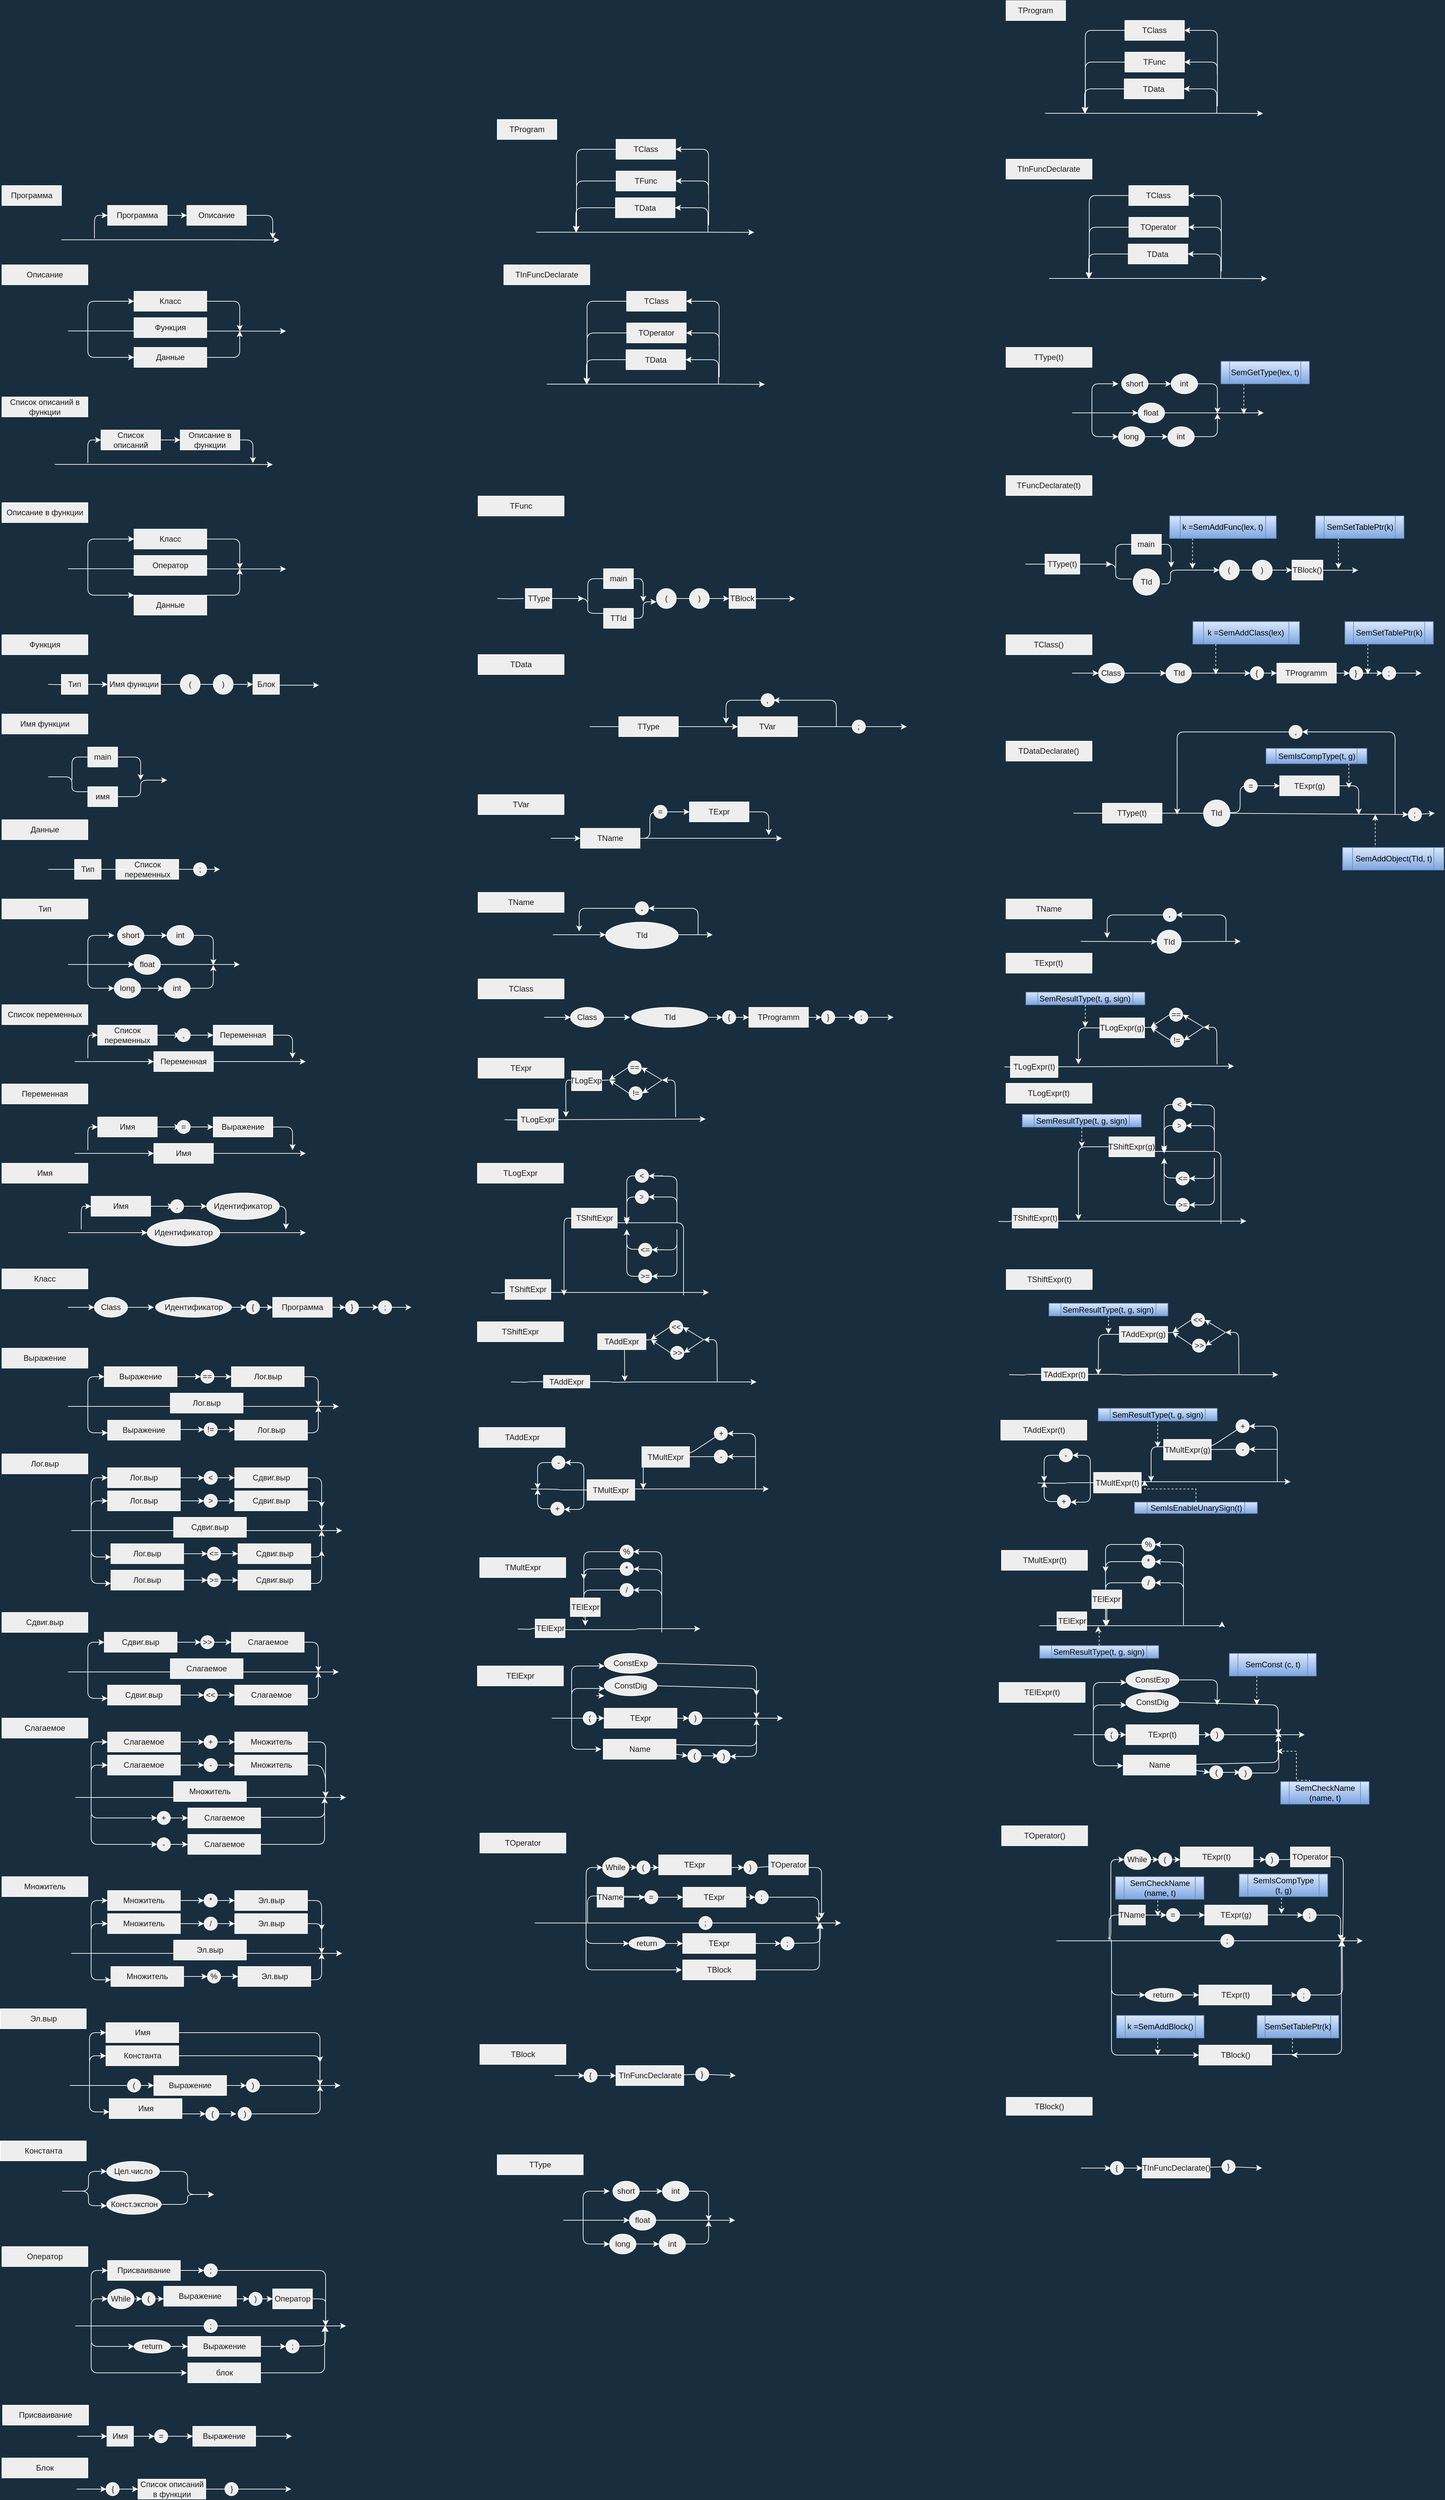 <mxfile version="15.7.4" type="github">
  <diagram id="EHqSk1VED5PsXIvlIXF3" name="Page-1">
    <mxGraphModel dx="1438" dy="1379" grid="1" gridSize="10" guides="1" tooltips="1" connect="1" arrows="1" fold="1" page="0" pageScale="1" pageWidth="827" pageHeight="1169" background="#182E3E" math="0" shadow="0">
      <root>
        <mxCell id="0" />
        <mxCell id="1" parent="0" />
        <mxCell id="4wQbj9723WP38MKTBC8T-1" value="Программа" style="rounded=0;whiteSpace=wrap;html=1;sketch=0;fontColor=#1A1A1A;strokeColor=#FFFFFF;fillColor=#EEEEEE;" parent="1" vertex="1">
          <mxGeometry x="-360" y="-440" width="90" height="30" as="geometry" />
        </mxCell>
        <mxCell id="4wQbj9723WP38MKTBC8T-14" style="edgeStyle=none;rounded=1;sketch=0;orthogonalLoop=1;jettySize=auto;html=1;fontColor=#FFFFFF;strokeColor=#FFFFFF;entryX=0;entryY=0.5;entryDx=0;entryDy=0;" parent="1" target="4wQbj9723WP38MKTBC8T-84" edge="1">
          <mxGeometry relative="1" as="geometry">
            <mxPoint x="-180" y="-395" as="targetPoint" />
            <mxPoint x="-220" y="-360" as="sourcePoint" />
            <Array as="points">
              <mxPoint x="-220" y="-395" />
            </Array>
          </mxGeometry>
        </mxCell>
        <mxCell id="4wQbj9723WP38MKTBC8T-2" value="Описание" style="rounded=0;whiteSpace=wrap;html=1;sketch=0;fontColor=#1A1A1A;strokeColor=#FFFFFF;fillColor=#EEEEEE;" parent="1" vertex="1">
          <mxGeometry x="-80" y="-410" width="90" height="30" as="geometry" />
        </mxCell>
        <mxCell id="4wQbj9723WP38MKTBC8T-11" style="edgeStyle=orthogonalEdgeStyle;curved=0;rounded=1;sketch=0;orthogonalLoop=1;jettySize=auto;html=1;fontColor=#FFFFFF;strokeColor=#FFFFFF;" parent="1" edge="1">
          <mxGeometry relative="1" as="geometry">
            <mxPoint x="60" y="-357.75" as="targetPoint" />
            <mxPoint x="-270" y="-358" as="sourcePoint" />
            <Array as="points">
              <mxPoint x="-20" y="-358" />
              <mxPoint x="-20" y="-358" />
            </Array>
          </mxGeometry>
        </mxCell>
        <mxCell id="4wQbj9723WP38MKTBC8T-13" style="edgeStyle=orthogonalEdgeStyle;curved=0;rounded=1;sketch=0;orthogonalLoop=1;jettySize=auto;html=1;fontColor=#FFFFFF;strokeColor=#FFFFFF;exitX=1;exitY=0.5;exitDx=0;exitDy=0;" parent="1" source="4wQbj9723WP38MKTBC8T-2" edge="1">
          <mxGeometry relative="1" as="geometry">
            <mxPoint x="50" y="-360" as="targetPoint" />
            <mxPoint x="50" y="-390" as="sourcePoint" />
            <Array as="points">
              <mxPoint x="50" y="-395" />
            </Array>
          </mxGeometry>
        </mxCell>
        <mxCell id="4wQbj9723WP38MKTBC8T-15" value="Список описаний в функции" style="rounded=0;whiteSpace=wrap;html=1;sketch=0;fontColor=#1A1A1A;strokeColor=#FFFFFF;fillColor=#EEEEEE;" parent="1" vertex="1">
          <mxGeometry x="-360" y="-120" width="130" height="30" as="geometry" />
        </mxCell>
        <mxCell id="4wQbj9723WP38MKTBC8T-20" value="Описание в функции" style="rounded=0;whiteSpace=wrap;html=1;sketch=0;fontColor=#1A1A1A;strokeColor=#FFFFFF;fillColor=#EEEEEE;" parent="1" vertex="1">
          <mxGeometry x="-360" y="40" width="130" height="30" as="geometry" />
        </mxCell>
        <mxCell id="4wQbj9723WP38MKTBC8T-106" style="edgeStyle=none;rounded=1;sketch=0;orthogonalLoop=1;jettySize=auto;html=1;fontColor=#FFFFFF;strokeColor=#FFFFFF;" parent="1" edge="1">
          <mxGeometry relative="1" as="geometry">
            <mxPoint y="140" as="targetPoint" />
            <Array as="points">
              <mxPoint y="180" />
            </Array>
            <mxPoint x="-50" y="180" as="sourcePoint" />
          </mxGeometry>
        </mxCell>
        <mxCell id="4wQbj9723WP38MKTBC8T-22" value="Данные" style="rounded=0;whiteSpace=wrap;html=1;sketch=0;fontColor=#1A1A1A;strokeColor=#FFFFFF;fillColor=#EEEEEE;" parent="1" vertex="1">
          <mxGeometry x="-160" y="180" width="110" height="30" as="geometry" />
        </mxCell>
        <mxCell id="4wQbj9723WP38MKTBC8T-23" style="edgeStyle=orthogonalEdgeStyle;curved=0;rounded=1;sketch=0;orthogonalLoop=1;jettySize=auto;html=1;fontColor=#FFFFFF;strokeColor=#FFFFFF;" parent="1" edge="1">
          <mxGeometry relative="1" as="geometry">
            <mxPoint x="70" y="140.25" as="targetPoint" />
            <mxPoint x="-260" y="140" as="sourcePoint" />
            <Array as="points">
              <mxPoint x="-180" y="140" />
              <mxPoint x="-180" y="140" />
            </Array>
          </mxGeometry>
        </mxCell>
        <mxCell id="4wQbj9723WP38MKTBC8T-104" style="edgeStyle=none;rounded=1;sketch=0;orthogonalLoop=1;jettySize=auto;html=1;entryX=0;entryY=0.5;entryDx=0;entryDy=0;fontColor=#FFFFFF;strokeColor=#FFFFFF;" parent="1" edge="1">
          <mxGeometry relative="1" as="geometry">
            <mxPoint x="-230" y="140" as="sourcePoint" />
            <Array as="points">
              <mxPoint x="-230" y="180" />
            </Array>
            <mxPoint x="-160" y="180" as="targetPoint" />
          </mxGeometry>
        </mxCell>
        <mxCell id="4wQbj9723WP38MKTBC8T-26" value="Оператор" style="rounded=0;whiteSpace=wrap;html=1;sketch=0;fontColor=#1A1A1A;strokeColor=#FFFFFF;fillColor=#EEEEEE;" parent="1" vertex="1">
          <mxGeometry x="-160" y="120" width="110" height="30" as="geometry" />
        </mxCell>
        <mxCell id="4wQbj9723WP38MKTBC8T-103" style="edgeStyle=none;rounded=1;sketch=0;orthogonalLoop=1;jettySize=auto;html=1;fontColor=#FFFFFF;strokeColor=#FFFFFF;entryX=0;entryY=0.5;entryDx=0;entryDy=0;" parent="1" target="4wQbj9723WP38MKTBC8T-29" edge="1">
          <mxGeometry relative="1" as="geometry">
            <mxPoint x="-230" y="95" as="targetPoint" />
            <mxPoint x="-230" y="140" as="sourcePoint" />
            <Array as="points">
              <mxPoint x="-230" y="95" />
            </Array>
          </mxGeometry>
        </mxCell>
        <mxCell id="4wQbj9723WP38MKTBC8T-105" style="edgeStyle=none;rounded=1;sketch=0;orthogonalLoop=1;jettySize=auto;html=1;fontColor=#FFFFFF;strokeColor=#FFFFFF;" parent="1" source="4wQbj9723WP38MKTBC8T-29" edge="1">
          <mxGeometry relative="1" as="geometry">
            <mxPoint y="140" as="targetPoint" />
            <Array as="points">
              <mxPoint y="95" />
            </Array>
          </mxGeometry>
        </mxCell>
        <mxCell id="4wQbj9723WP38MKTBC8T-29" value="Класс" style="rounded=0;whiteSpace=wrap;html=1;sketch=0;fontColor=#1A1A1A;strokeColor=#FFFFFF;fillColor=#EEEEEE;" parent="1" vertex="1">
          <mxGeometry x="-160" y="80" width="110" height="30" as="geometry" />
        </mxCell>
        <mxCell id="4wQbj9723WP38MKTBC8T-31" value="Описание" style="rounded=0;whiteSpace=wrap;html=1;sketch=0;fontColor=#1A1A1A;strokeColor=#FFFFFF;fillColor=#EEEEEE;" parent="1" vertex="1">
          <mxGeometry x="-360" y="-320" width="130" height="30" as="geometry" />
        </mxCell>
        <mxCell id="4wQbj9723WP38MKTBC8T-42" style="edgeStyle=orthogonalEdgeStyle;curved=0;rounded=1;sketch=0;orthogonalLoop=1;jettySize=auto;html=1;fontColor=#FFFFFF;strokeColor=#FFFFFF;startArrow=none;" parent="1" edge="1">
          <mxGeometry relative="1" as="geometry">
            <mxPoint x="120" y="316.25" as="targetPoint" />
            <mxPoint x="60" y="316.25" as="sourcePoint" />
            <Array as="points">
              <mxPoint x="40" y="316" />
              <mxPoint x="40" y="316" />
            </Array>
          </mxGeometry>
        </mxCell>
        <mxCell id="4wQbj9723WP38MKTBC8T-44" value="Функция" style="rounded=0;whiteSpace=wrap;html=1;sketch=0;fontColor=#1A1A1A;strokeColor=#FFFFFF;fillColor=#EEEEEE;" parent="1" vertex="1">
          <mxGeometry x="-360" y="240" width="130" height="30" as="geometry" />
        </mxCell>
        <mxCell id="4wQbj9723WP38MKTBC8T-56" style="edgeStyle=none;rounded=1;sketch=0;orthogonalLoop=1;jettySize=auto;html=1;exitX=1;exitY=0.5;exitDx=0;exitDy=0;entryX=0;entryY=0.5;entryDx=0;entryDy=0;fontColor=#FFFFFF;strokeColor=#FFFFFF;" parent="1" source="4wQbj9723WP38MKTBC8T-48" target="4wQbj9723WP38MKTBC8T-50" edge="1">
          <mxGeometry relative="1" as="geometry" />
        </mxCell>
        <mxCell id="4wQbj9723WP38MKTBC8T-48" value="Тип" style="rounded=0;whiteSpace=wrap;html=1;sketch=0;fontColor=#1A1A1A;strokeColor=#FFFFFF;fillColor=#EEEEEE;" parent="1" vertex="1">
          <mxGeometry x="-270" y="300" width="40" height="30" as="geometry" />
        </mxCell>
        <mxCell id="4wQbj9723WP38MKTBC8T-49" value="" style="edgeStyle=orthogonalEdgeStyle;curved=0;rounded=1;sketch=0;orthogonalLoop=1;jettySize=auto;html=1;fontColor=#FFFFFF;strokeColor=#FFFFFF;endArrow=none;" parent="1" target="4wQbj9723WP38MKTBC8T-48" edge="1">
          <mxGeometry relative="1" as="geometry">
            <mxPoint x="20" y="320.25" as="targetPoint" />
            <mxPoint x="-290" y="315" as="sourcePoint" />
            <Array as="points" />
          </mxGeometry>
        </mxCell>
        <mxCell id="4wQbj9723WP38MKTBC8T-57" style="edgeStyle=none;rounded=1;sketch=0;orthogonalLoop=1;jettySize=auto;html=1;entryX=0;entryY=0.5;entryDx=0;entryDy=0;fontColor=#FFFFFF;strokeColor=#FFFFFF;startArrow=none;" parent="1" source="4wQbj9723WP38MKTBC8T-58" target="4wQbj9723WP38MKTBC8T-53" edge="1">
          <mxGeometry relative="1" as="geometry" />
        </mxCell>
        <mxCell id="4wQbj9723WP38MKTBC8T-50" value="Имя функции" style="rounded=0;whiteSpace=wrap;html=1;sketch=0;fontColor=#1A1A1A;strokeColor=#FFFFFF;fillColor=#EEEEEE;" parent="1" vertex="1">
          <mxGeometry x="-200" y="300" width="80" height="30" as="geometry" />
        </mxCell>
        <mxCell id="4wQbj9723WP38MKTBC8T-53" value="Блок" style="rounded=0;whiteSpace=wrap;html=1;sketch=0;fontColor=#1A1A1A;strokeColor=#FFFFFF;fillColor=#EEEEEE;" parent="1" vertex="1">
          <mxGeometry x="20" y="300" width="40" height="30" as="geometry" />
        </mxCell>
        <mxCell id="4wQbj9723WP38MKTBC8T-58" value="(" style="ellipse;whiteSpace=wrap;html=1;aspect=fixed;rounded=0;sketch=0;fontColor=#1A1A1A;strokeColor=#FFFFFF;fillColor=#EEEEEE;" parent="1" vertex="1">
          <mxGeometry x="-90" y="300" width="30" height="30" as="geometry" />
        </mxCell>
        <mxCell id="4wQbj9723WP38MKTBC8T-59" value="" style="edgeStyle=none;rounded=1;sketch=0;orthogonalLoop=1;jettySize=auto;html=1;entryX=0;entryY=0.5;entryDx=0;entryDy=0;fontColor=#FFFFFF;strokeColor=#FFFFFF;endArrow=none;" parent="1" source="4wQbj9723WP38MKTBC8T-50" target="4wQbj9723WP38MKTBC8T-58" edge="1">
          <mxGeometry relative="1" as="geometry">
            <mxPoint x="-130" y="315" as="sourcePoint" />
            <mxPoint x="-10" y="315" as="targetPoint" />
          </mxGeometry>
        </mxCell>
        <mxCell id="4wQbj9723WP38MKTBC8T-60" value=")" style="ellipse;whiteSpace=wrap;html=1;aspect=fixed;rounded=0;sketch=0;fontColor=#1A1A1A;strokeColor=#FFFFFF;fillColor=#EEEEEE;" parent="1" vertex="1">
          <mxGeometry x="-40" y="300" width="30" height="30" as="geometry" />
        </mxCell>
        <mxCell id="4wQbj9723WP38MKTBC8T-61" value="Имя функции" style="rounded=0;whiteSpace=wrap;html=1;sketch=0;fontColor=#1A1A1A;strokeColor=#FFFFFF;fillColor=#EEEEEE;" parent="1" vertex="1">
          <mxGeometry x="-360" y="360" width="130" height="30" as="geometry" />
        </mxCell>
        <mxCell id="4wQbj9723WP38MKTBC8T-69" style="edgeStyle=none;rounded=1;sketch=0;orthogonalLoop=1;jettySize=auto;html=1;fontColor=#FFFFFF;strokeColor=#FFFFFF;" parent="1" source="4wQbj9723WP38MKTBC8T-66" edge="1">
          <mxGeometry relative="1" as="geometry">
            <mxPoint x="-150" y="460" as="targetPoint" />
            <Array as="points">
              <mxPoint x="-150" y="425" />
            </Array>
          </mxGeometry>
        </mxCell>
        <mxCell id="4wQbj9723WP38MKTBC8T-66" value="main" style="rounded=0;whiteSpace=wrap;html=1;sketch=0;fontColor=#1A1A1A;strokeColor=#FFFFFF;fillColor=#EEEEEE;" parent="1" vertex="1">
          <mxGeometry x="-230" y="410" width="45" height="30" as="geometry" />
        </mxCell>
        <mxCell id="4wQbj9723WP38MKTBC8T-68" style="edgeStyle=none;rounded=1;sketch=0;orthogonalLoop=1;jettySize=auto;html=1;fontColor=#FFFFFF;strokeColor=#FFFFFF;" parent="1" source="4wQbj9723WP38MKTBC8T-67" edge="1">
          <mxGeometry relative="1" as="geometry">
            <mxPoint x="-110" y="460" as="targetPoint" />
            <Array as="points">
              <mxPoint x="-150" y="485" />
              <mxPoint x="-150" y="460" />
            </Array>
          </mxGeometry>
        </mxCell>
        <mxCell id="4wQbj9723WP38MKTBC8T-67" value="имя" style="rounded=0;whiteSpace=wrap;html=1;sketch=0;fontColor=#1A1A1A;strokeColor=#FFFFFF;fillColor=#EEEEEE;" parent="1" vertex="1">
          <mxGeometry x="-230" y="470" width="45" height="30" as="geometry" />
        </mxCell>
        <mxCell id="4wQbj9723WP38MKTBC8T-70" value="" style="edgeStyle=orthogonalEdgeStyle;curved=0;rounded=1;sketch=0;orthogonalLoop=1;jettySize=auto;html=1;fontColor=#FFFFFF;strokeColor=#FFFFFF;endArrow=none;entryX=0;entryY=0.25;entryDx=0;entryDy=0;" parent="1" target="4wQbj9723WP38MKTBC8T-67" edge="1">
          <mxGeometry relative="1" as="geometry">
            <mxPoint x="-254" y="450" as="targetPoint" />
            <mxPoint x="-290" y="455" as="sourcePoint" />
            <Array as="points">
              <mxPoint x="-254" y="455" />
              <mxPoint x="-254" y="478" />
            </Array>
          </mxGeometry>
        </mxCell>
        <mxCell id="4wQbj9723WP38MKTBC8T-71" value="" style="edgeStyle=orthogonalEdgeStyle;curved=0;rounded=1;sketch=0;orthogonalLoop=1;jettySize=auto;html=1;fontColor=#FFFFFF;strokeColor=#FFFFFF;endArrow=none;entryX=0;entryY=0.5;entryDx=0;entryDy=0;" parent="1" target="4wQbj9723WP38MKTBC8T-66" edge="1">
          <mxGeometry relative="1" as="geometry">
            <mxPoint x="-230" y="462.5" as="targetPoint" />
            <mxPoint x="-254" y="460" as="sourcePoint" />
            <Array as="points">
              <mxPoint x="-254" y="425" />
            </Array>
          </mxGeometry>
        </mxCell>
        <mxCell id="4wQbj9723WP38MKTBC8T-72" value="Данные" style="rounded=0;whiteSpace=wrap;html=1;sketch=0;fontColor=#1A1A1A;strokeColor=#FFFFFF;fillColor=#EEEEEE;" parent="1" vertex="1">
          <mxGeometry x="-360" y="520" width="130" height="30" as="geometry" />
        </mxCell>
        <mxCell id="4wQbj9723WP38MKTBC8T-75" style="edgeStyle=none;rounded=1;sketch=0;orthogonalLoop=1;jettySize=auto;html=1;fontColor=#FFFFFF;strokeColor=#FFFFFF;startArrow=none;" parent="1" source="4wQbj9723WP38MKTBC8T-532" edge="1">
          <mxGeometry relative="1" as="geometry">
            <mxPoint x="-30" y="595" as="targetPoint" />
            <Array as="points">
              <mxPoint x="-130" y="595" />
            </Array>
          </mxGeometry>
        </mxCell>
        <mxCell id="4wQbj9723WP38MKTBC8T-76" value="Список переменных" style="rounded=0;whiteSpace=wrap;html=1;sketch=0;fontColor=#1A1A1A;strokeColor=#FFFFFF;fillColor=#EEEEEE;" parent="1" vertex="1">
          <mxGeometry x="-187.5" y="580" width="95" height="30" as="geometry" />
        </mxCell>
        <mxCell id="4wQbj9723WP38MKTBC8T-77" value="" style="edgeStyle=orthogonalEdgeStyle;curved=0;rounded=1;sketch=0;orthogonalLoop=1;jettySize=auto;html=1;fontColor=#FFFFFF;strokeColor=#FFFFFF;endArrow=none;" parent="1" edge="1">
          <mxGeometry relative="1" as="geometry">
            <mxPoint x="-170" y="595" as="targetPoint" />
            <mxPoint x="-290" y="595" as="sourcePoint" />
            <Array as="points">
              <mxPoint x="-170" y="595" />
            </Array>
          </mxGeometry>
        </mxCell>
        <mxCell id="4wQbj9723WP38MKTBC8T-79" value="TProgram" style="rounded=0;whiteSpace=wrap;html=1;sketch=0;fontColor=#1A1A1A;strokeColor=#FFFFFF;fillColor=#EEEEEE;" parent="1" vertex="1">
          <mxGeometry x="390" y="-540" width="90" height="30" as="geometry" />
        </mxCell>
        <mxCell id="4wQbj9723WP38MKTBC8T-80" style="edgeStyle=none;rounded=1;sketch=0;orthogonalLoop=1;jettySize=auto;html=1;fontColor=#FFFFFF;strokeColor=#FFFFFF;" parent="1" source="4wQbj9723WP38MKTBC8T-81" edge="1">
          <mxGeometry relative="1" as="geometry">
            <mxPoint x="509" y="-369.5" as="targetPoint" />
            <Array as="points">
              <mxPoint x="509" y="-406.5" />
            </Array>
          </mxGeometry>
        </mxCell>
        <mxCell id="4wQbj9723WP38MKTBC8T-81" value="TData" style="rounded=0;whiteSpace=wrap;html=1;sketch=0;fontColor=#1A1A1A;strokeColor=#FFFFFF;fillColor=#EEEEEE;" parent="1" vertex="1">
          <mxGeometry x="569" y="-421.5" width="90" height="30" as="geometry" />
        </mxCell>
        <mxCell id="4wQbj9723WP38MKTBC8T-82" style="edgeStyle=orthogonalEdgeStyle;curved=0;rounded=1;sketch=0;orthogonalLoop=1;jettySize=auto;html=1;fontColor=#FFFFFF;strokeColor=#FFFFFF;" parent="1" edge="1">
          <mxGeometry relative="1" as="geometry">
            <mxPoint x="779" y="-369.25" as="targetPoint" />
            <mxPoint x="449" y="-369.5" as="sourcePoint" />
            <Array as="points">
              <mxPoint x="699" y="-369.5" />
              <mxPoint x="699" y="-369.5" />
            </Array>
          </mxGeometry>
        </mxCell>
        <mxCell id="4wQbj9723WP38MKTBC8T-83" style="edgeStyle=orthogonalEdgeStyle;curved=0;rounded=1;sketch=0;orthogonalLoop=1;jettySize=auto;html=1;fontColor=#FFFFFF;strokeColor=#FFFFFF;entryX=1;entryY=0.5;entryDx=0;entryDy=0;" parent="1" target="4wQbj9723WP38MKTBC8T-81" edge="1">
          <mxGeometry relative="1" as="geometry">
            <mxPoint x="814" y="-381.5" as="targetPoint" />
            <mxPoint x="709" y="-369.5" as="sourcePoint" />
            <Array as="points">
              <mxPoint x="709" y="-406.5" />
            </Array>
          </mxGeometry>
        </mxCell>
        <mxCell id="4wQbj9723WP38MKTBC8T-85" style="edgeStyle=none;rounded=1;sketch=0;orthogonalLoop=1;jettySize=auto;html=1;entryX=0;entryY=0.5;entryDx=0;entryDy=0;fontColor=#FFFFFF;strokeColor=#FFFFFF;" parent="1" source="4wQbj9723WP38MKTBC8T-84" target="4wQbj9723WP38MKTBC8T-2" edge="1">
          <mxGeometry relative="1" as="geometry" />
        </mxCell>
        <mxCell id="4wQbj9723WP38MKTBC8T-84" value="Программа" style="rounded=0;whiteSpace=wrap;html=1;sketch=0;fontColor=#1A1A1A;strokeColor=#FFFFFF;fillColor=#EEEEEE;" parent="1" vertex="1">
          <mxGeometry x="-200" y="-410" width="90" height="30" as="geometry" />
        </mxCell>
        <mxCell id="4wQbj9723WP38MKTBC8T-86" value="TInFuncDeclarate" style="rounded=0;whiteSpace=wrap;html=1;sketch=0;fontColor=#1A1A1A;strokeColor=#FFFFFF;fillColor=#EEEEEE;" parent="1" vertex="1">
          <mxGeometry x="400" y="-320" width="130" height="30" as="geometry" />
        </mxCell>
        <mxCell id="4wQbj9723WP38MKTBC8T-97" style="edgeStyle=none;rounded=1;sketch=0;orthogonalLoop=1;jettySize=auto;html=1;fontColor=#FFFFFF;strokeColor=#FFFFFF;entryX=0;entryY=0.5;entryDx=0;entryDy=0;" parent="1" target="4wQbj9723WP38MKTBC8T-102" edge="1">
          <mxGeometry relative="1" as="geometry">
            <mxPoint x="-190" y="-55" as="targetPoint" />
            <mxPoint x="-230" y="-20" as="sourcePoint" />
            <Array as="points">
              <mxPoint x="-230" y="-55" />
            </Array>
          </mxGeometry>
        </mxCell>
        <mxCell id="4wQbj9723WP38MKTBC8T-98" value="Описание в функции" style="rounded=0;whiteSpace=wrap;html=1;sketch=0;fontColor=#1A1A1A;strokeColor=#FFFFFF;fillColor=#EEEEEE;" parent="1" vertex="1">
          <mxGeometry x="-90" y="-70" width="90" height="30" as="geometry" />
        </mxCell>
        <mxCell id="4wQbj9723WP38MKTBC8T-99" style="edgeStyle=orthogonalEdgeStyle;curved=0;rounded=1;sketch=0;orthogonalLoop=1;jettySize=auto;html=1;fontColor=#FFFFFF;strokeColor=#FFFFFF;" parent="1" edge="1">
          <mxGeometry relative="1" as="geometry">
            <mxPoint x="50" y="-17.75" as="targetPoint" />
            <mxPoint x="-280" y="-18" as="sourcePoint" />
            <Array as="points">
              <mxPoint x="-30" y="-18" />
              <mxPoint x="-30" y="-18" />
            </Array>
          </mxGeometry>
        </mxCell>
        <mxCell id="4wQbj9723WP38MKTBC8T-100" style="edgeStyle=orthogonalEdgeStyle;curved=0;rounded=1;sketch=0;orthogonalLoop=1;jettySize=auto;html=1;fontColor=#FFFFFF;strokeColor=#FFFFFF;exitX=1;exitY=0.5;exitDx=0;exitDy=0;" parent="1" source="4wQbj9723WP38MKTBC8T-98" edge="1">
          <mxGeometry relative="1" as="geometry">
            <mxPoint x="20" y="-20" as="targetPoint" />
            <mxPoint x="40" y="-50" as="sourcePoint" />
            <Array as="points">
              <mxPoint x="20" y="-55" />
            </Array>
          </mxGeometry>
        </mxCell>
        <mxCell id="4wQbj9723WP38MKTBC8T-101" style="edgeStyle=none;rounded=1;sketch=0;orthogonalLoop=1;jettySize=auto;html=1;entryX=0;entryY=0.5;entryDx=0;entryDy=0;fontColor=#FFFFFF;strokeColor=#FFFFFF;" parent="1" source="4wQbj9723WP38MKTBC8T-102" target="4wQbj9723WP38MKTBC8T-98" edge="1">
          <mxGeometry relative="1" as="geometry" />
        </mxCell>
        <mxCell id="4wQbj9723WP38MKTBC8T-102" value="Список описаний" style="rounded=0;whiteSpace=wrap;html=1;sketch=0;fontColor=#1A1A1A;strokeColor=#FFFFFF;fillColor=#EEEEEE;" parent="1" vertex="1">
          <mxGeometry x="-210" y="-70" width="90" height="30" as="geometry" />
        </mxCell>
        <mxCell id="4wQbj9723WP38MKTBC8T-108" style="edgeStyle=none;rounded=1;sketch=0;orthogonalLoop=1;jettySize=auto;html=1;fontColor=#FFFFFF;strokeColor=#FFFFFF;" parent="1" source="4wQbj9723WP38MKTBC8T-109" edge="1">
          <mxGeometry relative="1" as="geometry">
            <mxPoint y="-220" as="targetPoint" />
            <Array as="points">
              <mxPoint y="-180" />
            </Array>
          </mxGeometry>
        </mxCell>
        <mxCell id="4wQbj9723WP38MKTBC8T-109" value="Данные" style="rounded=0;whiteSpace=wrap;html=1;sketch=0;fontColor=#1A1A1A;strokeColor=#FFFFFF;fillColor=#EEEEEE;" parent="1" vertex="1">
          <mxGeometry x="-160" y="-195" width="110" height="30" as="geometry" />
        </mxCell>
        <mxCell id="4wQbj9723WP38MKTBC8T-110" style="edgeStyle=orthogonalEdgeStyle;curved=0;rounded=1;sketch=0;orthogonalLoop=1;jettySize=auto;html=1;fontColor=#FFFFFF;strokeColor=#FFFFFF;" parent="1" edge="1">
          <mxGeometry relative="1" as="geometry">
            <mxPoint x="70" y="-219.75" as="targetPoint" />
            <mxPoint x="-260" y="-220" as="sourcePoint" />
            <Array as="points">
              <mxPoint x="-180" y="-220" />
              <mxPoint x="-180" y="-220" />
            </Array>
          </mxGeometry>
        </mxCell>
        <mxCell id="4wQbj9723WP38MKTBC8T-111" style="edgeStyle=none;rounded=1;sketch=0;orthogonalLoop=1;jettySize=auto;html=1;entryX=0;entryY=0.5;entryDx=0;entryDy=0;fontColor=#FFFFFF;strokeColor=#FFFFFF;" parent="1" target="4wQbj9723WP38MKTBC8T-109" edge="1">
          <mxGeometry relative="1" as="geometry">
            <mxPoint x="-230" y="-220" as="sourcePoint" />
            <Array as="points">
              <mxPoint x="-230" y="-180" />
            </Array>
          </mxGeometry>
        </mxCell>
        <mxCell id="4wQbj9723WP38MKTBC8T-112" value="Функция" style="rounded=0;whiteSpace=wrap;html=1;sketch=0;fontColor=#1A1A1A;strokeColor=#FFFFFF;fillColor=#EEEEEE;" parent="1" vertex="1">
          <mxGeometry x="-160" y="-240" width="110" height="30" as="geometry" />
        </mxCell>
        <mxCell id="4wQbj9723WP38MKTBC8T-113" style="edgeStyle=none;rounded=1;sketch=0;orthogonalLoop=1;jettySize=auto;html=1;fontColor=#FFFFFF;strokeColor=#FFFFFF;entryX=0;entryY=0.5;entryDx=0;entryDy=0;" parent="1" target="4wQbj9723WP38MKTBC8T-115" edge="1">
          <mxGeometry relative="1" as="geometry">
            <mxPoint x="-230" y="-265" as="targetPoint" />
            <mxPoint x="-230" y="-220" as="sourcePoint" />
            <Array as="points">
              <mxPoint x="-230" y="-265" />
            </Array>
          </mxGeometry>
        </mxCell>
        <mxCell id="4wQbj9723WP38MKTBC8T-114" style="edgeStyle=none;rounded=1;sketch=0;orthogonalLoop=1;jettySize=auto;html=1;fontColor=#FFFFFF;strokeColor=#FFFFFF;" parent="1" source="4wQbj9723WP38MKTBC8T-115" edge="1">
          <mxGeometry relative="1" as="geometry">
            <mxPoint y="-220" as="targetPoint" />
            <Array as="points">
              <mxPoint y="-265" />
            </Array>
          </mxGeometry>
        </mxCell>
        <mxCell id="4wQbj9723WP38MKTBC8T-115" value="Класс" style="rounded=0;whiteSpace=wrap;html=1;sketch=0;fontColor=#1A1A1A;strokeColor=#FFFFFF;fillColor=#EEEEEE;" parent="1" vertex="1">
          <mxGeometry x="-160" y="-280" width="110" height="30" as="geometry" />
        </mxCell>
        <mxCell id="4wQbj9723WP38MKTBC8T-116" value="Тип" style="rounded=0;whiteSpace=wrap;html=1;sketch=0;fontColor=#1A1A1A;strokeColor=#FFFFFF;fillColor=#EEEEEE;" parent="1" vertex="1">
          <mxGeometry x="-250" y="580" width="40" height="30" as="geometry" />
        </mxCell>
        <mxCell id="4wQbj9723WP38MKTBC8T-117" value="Тип" style="rounded=0;whiteSpace=wrap;html=1;sketch=0;fontColor=#1A1A1A;strokeColor=#FFFFFF;fillColor=#EEEEEE;" parent="1" vertex="1">
          <mxGeometry x="-360" y="640" width="130" height="30" as="geometry" />
        </mxCell>
        <mxCell id="4wQbj9723WP38MKTBC8T-118" style="edgeStyle=none;rounded=1;sketch=0;orthogonalLoop=1;jettySize=auto;html=1;fontColor=#FFFFFF;strokeColor=#FFFFFF;exitX=1;exitY=0.5;exitDx=0;exitDy=0;" parent="1" source="4wQbj9723WP38MKTBC8T-134" edge="1">
          <mxGeometry relative="1" as="geometry">
            <mxPoint x="-40" y="740" as="targetPoint" />
            <Array as="points">
              <mxPoint x="-40" y="775" />
            </Array>
            <mxPoint x="-50" y="780" as="sourcePoint" />
          </mxGeometry>
        </mxCell>
        <mxCell id="4wQbj9723WP38MKTBC8T-120" style="edgeStyle=orthogonalEdgeStyle;curved=0;rounded=1;sketch=0;orthogonalLoop=1;jettySize=auto;html=1;fontColor=#FFFFFF;strokeColor=#FFFFFF;entryX=0;entryY=0.5;entryDx=0;entryDy=0;" parent="1" target="4wQbj9723WP38MKTBC8T-130" edge="1">
          <mxGeometry relative="1" as="geometry">
            <mxPoint x="20" y="744" as="targetPoint" />
            <mxPoint x="-260" y="739" as="sourcePoint" />
            <Array as="points">
              <mxPoint x="-260" y="739" />
            </Array>
          </mxGeometry>
        </mxCell>
        <mxCell id="4wQbj9723WP38MKTBC8T-121" style="edgeStyle=none;rounded=1;sketch=0;orthogonalLoop=1;jettySize=auto;html=1;fontColor=#FFFFFF;strokeColor=#FFFFFF;entryX=0;entryY=0.5;entryDx=0;entryDy=0;" parent="1" target="4wQbj9723WP38MKTBC8T-133" edge="1">
          <mxGeometry relative="1" as="geometry">
            <mxPoint x="-230" y="740" as="sourcePoint" />
            <Array as="points">
              <mxPoint x="-230" y="775" />
            </Array>
            <mxPoint x="-190" y="780" as="targetPoint" />
          </mxGeometry>
        </mxCell>
        <mxCell id="4wQbj9723WP38MKTBC8T-123" style="edgeStyle=none;rounded=1;sketch=0;orthogonalLoop=1;jettySize=auto;html=1;fontColor=#FFFFFF;strokeColor=#FFFFFF;" parent="1" edge="1">
          <mxGeometry relative="1" as="geometry">
            <mxPoint x="-190" y="695" as="targetPoint" />
            <mxPoint x="-230" y="740" as="sourcePoint" />
            <Array as="points">
              <mxPoint x="-230" y="695" />
            </Array>
          </mxGeometry>
        </mxCell>
        <mxCell id="4wQbj9723WP38MKTBC8T-124" style="edgeStyle=none;rounded=1;sketch=0;orthogonalLoop=1;jettySize=auto;html=1;fontColor=#FFFFFF;strokeColor=#FFFFFF;exitX=1;exitY=0.5;exitDx=0;exitDy=0;" parent="1" source="4wQbj9723WP38MKTBC8T-128" edge="1">
          <mxGeometry relative="1" as="geometry">
            <mxPoint x="-40" y="740" as="targetPoint" />
            <Array as="points">
              <mxPoint x="-40" y="695" />
            </Array>
            <mxPoint x="-50" y="695" as="sourcePoint" />
          </mxGeometry>
        </mxCell>
        <mxCell id="4wQbj9723WP38MKTBC8T-129" style="edgeStyle=none;rounded=1;sketch=0;orthogonalLoop=1;jettySize=auto;html=1;entryX=0;entryY=0.5;entryDx=0;entryDy=0;fontColor=#FFFFFF;strokeColor=#FFFFFF;" parent="1" source="4wQbj9723WP38MKTBC8T-126" target="4wQbj9723WP38MKTBC8T-128" edge="1">
          <mxGeometry relative="1" as="geometry" />
        </mxCell>
        <mxCell id="4wQbj9723WP38MKTBC8T-126" value="short" style="ellipse;whiteSpace=wrap;html=1;rounded=0;sketch=0;fontColor=#1A1A1A;strokeColor=#FFFFFF;fillColor=#EEEEEE;" parent="1" vertex="1">
          <mxGeometry x="-185" y="680" width="40" height="30" as="geometry" />
        </mxCell>
        <mxCell id="4wQbj9723WP38MKTBC8T-128" value="int" style="ellipse;whiteSpace=wrap;html=1;rounded=0;sketch=0;fontColor=#1A1A1A;strokeColor=#FFFFFF;fillColor=#EEEEEE;" parent="1" vertex="1">
          <mxGeometry x="-110" y="680" width="40" height="30" as="geometry" />
        </mxCell>
        <mxCell id="4wQbj9723WP38MKTBC8T-135" style="edgeStyle=none;rounded=1;sketch=0;orthogonalLoop=1;jettySize=auto;html=1;fontColor=#FFFFFF;strokeColor=#FFFFFF;" parent="1" source="4wQbj9723WP38MKTBC8T-130" edge="1">
          <mxGeometry relative="1" as="geometry">
            <mxPoint y="739" as="targetPoint" />
          </mxGeometry>
        </mxCell>
        <mxCell id="4wQbj9723WP38MKTBC8T-130" value="float" style="ellipse;whiteSpace=wrap;html=1;rounded=0;sketch=0;fontColor=#1A1A1A;strokeColor=#FFFFFF;fillColor=#EEEEEE;" parent="1" vertex="1">
          <mxGeometry x="-160" y="724" width="40" height="30" as="geometry" />
        </mxCell>
        <mxCell id="4wQbj9723WP38MKTBC8T-132" style="edgeStyle=none;rounded=1;sketch=0;orthogonalLoop=1;jettySize=auto;html=1;entryX=0;entryY=0.5;entryDx=0;entryDy=0;fontColor=#FFFFFF;strokeColor=#FFFFFF;" parent="1" source="4wQbj9723WP38MKTBC8T-133" target="4wQbj9723WP38MKTBC8T-134" edge="1">
          <mxGeometry relative="1" as="geometry" />
        </mxCell>
        <mxCell id="4wQbj9723WP38MKTBC8T-133" value="long" style="ellipse;whiteSpace=wrap;html=1;rounded=0;sketch=0;fontColor=#1A1A1A;strokeColor=#FFFFFF;fillColor=#EEEEEE;" parent="1" vertex="1">
          <mxGeometry x="-190" y="760" width="40" height="30" as="geometry" />
        </mxCell>
        <mxCell id="4wQbj9723WP38MKTBC8T-134" value="int" style="ellipse;whiteSpace=wrap;html=1;rounded=0;sketch=0;fontColor=#1A1A1A;strokeColor=#FFFFFF;fillColor=#EEEEEE;" parent="1" vertex="1">
          <mxGeometry x="-115" y="760" width="40" height="30" as="geometry" />
        </mxCell>
        <mxCell id="4wQbj9723WP38MKTBC8T-136" value="Список переменных" style="rounded=0;whiteSpace=wrap;html=1;sketch=0;fontColor=#1A1A1A;strokeColor=#FFFFFF;fillColor=#EEEEEE;" parent="1" vertex="1">
          <mxGeometry x="-360" y="800" width="130" height="30" as="geometry" />
        </mxCell>
        <mxCell id="4wQbj9723WP38MKTBC8T-137" style="edgeStyle=none;rounded=1;sketch=0;orthogonalLoop=1;jettySize=auto;html=1;fontColor=#FFFFFF;strokeColor=#FFFFFF;entryX=0;entryY=0.5;entryDx=0;entryDy=0;" parent="1" target="4wQbj9723WP38MKTBC8T-142" edge="1">
          <mxGeometry relative="1" as="geometry">
            <mxPoint x="-190" y="846" as="targetPoint" />
            <mxPoint x="-230" y="881" as="sourcePoint" />
            <Array as="points">
              <mxPoint x="-230" y="846" />
            </Array>
          </mxGeometry>
        </mxCell>
        <mxCell id="4wQbj9723WP38MKTBC8T-138" value="Переменная" style="rounded=0;whiteSpace=wrap;html=1;sketch=0;fontColor=#1A1A1A;strokeColor=#FFFFFF;fillColor=#EEEEEE;" parent="1" vertex="1">
          <mxGeometry x="-40" y="831" width="90" height="30" as="geometry" />
        </mxCell>
        <mxCell id="4wQbj9723WP38MKTBC8T-140" style="edgeStyle=orthogonalEdgeStyle;curved=0;rounded=1;sketch=0;orthogonalLoop=1;jettySize=auto;html=1;fontColor=#FFFFFF;strokeColor=#FFFFFF;exitX=1;exitY=0.5;exitDx=0;exitDy=0;" parent="1" source="4wQbj9723WP38MKTBC8T-138" edge="1">
          <mxGeometry relative="1" as="geometry">
            <mxPoint x="80" y="881" as="targetPoint" />
            <mxPoint x="40" y="851" as="sourcePoint" />
            <Array as="points">
              <mxPoint x="80" y="846" />
            </Array>
          </mxGeometry>
        </mxCell>
        <mxCell id="4wQbj9723WP38MKTBC8T-141" style="edgeStyle=none;rounded=1;sketch=0;orthogonalLoop=1;jettySize=auto;html=1;fontColor=#FFFFFF;strokeColor=#FFFFFF;" parent="1" source="4wQbj9723WP38MKTBC8T-142" edge="1">
          <mxGeometry relative="1" as="geometry">
            <mxPoint x="-90" y="846" as="targetPoint" />
          </mxGeometry>
        </mxCell>
        <mxCell id="4wQbj9723WP38MKTBC8T-142" value="Список переменных" style="rounded=0;whiteSpace=wrap;html=1;sketch=0;fontColor=#1A1A1A;strokeColor=#FFFFFF;fillColor=#EEEEEE;" parent="1" vertex="1">
          <mxGeometry x="-215" y="831" width="90" height="30" as="geometry" />
        </mxCell>
        <mxCell id="4wQbj9723WP38MKTBC8T-152" style="edgeStyle=none;rounded=1;sketch=0;orthogonalLoop=1;jettySize=auto;html=1;entryX=0;entryY=0.5;entryDx=0;entryDy=0;fontColor=#FFFFFF;strokeColor=#FFFFFF;" parent="1" source="4wQbj9723WP38MKTBC8T-143" target="4wQbj9723WP38MKTBC8T-138" edge="1">
          <mxGeometry relative="1" as="geometry" />
        </mxCell>
        <mxCell id="4wQbj9723WP38MKTBC8T-143" value="," style="ellipse;whiteSpace=wrap;html=1;rounded=0;sketch=0;fontColor=#1A1A1A;strokeColor=#FFFFFF;fillColor=#EEEEEE;" parent="1" vertex="1">
          <mxGeometry x="-95" y="836" width="20" height="20" as="geometry" />
        </mxCell>
        <mxCell id="4wQbj9723WP38MKTBC8T-150" style="edgeStyle=none;rounded=1;sketch=0;orthogonalLoop=1;jettySize=auto;html=1;fontColor=#FFFFFF;strokeColor=#FFFFFF;" parent="1" source="4wQbj9723WP38MKTBC8T-144" edge="1">
          <mxGeometry relative="1" as="geometry">
            <mxPoint x="100" y="886" as="targetPoint" />
          </mxGeometry>
        </mxCell>
        <mxCell id="4wQbj9723WP38MKTBC8T-144" value="Переменная" style="rounded=0;whiteSpace=wrap;html=1;sketch=0;fontColor=#1A1A1A;strokeColor=#FFFFFF;fillColor=#EEEEEE;" parent="1" vertex="1">
          <mxGeometry x="-130" y="871" width="90" height="30" as="geometry" />
        </mxCell>
        <mxCell id="4wQbj9723WP38MKTBC8T-149" style="edgeStyle=none;rounded=1;sketch=0;orthogonalLoop=1;jettySize=auto;html=1;entryX=0;entryY=0.5;entryDx=0;entryDy=0;fontColor=#FFFFFF;strokeColor=#FFFFFF;" parent="1" target="4wQbj9723WP38MKTBC8T-144" edge="1">
          <mxGeometry relative="1" as="geometry">
            <mxPoint x="-250" y="886" as="sourcePoint" />
          </mxGeometry>
        </mxCell>
        <mxCell id="4wQbj9723WP38MKTBC8T-153" value="Переменная" style="rounded=0;whiteSpace=wrap;html=1;sketch=0;fontColor=#1A1A1A;strokeColor=#FFFFFF;fillColor=#EEEEEE;" parent="1" vertex="1">
          <mxGeometry x="-360" y="920" width="130" height="30" as="geometry" />
        </mxCell>
        <mxCell id="4wQbj9723WP38MKTBC8T-154" style="edgeStyle=none;rounded=1;sketch=0;orthogonalLoop=1;jettySize=auto;html=1;fontColor=#FFFFFF;strokeColor=#FFFFFF;entryX=0;entryY=0.5;entryDx=0;entryDy=0;" parent="1" target="4wQbj9723WP38MKTBC8T-158" edge="1">
          <mxGeometry relative="1" as="geometry">
            <mxPoint x="-190" y="985" as="targetPoint" />
            <mxPoint x="-230" y="1020" as="sourcePoint" />
            <Array as="points">
              <mxPoint x="-230" y="985" />
            </Array>
          </mxGeometry>
        </mxCell>
        <mxCell id="4wQbj9723WP38MKTBC8T-155" value="Выражение" style="rounded=0;whiteSpace=wrap;html=1;sketch=0;fontColor=#1A1A1A;strokeColor=#FFFFFF;fillColor=#EEEEEE;" parent="1" vertex="1">
          <mxGeometry x="-40" y="970" width="90" height="30" as="geometry" />
        </mxCell>
        <mxCell id="4wQbj9723WP38MKTBC8T-156" style="edgeStyle=orthogonalEdgeStyle;curved=0;rounded=1;sketch=0;orthogonalLoop=1;jettySize=auto;html=1;fontColor=#FFFFFF;strokeColor=#FFFFFF;exitX=1;exitY=0.5;exitDx=0;exitDy=0;" parent="1" source="4wQbj9723WP38MKTBC8T-155" edge="1">
          <mxGeometry relative="1" as="geometry">
            <mxPoint x="80" y="1020" as="targetPoint" />
            <mxPoint x="40" y="990" as="sourcePoint" />
            <Array as="points">
              <mxPoint x="80" y="985" />
            </Array>
          </mxGeometry>
        </mxCell>
        <mxCell id="4wQbj9723WP38MKTBC8T-157" style="edgeStyle=none;rounded=1;sketch=0;orthogonalLoop=1;jettySize=auto;html=1;fontColor=#FFFFFF;strokeColor=#FFFFFF;" parent="1" source="4wQbj9723WP38MKTBC8T-158" edge="1">
          <mxGeometry relative="1" as="geometry">
            <mxPoint x="-90" y="985" as="targetPoint" />
          </mxGeometry>
        </mxCell>
        <mxCell id="4wQbj9723WP38MKTBC8T-158" value="Имя" style="rounded=0;whiteSpace=wrap;html=1;sketch=0;fontColor=#1A1A1A;strokeColor=#FFFFFF;fillColor=#EEEEEE;" parent="1" vertex="1">
          <mxGeometry x="-215" y="970" width="90" height="30" as="geometry" />
        </mxCell>
        <mxCell id="4wQbj9723WP38MKTBC8T-159" style="edgeStyle=none;rounded=1;sketch=0;orthogonalLoop=1;jettySize=auto;html=1;entryX=0;entryY=0.5;entryDx=0;entryDy=0;fontColor=#FFFFFF;strokeColor=#FFFFFF;" parent="1" source="4wQbj9723WP38MKTBC8T-160" target="4wQbj9723WP38MKTBC8T-155" edge="1">
          <mxGeometry relative="1" as="geometry" />
        </mxCell>
        <mxCell id="4wQbj9723WP38MKTBC8T-160" value="=" style="ellipse;whiteSpace=wrap;html=1;rounded=0;sketch=0;fontColor=#1A1A1A;strokeColor=#FFFFFF;fillColor=#EEEEEE;" parent="1" vertex="1">
          <mxGeometry x="-95" y="975" width="20" height="20" as="geometry" />
        </mxCell>
        <mxCell id="4wQbj9723WP38MKTBC8T-161" style="edgeStyle=none;rounded=1;sketch=0;orthogonalLoop=1;jettySize=auto;html=1;fontColor=#FFFFFF;strokeColor=#FFFFFF;" parent="1" source="4wQbj9723WP38MKTBC8T-162" edge="1">
          <mxGeometry relative="1" as="geometry">
            <mxPoint x="100" y="1025" as="targetPoint" />
          </mxGeometry>
        </mxCell>
        <mxCell id="4wQbj9723WP38MKTBC8T-162" value="Имя" style="rounded=0;whiteSpace=wrap;html=1;sketch=0;fontColor=#1A1A1A;strokeColor=#FFFFFF;fillColor=#EEEEEE;" parent="1" vertex="1">
          <mxGeometry x="-130" y="1010" width="90" height="30" as="geometry" />
        </mxCell>
        <mxCell id="4wQbj9723WP38MKTBC8T-163" style="edgeStyle=none;rounded=1;sketch=0;orthogonalLoop=1;jettySize=auto;html=1;entryX=0;entryY=0.5;entryDx=0;entryDy=0;fontColor=#FFFFFF;strokeColor=#FFFFFF;" parent="1" target="4wQbj9723WP38MKTBC8T-162" edge="1">
          <mxGeometry relative="1" as="geometry">
            <mxPoint x="-250" y="1025" as="sourcePoint" />
          </mxGeometry>
        </mxCell>
        <mxCell id="4wQbj9723WP38MKTBC8T-164" value="Имя" style="rounded=0;whiteSpace=wrap;html=1;sketch=0;fontColor=#1A1A1A;strokeColor=#FFFFFF;fillColor=#EEEEEE;" parent="1" vertex="1">
          <mxGeometry x="-360" y="1040" width="130" height="30" as="geometry" />
        </mxCell>
        <mxCell id="4wQbj9723WP38MKTBC8T-165" style="edgeStyle=none;rounded=1;sketch=0;orthogonalLoop=1;jettySize=auto;html=1;fontColor=#FFFFFF;strokeColor=#FFFFFF;entryX=0;entryY=0.5;entryDx=0;entryDy=0;" parent="1" target="4wQbj9723WP38MKTBC8T-169" edge="1">
          <mxGeometry relative="1" as="geometry">
            <mxPoint x="-200" y="1105" as="targetPoint" />
            <mxPoint x="-240" y="1140" as="sourcePoint" />
            <Array as="points">
              <mxPoint x="-240" y="1105" />
            </Array>
          </mxGeometry>
        </mxCell>
        <mxCell id="4wQbj9723WP38MKTBC8T-167" style="edgeStyle=orthogonalEdgeStyle;curved=0;rounded=1;sketch=0;orthogonalLoop=1;jettySize=auto;html=1;fontColor=#FFFFFF;strokeColor=#FFFFFF;exitX=1;exitY=0.5;exitDx=0;exitDy=0;" parent="1" edge="1">
          <mxGeometry relative="1" as="geometry">
            <mxPoint x="70" y="1140" as="targetPoint" />
            <mxPoint x="40" y="1105" as="sourcePoint" />
            <Array as="points">
              <mxPoint x="70" y="1105" />
            </Array>
          </mxGeometry>
        </mxCell>
        <mxCell id="4wQbj9723WP38MKTBC8T-168" style="edgeStyle=none;rounded=1;sketch=0;orthogonalLoop=1;jettySize=auto;html=1;fontColor=#FFFFFF;strokeColor=#FFFFFF;" parent="1" source="4wQbj9723WP38MKTBC8T-169" edge="1">
          <mxGeometry relative="1" as="geometry">
            <mxPoint x="-100" y="1105" as="targetPoint" />
          </mxGeometry>
        </mxCell>
        <mxCell id="4wQbj9723WP38MKTBC8T-169" value="Имя" style="rounded=0;whiteSpace=wrap;html=1;sketch=0;fontColor=#1A1A1A;strokeColor=#FFFFFF;fillColor=#EEEEEE;" parent="1" vertex="1">
          <mxGeometry x="-225" y="1090" width="90" height="30" as="geometry" />
        </mxCell>
        <mxCell id="4wQbj9723WP38MKTBC8T-170" style="edgeStyle=none;rounded=1;sketch=0;orthogonalLoop=1;jettySize=auto;html=1;entryX=0;entryY=0.5;entryDx=0;entryDy=0;fontColor=#FFFFFF;strokeColor=#FFFFFF;" parent="1" source="4wQbj9723WP38MKTBC8T-171" edge="1">
          <mxGeometry relative="1" as="geometry">
            <mxPoint x="-50" y="1105" as="targetPoint" />
          </mxGeometry>
        </mxCell>
        <mxCell id="4wQbj9723WP38MKTBC8T-171" value="." style="ellipse;whiteSpace=wrap;html=1;rounded=0;sketch=0;fontColor=#1A1A1A;strokeColor=#FFFFFF;fillColor=#EEEEEE;" parent="1" vertex="1">
          <mxGeometry x="-105" y="1095" width="20" height="20" as="geometry" />
        </mxCell>
        <mxCell id="4wQbj9723WP38MKTBC8T-173" style="edgeStyle=none;rounded=1;sketch=0;orthogonalLoop=1;jettySize=auto;html=1;entryX=0;entryY=0.5;entryDx=0;entryDy=0;fontColor=#FFFFFF;strokeColor=#FFFFFF;" parent="1" edge="1">
          <mxGeometry relative="1" as="geometry">
            <mxPoint x="-260" y="1145" as="sourcePoint" />
            <mxPoint x="-140" y="1145" as="targetPoint" />
          </mxGeometry>
        </mxCell>
        <mxCell id="4wQbj9723WP38MKTBC8T-174" value="Идентификатор" style="ellipse;whiteSpace=wrap;html=1;rounded=0;sketch=0;fontColor=#1A1A1A;strokeColor=#FFFFFF;fillColor=#EEEEEE;" parent="1" vertex="1">
          <mxGeometry x="-50" y="1085" width="110" height="40" as="geometry" />
        </mxCell>
        <mxCell id="4wQbj9723WP38MKTBC8T-176" style="edgeStyle=none;rounded=1;sketch=0;orthogonalLoop=1;jettySize=auto;html=1;fontColor=#FFFFFF;strokeColor=#FFFFFF;" parent="1" source="4wQbj9723WP38MKTBC8T-175" edge="1">
          <mxGeometry relative="1" as="geometry">
            <mxPoint x="100" y="1145" as="targetPoint" />
          </mxGeometry>
        </mxCell>
        <mxCell id="4wQbj9723WP38MKTBC8T-175" value="Идентификатор" style="ellipse;whiteSpace=wrap;html=1;rounded=0;sketch=0;fontColor=#1A1A1A;strokeColor=#FFFFFF;fillColor=#EEEEEE;" parent="1" vertex="1">
          <mxGeometry x="-140" y="1125" width="110" height="40" as="geometry" />
        </mxCell>
        <mxCell id="4wQbj9723WP38MKTBC8T-178" value="Класс" style="rounded=0;whiteSpace=wrap;html=1;sketch=0;fontColor=#1A1A1A;strokeColor=#FFFFFF;fillColor=#EEEEEE;" parent="1" vertex="1">
          <mxGeometry x="-360" y="1200" width="130" height="30" as="geometry" />
        </mxCell>
        <mxCell id="4wQbj9723WP38MKTBC8T-181" value="" style="edgeStyle=orthogonalEdgeStyle;curved=0;rounded=1;sketch=0;orthogonalLoop=1;jettySize=auto;html=1;fontColor=#FFFFFF;strokeColor=#FFFFFF;endArrow=none;" parent="1" edge="1">
          <mxGeometry relative="1" as="geometry">
            <mxPoint x="-200" y="1262.5" as="targetPoint" />
            <mxPoint x="-220" y="1262.5" as="sourcePoint" />
            <Array as="points" />
          </mxGeometry>
        </mxCell>
        <mxCell id="4wQbj9723WP38MKTBC8T-209" style="edgeStyle=none;rounded=1;sketch=0;orthogonalLoop=1;jettySize=auto;html=1;exitX=1;exitY=0.5;exitDx=0;exitDy=0;entryX=0;entryY=0.5;entryDx=0;entryDy=0;fontColor=#FFFFFF;strokeColor=#FFFFFF;" parent="1" source="4wQbj9723WP38MKTBC8T-184" target="4wQbj9723WP38MKTBC8T-206" edge="1">
          <mxGeometry relative="1" as="geometry" />
        </mxCell>
        <mxCell id="4wQbj9723WP38MKTBC8T-184" value="Программа" style="rounded=0;whiteSpace=wrap;html=1;sketch=0;fontColor=#1A1A1A;strokeColor=#FFFFFF;fillColor=#EEEEEE;" parent="1" vertex="1">
          <mxGeometry x="50" y="1243" width="90" height="30" as="geometry" />
        </mxCell>
        <mxCell id="4wQbj9723WP38MKTBC8T-203" style="edgeStyle=none;rounded=1;sketch=0;orthogonalLoop=1;jettySize=auto;html=1;fontColor=#FFFFFF;strokeColor=#FFFFFF;" parent="1" source="4wQbj9723WP38MKTBC8T-188" edge="1">
          <mxGeometry relative="1" as="geometry">
            <mxPoint x="-130" y="1258" as="targetPoint" />
          </mxGeometry>
        </mxCell>
        <mxCell id="4wQbj9723WP38MKTBC8T-188" value="Class" style="ellipse;whiteSpace=wrap;html=1;rounded=0;sketch=0;fontColor=#1A1A1A;strokeColor=#FFFFFF;fillColor=#EEEEEE;" parent="1" vertex="1">
          <mxGeometry x="-220" y="1243" width="50" height="30" as="geometry" />
        </mxCell>
        <mxCell id="4wQbj9723WP38MKTBC8T-207" style="edgeStyle=none;rounded=1;sketch=0;orthogonalLoop=1;jettySize=auto;html=1;entryX=0;entryY=0.5;entryDx=0;entryDy=0;fontColor=#FFFFFF;strokeColor=#FFFFFF;" parent="1" source="4wQbj9723WP38MKTBC8T-200" target="4wQbj9723WP38MKTBC8T-202" edge="1">
          <mxGeometry relative="1" as="geometry" />
        </mxCell>
        <mxCell id="4wQbj9723WP38MKTBC8T-200" value="Идентификатор" style="ellipse;whiteSpace=wrap;html=1;rounded=0;sketch=0;fontColor=#1A1A1A;strokeColor=#FFFFFF;fillColor=#EEEEEE;" parent="1" vertex="1">
          <mxGeometry x="-127.5" y="1243" width="115" height="30" as="geometry" />
        </mxCell>
        <mxCell id="4wQbj9723WP38MKTBC8T-201" style="edgeStyle=none;rounded=1;sketch=0;orthogonalLoop=1;jettySize=auto;html=1;entryX=1;entryY=0.5;entryDx=0;entryDy=0;fontColor=#FFFFFF;strokeColor=#FFFFFF;" parent="1" source="4wQbj9723WP38MKTBC8T-200" target="4wQbj9723WP38MKTBC8T-200" edge="1">
          <mxGeometry relative="1" as="geometry" />
        </mxCell>
        <mxCell id="4wQbj9723WP38MKTBC8T-208" style="edgeStyle=none;rounded=1;sketch=0;orthogonalLoop=1;jettySize=auto;html=1;exitX=1;exitY=0.5;exitDx=0;exitDy=0;entryX=0;entryY=0.5;entryDx=0;entryDy=0;fontColor=#FFFFFF;strokeColor=#FFFFFF;" parent="1" source="4wQbj9723WP38MKTBC8T-202" target="4wQbj9723WP38MKTBC8T-184" edge="1">
          <mxGeometry relative="1" as="geometry" />
        </mxCell>
        <mxCell id="4wQbj9723WP38MKTBC8T-202" value="{" style="ellipse;whiteSpace=wrap;html=1;rounded=0;sketch=0;fontColor=#1A1A1A;strokeColor=#FFFFFF;fillColor=#EEEEEE;" parent="1" vertex="1">
          <mxGeometry x="10" y="1248" width="20" height="20" as="geometry" />
        </mxCell>
        <mxCell id="4wQbj9723WP38MKTBC8T-205" style="edgeStyle=none;rounded=1;sketch=0;orthogonalLoop=1;jettySize=auto;html=1;entryX=0;entryY=0.5;entryDx=0;entryDy=0;fontColor=#FFFFFF;strokeColor=#FFFFFF;" parent="1" target="4wQbj9723WP38MKTBC8T-188" edge="1">
          <mxGeometry relative="1" as="geometry">
            <mxPoint x="-260" y="1258" as="sourcePoint" />
          </mxGeometry>
        </mxCell>
        <mxCell id="4wQbj9723WP38MKTBC8T-212" style="edgeStyle=none;rounded=1;sketch=0;orthogonalLoop=1;jettySize=auto;html=1;entryX=0;entryY=0.5;entryDx=0;entryDy=0;fontColor=#FFFFFF;strokeColor=#FFFFFF;" parent="1" source="4wQbj9723WP38MKTBC8T-206" target="4wQbj9723WP38MKTBC8T-211" edge="1">
          <mxGeometry relative="1" as="geometry" />
        </mxCell>
        <mxCell id="4wQbj9723WP38MKTBC8T-206" value="}" style="ellipse;whiteSpace=wrap;html=1;rounded=0;sketch=0;fontColor=#1A1A1A;strokeColor=#FFFFFF;fillColor=#EEEEEE;" parent="1" vertex="1">
          <mxGeometry x="160" y="1248" width="20" height="20" as="geometry" />
        </mxCell>
        <mxCell id="4wQbj9723WP38MKTBC8T-213" style="edgeStyle=none;rounded=1;sketch=0;orthogonalLoop=1;jettySize=auto;html=1;fontColor=#FFFFFF;strokeColor=#FFFFFF;" parent="1" source="4wQbj9723WP38MKTBC8T-211" edge="1">
          <mxGeometry relative="1" as="geometry">
            <mxPoint x="260" y="1258" as="targetPoint" />
          </mxGeometry>
        </mxCell>
        <mxCell id="4wQbj9723WP38MKTBC8T-211" value=";" style="ellipse;whiteSpace=wrap;html=1;rounded=0;sketch=0;fontColor=#1A1A1A;strokeColor=#FFFFFF;fillColor=#EEEEEE;" parent="1" vertex="1">
          <mxGeometry x="210" y="1248" width="20" height="20" as="geometry" />
        </mxCell>
        <mxCell id="4wQbj9723WP38MKTBC8T-214" value="Выражение" style="rounded=0;whiteSpace=wrap;html=1;sketch=0;fontColor=#1A1A1A;strokeColor=#FFFFFF;fillColor=#EEEEEE;" parent="1" vertex="1">
          <mxGeometry x="-360" y="1320" width="130" height="30" as="geometry" />
        </mxCell>
        <mxCell id="4wQbj9723WP38MKTBC8T-215" style="edgeStyle=none;rounded=1;sketch=0;orthogonalLoop=1;jettySize=auto;html=1;fontColor=#FFFFFF;strokeColor=#FFFFFF;" parent="1" edge="1">
          <mxGeometry relative="1" as="geometry">
            <mxPoint x="119" y="1408" as="targetPoint" />
            <Array as="points">
              <mxPoint x="119" y="1448" />
            </Array>
            <mxPoint x="69" y="1448" as="sourcePoint" />
          </mxGeometry>
        </mxCell>
        <mxCell id="4wQbj9723WP38MKTBC8T-217" style="edgeStyle=orthogonalEdgeStyle;curved=0;rounded=1;sketch=0;orthogonalLoop=1;jettySize=auto;html=1;fontColor=#FFFFFF;strokeColor=#FFFFFF;" parent="1" edge="1">
          <mxGeometry relative="1" as="geometry">
            <mxPoint x="150" y="1408" as="targetPoint" />
            <mxPoint x="-260" y="1408" as="sourcePoint" />
            <Array as="points">
              <mxPoint x="-180" y="1408" />
              <mxPoint x="-180" y="1408" />
            </Array>
          </mxGeometry>
        </mxCell>
        <mxCell id="4wQbj9723WP38MKTBC8T-218" style="edgeStyle=none;rounded=1;sketch=0;orthogonalLoop=1;jettySize=auto;html=1;fontColor=#FFFFFF;strokeColor=#FFFFFF;" parent="1" edge="1">
          <mxGeometry relative="1" as="geometry">
            <mxPoint x="-230" y="1408" as="sourcePoint" />
            <Array as="points">
              <mxPoint x="-230" y="1448" />
            </Array>
            <mxPoint x="-200" y="1448" as="targetPoint" />
          </mxGeometry>
        </mxCell>
        <mxCell id="4wQbj9723WP38MKTBC8T-219" value="Лог.выр" style="rounded=0;whiteSpace=wrap;html=1;sketch=0;fontColor=#1A1A1A;strokeColor=#FFFFFF;fillColor=#EEEEEE;" parent="1" vertex="1">
          <mxGeometry x="-105" y="1388" width="110" height="30" as="geometry" />
        </mxCell>
        <mxCell id="4wQbj9723WP38MKTBC8T-220" style="edgeStyle=none;rounded=1;sketch=0;orthogonalLoop=1;jettySize=auto;html=1;fontColor=#FFFFFF;strokeColor=#FFFFFF;entryX=0;entryY=0.5;entryDx=0;entryDy=0;" parent="1" target="4wQbj9723WP38MKTBC8T-222" edge="1">
          <mxGeometry relative="1" as="geometry">
            <mxPoint x="-230" y="1363" as="targetPoint" />
            <mxPoint x="-230" y="1408" as="sourcePoint" />
            <Array as="points">
              <mxPoint x="-230" y="1363" />
            </Array>
          </mxGeometry>
        </mxCell>
        <mxCell id="4wQbj9723WP38MKTBC8T-221" style="edgeStyle=none;rounded=1;sketch=0;orthogonalLoop=1;jettySize=auto;html=1;fontColor=#FFFFFF;strokeColor=#FFFFFF;exitX=1;exitY=0.5;exitDx=0;exitDy=0;" parent="1" source="4wQbj9723WP38MKTBC8T-228" edge="1">
          <mxGeometry relative="1" as="geometry">
            <mxPoint x="119" y="1408" as="targetPoint" />
            <Array as="points">
              <mxPoint x="119" y="1363" />
            </Array>
            <mxPoint x="109" y="1363" as="sourcePoint" />
          </mxGeometry>
        </mxCell>
        <mxCell id="4wQbj9723WP38MKTBC8T-227" style="edgeStyle=none;rounded=1;sketch=0;orthogonalLoop=1;jettySize=auto;html=1;entryX=0;entryY=0.5;entryDx=0;entryDy=0;fontColor=#FFFFFF;strokeColor=#FFFFFF;" parent="1" source="4wQbj9723WP38MKTBC8T-222" target="4wQbj9723WP38MKTBC8T-223" edge="1">
          <mxGeometry relative="1" as="geometry" />
        </mxCell>
        <mxCell id="4wQbj9723WP38MKTBC8T-222" value="Выражение" style="rounded=0;whiteSpace=wrap;html=1;sketch=0;fontColor=#1A1A1A;strokeColor=#FFFFFF;fillColor=#EEEEEE;" parent="1" vertex="1">
          <mxGeometry x="-205" y="1348" width="110" height="30" as="geometry" />
        </mxCell>
        <mxCell id="4wQbj9723WP38MKTBC8T-229" style="edgeStyle=none;rounded=1;sketch=0;orthogonalLoop=1;jettySize=auto;html=1;fontColor=#FFFFFF;strokeColor=#FFFFFF;" parent="1" source="4wQbj9723WP38MKTBC8T-223" target="4wQbj9723WP38MKTBC8T-228" edge="1">
          <mxGeometry relative="1" as="geometry" />
        </mxCell>
        <mxCell id="4wQbj9723WP38MKTBC8T-223" value="==" style="ellipse;whiteSpace=wrap;html=1;rounded=0;sketch=0;fontColor=#1A1A1A;strokeColor=#FFFFFF;fillColor=#EEEEEE;" parent="1" vertex="1">
          <mxGeometry x="-59" y="1353" width="20" height="20" as="geometry" />
        </mxCell>
        <mxCell id="4wQbj9723WP38MKTBC8T-228" value="Лог.выр" style="rounded=0;whiteSpace=wrap;html=1;sketch=0;fontColor=#1A1A1A;strokeColor=#FFFFFF;fillColor=#EEEEEE;" parent="1" vertex="1">
          <mxGeometry x="-12.5" y="1348" width="110" height="30" as="geometry" />
        </mxCell>
        <mxCell id="4wQbj9723WP38MKTBC8T-231" style="edgeStyle=none;rounded=1;sketch=0;orthogonalLoop=1;jettySize=auto;html=1;entryX=0;entryY=0.5;entryDx=0;entryDy=0;fontColor=#FFFFFF;strokeColor=#FFFFFF;" parent="1" target="4wQbj9723WP38MKTBC8T-234" edge="1">
          <mxGeometry relative="1" as="geometry">
            <mxPoint x="-90" y="1443" as="sourcePoint" />
          </mxGeometry>
        </mxCell>
        <mxCell id="4wQbj9723WP38MKTBC8T-232" value="Выражение" style="rounded=0;whiteSpace=wrap;html=1;sketch=0;fontColor=#1A1A1A;strokeColor=#FFFFFF;fillColor=#EEEEEE;" parent="1" vertex="1">
          <mxGeometry x="-200" y="1429" width="110" height="30" as="geometry" />
        </mxCell>
        <mxCell id="4wQbj9723WP38MKTBC8T-233" style="edgeStyle=none;rounded=1;sketch=0;orthogonalLoop=1;jettySize=auto;html=1;fontColor=#FFFFFF;strokeColor=#FFFFFF;" parent="1" source="4wQbj9723WP38MKTBC8T-234" edge="1">
          <mxGeometry relative="1" as="geometry">
            <mxPoint x="-7.5" y="1443" as="targetPoint" />
          </mxGeometry>
        </mxCell>
        <mxCell id="4wQbj9723WP38MKTBC8T-234" value="!=" style="ellipse;whiteSpace=wrap;html=1;rounded=0;sketch=0;fontColor=#1A1A1A;strokeColor=#FFFFFF;fillColor=#EEEEEE;" parent="1" vertex="1">
          <mxGeometry x="-54" y="1433" width="20" height="20" as="geometry" />
        </mxCell>
        <mxCell id="4wQbj9723WP38MKTBC8T-235" value="Лог.выр" style="rounded=0;whiteSpace=wrap;html=1;sketch=0;fontColor=#1A1A1A;strokeColor=#FFFFFF;fillColor=#EEEEEE;" parent="1" vertex="1">
          <mxGeometry x="-7.5" y="1429" width="110" height="30" as="geometry" />
        </mxCell>
        <mxCell id="4wQbj9723WP38MKTBC8T-236" value="Лог.выр" style="rounded=0;whiteSpace=wrap;html=1;sketch=0;fontColor=#1A1A1A;strokeColor=#FFFFFF;fillColor=#EEEEEE;" parent="1" vertex="1">
          <mxGeometry x="-360" y="1480" width="130" height="30" as="geometry" />
        </mxCell>
        <mxCell id="4wQbj9723WP38MKTBC8T-237" style="edgeStyle=none;rounded=1;sketch=0;orthogonalLoop=1;jettySize=auto;html=1;fontColor=#FFFFFF;strokeColor=#FFFFFF;" parent="1" edge="1">
          <mxGeometry relative="1" as="geometry">
            <mxPoint x="124" y="1596" as="targetPoint" />
            <Array as="points">
              <mxPoint x="124" y="1636" />
            </Array>
            <mxPoint x="74" y="1636" as="sourcePoint" />
          </mxGeometry>
        </mxCell>
        <mxCell id="4wQbj9723WP38MKTBC8T-238" style="edgeStyle=orthogonalEdgeStyle;curved=0;rounded=1;sketch=0;orthogonalLoop=1;jettySize=auto;html=1;fontColor=#FFFFFF;strokeColor=#FFFFFF;" parent="1" edge="1">
          <mxGeometry relative="1" as="geometry">
            <mxPoint x="155" y="1596" as="targetPoint" />
            <mxPoint x="-255" y="1596" as="sourcePoint" />
            <Array as="points">
              <mxPoint x="-175" y="1596" />
              <mxPoint x="-175" y="1596" />
            </Array>
          </mxGeometry>
        </mxCell>
        <mxCell id="4wQbj9723WP38MKTBC8T-239" style="edgeStyle=none;rounded=1;sketch=0;orthogonalLoop=1;jettySize=auto;html=1;fontColor=#FFFFFF;strokeColor=#FFFFFF;" parent="1" edge="1">
          <mxGeometry relative="1" as="geometry">
            <mxPoint x="-225" y="1596" as="sourcePoint" />
            <Array as="points">
              <mxPoint x="-225" y="1636" />
            </Array>
            <mxPoint x="-195" y="1636" as="targetPoint" />
          </mxGeometry>
        </mxCell>
        <mxCell id="4wQbj9723WP38MKTBC8T-240" value="Сдвиг.выр" style="rounded=0;whiteSpace=wrap;html=1;sketch=0;fontColor=#1A1A1A;strokeColor=#FFFFFF;fillColor=#EEEEEE;" parent="1" vertex="1">
          <mxGeometry x="-100" y="1576" width="110" height="30" as="geometry" />
        </mxCell>
        <mxCell id="4wQbj9723WP38MKTBC8T-241" style="edgeStyle=none;rounded=1;sketch=0;orthogonalLoop=1;jettySize=auto;html=1;fontColor=#FFFFFF;strokeColor=#FFFFFF;entryX=0;entryY=0.5;entryDx=0;entryDy=0;" parent="1" target="4wQbj9723WP38MKTBC8T-244" edge="1">
          <mxGeometry relative="1" as="geometry">
            <mxPoint x="-225" y="1551" as="targetPoint" />
            <mxPoint x="-225" y="1596" as="sourcePoint" />
            <Array as="points">
              <mxPoint x="-225" y="1551" />
            </Array>
          </mxGeometry>
        </mxCell>
        <mxCell id="4wQbj9723WP38MKTBC8T-242" style="edgeStyle=none;rounded=1;sketch=0;orthogonalLoop=1;jettySize=auto;html=1;fontColor=#FFFFFF;strokeColor=#FFFFFF;exitX=1;exitY=0.5;exitDx=0;exitDy=0;" parent="1" source="4wQbj9723WP38MKTBC8T-247" edge="1">
          <mxGeometry relative="1" as="geometry">
            <mxPoint x="124" y="1596" as="targetPoint" />
            <Array as="points">
              <mxPoint x="124" y="1551" />
            </Array>
            <mxPoint x="114" y="1551" as="sourcePoint" />
          </mxGeometry>
        </mxCell>
        <mxCell id="4wQbj9723WP38MKTBC8T-243" style="edgeStyle=none;rounded=1;sketch=0;orthogonalLoop=1;jettySize=auto;html=1;entryX=0;entryY=0.5;entryDx=0;entryDy=0;fontColor=#FFFFFF;strokeColor=#FFFFFF;" parent="1" source="4wQbj9723WP38MKTBC8T-244" target="4wQbj9723WP38MKTBC8T-246" edge="1">
          <mxGeometry relative="1" as="geometry" />
        </mxCell>
        <mxCell id="4wQbj9723WP38MKTBC8T-244" value="Лог.выр" style="rounded=0;whiteSpace=wrap;html=1;sketch=0;fontColor=#1A1A1A;strokeColor=#FFFFFF;fillColor=#EEEEEE;" parent="1" vertex="1">
          <mxGeometry x="-200" y="1536" width="110" height="30" as="geometry" />
        </mxCell>
        <mxCell id="4wQbj9723WP38MKTBC8T-245" style="edgeStyle=none;rounded=1;sketch=0;orthogonalLoop=1;jettySize=auto;html=1;fontColor=#FFFFFF;strokeColor=#FFFFFF;" parent="1" source="4wQbj9723WP38MKTBC8T-246" target="4wQbj9723WP38MKTBC8T-247" edge="1">
          <mxGeometry relative="1" as="geometry" />
        </mxCell>
        <mxCell id="4wQbj9723WP38MKTBC8T-246" value="&amp;gt;" style="ellipse;whiteSpace=wrap;html=1;rounded=0;sketch=0;fontColor=#1A1A1A;strokeColor=#FFFFFF;fillColor=#EEEEEE;" parent="1" vertex="1">
          <mxGeometry x="-54" y="1541" width="20" height="20" as="geometry" />
        </mxCell>
        <mxCell id="4wQbj9723WP38MKTBC8T-247" value="Сдвиг.выр" style="rounded=0;whiteSpace=wrap;html=1;sketch=0;fontColor=#1A1A1A;strokeColor=#FFFFFF;fillColor=#EEEEEE;" parent="1" vertex="1">
          <mxGeometry x="-7.5" y="1536" width="110" height="30" as="geometry" />
        </mxCell>
        <mxCell id="4wQbj9723WP38MKTBC8T-248" style="edgeStyle=none;rounded=1;sketch=0;orthogonalLoop=1;jettySize=auto;html=1;entryX=0;entryY=0.5;entryDx=0;entryDy=0;fontColor=#FFFFFF;strokeColor=#FFFFFF;" parent="1" source="4wQbj9723WP38MKTBC8T-249" target="4wQbj9723WP38MKTBC8T-251" edge="1">
          <mxGeometry relative="1" as="geometry" />
        </mxCell>
        <mxCell id="4wQbj9723WP38MKTBC8T-249" value="Лог.выр" style="rounded=0;whiteSpace=wrap;html=1;sketch=0;fontColor=#1A1A1A;strokeColor=#FFFFFF;fillColor=#EEEEEE;" parent="1" vertex="1">
          <mxGeometry x="-195" y="1616" width="110" height="30" as="geometry" />
        </mxCell>
        <mxCell id="4wQbj9723WP38MKTBC8T-250" style="edgeStyle=none;rounded=1;sketch=0;orthogonalLoop=1;jettySize=auto;html=1;fontColor=#FFFFFF;strokeColor=#FFFFFF;" parent="1" source="4wQbj9723WP38MKTBC8T-251" target="4wQbj9723WP38MKTBC8T-252" edge="1">
          <mxGeometry relative="1" as="geometry" />
        </mxCell>
        <mxCell id="4wQbj9723WP38MKTBC8T-251" value="&amp;lt;=" style="ellipse;whiteSpace=wrap;html=1;rounded=0;sketch=0;fontColor=#1A1A1A;strokeColor=#FFFFFF;fillColor=#EEEEEE;" parent="1" vertex="1">
          <mxGeometry x="-49" y="1621" width="20" height="20" as="geometry" />
        </mxCell>
        <mxCell id="4wQbj9723WP38MKTBC8T-252" value="Сдвиг.выр" style="rounded=0;whiteSpace=wrap;html=1;sketch=0;fontColor=#1A1A1A;strokeColor=#FFFFFF;fillColor=#EEEEEE;" parent="1" vertex="1">
          <mxGeometry x="-2.5" y="1616" width="110" height="30" as="geometry" />
        </mxCell>
        <mxCell id="4wQbj9723WP38MKTBC8T-253" style="edgeStyle=none;rounded=1;sketch=0;orthogonalLoop=1;jettySize=auto;html=1;fontColor=#FFFFFF;strokeColor=#FFFFFF;entryX=0;entryY=0.5;entryDx=0;entryDy=0;" parent="1" target="4wQbj9723WP38MKTBC8T-256" edge="1">
          <mxGeometry relative="1" as="geometry">
            <mxPoint x="-225" y="1516" as="targetPoint" />
            <mxPoint x="-225" y="1561" as="sourcePoint" />
            <Array as="points">
              <mxPoint x="-225" y="1516" />
            </Array>
          </mxGeometry>
        </mxCell>
        <mxCell id="4wQbj9723WP38MKTBC8T-254" style="edgeStyle=none;rounded=1;sketch=0;orthogonalLoop=1;jettySize=auto;html=1;fontColor=#FFFFFF;strokeColor=#FFFFFF;exitX=1;exitY=0.5;exitDx=0;exitDy=0;" parent="1" source="4wQbj9723WP38MKTBC8T-259" edge="1">
          <mxGeometry relative="1" as="geometry">
            <mxPoint x="124" y="1561" as="targetPoint" />
            <Array as="points">
              <mxPoint x="124" y="1516" />
            </Array>
            <mxPoint x="114" y="1516" as="sourcePoint" />
          </mxGeometry>
        </mxCell>
        <mxCell id="4wQbj9723WP38MKTBC8T-255" style="edgeStyle=none;rounded=1;sketch=0;orthogonalLoop=1;jettySize=auto;html=1;entryX=0;entryY=0.5;entryDx=0;entryDy=0;fontColor=#FFFFFF;strokeColor=#FFFFFF;" parent="1" source="4wQbj9723WP38MKTBC8T-256" target="4wQbj9723WP38MKTBC8T-258" edge="1">
          <mxGeometry relative="1" as="geometry" />
        </mxCell>
        <mxCell id="4wQbj9723WP38MKTBC8T-256" value="Лог.выр" style="rounded=0;whiteSpace=wrap;html=1;sketch=0;fontColor=#1A1A1A;strokeColor=#FFFFFF;fillColor=#EEEEEE;" parent="1" vertex="1">
          <mxGeometry x="-200" y="1501" width="110" height="30" as="geometry" />
        </mxCell>
        <mxCell id="4wQbj9723WP38MKTBC8T-257" style="edgeStyle=none;rounded=1;sketch=0;orthogonalLoop=1;jettySize=auto;html=1;fontColor=#FFFFFF;strokeColor=#FFFFFF;" parent="1" source="4wQbj9723WP38MKTBC8T-258" target="4wQbj9723WP38MKTBC8T-259" edge="1">
          <mxGeometry relative="1" as="geometry" />
        </mxCell>
        <mxCell id="4wQbj9723WP38MKTBC8T-258" value="&amp;lt;" style="ellipse;whiteSpace=wrap;html=1;rounded=0;sketch=0;fontColor=#1A1A1A;strokeColor=#FFFFFF;fillColor=#EEEEEE;" parent="1" vertex="1">
          <mxGeometry x="-54" y="1506" width="20" height="20" as="geometry" />
        </mxCell>
        <mxCell id="4wQbj9723WP38MKTBC8T-259" value="Сдвиг.выр" style="rounded=0;whiteSpace=wrap;html=1;sketch=0;fontColor=#1A1A1A;strokeColor=#FFFFFF;fillColor=#EEEEEE;" parent="1" vertex="1">
          <mxGeometry x="-7.5" y="1501" width="110" height="30" as="geometry" />
        </mxCell>
        <mxCell id="4wQbj9723WP38MKTBC8T-260" style="edgeStyle=none;rounded=1;sketch=0;orthogonalLoop=1;jettySize=auto;html=1;fontColor=#FFFFFF;strokeColor=#FFFFFF;" parent="1" edge="1">
          <mxGeometry relative="1" as="geometry">
            <mxPoint x="124" y="1626" as="targetPoint" />
            <Array as="points">
              <mxPoint x="124" y="1676" />
            </Array>
            <mxPoint x="74" y="1676" as="sourcePoint" />
          </mxGeometry>
        </mxCell>
        <mxCell id="4wQbj9723WP38MKTBC8T-261" style="edgeStyle=none;rounded=1;sketch=0;orthogonalLoop=1;jettySize=auto;html=1;fontColor=#FFFFFF;strokeColor=#FFFFFF;" parent="1" edge="1">
          <mxGeometry relative="1" as="geometry">
            <mxPoint x="-225" y="1626" as="sourcePoint" />
            <Array as="points">
              <mxPoint x="-225" y="1676" />
            </Array>
            <mxPoint x="-195" y="1676" as="targetPoint" />
          </mxGeometry>
        </mxCell>
        <mxCell id="4wQbj9723WP38MKTBC8T-262" style="edgeStyle=none;rounded=1;sketch=0;orthogonalLoop=1;jettySize=auto;html=1;entryX=0;entryY=0.5;entryDx=0;entryDy=0;fontColor=#FFFFFF;strokeColor=#FFFFFF;" parent="1" source="4wQbj9723WP38MKTBC8T-263" target="4wQbj9723WP38MKTBC8T-265" edge="1">
          <mxGeometry relative="1" as="geometry" />
        </mxCell>
        <mxCell id="4wQbj9723WP38MKTBC8T-263" value="Лог.выр" style="rounded=0;whiteSpace=wrap;html=1;sketch=0;fontColor=#1A1A1A;strokeColor=#FFFFFF;fillColor=#EEEEEE;" parent="1" vertex="1">
          <mxGeometry x="-195" y="1656" width="110" height="30" as="geometry" />
        </mxCell>
        <mxCell id="4wQbj9723WP38MKTBC8T-264" style="edgeStyle=none;rounded=1;sketch=0;orthogonalLoop=1;jettySize=auto;html=1;fontColor=#FFFFFF;strokeColor=#FFFFFF;" parent="1" source="4wQbj9723WP38MKTBC8T-265" target="4wQbj9723WP38MKTBC8T-266" edge="1">
          <mxGeometry relative="1" as="geometry" />
        </mxCell>
        <mxCell id="4wQbj9723WP38MKTBC8T-265" value="&amp;gt;=" style="ellipse;whiteSpace=wrap;html=1;rounded=0;sketch=0;fontColor=#1A1A1A;strokeColor=#FFFFFF;fillColor=#EEEEEE;" parent="1" vertex="1">
          <mxGeometry x="-49" y="1661" width="20" height="20" as="geometry" />
        </mxCell>
        <mxCell id="4wQbj9723WP38MKTBC8T-266" value="Сдвиг.выр" style="rounded=0;whiteSpace=wrap;html=1;sketch=0;fontColor=#1A1A1A;strokeColor=#FFFFFF;fillColor=#EEEEEE;" parent="1" vertex="1">
          <mxGeometry x="-2.5" y="1656" width="110" height="30" as="geometry" />
        </mxCell>
        <mxCell id="4wQbj9723WP38MKTBC8T-267" value="Сдвиг.выр" style="rounded=0;whiteSpace=wrap;html=1;sketch=0;fontColor=#1A1A1A;strokeColor=#FFFFFF;fillColor=#EEEEEE;" parent="1" vertex="1">
          <mxGeometry x="-360" y="1720" width="130" height="30" as="geometry" />
        </mxCell>
        <mxCell id="4wQbj9723WP38MKTBC8T-268" style="edgeStyle=none;rounded=1;sketch=0;orthogonalLoop=1;jettySize=auto;html=1;fontColor=#FFFFFF;strokeColor=#FFFFFF;" parent="1" edge="1">
          <mxGeometry relative="1" as="geometry">
            <mxPoint x="119" y="1810" as="targetPoint" />
            <Array as="points">
              <mxPoint x="119" y="1850" />
            </Array>
            <mxPoint x="69" y="1850" as="sourcePoint" />
          </mxGeometry>
        </mxCell>
        <mxCell id="4wQbj9723WP38MKTBC8T-269" style="edgeStyle=orthogonalEdgeStyle;curved=0;rounded=1;sketch=0;orthogonalLoop=1;jettySize=auto;html=1;fontColor=#FFFFFF;strokeColor=#FFFFFF;" parent="1" edge="1">
          <mxGeometry relative="1" as="geometry">
            <mxPoint x="150" y="1810" as="targetPoint" />
            <mxPoint x="-260" y="1810" as="sourcePoint" />
            <Array as="points">
              <mxPoint x="-180" y="1810" />
              <mxPoint x="-180" y="1810" />
            </Array>
          </mxGeometry>
        </mxCell>
        <mxCell id="4wQbj9723WP38MKTBC8T-270" style="edgeStyle=none;rounded=1;sketch=0;orthogonalLoop=1;jettySize=auto;html=1;fontColor=#FFFFFF;strokeColor=#FFFFFF;" parent="1" edge="1">
          <mxGeometry relative="1" as="geometry">
            <mxPoint x="-230" y="1810" as="sourcePoint" />
            <Array as="points">
              <mxPoint x="-230" y="1850" />
            </Array>
            <mxPoint x="-200" y="1850" as="targetPoint" />
          </mxGeometry>
        </mxCell>
        <mxCell id="4wQbj9723WP38MKTBC8T-271" value="Слагаемое" style="rounded=0;whiteSpace=wrap;html=1;sketch=0;fontColor=#1A1A1A;strokeColor=#FFFFFF;fillColor=#EEEEEE;" parent="1" vertex="1">
          <mxGeometry x="-105" y="1790" width="110" height="30" as="geometry" />
        </mxCell>
        <mxCell id="4wQbj9723WP38MKTBC8T-272" style="edgeStyle=none;rounded=1;sketch=0;orthogonalLoop=1;jettySize=auto;html=1;fontColor=#FFFFFF;strokeColor=#FFFFFF;entryX=0;entryY=0.5;entryDx=0;entryDy=0;" parent="1" target="4wQbj9723WP38MKTBC8T-275" edge="1">
          <mxGeometry relative="1" as="geometry">
            <mxPoint x="-230" y="1765" as="targetPoint" />
            <mxPoint x="-230" y="1810" as="sourcePoint" />
            <Array as="points">
              <mxPoint x="-230" y="1765" />
            </Array>
          </mxGeometry>
        </mxCell>
        <mxCell id="4wQbj9723WP38MKTBC8T-273" style="edgeStyle=none;rounded=1;sketch=0;orthogonalLoop=1;jettySize=auto;html=1;fontColor=#FFFFFF;strokeColor=#FFFFFF;exitX=1;exitY=0.5;exitDx=0;exitDy=0;" parent="1" source="4wQbj9723WP38MKTBC8T-278" edge="1">
          <mxGeometry relative="1" as="geometry">
            <mxPoint x="119" y="1810" as="targetPoint" />
            <Array as="points">
              <mxPoint x="119" y="1765" />
            </Array>
            <mxPoint x="109" y="1765" as="sourcePoint" />
          </mxGeometry>
        </mxCell>
        <mxCell id="4wQbj9723WP38MKTBC8T-274" style="edgeStyle=none;rounded=1;sketch=0;orthogonalLoop=1;jettySize=auto;html=1;entryX=0;entryY=0.5;entryDx=0;entryDy=0;fontColor=#FFFFFF;strokeColor=#FFFFFF;" parent="1" source="4wQbj9723WP38MKTBC8T-275" target="4wQbj9723WP38MKTBC8T-277" edge="1">
          <mxGeometry relative="1" as="geometry" />
        </mxCell>
        <mxCell id="4wQbj9723WP38MKTBC8T-275" value="Сдвиг.выр" style="rounded=0;whiteSpace=wrap;html=1;sketch=0;fontColor=#1A1A1A;strokeColor=#FFFFFF;fillColor=#EEEEEE;" parent="1" vertex="1">
          <mxGeometry x="-205" y="1750" width="110" height="30" as="geometry" />
        </mxCell>
        <mxCell id="4wQbj9723WP38MKTBC8T-276" style="edgeStyle=none;rounded=1;sketch=0;orthogonalLoop=1;jettySize=auto;html=1;fontColor=#FFFFFF;strokeColor=#FFFFFF;" parent="1" source="4wQbj9723WP38MKTBC8T-277" target="4wQbj9723WP38MKTBC8T-278" edge="1">
          <mxGeometry relative="1" as="geometry" />
        </mxCell>
        <mxCell id="4wQbj9723WP38MKTBC8T-277" value="&amp;gt;&amp;gt;" style="ellipse;whiteSpace=wrap;html=1;rounded=0;sketch=0;fontColor=#1A1A1A;strokeColor=#FFFFFF;fillColor=#EEEEEE;" parent="1" vertex="1">
          <mxGeometry x="-59" y="1755" width="20" height="20" as="geometry" />
        </mxCell>
        <mxCell id="4wQbj9723WP38MKTBC8T-278" value="Слагаемое" style="rounded=0;whiteSpace=wrap;html=1;sketch=0;fontColor=#1A1A1A;strokeColor=#FFFFFF;fillColor=#EEEEEE;" parent="1" vertex="1">
          <mxGeometry x="-12.5" y="1750" width="110" height="30" as="geometry" />
        </mxCell>
        <mxCell id="4wQbj9723WP38MKTBC8T-279" style="edgeStyle=none;rounded=1;sketch=0;orthogonalLoop=1;jettySize=auto;html=1;entryX=0;entryY=0.5;entryDx=0;entryDy=0;fontColor=#FFFFFF;strokeColor=#FFFFFF;" parent="1" source="4wQbj9723WP38MKTBC8T-280" target="4wQbj9723WP38MKTBC8T-282" edge="1">
          <mxGeometry relative="1" as="geometry" />
        </mxCell>
        <mxCell id="4wQbj9723WP38MKTBC8T-280" value="Сдвиг.выр" style="rounded=0;whiteSpace=wrap;html=1;sketch=0;fontColor=#1A1A1A;strokeColor=#FFFFFF;fillColor=#EEEEEE;" parent="1" vertex="1">
          <mxGeometry x="-200" y="1830" width="110" height="30" as="geometry" />
        </mxCell>
        <mxCell id="4wQbj9723WP38MKTBC8T-281" style="edgeStyle=none;rounded=1;sketch=0;orthogonalLoop=1;jettySize=auto;html=1;fontColor=#FFFFFF;strokeColor=#FFFFFF;" parent="1" source="4wQbj9723WP38MKTBC8T-282" target="4wQbj9723WP38MKTBC8T-283" edge="1">
          <mxGeometry relative="1" as="geometry" />
        </mxCell>
        <mxCell id="4wQbj9723WP38MKTBC8T-282" value="&amp;lt;&amp;lt;" style="ellipse;whiteSpace=wrap;html=1;rounded=0;sketch=0;fontColor=#1A1A1A;strokeColor=#FFFFFF;fillColor=#EEEEEE;" parent="1" vertex="1">
          <mxGeometry x="-54" y="1835" width="20" height="20" as="geometry" />
        </mxCell>
        <mxCell id="4wQbj9723WP38MKTBC8T-283" value="Слагаемое" style="rounded=0;whiteSpace=wrap;html=1;sketch=0;fontColor=#1A1A1A;strokeColor=#FFFFFF;fillColor=#EEEEEE;" parent="1" vertex="1">
          <mxGeometry x="-7.5" y="1830" width="110" height="30" as="geometry" />
        </mxCell>
        <mxCell id="4wQbj9723WP38MKTBC8T-284" value="Слагаемое" style="rounded=0;whiteSpace=wrap;html=1;sketch=0;fontColor=#1A1A1A;strokeColor=#FFFFFF;fillColor=#EEEEEE;" parent="1" vertex="1">
          <mxGeometry x="-360" y="1880" width="130" height="30" as="geometry" />
        </mxCell>
        <mxCell id="4wQbj9723WP38MKTBC8T-285" style="edgeStyle=none;rounded=1;sketch=0;orthogonalLoop=1;jettySize=auto;html=1;fontColor=#FFFFFF;strokeColor=#FFFFFF;" parent="1" edge="1">
          <mxGeometry relative="1" as="geometry">
            <mxPoint x="128.5" y="2000" as="targetPoint" />
            <Array as="points">
              <mxPoint x="128.5" y="2030" />
            </Array>
            <mxPoint x="30" y="2030" as="sourcePoint" />
          </mxGeometry>
        </mxCell>
        <mxCell id="4wQbj9723WP38MKTBC8T-286" style="edgeStyle=orthogonalEdgeStyle;curved=0;rounded=1;sketch=0;orthogonalLoop=1;jettySize=auto;html=1;fontColor=#FFFFFF;strokeColor=#FFFFFF;" parent="1" edge="1">
          <mxGeometry relative="1" as="geometry">
            <mxPoint x="161" y="2000" as="targetPoint" />
            <mxPoint x="-249" y="2000" as="sourcePoint" />
            <Array as="points">
              <mxPoint x="-169" y="2000" />
              <mxPoint x="-169" y="2000" />
            </Array>
          </mxGeometry>
        </mxCell>
        <mxCell id="4wQbj9723WP38MKTBC8T-287" style="edgeStyle=none;rounded=1;sketch=0;orthogonalLoop=1;jettySize=auto;html=1;fontColor=#FFFFFF;strokeColor=#FFFFFF;entryX=0;entryY=0.5;entryDx=0;entryDy=0;" parent="1" target="4wQbj9723WP38MKTBC8T-299" edge="1">
          <mxGeometry relative="1" as="geometry">
            <mxPoint x="-225" y="1996" as="sourcePoint" />
            <Array as="points">
              <mxPoint x="-225" y="2031" />
            </Array>
            <mxPoint x="-195" y="2036" as="targetPoint" />
          </mxGeometry>
        </mxCell>
        <mxCell id="4wQbj9723WP38MKTBC8T-288" value="Множитель" style="rounded=0;whiteSpace=wrap;html=1;sketch=0;fontColor=#1A1A1A;strokeColor=#FFFFFF;fillColor=#EEEEEE;" parent="1" vertex="1">
          <mxGeometry x="-100" y="1976" width="110" height="30" as="geometry" />
        </mxCell>
        <mxCell id="4wQbj9723WP38MKTBC8T-289" style="edgeStyle=none;rounded=1;sketch=0;orthogonalLoop=1;jettySize=auto;html=1;fontColor=#FFFFFF;strokeColor=#FFFFFF;entryX=0;entryY=0.5;entryDx=0;entryDy=0;" parent="1" target="4wQbj9723WP38MKTBC8T-292" edge="1">
          <mxGeometry relative="1" as="geometry">
            <mxPoint x="-225" y="1951" as="targetPoint" />
            <mxPoint x="-225" y="1996" as="sourcePoint" />
            <Array as="points">
              <mxPoint x="-225" y="1951" />
            </Array>
          </mxGeometry>
        </mxCell>
        <mxCell id="4wQbj9723WP38MKTBC8T-290" style="edgeStyle=none;rounded=1;sketch=0;orthogonalLoop=1;jettySize=auto;html=1;fontColor=#FFFFFF;strokeColor=#FFFFFF;exitX=1;exitY=0.5;exitDx=0;exitDy=0;" parent="1" source="4wQbj9723WP38MKTBC8T-295" edge="1">
          <mxGeometry relative="1" as="geometry">
            <mxPoint x="130" y="2000" as="targetPoint" />
            <Array as="points">
              <mxPoint x="124" y="1951" />
              <mxPoint x="130" y="1970" />
            </Array>
            <mxPoint x="114" y="1951" as="sourcePoint" />
          </mxGeometry>
        </mxCell>
        <mxCell id="4wQbj9723WP38MKTBC8T-291" style="edgeStyle=none;rounded=1;sketch=0;orthogonalLoop=1;jettySize=auto;html=1;entryX=0;entryY=0.5;entryDx=0;entryDy=0;fontColor=#FFFFFF;strokeColor=#FFFFFF;" parent="1" source="4wQbj9723WP38MKTBC8T-292" target="4wQbj9723WP38MKTBC8T-294" edge="1">
          <mxGeometry relative="1" as="geometry" />
        </mxCell>
        <mxCell id="4wQbj9723WP38MKTBC8T-292" value="Слагаемое" style="rounded=0;whiteSpace=wrap;html=1;sketch=0;fontColor=#1A1A1A;strokeColor=#FFFFFF;fillColor=#EEEEEE;" parent="1" vertex="1">
          <mxGeometry x="-200" y="1936" width="110" height="30" as="geometry" />
        </mxCell>
        <mxCell id="4wQbj9723WP38MKTBC8T-293" style="edgeStyle=none;rounded=1;sketch=0;orthogonalLoop=1;jettySize=auto;html=1;fontColor=#FFFFFF;strokeColor=#FFFFFF;" parent="1" source="4wQbj9723WP38MKTBC8T-294" target="4wQbj9723WP38MKTBC8T-295" edge="1">
          <mxGeometry relative="1" as="geometry" />
        </mxCell>
        <mxCell id="4wQbj9723WP38MKTBC8T-294" value="-" style="ellipse;whiteSpace=wrap;html=1;rounded=0;sketch=0;fontColor=#1A1A1A;strokeColor=#FFFFFF;fillColor=#EEEEEE;" parent="1" vertex="1">
          <mxGeometry x="-54" y="1941" width="20" height="20" as="geometry" />
        </mxCell>
        <mxCell id="4wQbj9723WP38MKTBC8T-295" value="Множитель" style="rounded=0;whiteSpace=wrap;html=1;sketch=0;fontColor=#1A1A1A;strokeColor=#FFFFFF;fillColor=#EEEEEE;" parent="1" vertex="1">
          <mxGeometry x="-7.5" y="1936" width="110" height="30" as="geometry" />
        </mxCell>
        <mxCell id="4wQbj9723WP38MKTBC8T-298" style="edgeStyle=none;rounded=1;sketch=0;orthogonalLoop=1;jettySize=auto;html=1;fontColor=#FFFFFF;strokeColor=#FFFFFF;" parent="1" source="4wQbj9723WP38MKTBC8T-299" target="4wQbj9723WP38MKTBC8T-300" edge="1">
          <mxGeometry relative="1" as="geometry" />
        </mxCell>
        <mxCell id="4wQbj9723WP38MKTBC8T-299" value="+" style="ellipse;whiteSpace=wrap;html=1;rounded=0;sketch=0;fontColor=#1A1A1A;strokeColor=#FFFFFF;fillColor=#EEEEEE;" parent="1" vertex="1">
          <mxGeometry x="-125" y="2021" width="20" height="20" as="geometry" />
        </mxCell>
        <mxCell id="4wQbj9723WP38MKTBC8T-300" value="Слагаемое" style="rounded=0;whiteSpace=wrap;html=1;sketch=0;fontColor=#1A1A1A;strokeColor=#FFFFFF;fillColor=#EEEEEE;" parent="1" vertex="1">
          <mxGeometry x="-78.5" y="2016" width="110" height="30" as="geometry" />
        </mxCell>
        <mxCell id="4wQbj9723WP38MKTBC8T-301" style="edgeStyle=none;rounded=1;sketch=0;orthogonalLoop=1;jettySize=auto;html=1;fontColor=#FFFFFF;strokeColor=#FFFFFF;entryX=0;entryY=0.5;entryDx=0;entryDy=0;" parent="1" target="4wQbj9723WP38MKTBC8T-304" edge="1">
          <mxGeometry relative="1" as="geometry">
            <mxPoint x="-225" y="1916" as="targetPoint" />
            <mxPoint x="-225" y="1961" as="sourcePoint" />
            <Array as="points">
              <mxPoint x="-225" y="1916" />
            </Array>
          </mxGeometry>
        </mxCell>
        <mxCell id="4wQbj9723WP38MKTBC8T-302" style="edgeStyle=none;rounded=1;sketch=0;orthogonalLoop=1;jettySize=auto;html=1;fontColor=#FFFFFF;strokeColor=#FFFFFF;exitX=1;exitY=0.5;exitDx=0;exitDy=0;" parent="1" source="4wQbj9723WP38MKTBC8T-307" edge="1">
          <mxGeometry relative="1" as="geometry">
            <mxPoint x="130" y="2000" as="targetPoint" />
            <Array as="points">
              <mxPoint x="130" y="1916" />
            </Array>
            <mxPoint x="114" y="1916" as="sourcePoint" />
          </mxGeometry>
        </mxCell>
        <mxCell id="4wQbj9723WP38MKTBC8T-303" style="edgeStyle=none;rounded=1;sketch=0;orthogonalLoop=1;jettySize=auto;html=1;entryX=0;entryY=0.5;entryDx=0;entryDy=0;fontColor=#FFFFFF;strokeColor=#FFFFFF;" parent="1" source="4wQbj9723WP38MKTBC8T-304" target="4wQbj9723WP38MKTBC8T-306" edge="1">
          <mxGeometry relative="1" as="geometry" />
        </mxCell>
        <mxCell id="4wQbj9723WP38MKTBC8T-304" value="Слагаемое" style="rounded=0;whiteSpace=wrap;html=1;sketch=0;fontColor=#1A1A1A;strokeColor=#FFFFFF;fillColor=#EEEEEE;" parent="1" vertex="1">
          <mxGeometry x="-200" y="1901" width="110" height="30" as="geometry" />
        </mxCell>
        <mxCell id="4wQbj9723WP38MKTBC8T-305" style="edgeStyle=none;rounded=1;sketch=0;orthogonalLoop=1;jettySize=auto;html=1;fontColor=#FFFFFF;strokeColor=#FFFFFF;" parent="1" source="4wQbj9723WP38MKTBC8T-306" target="4wQbj9723WP38MKTBC8T-307" edge="1">
          <mxGeometry relative="1" as="geometry" />
        </mxCell>
        <mxCell id="4wQbj9723WP38MKTBC8T-306" value="+" style="ellipse;whiteSpace=wrap;html=1;rounded=0;sketch=0;fontColor=#1A1A1A;strokeColor=#FFFFFF;fillColor=#EEEEEE;" parent="1" vertex="1">
          <mxGeometry x="-54" y="1906" width="20" height="20" as="geometry" />
        </mxCell>
        <mxCell id="4wQbj9723WP38MKTBC8T-307" value="Множитель" style="rounded=0;whiteSpace=wrap;html=1;sketch=0;fontColor=#1A1A1A;strokeColor=#FFFFFF;fillColor=#EEEEEE;" parent="1" vertex="1">
          <mxGeometry x="-7.5" y="1901" width="110" height="30" as="geometry" />
        </mxCell>
        <mxCell id="4wQbj9723WP38MKTBC8T-308" style="edgeStyle=none;rounded=1;sketch=0;orthogonalLoop=1;jettySize=auto;html=1;fontColor=#FFFFFF;strokeColor=#FFFFFF;exitX=1;exitY=0.5;exitDx=0;exitDy=0;" parent="1" edge="1">
          <mxGeometry relative="1" as="geometry">
            <mxPoint x="128.5" y="2000" as="targetPoint" />
            <Array as="points">
              <mxPoint x="128.5" y="2071" />
            </Array>
            <mxPoint x="30" y="2071" as="sourcePoint" />
          </mxGeometry>
        </mxCell>
        <mxCell id="4wQbj9723WP38MKTBC8T-309" style="edgeStyle=none;rounded=1;sketch=0;orthogonalLoop=1;jettySize=auto;html=1;fontColor=#FFFFFF;strokeColor=#FFFFFF;entryX=0;entryY=0.5;entryDx=0;entryDy=0;" parent="1" target="4wQbj9723WP38MKTBC8T-313" edge="1">
          <mxGeometry relative="1" as="geometry">
            <mxPoint x="-225" y="2026" as="sourcePoint" />
            <Array as="points">
              <mxPoint x="-225" y="2071" />
            </Array>
            <mxPoint x="-195" y="2076" as="targetPoint" />
          </mxGeometry>
        </mxCell>
        <mxCell id="4wQbj9723WP38MKTBC8T-312" style="edgeStyle=none;rounded=1;sketch=0;orthogonalLoop=1;jettySize=auto;html=1;fontColor=#FFFFFF;strokeColor=#FFFFFF;" parent="1" source="4wQbj9723WP38MKTBC8T-313" target="4wQbj9723WP38MKTBC8T-314" edge="1">
          <mxGeometry relative="1" as="geometry" />
        </mxCell>
        <mxCell id="4wQbj9723WP38MKTBC8T-313" value="-" style="ellipse;whiteSpace=wrap;html=1;rounded=0;sketch=0;fontColor=#1A1A1A;strokeColor=#FFFFFF;fillColor=#EEEEEE;" parent="1" vertex="1">
          <mxGeometry x="-125" y="2061" width="20" height="20" as="geometry" />
        </mxCell>
        <mxCell id="4wQbj9723WP38MKTBC8T-314" value="Слагаемое" style="rounded=0;whiteSpace=wrap;html=1;sketch=0;fontColor=#1A1A1A;strokeColor=#FFFFFF;fillColor=#EEEEEE;" parent="1" vertex="1">
          <mxGeometry x="-78.5" y="2056" width="110" height="30" as="geometry" />
        </mxCell>
        <mxCell id="4wQbj9723WP38MKTBC8T-315" value="Множитель" style="rounded=0;whiteSpace=wrap;html=1;sketch=0;fontColor=#1A1A1A;strokeColor=#FFFFFF;fillColor=#EEEEEE;" parent="1" vertex="1">
          <mxGeometry x="-360" y="2120" width="130" height="30" as="geometry" />
        </mxCell>
        <mxCell id="4wQbj9723WP38MKTBC8T-316" style="edgeStyle=none;rounded=1;sketch=0;orthogonalLoop=1;jettySize=auto;html=1;fontColor=#FFFFFF;strokeColor=#FFFFFF;" parent="1" edge="1">
          <mxGeometry relative="1" as="geometry">
            <mxPoint x="124" y="2236" as="targetPoint" />
            <Array as="points">
              <mxPoint x="124" y="2276" />
            </Array>
            <mxPoint x="74" y="2276" as="sourcePoint" />
          </mxGeometry>
        </mxCell>
        <mxCell id="4wQbj9723WP38MKTBC8T-317" style="edgeStyle=orthogonalEdgeStyle;curved=0;rounded=1;sketch=0;orthogonalLoop=1;jettySize=auto;html=1;fontColor=#FFFFFF;strokeColor=#FFFFFF;" parent="1" edge="1">
          <mxGeometry relative="1" as="geometry">
            <mxPoint x="155.0" y="2236" as="targetPoint" />
            <mxPoint x="-255" y="2236" as="sourcePoint" />
            <Array as="points">
              <mxPoint x="-175" y="2236" />
              <mxPoint x="-175" y="2236" />
            </Array>
          </mxGeometry>
        </mxCell>
        <mxCell id="4wQbj9723WP38MKTBC8T-318" style="edgeStyle=none;rounded=1;sketch=0;orthogonalLoop=1;jettySize=auto;html=1;fontColor=#FFFFFF;strokeColor=#FFFFFF;" parent="1" edge="1">
          <mxGeometry relative="1" as="geometry">
            <mxPoint x="-225" y="2236" as="sourcePoint" />
            <Array as="points">
              <mxPoint x="-225" y="2276" />
            </Array>
            <mxPoint x="-195" y="2276" as="targetPoint" />
          </mxGeometry>
        </mxCell>
        <mxCell id="4wQbj9723WP38MKTBC8T-319" value="Эл.выр" style="rounded=0;whiteSpace=wrap;html=1;sketch=0;fontColor=#1A1A1A;strokeColor=#FFFFFF;fillColor=#EEEEEE;" parent="1" vertex="1">
          <mxGeometry x="-100" y="2216" width="110" height="30" as="geometry" />
        </mxCell>
        <mxCell id="4wQbj9723WP38MKTBC8T-320" style="edgeStyle=none;rounded=1;sketch=0;orthogonalLoop=1;jettySize=auto;html=1;fontColor=#FFFFFF;strokeColor=#FFFFFF;entryX=0;entryY=0.5;entryDx=0;entryDy=0;" parent="1" target="4wQbj9723WP38MKTBC8T-323" edge="1">
          <mxGeometry relative="1" as="geometry">
            <mxPoint x="-225" y="2191" as="targetPoint" />
            <mxPoint x="-225" y="2236" as="sourcePoint" />
            <Array as="points">
              <mxPoint x="-225" y="2191" />
            </Array>
          </mxGeometry>
        </mxCell>
        <mxCell id="4wQbj9723WP38MKTBC8T-321" style="edgeStyle=none;rounded=1;sketch=0;orthogonalLoop=1;jettySize=auto;html=1;fontColor=#FFFFFF;strokeColor=#FFFFFF;exitX=1;exitY=0.5;exitDx=0;exitDy=0;" parent="1" source="4wQbj9723WP38MKTBC8T-326" edge="1">
          <mxGeometry relative="1" as="geometry">
            <mxPoint x="124" y="2236" as="targetPoint" />
            <Array as="points">
              <mxPoint x="124" y="2191" />
            </Array>
            <mxPoint x="114" y="2191" as="sourcePoint" />
          </mxGeometry>
        </mxCell>
        <mxCell id="4wQbj9723WP38MKTBC8T-322" style="edgeStyle=none;rounded=1;sketch=0;orthogonalLoop=1;jettySize=auto;html=1;entryX=0;entryY=0.5;entryDx=0;entryDy=0;fontColor=#FFFFFF;strokeColor=#FFFFFF;" parent="1" source="4wQbj9723WP38MKTBC8T-323" target="4wQbj9723WP38MKTBC8T-325" edge="1">
          <mxGeometry relative="1" as="geometry" />
        </mxCell>
        <mxCell id="4wQbj9723WP38MKTBC8T-323" value="Множитель" style="rounded=0;whiteSpace=wrap;html=1;sketch=0;fontColor=#1A1A1A;strokeColor=#FFFFFF;fillColor=#EEEEEE;" parent="1" vertex="1">
          <mxGeometry x="-200" y="2176" width="110" height="30" as="geometry" />
        </mxCell>
        <mxCell id="4wQbj9723WP38MKTBC8T-324" style="edgeStyle=none;rounded=1;sketch=0;orthogonalLoop=1;jettySize=auto;html=1;fontColor=#FFFFFF;strokeColor=#FFFFFF;" parent="1" source="4wQbj9723WP38MKTBC8T-325" target="4wQbj9723WP38MKTBC8T-326" edge="1">
          <mxGeometry relative="1" as="geometry" />
        </mxCell>
        <mxCell id="4wQbj9723WP38MKTBC8T-325" value="/" style="ellipse;whiteSpace=wrap;html=1;rounded=0;sketch=0;fontColor=#1A1A1A;strokeColor=#FFFFFF;fillColor=#EEEEEE;" parent="1" vertex="1">
          <mxGeometry x="-54" y="2181" width="20" height="20" as="geometry" />
        </mxCell>
        <mxCell id="4wQbj9723WP38MKTBC8T-326" value="Эл.выр" style="rounded=0;whiteSpace=wrap;html=1;sketch=0;fontColor=#1A1A1A;strokeColor=#FFFFFF;fillColor=#EEEEEE;" parent="1" vertex="1">
          <mxGeometry x="-7.5" y="2176" width="110" height="30" as="geometry" />
        </mxCell>
        <mxCell id="4wQbj9723WP38MKTBC8T-327" style="edgeStyle=none;rounded=1;sketch=0;orthogonalLoop=1;jettySize=auto;html=1;entryX=0;entryY=0.5;entryDx=0;entryDy=0;fontColor=#FFFFFF;strokeColor=#FFFFFF;" parent="1" source="4wQbj9723WP38MKTBC8T-328" target="4wQbj9723WP38MKTBC8T-330" edge="1">
          <mxGeometry relative="1" as="geometry" />
        </mxCell>
        <mxCell id="4wQbj9723WP38MKTBC8T-328" value="Множитель" style="rounded=0;whiteSpace=wrap;html=1;sketch=0;fontColor=#1A1A1A;strokeColor=#FFFFFF;fillColor=#EEEEEE;" parent="1" vertex="1">
          <mxGeometry x="-195" y="2256" width="110" height="30" as="geometry" />
        </mxCell>
        <mxCell id="4wQbj9723WP38MKTBC8T-329" style="edgeStyle=none;rounded=1;sketch=0;orthogonalLoop=1;jettySize=auto;html=1;fontColor=#FFFFFF;strokeColor=#FFFFFF;" parent="1" source="4wQbj9723WP38MKTBC8T-330" target="4wQbj9723WP38MKTBC8T-331" edge="1">
          <mxGeometry relative="1" as="geometry" />
        </mxCell>
        <mxCell id="4wQbj9723WP38MKTBC8T-330" value="%" style="ellipse;whiteSpace=wrap;html=1;rounded=0;sketch=0;fontColor=#1A1A1A;strokeColor=#FFFFFF;fillColor=#EEEEEE;" parent="1" vertex="1">
          <mxGeometry x="-49" y="2261" width="20" height="20" as="geometry" />
        </mxCell>
        <mxCell id="4wQbj9723WP38MKTBC8T-331" value="Эл.выр" style="rounded=0;whiteSpace=wrap;html=1;sketch=0;fontColor=#1A1A1A;strokeColor=#FFFFFF;fillColor=#EEEEEE;" parent="1" vertex="1">
          <mxGeometry x="-2.5" y="2256" width="110" height="30" as="geometry" />
        </mxCell>
        <mxCell id="4wQbj9723WP38MKTBC8T-332" style="edgeStyle=none;rounded=1;sketch=0;orthogonalLoop=1;jettySize=auto;html=1;fontColor=#FFFFFF;strokeColor=#FFFFFF;entryX=0;entryY=0.5;entryDx=0;entryDy=0;" parent="1" target="4wQbj9723WP38MKTBC8T-335" edge="1">
          <mxGeometry relative="1" as="geometry">
            <mxPoint x="-225" y="2156" as="targetPoint" />
            <mxPoint x="-225" y="2201" as="sourcePoint" />
            <Array as="points">
              <mxPoint x="-225" y="2156" />
            </Array>
          </mxGeometry>
        </mxCell>
        <mxCell id="4wQbj9723WP38MKTBC8T-333" style="edgeStyle=none;rounded=1;sketch=0;orthogonalLoop=1;jettySize=auto;html=1;fontColor=#FFFFFF;strokeColor=#FFFFFF;exitX=1;exitY=0.5;exitDx=0;exitDy=0;" parent="1" source="4wQbj9723WP38MKTBC8T-338" edge="1">
          <mxGeometry relative="1" as="geometry">
            <mxPoint x="124" y="2201" as="targetPoint" />
            <Array as="points">
              <mxPoint x="124" y="2156" />
            </Array>
            <mxPoint x="114" y="2156" as="sourcePoint" />
          </mxGeometry>
        </mxCell>
        <mxCell id="4wQbj9723WP38MKTBC8T-334" style="edgeStyle=none;rounded=1;sketch=0;orthogonalLoop=1;jettySize=auto;html=1;entryX=0;entryY=0.5;entryDx=0;entryDy=0;fontColor=#FFFFFF;strokeColor=#FFFFFF;" parent="1" source="4wQbj9723WP38MKTBC8T-335" target="4wQbj9723WP38MKTBC8T-337" edge="1">
          <mxGeometry relative="1" as="geometry" />
        </mxCell>
        <mxCell id="4wQbj9723WP38MKTBC8T-335" value="Множитель" style="rounded=0;whiteSpace=wrap;html=1;sketch=0;fontColor=#1A1A1A;strokeColor=#FFFFFF;fillColor=#EEEEEE;" parent="1" vertex="1">
          <mxGeometry x="-200" y="2141" width="110" height="30" as="geometry" />
        </mxCell>
        <mxCell id="4wQbj9723WP38MKTBC8T-336" style="edgeStyle=none;rounded=1;sketch=0;orthogonalLoop=1;jettySize=auto;html=1;fontColor=#FFFFFF;strokeColor=#FFFFFF;" parent="1" source="4wQbj9723WP38MKTBC8T-337" target="4wQbj9723WP38MKTBC8T-338" edge="1">
          <mxGeometry relative="1" as="geometry" />
        </mxCell>
        <mxCell id="4wQbj9723WP38MKTBC8T-337" value="*" style="ellipse;whiteSpace=wrap;html=1;rounded=0;sketch=0;fontColor=#1A1A1A;strokeColor=#FFFFFF;fillColor=#EEEEEE;" parent="1" vertex="1">
          <mxGeometry x="-54" y="2146" width="20" height="20" as="geometry" />
        </mxCell>
        <mxCell id="4wQbj9723WP38MKTBC8T-338" value="Эл.выр" style="rounded=0;whiteSpace=wrap;html=1;sketch=0;fontColor=#1A1A1A;strokeColor=#FFFFFF;fillColor=#EEEEEE;" parent="1" vertex="1">
          <mxGeometry x="-7.5" y="2141" width="110" height="30" as="geometry" />
        </mxCell>
        <mxCell id="4wQbj9723WP38MKTBC8T-346" value="Эл.выр" style="rounded=0;whiteSpace=wrap;html=1;sketch=0;fontColor=#1A1A1A;strokeColor=#FFFFFF;fillColor=#EEEEEE;" parent="1" vertex="1">
          <mxGeometry x="-362.5" y="2320" width="130" height="30" as="geometry" />
        </mxCell>
        <mxCell id="4wQbj9723WP38MKTBC8T-347" style="edgeStyle=none;rounded=1;sketch=0;orthogonalLoop=1;jettySize=auto;html=1;fontColor=#FFFFFF;strokeColor=#FFFFFF;exitX=1;exitY=0.5;exitDx=0;exitDy=0;" parent="1" source="4wQbj9723WP38MKTBC8T-377" edge="1">
          <mxGeometry relative="1" as="geometry">
            <mxPoint x="121.5" y="2436" as="targetPoint" />
            <Array as="points">
              <mxPoint x="122" y="2479" />
            </Array>
            <mxPoint x="71.5" y="2476" as="sourcePoint" />
          </mxGeometry>
        </mxCell>
        <mxCell id="4wQbj9723WP38MKTBC8T-348" style="edgeStyle=orthogonalEdgeStyle;curved=0;rounded=1;sketch=0;orthogonalLoop=1;jettySize=auto;html=1;fontColor=#FFFFFF;strokeColor=#FFFFFF;startArrow=none;" parent="1" source="4wQbj9723WP38MKTBC8T-371" edge="1">
          <mxGeometry relative="1" as="geometry">
            <mxPoint x="152.5" y="2436" as="targetPoint" />
            <mxPoint x="-257.5" y="2436" as="sourcePoint" />
            <Array as="points" />
          </mxGeometry>
        </mxCell>
        <mxCell id="4wQbj9723WP38MKTBC8T-349" style="edgeStyle=none;rounded=1;sketch=0;orthogonalLoop=1;jettySize=auto;html=1;fontColor=#FFFFFF;strokeColor=#FFFFFF;" parent="1" edge="1">
          <mxGeometry relative="1" as="geometry">
            <mxPoint x="-227.5" y="2436" as="sourcePoint" />
            <Array as="points">
              <mxPoint x="-227.5" y="2476" />
            </Array>
            <mxPoint x="-197.5" y="2476" as="targetPoint" />
          </mxGeometry>
        </mxCell>
        <mxCell id="4wQbj9723WP38MKTBC8T-381" style="edgeStyle=none;rounded=1;sketch=0;orthogonalLoop=1;jettySize=auto;html=1;entryX=0;entryY=0.5;entryDx=0;entryDy=0;fontColor=#FFFFFF;strokeColor=#FFFFFF;" parent="1" source="4wQbj9723WP38MKTBC8T-350" target="4wQbj9723WP38MKTBC8T-371" edge="1">
          <mxGeometry relative="1" as="geometry" />
        </mxCell>
        <mxCell id="4wQbj9723WP38MKTBC8T-350" value="Выражение" style="rounded=0;whiteSpace=wrap;html=1;sketch=0;fontColor=#1A1A1A;strokeColor=#FFFFFF;fillColor=#EEEEEE;" parent="1" vertex="1">
          <mxGeometry x="-130" y="2421" width="110" height="30" as="geometry" />
        </mxCell>
        <mxCell id="4wQbj9723WP38MKTBC8T-351" style="edgeStyle=none;rounded=1;sketch=0;orthogonalLoop=1;jettySize=auto;html=1;fontColor=#FFFFFF;strokeColor=#FFFFFF;entryX=0;entryY=0.5;entryDx=0;entryDy=0;" parent="1" target="4wQbj9723WP38MKTBC8T-354" edge="1">
          <mxGeometry relative="1" as="geometry">
            <mxPoint x="-227.5" y="2391" as="targetPoint" />
            <mxPoint x="-227.5" y="2436" as="sourcePoint" />
            <Array as="points">
              <mxPoint x="-227.5" y="2391" />
            </Array>
          </mxGeometry>
        </mxCell>
        <mxCell id="4wQbj9723WP38MKTBC8T-352" style="edgeStyle=none;rounded=1;sketch=0;orthogonalLoop=1;jettySize=auto;html=1;fontColor=#FFFFFF;strokeColor=#FFFFFF;exitX=1;exitY=0.5;exitDx=0;exitDy=0;" parent="1" source="4wQbj9723WP38MKTBC8T-354" edge="1">
          <mxGeometry relative="1" as="geometry">
            <mxPoint x="121.5" y="2436" as="targetPoint" />
            <Array as="points">
              <mxPoint x="121.5" y="2391" />
            </Array>
            <mxPoint x="100.0" y="2391" as="sourcePoint" />
          </mxGeometry>
        </mxCell>
        <mxCell id="4wQbj9723WP38MKTBC8T-354" value="Константа" style="rounded=0;whiteSpace=wrap;html=1;sketch=0;fontColor=#1A1A1A;strokeColor=#FFFFFF;fillColor=#EEEEEE;" parent="1" vertex="1">
          <mxGeometry x="-202.5" y="2376" width="110" height="30" as="geometry" />
        </mxCell>
        <mxCell id="4wQbj9723WP38MKTBC8T-358" style="edgeStyle=none;rounded=1;sketch=0;orthogonalLoop=1;jettySize=auto;html=1;entryX=0;entryY=0.5;entryDx=0;entryDy=0;fontColor=#FFFFFF;strokeColor=#FFFFFF;" parent="1" target="4wQbj9723WP38MKTBC8T-361" edge="1">
          <mxGeometry relative="1" as="geometry">
            <mxPoint x="-87.5" y="2479" as="sourcePoint" />
          </mxGeometry>
        </mxCell>
        <mxCell id="4wQbj9723WP38MKTBC8T-359" value="Имя" style="rounded=0;whiteSpace=wrap;html=1;sketch=0;fontColor=#1A1A1A;strokeColor=#FFFFFF;fillColor=#EEEEEE;" parent="1" vertex="1">
          <mxGeometry x="-197.5" y="2456" width="110" height="30" as="geometry" />
        </mxCell>
        <mxCell id="4wQbj9723WP38MKTBC8T-360" style="edgeStyle=none;rounded=1;sketch=0;orthogonalLoop=1;jettySize=auto;html=1;fontColor=#FFFFFF;strokeColor=#FFFFFF;" parent="1" source="4wQbj9723WP38MKTBC8T-361" edge="1">
          <mxGeometry relative="1" as="geometry">
            <mxPoint x="-5" y="2479" as="targetPoint" />
          </mxGeometry>
        </mxCell>
        <mxCell id="4wQbj9723WP38MKTBC8T-361" value="(" style="ellipse;whiteSpace=wrap;html=1;rounded=0;sketch=0;fontColor=#1A1A1A;strokeColor=#FFFFFF;fillColor=#EEEEEE;" parent="1" vertex="1">
          <mxGeometry x="-51.5" y="2469" width="20" height="20" as="geometry" />
        </mxCell>
        <mxCell id="4wQbj9723WP38MKTBC8T-363" style="edgeStyle=none;rounded=1;sketch=0;orthogonalLoop=1;jettySize=auto;html=1;fontColor=#FFFFFF;strokeColor=#FFFFFF;entryX=0;entryY=0.5;entryDx=0;entryDy=0;" parent="1" target="4wQbj9723WP38MKTBC8T-366" edge="1">
          <mxGeometry relative="1" as="geometry">
            <mxPoint x="-227.5" y="2356" as="targetPoint" />
            <mxPoint x="-227.5" y="2401" as="sourcePoint" />
            <Array as="points">
              <mxPoint x="-227.5" y="2356" />
            </Array>
          </mxGeometry>
        </mxCell>
        <mxCell id="4wQbj9723WP38MKTBC8T-364" style="edgeStyle=none;rounded=1;sketch=0;orthogonalLoop=1;jettySize=auto;html=1;fontColor=#FFFFFF;strokeColor=#FFFFFF;exitX=1;exitY=0.5;exitDx=0;exitDy=0;" parent="1" source="4wQbj9723WP38MKTBC8T-366" edge="1">
          <mxGeometry relative="1" as="geometry">
            <mxPoint x="121.5" y="2401" as="targetPoint" />
            <Array as="points">
              <mxPoint x="121.5" y="2356" />
            </Array>
            <mxPoint x="100.0" y="2356" as="sourcePoint" />
          </mxGeometry>
        </mxCell>
        <mxCell id="4wQbj9723WP38MKTBC8T-366" value="Имя" style="rounded=0;whiteSpace=wrap;html=1;sketch=0;fontColor=#1A1A1A;strokeColor=#FFFFFF;fillColor=#EEEEEE;" parent="1" vertex="1">
          <mxGeometry x="-202.5" y="2341" width="110" height="30" as="geometry" />
        </mxCell>
        <mxCell id="4wQbj9723WP38MKTBC8T-379" style="edgeStyle=none;rounded=1;sketch=0;orthogonalLoop=1;jettySize=auto;html=1;fontColor=#FFFFFF;strokeColor=#FFFFFF;" parent="1" source="4wQbj9723WP38MKTBC8T-370" target="4wQbj9723WP38MKTBC8T-350" edge="1">
          <mxGeometry relative="1" as="geometry" />
        </mxCell>
        <mxCell id="4wQbj9723WP38MKTBC8T-370" value="(" style="ellipse;whiteSpace=wrap;html=1;rounded=0;sketch=0;fontColor=#1A1A1A;strokeColor=#FFFFFF;fillColor=#EEEEEE;" parent="1" vertex="1">
          <mxGeometry x="-170" y="2426" width="20" height="20" as="geometry" />
        </mxCell>
        <mxCell id="4wQbj9723WP38MKTBC8T-374" value="" style="edgeStyle=orthogonalEdgeStyle;curved=0;rounded=1;sketch=0;orthogonalLoop=1;jettySize=auto;html=1;fontColor=#FFFFFF;strokeColor=#FFFFFF;endArrow=none;" parent="1" target="4wQbj9723WP38MKTBC8T-370" edge="1">
          <mxGeometry relative="1" as="geometry">
            <mxPoint x="152.5" y="2436" as="targetPoint" />
            <mxPoint x="-257.5" y="2436" as="sourcePoint" />
            <Array as="points">
              <mxPoint x="-177.5" y="2436" />
            </Array>
          </mxGeometry>
        </mxCell>
        <mxCell id="4wQbj9723WP38MKTBC8T-371" value=")" style="ellipse;whiteSpace=wrap;html=1;rounded=0;sketch=0;fontColor=#1A1A1A;strokeColor=#FFFFFF;fillColor=#EEEEEE;" parent="1" vertex="1">
          <mxGeometry x="10" y="2426" width="20" height="20" as="geometry" />
        </mxCell>
        <mxCell id="4wQbj9723WP38MKTBC8T-377" value=")" style="ellipse;whiteSpace=wrap;html=1;rounded=0;sketch=0;fontColor=#1A1A1A;strokeColor=#FFFFFF;fillColor=#EEEEEE;" parent="1" vertex="1">
          <mxGeometry x="-2.5" y="2469" width="20" height="20" as="geometry" />
        </mxCell>
        <mxCell id="4wQbj9723WP38MKTBC8T-382" value="Константа" style="rounded=0;whiteSpace=wrap;html=1;sketch=0;fontColor=#1A1A1A;strokeColor=#FFFFFF;fillColor=#EEEEEE;" parent="1" vertex="1">
          <mxGeometry x="-362.5" y="2520" width="130" height="30" as="geometry" />
        </mxCell>
        <mxCell id="4wQbj9723WP38MKTBC8T-395" style="edgeStyle=none;rounded=1;sketch=0;orthogonalLoop=1;jettySize=auto;html=1;fontColor=#FFFFFF;strokeColor=#FFFFFF;" parent="1" source="4wQbj9723WP38MKTBC8T-389" edge="1">
          <mxGeometry relative="1" as="geometry">
            <mxPoint x="-39" y="2601" as="targetPoint" />
            <Array as="points">
              <mxPoint x="-79" y="2566" />
              <mxPoint x="-79" y="2601" />
            </Array>
          </mxGeometry>
        </mxCell>
        <mxCell id="4wQbj9723WP38MKTBC8T-389" value="Цел.число" style="ellipse;whiteSpace=wrap;html=1;rounded=0;sketch=0;fontColor=#1A1A1A;strokeColor=#FFFFFF;fillColor=#EEEEEE;" parent="1" vertex="1">
          <mxGeometry x="-201.5" y="2551" width="80" height="30" as="geometry" />
        </mxCell>
        <mxCell id="4wQbj9723WP38MKTBC8T-396" style="edgeStyle=none;rounded=1;sketch=0;orthogonalLoop=1;jettySize=auto;html=1;fontColor=#FFFFFF;strokeColor=#FFFFFF;" parent="1" source="4wQbj9723WP38MKTBC8T-390" edge="1">
          <mxGeometry relative="1" as="geometry">
            <mxPoint x="-39" y="2601" as="targetPoint" />
            <Array as="points">
              <mxPoint x="-79" y="2616" />
              <mxPoint x="-79" y="2601" />
            </Array>
          </mxGeometry>
        </mxCell>
        <mxCell id="4wQbj9723WP38MKTBC8T-390" value="Конст.экспон" style="ellipse;whiteSpace=wrap;html=1;rounded=0;sketch=0;fontColor=#1A1A1A;strokeColor=#FFFFFF;fillColor=#EEEEEE;" parent="1" vertex="1">
          <mxGeometry x="-201.5" y="2601" width="82.5" height="30" as="geometry" />
        </mxCell>
        <mxCell id="4wQbj9723WP38MKTBC8T-393" style="edgeStyle=none;rounded=1;sketch=0;orthogonalLoop=1;jettySize=auto;html=1;entryX=0;entryY=0.5;entryDx=0;entryDy=0;fontColor=#FFFFFF;strokeColor=#FFFFFF;exitX=1;exitY=0.75;exitDx=0;exitDy=0;" parent="1" target="4wQbj9723WP38MKTBC8T-389" edge="1">
          <mxGeometry relative="1" as="geometry">
            <mxPoint x="-269" y="2596" as="sourcePoint" />
            <Array as="points">
              <mxPoint x="-229" y="2596" />
              <mxPoint x="-229" y="2566" />
            </Array>
          </mxGeometry>
        </mxCell>
        <mxCell id="4wQbj9723WP38MKTBC8T-394" value="" style="edgeStyle=none;rounded=1;sketch=0;orthogonalLoop=1;jettySize=auto;html=1;fontColor=#FFFFFF;strokeColor=#FFFFFF;entryX=0;entryY=0.5;entryDx=0;entryDy=0;exitX=1;exitY=0.75;exitDx=0;exitDy=0;" parent="1" edge="1">
          <mxGeometry relative="1" as="geometry">
            <mxPoint x="-269" y="2596" as="sourcePoint" />
            <mxPoint x="-201.5" y="2618" as="targetPoint" />
            <Array as="points">
              <mxPoint x="-229" y="2596" />
              <mxPoint x="-229" y="2618" />
            </Array>
          </mxGeometry>
        </mxCell>
        <mxCell id="4wQbj9723WP38MKTBC8T-397" value="Оператор" style="rounded=0;whiteSpace=wrap;html=1;sketch=0;fontColor=#1A1A1A;strokeColor=#FFFFFF;fillColor=#EEEEEE;" parent="1" vertex="1">
          <mxGeometry x="-360" y="2680" width="130" height="30" as="geometry" />
        </mxCell>
        <mxCell id="4wQbj9723WP38MKTBC8T-399" style="edgeStyle=orthogonalEdgeStyle;curved=0;rounded=1;sketch=0;orthogonalLoop=1;jettySize=auto;html=1;fontColor=#FFFFFF;strokeColor=#FFFFFF;startArrow=none;" parent="1" source="4wQbj9723WP38MKTBC8T-424" edge="1">
          <mxGeometry relative="1" as="geometry">
            <mxPoint x="161" y="2800" as="targetPoint" />
            <mxPoint x="-249" y="2800" as="sourcePoint" />
            <Array as="points">
              <mxPoint x="-169" y="2800" />
            </Array>
          </mxGeometry>
        </mxCell>
        <mxCell id="4wQbj9723WP38MKTBC8T-400" style="edgeStyle=none;rounded=1;sketch=0;orthogonalLoop=1;jettySize=auto;html=1;fontColor=#FFFFFF;strokeColor=#FFFFFF;entryX=0;entryY=0.5;entryDx=0;entryDy=0;" parent="1" target="4wQbj9723WP38MKTBC8T-410" edge="1">
          <mxGeometry relative="1" as="geometry">
            <mxPoint x="-225" y="2796" as="sourcePoint" />
            <Array as="points">
              <mxPoint x="-225" y="2831" />
            </Array>
            <mxPoint x="-195" y="2836" as="targetPoint" />
          </mxGeometry>
        </mxCell>
        <mxCell id="4wQbj9723WP38MKTBC8T-402" style="edgeStyle=none;rounded=1;sketch=0;orthogonalLoop=1;jettySize=auto;html=1;fontColor=#FFFFFF;strokeColor=#FFFFFF;entryX=0;entryY=0.5;entryDx=0;entryDy=0;" parent="1" target="4wQbj9723WP38MKTBC8T-432" edge="1">
          <mxGeometry relative="1" as="geometry">
            <mxPoint x="-200" y="2751" as="targetPoint" />
            <mxPoint x="-225" y="2796" as="sourcePoint" />
            <Array as="points">
              <mxPoint x="-225" y="2759" />
            </Array>
          </mxGeometry>
        </mxCell>
        <mxCell id="4wQbj9723WP38MKTBC8T-403" style="edgeStyle=none;rounded=1;sketch=0;orthogonalLoop=1;jettySize=auto;html=1;fontColor=#FFFFFF;strokeColor=#FFFFFF;exitX=1;exitY=0.5;exitDx=0;exitDy=0;startArrow=none;" parent="1" source="4wQbj9723WP38MKTBC8T-435" edge="1">
          <mxGeometry relative="1" as="geometry">
            <mxPoint x="130" y="2800" as="targetPoint" />
            <Array as="points">
              <mxPoint x="130" y="2759" />
              <mxPoint x="130" y="2770" />
            </Array>
            <mxPoint x="102.5" y="2751" as="sourcePoint" />
          </mxGeometry>
        </mxCell>
        <mxCell id="4wQbj9723WP38MKTBC8T-409" style="edgeStyle=none;rounded=1;sketch=0;orthogonalLoop=1;jettySize=auto;html=1;fontColor=#FFFFFF;strokeColor=#FFFFFF;" parent="1" source="4wQbj9723WP38MKTBC8T-410" target="4wQbj9723WP38MKTBC8T-411" edge="1">
          <mxGeometry relative="1" as="geometry" />
        </mxCell>
        <mxCell id="4wQbj9723WP38MKTBC8T-410" value="return" style="ellipse;whiteSpace=wrap;html=1;rounded=0;sketch=0;fontColor=#1A1A1A;strokeColor=#FFFFFF;fillColor=#EEEEEE;" parent="1" vertex="1">
          <mxGeometry x="-160" y="2821" width="55" height="20" as="geometry" />
        </mxCell>
        <mxCell id="4wQbj9723WP38MKTBC8T-440" style="edgeStyle=none;rounded=1;sketch=0;orthogonalLoop=1;jettySize=auto;html=1;entryX=0;entryY=0.5;entryDx=0;entryDy=0;fontColor=#FFFFFF;strokeColor=#FFFFFF;" parent="1" source="4wQbj9723WP38MKTBC8T-411" target="4wQbj9723WP38MKTBC8T-438" edge="1">
          <mxGeometry relative="1" as="geometry" />
        </mxCell>
        <mxCell id="4wQbj9723WP38MKTBC8T-411" value="Выражение" style="rounded=0;whiteSpace=wrap;html=1;sketch=0;fontColor=#1A1A1A;strokeColor=#FFFFFF;fillColor=#EEEEEE;" parent="1" vertex="1">
          <mxGeometry x="-78.5" y="2816" width="110" height="30" as="geometry" />
        </mxCell>
        <mxCell id="4wQbj9723WP38MKTBC8T-412" style="edgeStyle=none;rounded=1;sketch=0;orthogonalLoop=1;jettySize=auto;html=1;fontColor=#FFFFFF;strokeColor=#FFFFFF;entryX=0;entryY=0.5;entryDx=0;entryDy=0;" parent="1" target="4wQbj9723WP38MKTBC8T-415" edge="1">
          <mxGeometry relative="1" as="geometry">
            <mxPoint x="-225" y="2716" as="targetPoint" />
            <mxPoint x="-225" y="2761" as="sourcePoint" />
            <Array as="points">
              <mxPoint x="-225" y="2716" />
            </Array>
          </mxGeometry>
        </mxCell>
        <mxCell id="4wQbj9723WP38MKTBC8T-413" style="edgeStyle=none;rounded=1;sketch=0;orthogonalLoop=1;jettySize=auto;html=1;fontColor=#FFFFFF;strokeColor=#FFFFFF;" parent="1" edge="1">
          <mxGeometry relative="1" as="geometry">
            <mxPoint x="130" y="2800" as="targetPoint" />
            <Array as="points">
              <mxPoint x="130" y="2716" />
            </Array>
            <mxPoint x="-40" y="2716" as="sourcePoint" />
          </mxGeometry>
        </mxCell>
        <mxCell id="4wQbj9723WP38MKTBC8T-414" style="edgeStyle=none;rounded=1;sketch=0;orthogonalLoop=1;jettySize=auto;html=1;entryX=0;entryY=0.5;entryDx=0;entryDy=0;fontColor=#FFFFFF;strokeColor=#FFFFFF;" parent="1" source="4wQbj9723WP38MKTBC8T-415" target="4wQbj9723WP38MKTBC8T-417" edge="1">
          <mxGeometry relative="1" as="geometry" />
        </mxCell>
        <mxCell id="4wQbj9723WP38MKTBC8T-415" value="Присваивание" style="rounded=0;whiteSpace=wrap;html=1;sketch=0;fontColor=#1A1A1A;strokeColor=#FFFFFF;fillColor=#EEEEEE;" parent="1" vertex="1">
          <mxGeometry x="-200" y="2701" width="110" height="30" as="geometry" />
        </mxCell>
        <mxCell id="4wQbj9723WP38MKTBC8T-417" value=";" style="ellipse;whiteSpace=wrap;html=1;rounded=0;sketch=0;fontColor=#1A1A1A;strokeColor=#FFFFFF;fillColor=#EEEEEE;" parent="1" vertex="1">
          <mxGeometry x="-54" y="2706" width="20" height="20" as="geometry" />
        </mxCell>
        <mxCell id="4wQbj9723WP38MKTBC8T-419" style="edgeStyle=none;rounded=1;sketch=0;orthogonalLoop=1;jettySize=auto;html=1;fontColor=#FFFFFF;strokeColor=#FFFFFF;exitX=1;exitY=0.5;exitDx=0;exitDy=0;" parent="1" edge="1">
          <mxGeometry relative="1" as="geometry">
            <mxPoint x="128.5" y="2800" as="targetPoint" />
            <Array as="points">
              <mxPoint x="128.5" y="2871" />
            </Array>
            <mxPoint x="30" y="2871" as="sourcePoint" />
          </mxGeometry>
        </mxCell>
        <mxCell id="4wQbj9723WP38MKTBC8T-420" style="edgeStyle=none;rounded=1;sketch=0;orthogonalLoop=1;jettySize=auto;html=1;fontColor=#FFFFFF;strokeColor=#FFFFFF;" parent="1" edge="1">
          <mxGeometry relative="1" as="geometry">
            <mxPoint x="-225" y="2826" as="sourcePoint" />
            <Array as="points">
              <mxPoint x="-225" y="2871" />
            </Array>
            <mxPoint x="-80" y="2871" as="targetPoint" />
          </mxGeometry>
        </mxCell>
        <mxCell id="4wQbj9723WP38MKTBC8T-423" value="блок" style="rounded=0;whiteSpace=wrap;html=1;sketch=0;fontColor=#1A1A1A;strokeColor=#FFFFFF;fillColor=#EEEEEE;" parent="1" vertex="1">
          <mxGeometry x="-78.5" y="2856" width="110" height="30" as="geometry" />
        </mxCell>
        <mxCell id="4wQbj9723WP38MKTBC8T-424" value=";" style="ellipse;whiteSpace=wrap;html=1;rounded=0;sketch=0;fontColor=#1A1A1A;strokeColor=#FFFFFF;fillColor=#EEEEEE;" parent="1" vertex="1">
          <mxGeometry x="-54" y="2790" width="20" height="20" as="geometry" />
        </mxCell>
        <mxCell id="4wQbj9723WP38MKTBC8T-425" value="" style="edgeStyle=orthogonalEdgeStyle;curved=0;rounded=1;sketch=0;orthogonalLoop=1;jettySize=auto;html=1;fontColor=#FFFFFF;strokeColor=#FFFFFF;endArrow=none;" parent="1" target="4wQbj9723WP38MKTBC8T-424" edge="1">
          <mxGeometry relative="1" as="geometry">
            <mxPoint x="161" y="2800" as="targetPoint" />
            <mxPoint x="-249" y="2800" as="sourcePoint" />
            <Array as="points">
              <mxPoint x="-169" y="2800" />
            </Array>
          </mxGeometry>
        </mxCell>
        <mxCell id="4wQbj9723WP38MKTBC8T-426" style="edgeStyle=none;rounded=1;sketch=0;orthogonalLoop=1;jettySize=auto;html=1;entryX=0;entryY=0.5;entryDx=0;entryDy=0;fontColor=#FFFFFF;strokeColor=#FFFFFF;" parent="1" target="4wQbj9723WP38MKTBC8T-430" edge="1">
          <mxGeometry relative="1" as="geometry">
            <mxPoint x="-5" y="2759" as="sourcePoint" />
          </mxGeometry>
        </mxCell>
        <mxCell id="4wQbj9723WP38MKTBC8T-427" value="Выражение" style="rounded=0;whiteSpace=wrap;html=1;sketch=0;fontColor=#1A1A1A;strokeColor=#FFFFFF;fillColor=#EEEEEE;" parent="1" vertex="1">
          <mxGeometry x="-115" y="2740" width="110" height="30" as="geometry" />
        </mxCell>
        <mxCell id="4wQbj9723WP38MKTBC8T-428" style="edgeStyle=none;rounded=1;sketch=0;orthogonalLoop=1;jettySize=auto;html=1;fontColor=#FFFFFF;strokeColor=#FFFFFF;" parent="1" edge="1">
          <mxGeometry relative="1" as="geometry">
            <mxPoint x="-127" y="2759" as="sourcePoint" />
            <mxPoint x="-115" y="2759" as="targetPoint" />
          </mxGeometry>
        </mxCell>
        <mxCell id="4wQbj9723WP38MKTBC8T-429" value="(" style="ellipse;whiteSpace=wrap;html=1;rounded=0;sketch=0;fontColor=#1A1A1A;strokeColor=#FFFFFF;fillColor=#EEEEEE;" parent="1" vertex="1">
          <mxGeometry x="-148" y="2749" width="20" height="20" as="geometry" />
        </mxCell>
        <mxCell id="4wQbj9723WP38MKTBC8T-437" value="" style="edgeStyle=none;rounded=1;sketch=0;orthogonalLoop=1;jettySize=auto;html=1;fontColor=#FFFFFF;strokeColor=#FFFFFF;" parent="1" source="4wQbj9723WP38MKTBC8T-430" target="4wQbj9723WP38MKTBC8T-435" edge="1">
          <mxGeometry relative="1" as="geometry" />
        </mxCell>
        <mxCell id="4wQbj9723WP38MKTBC8T-430" value=")" style="ellipse;whiteSpace=wrap;html=1;rounded=0;sketch=0;fontColor=#1A1A1A;strokeColor=#FFFFFF;fillColor=#EEEEEE;" parent="1" vertex="1">
          <mxGeometry x="14" y="2749" width="20" height="20" as="geometry" />
        </mxCell>
        <mxCell id="4wQbj9723WP38MKTBC8T-433" style="edgeStyle=none;rounded=1;sketch=0;orthogonalLoop=1;jettySize=auto;html=1;exitX=1;exitY=0.5;exitDx=0;exitDy=0;entryX=0;entryY=0.5;entryDx=0;entryDy=0;fontColor=#FFFFFF;strokeColor=#FFFFFF;" parent="1" source="4wQbj9723WP38MKTBC8T-432" target="4wQbj9723WP38MKTBC8T-429" edge="1">
          <mxGeometry relative="1" as="geometry" />
        </mxCell>
        <mxCell id="4wQbj9723WP38MKTBC8T-432" value="While" style="ellipse;whiteSpace=wrap;html=1;rounded=0;sketch=0;fontColor=#1A1A1A;strokeColor=#FFFFFF;fillColor=#EEEEEE;" parent="1" vertex="1">
          <mxGeometry x="-200" y="2744" width="40" height="30" as="geometry" />
        </mxCell>
        <mxCell id="4wQbj9723WP38MKTBC8T-435" value="Оператор" style="rounded=0;whiteSpace=wrap;html=1;sketch=0;fontColor=#1A1A1A;strokeColor=#FFFFFF;fillColor=#EEEEEE;" parent="1" vertex="1">
          <mxGeometry x="50" y="2744" width="60" height="30" as="geometry" />
        </mxCell>
        <mxCell id="4wQbj9723WP38MKTBC8T-436" value="" style="edgeStyle=none;rounded=1;sketch=0;orthogonalLoop=1;jettySize=auto;html=1;fontColor=#FFFFFF;strokeColor=#FFFFFF;exitX=1;exitY=0.5;exitDx=0;exitDy=0;endArrow=none;" parent="1" target="4wQbj9723WP38MKTBC8T-435" edge="1">
          <mxGeometry relative="1" as="geometry">
            <mxPoint x="130" y="2800" as="targetPoint" />
            <Array as="points" />
            <mxPoint x="102.5" y="2751" as="sourcePoint" />
          </mxGeometry>
        </mxCell>
        <mxCell id="4wQbj9723WP38MKTBC8T-441" style="edgeStyle=none;rounded=1;sketch=0;orthogonalLoop=1;jettySize=auto;html=1;fontColor=#FFFFFF;strokeColor=#FFFFFF;" parent="1" source="4wQbj9723WP38MKTBC8T-438" edge="1">
          <mxGeometry relative="1" as="geometry">
            <mxPoint x="130" y="2800" as="targetPoint" />
            <Array as="points">
              <mxPoint x="130" y="2830" />
            </Array>
          </mxGeometry>
        </mxCell>
        <mxCell id="4wQbj9723WP38MKTBC8T-438" value=";" style="ellipse;whiteSpace=wrap;html=1;rounded=0;sketch=0;fontColor=#1A1A1A;strokeColor=#FFFFFF;fillColor=#EEEEEE;" parent="1" vertex="1">
          <mxGeometry x="70" y="2821" width="20" height="20" as="geometry" />
        </mxCell>
        <mxCell id="4wQbj9723WP38MKTBC8T-442" value="Присваивание" style="rounded=0;whiteSpace=wrap;html=1;sketch=0;fontColor=#1A1A1A;strokeColor=#FFFFFF;fillColor=#EEEEEE;" parent="1" vertex="1">
          <mxGeometry x="-359" y="2920" width="130" height="30" as="geometry" />
        </mxCell>
        <mxCell id="4wQbj9723WP38MKTBC8T-452" style="edgeStyle=none;rounded=1;sketch=0;orthogonalLoop=1;jettySize=auto;html=1;fontColor=#FFFFFF;strokeColor=#FFFFFF;" parent="1" source="4wQbj9723WP38MKTBC8T-444" edge="1">
          <mxGeometry relative="1" as="geometry">
            <mxPoint x="79" y="2967" as="targetPoint" />
          </mxGeometry>
        </mxCell>
        <mxCell id="4wQbj9723WP38MKTBC8T-444" value="Выражение" style="rounded=0;whiteSpace=wrap;html=1;sketch=0;fontColor=#1A1A1A;strokeColor=#FFFFFF;fillColor=#EEEEEE;" parent="1" vertex="1">
          <mxGeometry x="-71" y="2952" width="95" height="30" as="geometry" />
        </mxCell>
        <mxCell id="4wQbj9723WP38MKTBC8T-450" value="" style="edgeStyle=none;rounded=1;sketch=0;orthogonalLoop=1;jettySize=auto;html=1;fontColor=#FFFFFF;strokeColor=#FFFFFF;" parent="1" source="4wQbj9723WP38MKTBC8T-446" target="4wQbj9723WP38MKTBC8T-447" edge="1">
          <mxGeometry relative="1" as="geometry" />
        </mxCell>
        <mxCell id="4wQbj9723WP38MKTBC8T-446" value="Имя" style="rounded=0;whiteSpace=wrap;html=1;sketch=0;fontColor=#1A1A1A;strokeColor=#FFFFFF;fillColor=#EEEEEE;" parent="1" vertex="1">
          <mxGeometry x="-201" y="2952" width="40" height="30" as="geometry" />
        </mxCell>
        <mxCell id="4wQbj9723WP38MKTBC8T-451" value="" style="edgeStyle=none;rounded=1;sketch=0;orthogonalLoop=1;jettySize=auto;html=1;fontColor=#FFFFFF;strokeColor=#FFFFFF;" parent="1" source="4wQbj9723WP38MKTBC8T-447" target="4wQbj9723WP38MKTBC8T-444" edge="1">
          <mxGeometry relative="1" as="geometry" />
        </mxCell>
        <mxCell id="4wQbj9723WP38MKTBC8T-447" value="=" style="ellipse;whiteSpace=wrap;html=1;rounded=0;sketch=0;fontColor=#1A1A1A;strokeColor=#FFFFFF;fillColor=#EEEEEE;" parent="1" vertex="1">
          <mxGeometry x="-129" y="2957" width="20" height="20" as="geometry" />
        </mxCell>
        <mxCell id="4wQbj9723WP38MKTBC8T-449" style="edgeStyle=none;rounded=1;sketch=0;orthogonalLoop=1;jettySize=auto;html=1;entryX=0;entryY=0.5;entryDx=0;entryDy=0;fontColor=#FFFFFF;strokeColor=#FFFFFF;" parent="1" target="4wQbj9723WP38MKTBC8T-446" edge="1">
          <mxGeometry relative="1" as="geometry">
            <mxPoint x="-246" y="2967" as="sourcePoint" />
          </mxGeometry>
        </mxCell>
        <mxCell id="4wQbj9723WP38MKTBC8T-454" value="Блок" style="rounded=0;whiteSpace=wrap;html=1;sketch=0;fontColor=#1A1A1A;strokeColor=#FFFFFF;fillColor=#EEEEEE;" parent="1" vertex="1">
          <mxGeometry x="-360" y="3000" width="130" height="30" as="geometry" />
        </mxCell>
        <mxCell id="4wQbj9723WP38MKTBC8T-455" style="edgeStyle=none;rounded=1;sketch=0;orthogonalLoop=1;jettySize=auto;html=1;fontColor=#FFFFFF;strokeColor=#FFFFFF;startArrow=none;" parent="1" source="4wQbj9723WP38MKTBC8T-463" edge="1">
          <mxGeometry relative="1" as="geometry">
            <mxPoint x="78" y="3047" as="targetPoint" />
          </mxGeometry>
        </mxCell>
        <mxCell id="4wQbj9723WP38MKTBC8T-456" value="Список описаний в функции" style="rounded=0;whiteSpace=wrap;html=1;sketch=0;fontColor=#1A1A1A;strokeColor=#FFFFFF;fillColor=#EEEEEE;" parent="1" vertex="1">
          <mxGeometry x="-154" y="3032" width="102.5" height="30" as="geometry" />
        </mxCell>
        <mxCell id="4wQbj9723WP38MKTBC8T-459" value="" style="edgeStyle=none;rounded=1;sketch=0;orthogonalLoop=1;jettySize=auto;html=1;fontColor=#FFFFFF;strokeColor=#FFFFFF;" parent="1" target="4wQbj9723WP38MKTBC8T-456" edge="1">
          <mxGeometry relative="1" as="geometry">
            <mxPoint x="-182.5" y="3047" as="sourcePoint" />
          </mxGeometry>
        </mxCell>
        <mxCell id="4wQbj9723WP38MKTBC8T-461" style="edgeStyle=none;rounded=1;sketch=0;orthogonalLoop=1;jettySize=auto;html=1;entryX=0;entryY=0.5;entryDx=0;entryDy=0;fontColor=#FFFFFF;strokeColor=#FFFFFF;" parent="1" edge="1">
          <mxGeometry relative="1" as="geometry">
            <mxPoint x="-247" y="3047" as="sourcePoint" />
            <mxPoint x="-202" y="3047" as="targetPoint" />
          </mxGeometry>
        </mxCell>
        <mxCell id="4wQbj9723WP38MKTBC8T-462" value="{" style="ellipse;whiteSpace=wrap;html=1;rounded=0;sketch=0;fontColor=#1A1A1A;strokeColor=#FFFFFF;fillColor=#EEEEEE;" parent="1" vertex="1">
          <mxGeometry x="-202.5" y="3037" width="20" height="20" as="geometry" />
        </mxCell>
        <mxCell id="4wQbj9723WP38MKTBC8T-463" value="}" style="ellipse;whiteSpace=wrap;html=1;rounded=0;sketch=0;fontColor=#1A1A1A;strokeColor=#FFFFFF;fillColor=#EEEEEE;" parent="1" vertex="1">
          <mxGeometry x="-22.5" y="3037" width="20" height="20" as="geometry" />
        </mxCell>
        <mxCell id="4wQbj9723WP38MKTBC8T-464" value="" style="edgeStyle=none;rounded=1;sketch=0;orthogonalLoop=1;jettySize=auto;html=1;fontColor=#FFFFFF;strokeColor=#FFFFFF;endArrow=none;" parent="1" source="4wQbj9723WP38MKTBC8T-456" target="4wQbj9723WP38MKTBC8T-463" edge="1">
          <mxGeometry relative="1" as="geometry">
            <mxPoint x="78" y="3047" as="targetPoint" />
            <mxPoint x="-47.5" y="3047" as="sourcePoint" />
          </mxGeometry>
        </mxCell>
        <mxCell id="4wQbj9723WP38MKTBC8T-475" style="edgeStyle=orthogonalEdgeStyle;curved=0;rounded=1;sketch=0;orthogonalLoop=1;jettySize=auto;html=1;fontColor=#FFFFFF;strokeColor=#FFFFFF;startArrow=none;" parent="1" edge="1">
          <mxGeometry relative="1" as="geometry">
            <mxPoint x="841" y="185.25" as="targetPoint" />
            <mxPoint x="781" y="185.25" as="sourcePoint" />
            <Array as="points">
              <mxPoint x="761" y="185" />
              <mxPoint x="761" y="185" />
            </Array>
          </mxGeometry>
        </mxCell>
        <mxCell id="4wQbj9723WP38MKTBC8T-476" value="TFunc" style="rounded=0;whiteSpace=wrap;html=1;sketch=0;fontColor=#1A1A1A;strokeColor=#FFFFFF;fillColor=#EEEEEE;" parent="1" vertex="1">
          <mxGeometry x="361" y="30" width="130" height="30" as="geometry" />
        </mxCell>
        <mxCell id="4wQbj9723WP38MKTBC8T-477" style="edgeStyle=none;rounded=1;sketch=0;orthogonalLoop=1;jettySize=auto;html=1;exitX=1;exitY=0.5;exitDx=0;exitDy=0;entryX=0;entryY=0.5;entryDx=0;entryDy=0;fontColor=#FFFFFF;strokeColor=#FFFFFF;" parent="1" edge="1">
          <mxGeometry relative="1" as="geometry">
            <mxPoint x="521" y="185" as="targetPoint" />
            <mxPoint x="491" y="185" as="sourcePoint" />
          </mxGeometry>
        </mxCell>
        <mxCell id="4wQbj9723WP38MKTBC8T-480" style="edgeStyle=none;rounded=1;sketch=0;orthogonalLoop=1;jettySize=auto;html=1;entryX=0;entryY=0.5;entryDx=0;entryDy=0;fontColor=#FFFFFF;strokeColor=#FFFFFF;startArrow=none;" parent="1" source="4wQbj9723WP38MKTBC8T-483" target="4wQbj9723WP38MKTBC8T-482" edge="1">
          <mxGeometry relative="1" as="geometry" />
        </mxCell>
        <mxCell id="4wQbj9723WP38MKTBC8T-482" value="TBlock" style="rounded=0;whiteSpace=wrap;html=1;sketch=0;fontColor=#1A1A1A;strokeColor=#FFFFFF;fillColor=#EEEEEE;" parent="1" vertex="1">
          <mxGeometry x="741" y="170" width="40" height="30" as="geometry" />
        </mxCell>
        <mxCell id="4wQbj9723WP38MKTBC8T-483" value="(" style="ellipse;whiteSpace=wrap;html=1;aspect=fixed;rounded=0;sketch=0;fontColor=#1A1A1A;strokeColor=#FFFFFF;fillColor=#EEEEEE;" parent="1" vertex="1">
          <mxGeometry x="631" y="170" width="30" height="30" as="geometry" />
        </mxCell>
        <mxCell id="4wQbj9723WP38MKTBC8T-485" value=")" style="ellipse;whiteSpace=wrap;html=1;aspect=fixed;rounded=0;sketch=0;fontColor=#1A1A1A;strokeColor=#FFFFFF;fillColor=#EEEEEE;" parent="1" vertex="1">
          <mxGeometry x="681" y="170" width="30" height="30" as="geometry" />
        </mxCell>
        <mxCell id="4wQbj9723WP38MKTBC8T-494" style="edgeStyle=none;rounded=1;sketch=0;orthogonalLoop=1;jettySize=auto;html=1;fontColor=#FFFFFF;strokeColor=#FFFFFF;" parent="1" source="4wQbj9723WP38MKTBC8T-495" edge="1">
          <mxGeometry relative="1" as="geometry">
            <mxPoint x="611" y="190" as="targetPoint" />
            <Array as="points">
              <mxPoint x="611" y="155" />
            </Array>
          </mxGeometry>
        </mxCell>
        <mxCell id="4wQbj9723WP38MKTBC8T-495" value="main" style="rounded=0;whiteSpace=wrap;html=1;sketch=0;fontColor=#1A1A1A;strokeColor=#FFFFFF;fillColor=#EEEEEE;" parent="1" vertex="1">
          <mxGeometry x="551" y="140" width="45" height="30" as="geometry" />
        </mxCell>
        <mxCell id="4wQbj9723WP38MKTBC8T-496" style="edgeStyle=none;rounded=1;sketch=0;orthogonalLoop=1;jettySize=auto;html=1;fontColor=#FFFFFF;strokeColor=#FFFFFF;" parent="1" source="4wQbj9723WP38MKTBC8T-497" edge="1">
          <mxGeometry relative="1" as="geometry">
            <mxPoint x="631" y="190" as="targetPoint" />
            <Array as="points">
              <mxPoint x="611" y="215" />
              <mxPoint x="611" y="190" />
            </Array>
          </mxGeometry>
        </mxCell>
        <mxCell id="4wQbj9723WP38MKTBC8T-497" value="TTId" style="rounded=0;whiteSpace=wrap;html=1;sketch=0;fontColor=#1A1A1A;strokeColor=#FFFFFF;fillColor=#EEEEEE;" parent="1" vertex="1">
          <mxGeometry x="551" y="200" width="45" height="30" as="geometry" />
        </mxCell>
        <mxCell id="4wQbj9723WP38MKTBC8T-498" value="" style="edgeStyle=orthogonalEdgeStyle;curved=0;rounded=1;sketch=0;orthogonalLoop=1;jettySize=auto;html=1;fontColor=#FFFFFF;strokeColor=#FFFFFF;endArrow=none;entryX=0;entryY=0.25;entryDx=0;entryDy=0;startArrow=none;" parent="1" source="YQVJvyRaoADhFDwTtS_S-19" target="4wQbj9723WP38MKTBC8T-497" edge="1">
          <mxGeometry relative="1" as="geometry">
            <mxPoint x="527" y="180" as="targetPoint" />
            <mxPoint x="390" y="185" as="sourcePoint" />
            <Array as="points">
              <mxPoint x="527" y="185" />
              <mxPoint x="527" y="208" />
            </Array>
          </mxGeometry>
        </mxCell>
        <mxCell id="4wQbj9723WP38MKTBC8T-499" value="" style="edgeStyle=orthogonalEdgeStyle;curved=0;rounded=1;sketch=0;orthogonalLoop=1;jettySize=auto;html=1;fontColor=#FFFFFF;strokeColor=#FFFFFF;endArrow=none;entryX=0;entryY=0.5;entryDx=0;entryDy=0;" parent="1" target="4wQbj9723WP38MKTBC8T-495" edge="1">
          <mxGeometry relative="1" as="geometry">
            <mxPoint x="551" y="192.5" as="targetPoint" />
            <mxPoint x="527" y="190" as="sourcePoint" />
            <Array as="points">
              <mxPoint x="527" y="155" />
            </Array>
          </mxGeometry>
        </mxCell>
        <mxCell id="4wQbj9723WP38MKTBC8T-500" value="TData" style="rounded=0;whiteSpace=wrap;html=1;sketch=0;fontColor=#1A1A1A;strokeColor=#FFFFFF;fillColor=#EEEEEE;" parent="1" vertex="1">
          <mxGeometry x="361" y="270" width="130" height="30" as="geometry" />
        </mxCell>
        <mxCell id="4wQbj9723WP38MKTBC8T-535" style="edgeStyle=none;rounded=1;sketch=0;orthogonalLoop=1;jettySize=auto;html=1;fontColor=#FFFFFF;strokeColor=#FFFFFF;" parent="1" edge="1">
          <mxGeometry relative="1" as="geometry">
            <mxPoint x="736.38" y="374" as="targetPoint" />
            <Array as="points">
              <mxPoint x="736.38" y="339" />
            </Array>
            <mxPoint x="841.38" y="339" as="sourcePoint" />
          </mxGeometry>
        </mxCell>
        <mxCell id="4wQbj9723WP38MKTBC8T-526" value="," style="ellipse;whiteSpace=wrap;html=1;rounded=0;sketch=0;fontColor=#1A1A1A;strokeColor=#FFFFFF;fillColor=#EEEEEE;" parent="1" vertex="1">
          <mxGeometry x="789.38" y="329" width="20" height="20" as="geometry" />
        </mxCell>
        <mxCell id="4wQbj9723WP38MKTBC8T-527" style="edgeStyle=none;rounded=1;sketch=0;orthogonalLoop=1;jettySize=auto;html=1;fontColor=#FFFFFF;strokeColor=#FFFFFF;startArrow=none;" parent="1" source="9fZrv6yirMYWXvjyO5qd-38" edge="1">
          <mxGeometry relative="1" as="geometry">
            <mxPoint x="1010" y="379" as="targetPoint" />
          </mxGeometry>
        </mxCell>
        <mxCell id="4wQbj9723WP38MKTBC8T-534" style="edgeStyle=none;rounded=1;sketch=0;orthogonalLoop=1;jettySize=auto;html=1;fontColor=#FFFFFF;strokeColor=#FFFFFF;entryX=1;entryY=0.5;entryDx=0;entryDy=0;" parent="1" edge="1">
          <mxGeometry relative="1" as="geometry">
            <mxPoint x="808.38" y="339" as="targetPoint" />
            <mxPoint x="903.38" y="379" as="sourcePoint" />
            <Array as="points">
              <mxPoint x="903.38" y="339" />
            </Array>
          </mxGeometry>
        </mxCell>
        <mxCell id="4wQbj9723WP38MKTBC8T-528" value="TVar" style="rounded=0;whiteSpace=wrap;html=1;sketch=0;fontColor=#1A1A1A;strokeColor=#FFFFFF;fillColor=#EEEEEE;" parent="1" vertex="1">
          <mxGeometry x="754.38" y="364" width="90" height="30" as="geometry" />
        </mxCell>
        <mxCell id="4wQbj9723WP38MKTBC8T-529" style="edgeStyle=none;rounded=1;sketch=0;orthogonalLoop=1;jettySize=auto;html=1;entryX=0;entryY=0.5;entryDx=0;entryDy=0;fontColor=#FFFFFF;strokeColor=#FFFFFF;startArrow=none;" parent="1" source="4wQbj9723WP38MKTBC8T-512" target="4wQbj9723WP38MKTBC8T-528" edge="1">
          <mxGeometry relative="1" as="geometry">
            <mxPoint x="530" y="379" as="sourcePoint" />
          </mxGeometry>
        </mxCell>
        <mxCell id="4wQbj9723WP38MKTBC8T-532" value=";" style="ellipse;whiteSpace=wrap;html=1;rounded=0;sketch=0;fontColor=#1A1A1A;strokeColor=#FFFFFF;fillColor=#EEEEEE;" parent="1" vertex="1">
          <mxGeometry x="-70" y="585" width="20" height="20" as="geometry" />
        </mxCell>
        <mxCell id="4wQbj9723WP38MKTBC8T-533" value="" style="edgeStyle=none;rounded=1;sketch=0;orthogonalLoop=1;jettySize=auto;html=1;fontColor=#FFFFFF;strokeColor=#FFFFFF;endArrow=none;" parent="1" source="4wQbj9723WP38MKTBC8T-76" target="4wQbj9723WP38MKTBC8T-532" edge="1">
          <mxGeometry relative="1" as="geometry">
            <mxPoint x="-30" y="595" as="targetPoint" />
            <Array as="points" />
            <mxPoint x="-170" y="595" as="sourcePoint" />
          </mxGeometry>
        </mxCell>
        <mxCell id="4wQbj9723WP38MKTBC8T-536" value="TVar" style="rounded=0;whiteSpace=wrap;html=1;sketch=0;fontColor=#1A1A1A;strokeColor=#FFFFFF;fillColor=#EEEEEE;" parent="1" vertex="1">
          <mxGeometry x="361" y="482" width="130" height="30" as="geometry" />
        </mxCell>
        <mxCell id="4wQbj9723WP38MKTBC8T-538" value="TExpr" style="rounded=0;whiteSpace=wrap;html=1;sketch=0;fontColor=#1A1A1A;strokeColor=#FFFFFF;fillColor=#EEEEEE;" parent="1" vertex="1">
          <mxGeometry x="681" y="493" width="90" height="30" as="geometry" />
        </mxCell>
        <mxCell id="4wQbj9723WP38MKTBC8T-539" style="edgeStyle=orthogonalEdgeStyle;curved=0;rounded=1;sketch=0;orthogonalLoop=1;jettySize=auto;html=1;fontColor=#FFFFFF;strokeColor=#FFFFFF;exitX=1;exitY=0.5;exitDx=0;exitDy=0;" parent="1" source="4wQbj9723WP38MKTBC8T-538" edge="1">
          <mxGeometry relative="1" as="geometry">
            <mxPoint x="801" y="543" as="targetPoint" />
            <mxPoint x="761" y="513" as="sourcePoint" />
            <Array as="points">
              <mxPoint x="801" y="508" />
            </Array>
          </mxGeometry>
        </mxCell>
        <mxCell id="4wQbj9723WP38MKTBC8T-540" style="edgeStyle=none;rounded=1;sketch=0;orthogonalLoop=1;jettySize=auto;html=1;fontColor=#FFFFFF;strokeColor=#FFFFFF;" parent="1" edge="1">
          <mxGeometry relative="1" as="geometry">
            <mxPoint x="648" y="508" as="targetPoint" />
            <mxPoint x="601" y="548" as="sourcePoint" />
            <Array as="points">
              <mxPoint x="621" y="548" />
              <mxPoint x="621" y="508" />
            </Array>
          </mxGeometry>
        </mxCell>
        <mxCell id="4wQbj9723WP38MKTBC8T-542" style="edgeStyle=none;rounded=1;sketch=0;orthogonalLoop=1;jettySize=auto;html=1;entryX=0;entryY=0.5;entryDx=0;entryDy=0;fontColor=#FFFFFF;strokeColor=#FFFFFF;" parent="1" source="4wQbj9723WP38MKTBC8T-543" target="4wQbj9723WP38MKTBC8T-538" edge="1">
          <mxGeometry relative="1" as="geometry" />
        </mxCell>
        <mxCell id="4wQbj9723WP38MKTBC8T-543" value="=" style="ellipse;whiteSpace=wrap;html=1;rounded=0;sketch=0;fontColor=#1A1A1A;strokeColor=#FFFFFF;fillColor=#EEEEEE;" parent="1" vertex="1">
          <mxGeometry x="627" y="498" width="20" height="20" as="geometry" />
        </mxCell>
        <mxCell id="4wQbj9723WP38MKTBC8T-544" style="edgeStyle=none;rounded=1;sketch=0;orthogonalLoop=1;jettySize=auto;html=1;fontColor=#FFFFFF;strokeColor=#FFFFFF;" parent="1" source="4wQbj9723WP38MKTBC8T-545" edge="1">
          <mxGeometry relative="1" as="geometry">
            <mxPoint x="821" y="548" as="targetPoint" />
          </mxGeometry>
        </mxCell>
        <mxCell id="4wQbj9723WP38MKTBC8T-545" value="TName" style="rounded=0;whiteSpace=wrap;html=1;sketch=0;fontColor=#1A1A1A;strokeColor=#FFFFFF;fillColor=#EEEEEE;" parent="1" vertex="1">
          <mxGeometry x="516" y="533" width="90" height="30" as="geometry" />
        </mxCell>
        <mxCell id="4wQbj9723WP38MKTBC8T-546" style="edgeStyle=none;rounded=1;sketch=0;orthogonalLoop=1;jettySize=auto;html=1;entryX=0;entryY=0.5;entryDx=0;entryDy=0;fontColor=#FFFFFF;strokeColor=#FFFFFF;" parent="1" target="4wQbj9723WP38MKTBC8T-545" edge="1">
          <mxGeometry relative="1" as="geometry">
            <mxPoint x="471" y="548" as="sourcePoint" />
          </mxGeometry>
        </mxCell>
        <mxCell id="4wQbj9723WP38MKTBC8T-547" value="TName" style="rounded=0;whiteSpace=wrap;html=1;sketch=0;fontColor=#1A1A1A;strokeColor=#FFFFFF;fillColor=#EEEEEE;" parent="1" vertex="1">
          <mxGeometry x="361" y="630" width="130" height="30" as="geometry" />
        </mxCell>
        <mxCell id="4wQbj9723WP38MKTBC8T-595" style="edgeStyle=none;rounded=1;sketch=0;orthogonalLoop=1;jettySize=auto;html=1;fontColor=#FFFFFF;strokeColor=#FFFFFF;" parent="1" source="4wQbj9723WP38MKTBC8T-553" edge="1">
          <mxGeometry relative="1" as="geometry">
            <mxPoint x="514" y="689" as="targetPoint" />
            <Array as="points">
              <mxPoint x="514" y="654" />
            </Array>
          </mxGeometry>
        </mxCell>
        <mxCell id="4wQbj9723WP38MKTBC8T-553" value="&lt;b&gt;.&lt;/b&gt;" style="ellipse;whiteSpace=wrap;html=1;rounded=0;sketch=0;fontColor=#1A1A1A;strokeColor=#FFFFFF;fillColor=#EEEEEE;" parent="1" vertex="1">
          <mxGeometry x="599" y="644" width="20" height="20" as="geometry" />
        </mxCell>
        <mxCell id="4wQbj9723WP38MKTBC8T-554" style="edgeStyle=none;rounded=1;sketch=0;orthogonalLoop=1;jettySize=auto;html=1;entryX=0;entryY=0.5;entryDx=0;entryDy=0;fontColor=#FFFFFF;strokeColor=#FFFFFF;" parent="1" edge="1">
          <mxGeometry relative="1" as="geometry">
            <mxPoint x="474" y="694" as="sourcePoint" />
            <mxPoint x="554" y="694" as="targetPoint" />
          </mxGeometry>
        </mxCell>
        <mxCell id="4wQbj9723WP38MKTBC8T-556" style="edgeStyle=none;rounded=1;sketch=0;orthogonalLoop=1;jettySize=auto;html=1;fontColor=#FFFFFF;strokeColor=#FFFFFF;" parent="1" edge="1">
          <mxGeometry relative="1" as="geometry">
            <mxPoint x="716" y="694" as="targetPoint" />
            <mxPoint x="586" y="694" as="sourcePoint" />
          </mxGeometry>
        </mxCell>
        <mxCell id="4wQbj9723WP38MKTBC8T-593" style="edgeStyle=none;rounded=1;sketch=0;orthogonalLoop=1;jettySize=auto;html=1;fontColor=#FFFFFF;strokeColor=#FFFFFF;entryX=1;entryY=0.5;entryDx=0;entryDy=0;" parent="1" target="4wQbj9723WP38MKTBC8T-553" edge="1">
          <mxGeometry relative="1" as="geometry">
            <mxPoint x="704" y="649" as="targetPoint" />
            <mxPoint x="694" y="694" as="sourcePoint" />
            <Array as="points">
              <mxPoint x="694" y="654" />
            </Array>
          </mxGeometry>
        </mxCell>
        <mxCell id="4wQbj9723WP38MKTBC8T-557" value="TId" style="ellipse;whiteSpace=wrap;html=1;rounded=0;sketch=0;fontColor=#1A1A1A;strokeColor=#FFFFFF;fillColor=#EEEEEE;" parent="1" vertex="1">
          <mxGeometry x="554" y="675" width="110" height="40" as="geometry" />
        </mxCell>
        <mxCell id="4wQbj9723WP38MKTBC8T-558" value="TClass" style="rounded=0;whiteSpace=wrap;html=1;sketch=0;fontColor=#1A1A1A;strokeColor=#FFFFFF;fillColor=#EEEEEE;" parent="1" vertex="1">
          <mxGeometry x="361" y="761" width="130" height="30" as="geometry" />
        </mxCell>
        <mxCell id="4wQbj9723WP38MKTBC8T-559" value="" style="edgeStyle=orthogonalEdgeStyle;curved=0;rounded=1;sketch=0;orthogonalLoop=1;jettySize=auto;html=1;fontColor=#FFFFFF;strokeColor=#FFFFFF;endArrow=none;" parent="1" edge="1">
          <mxGeometry relative="1" as="geometry">
            <mxPoint x="521" y="823.5" as="targetPoint" />
            <mxPoint x="501" y="823.5" as="sourcePoint" />
            <Array as="points" />
          </mxGeometry>
        </mxCell>
        <mxCell id="4wQbj9723WP38MKTBC8T-560" style="edgeStyle=none;rounded=1;sketch=0;orthogonalLoop=1;jettySize=auto;html=1;exitX=1;exitY=0.5;exitDx=0;exitDy=0;entryX=0;entryY=0.5;entryDx=0;entryDy=0;fontColor=#FFFFFF;strokeColor=#FFFFFF;" parent="1" source="4wQbj9723WP38MKTBC8T-561" target="4wQbj9723WP38MKTBC8T-571" edge="1">
          <mxGeometry relative="1" as="geometry" />
        </mxCell>
        <mxCell id="4wQbj9723WP38MKTBC8T-561" value="TProgramm" style="rounded=0;whiteSpace=wrap;html=1;sketch=0;fontColor=#1A1A1A;strokeColor=#FFFFFF;fillColor=#EEEEEE;" parent="1" vertex="1">
          <mxGeometry x="771" y="804" width="90" height="30" as="geometry" />
        </mxCell>
        <mxCell id="4wQbj9723WP38MKTBC8T-562" style="edgeStyle=none;rounded=1;sketch=0;orthogonalLoop=1;jettySize=auto;html=1;fontColor=#FFFFFF;strokeColor=#FFFFFF;" parent="1" source="4wQbj9723WP38MKTBC8T-563" edge="1">
          <mxGeometry relative="1" as="geometry">
            <mxPoint x="591" y="819" as="targetPoint" />
          </mxGeometry>
        </mxCell>
        <mxCell id="4wQbj9723WP38MKTBC8T-563" value="Class" style="ellipse;whiteSpace=wrap;html=1;rounded=0;sketch=0;fontColor=#1A1A1A;strokeColor=#FFFFFF;fillColor=#EEEEEE;" parent="1" vertex="1">
          <mxGeometry x="501" y="804" width="50" height="30" as="geometry" />
        </mxCell>
        <mxCell id="4wQbj9723WP38MKTBC8T-564" style="edgeStyle=none;rounded=1;sketch=0;orthogonalLoop=1;jettySize=auto;html=1;entryX=0;entryY=0.5;entryDx=0;entryDy=0;fontColor=#FFFFFF;strokeColor=#FFFFFF;" parent="1" source="4wQbj9723WP38MKTBC8T-565" target="4wQbj9723WP38MKTBC8T-568" edge="1">
          <mxGeometry relative="1" as="geometry" />
        </mxCell>
        <mxCell id="4wQbj9723WP38MKTBC8T-565" value="TId" style="ellipse;whiteSpace=wrap;html=1;rounded=0;sketch=0;fontColor=#1A1A1A;strokeColor=#FFFFFF;fillColor=#EEEEEE;" parent="1" vertex="1">
          <mxGeometry x="593.5" y="804" width="115" height="30" as="geometry" />
        </mxCell>
        <mxCell id="4wQbj9723WP38MKTBC8T-566" style="edgeStyle=none;rounded=1;sketch=0;orthogonalLoop=1;jettySize=auto;html=1;entryX=1;entryY=0.5;entryDx=0;entryDy=0;fontColor=#FFFFFF;strokeColor=#FFFFFF;" parent="1" source="4wQbj9723WP38MKTBC8T-565" target="4wQbj9723WP38MKTBC8T-565" edge="1">
          <mxGeometry relative="1" as="geometry" />
        </mxCell>
        <mxCell id="4wQbj9723WP38MKTBC8T-567" style="edgeStyle=none;rounded=1;sketch=0;orthogonalLoop=1;jettySize=auto;html=1;exitX=1;exitY=0.5;exitDx=0;exitDy=0;entryX=0;entryY=0.5;entryDx=0;entryDy=0;fontColor=#FFFFFF;strokeColor=#FFFFFF;" parent="1" source="4wQbj9723WP38MKTBC8T-568" target="4wQbj9723WP38MKTBC8T-561" edge="1">
          <mxGeometry relative="1" as="geometry" />
        </mxCell>
        <mxCell id="4wQbj9723WP38MKTBC8T-568" value="{" style="ellipse;whiteSpace=wrap;html=1;rounded=0;sketch=0;fontColor=#1A1A1A;strokeColor=#FFFFFF;fillColor=#EEEEEE;" parent="1" vertex="1">
          <mxGeometry x="731" y="809" width="20" height="20" as="geometry" />
        </mxCell>
        <mxCell id="4wQbj9723WP38MKTBC8T-569" style="edgeStyle=none;rounded=1;sketch=0;orthogonalLoop=1;jettySize=auto;html=1;entryX=0;entryY=0.5;entryDx=0;entryDy=0;fontColor=#FFFFFF;strokeColor=#FFFFFF;" parent="1" target="4wQbj9723WP38MKTBC8T-563" edge="1">
          <mxGeometry relative="1" as="geometry">
            <mxPoint x="461" y="819" as="sourcePoint" />
          </mxGeometry>
        </mxCell>
        <mxCell id="4wQbj9723WP38MKTBC8T-570" style="edgeStyle=none;rounded=1;sketch=0;orthogonalLoop=1;jettySize=auto;html=1;entryX=0;entryY=0.5;entryDx=0;entryDy=0;fontColor=#FFFFFF;strokeColor=#FFFFFF;" parent="1" source="4wQbj9723WP38MKTBC8T-571" target="4wQbj9723WP38MKTBC8T-573" edge="1">
          <mxGeometry relative="1" as="geometry" />
        </mxCell>
        <mxCell id="4wQbj9723WP38MKTBC8T-571" value="}" style="ellipse;whiteSpace=wrap;html=1;rounded=0;sketch=0;fontColor=#1A1A1A;strokeColor=#FFFFFF;fillColor=#EEEEEE;" parent="1" vertex="1">
          <mxGeometry x="881" y="809" width="20" height="20" as="geometry" />
        </mxCell>
        <mxCell id="4wQbj9723WP38MKTBC8T-572" style="edgeStyle=none;rounded=1;sketch=0;orthogonalLoop=1;jettySize=auto;html=1;fontColor=#FFFFFF;strokeColor=#FFFFFF;" parent="1" source="4wQbj9723WP38MKTBC8T-573" edge="1">
          <mxGeometry relative="1" as="geometry">
            <mxPoint x="990" y="819" as="targetPoint" />
          </mxGeometry>
        </mxCell>
        <mxCell id="4wQbj9723WP38MKTBC8T-573" value=";" style="ellipse;whiteSpace=wrap;html=1;rounded=0;sketch=0;fontColor=#1A1A1A;strokeColor=#FFFFFF;fillColor=#EEEEEE;" parent="1" vertex="1">
          <mxGeometry x="931" y="809" width="20" height="20" as="geometry" />
        </mxCell>
        <mxCell id="4wQbj9723WP38MKTBC8T-574" value="TExpr" style="rounded=0;whiteSpace=wrap;html=1;sketch=0;fontColor=#1A1A1A;strokeColor=#FFFFFF;fillColor=#EEEEEE;" parent="1" vertex="1">
          <mxGeometry x="361" y="881" width="130" height="30" as="geometry" />
        </mxCell>
        <mxCell id="4wQbj9723WP38MKTBC8T-579" style="edgeStyle=none;rounded=1;sketch=0;orthogonalLoop=1;jettySize=auto;html=1;fontColor=#FFFFFF;strokeColor=#FFFFFF;startArrow=none;" parent="1" source="9fZrv6yirMYWXvjyO5qd-17" edge="1">
          <mxGeometry relative="1" as="geometry">
            <mxPoint x="494" y="970" as="targetPoint" />
            <mxPoint x="559" y="914" as="sourcePoint" />
            <Array as="points">
              <mxPoint x="493.5" y="914" />
            </Array>
          </mxGeometry>
        </mxCell>
        <mxCell id="4wQbj9723WP38MKTBC8T-580" style="edgeStyle=none;rounded=1;sketch=0;orthogonalLoop=1;jettySize=auto;html=1;fontColor=#FFFFFF;strokeColor=#FFFFFF;" parent="1" edge="1">
          <mxGeometry relative="1" as="geometry">
            <mxPoint x="639.5" y="914" as="targetPoint" />
            <Array as="points">
              <mxPoint x="659.5" y="914" />
            </Array>
            <mxPoint x="660" y="970" as="sourcePoint" />
          </mxGeometry>
        </mxCell>
        <mxCell id="4wQbj9723WP38MKTBC8T-581" style="edgeStyle=none;rounded=1;sketch=0;orthogonalLoop=1;jettySize=auto;html=1;fontColor=#FFFFFF;strokeColor=#FFFFFF;exitX=0;exitY=0.5;exitDx=0;exitDy=0;" parent="1" source="4wQbj9723WP38MKTBC8T-651" edge="1">
          <mxGeometry relative="1" as="geometry">
            <mxPoint x="579.5" y="934" as="sourcePoint" />
            <mxPoint x="559.5" y="914" as="targetPoint" />
          </mxGeometry>
        </mxCell>
        <mxCell id="4wQbj9723WP38MKTBC8T-652" style="edgeStyle=none;rounded=1;sketch=0;orthogonalLoop=1;jettySize=auto;html=1;fontColor=#FFFFFF;strokeColor=#FFFFFF;exitX=0;exitY=0.5;exitDx=0;exitDy=0;" parent="1" source="4wQbj9723WP38MKTBC8T-584" edge="1">
          <mxGeometry relative="1" as="geometry">
            <mxPoint x="539.5" y="884" as="sourcePoint" />
            <mxPoint x="559.5" y="914" as="targetPoint" />
          </mxGeometry>
        </mxCell>
        <mxCell id="4wQbj9723WP38MKTBC8T-583" style="edgeStyle=none;rounded=1;sketch=0;orthogonalLoop=1;jettySize=auto;html=1;fontColor=#FFFFFF;strokeColor=#FFFFFF;entryX=1;entryY=0.5;entryDx=0;entryDy=0;" parent="1" target="4wQbj9723WP38MKTBC8T-584" edge="1">
          <mxGeometry relative="1" as="geometry">
            <mxPoint x="639.5" y="914" as="sourcePoint" />
            <mxPoint x="627.5" y="884" as="targetPoint" />
          </mxGeometry>
        </mxCell>
        <mxCell id="4wQbj9723WP38MKTBC8T-584" value="==" style="ellipse;whiteSpace=wrap;html=1;rounded=0;sketch=0;fontColor=#1A1A1A;strokeColor=#FFFFFF;fillColor=#EEEEEE;" parent="1" vertex="1">
          <mxGeometry x="588" y="885" width="20" height="20" as="geometry" />
        </mxCell>
        <mxCell id="4wQbj9723WP38MKTBC8T-653" style="edgeStyle=none;rounded=1;sketch=0;orthogonalLoop=1;jettySize=auto;html=1;entryX=1;entryY=0.5;entryDx=0;entryDy=0;fontColor=#FFFFFF;strokeColor=#FFFFFF;" parent="1" target="4wQbj9723WP38MKTBC8T-651" edge="1">
          <mxGeometry relative="1" as="geometry">
            <mxPoint x="639.5" y="914" as="sourcePoint" />
            <mxPoint x="627" y="924" as="targetPoint" />
            <Array as="points">
              <mxPoint x="639.5" y="914" />
            </Array>
          </mxGeometry>
        </mxCell>
        <mxCell id="4wQbj9723WP38MKTBC8T-651" value="!=" style="ellipse;whiteSpace=wrap;html=1;rounded=0;sketch=0;fontColor=#1A1A1A;strokeColor=#FFFFFF;fillColor=#EEEEEE;" parent="1" vertex="1">
          <mxGeometry x="589.5" y="924" width="20" height="20" as="geometry" />
        </mxCell>
        <mxCell id="4wQbj9723WP38MKTBC8T-654" value="TLogExpr" style="rounded=0;whiteSpace=wrap;html=1;sketch=0;fontColor=#1A1A1A;strokeColor=#FFFFFF;fillColor=#EEEEEE;" parent="1" vertex="1">
          <mxGeometry x="360" y="1040" width="130" height="30" as="geometry" />
        </mxCell>
        <mxCell id="4wQbj9723WP38MKTBC8T-655" style="edgeStyle=none;rounded=1;sketch=0;orthogonalLoop=1;jettySize=auto;html=1;fontColor=#FFFFFF;strokeColor=#FFFFFF;entryX=1;entryY=0.5;entryDx=0;entryDy=0;" parent="1" target="4wQbj9723WP38MKTBC8T-683" edge="1">
          <mxGeometry relative="1" as="geometry">
            <mxPoint x="662" y="1131" as="targetPoint" />
            <Array as="points">
              <mxPoint x="662" y="1171" />
              <mxPoint x="662" y="1211" />
            </Array>
            <mxPoint x="662" y="1140" as="sourcePoint" />
          </mxGeometry>
        </mxCell>
        <mxCell id="4wQbj9723WP38MKTBC8T-656" style="edgeStyle=orthogonalEdgeStyle;curved=0;rounded=1;sketch=0;orthogonalLoop=1;jettySize=auto;html=1;fontColor=#FFFFFF;strokeColor=#FFFFFF;startArrow=none;" parent="1" source="4wQbj9723WP38MKTBC8T-811" edge="1">
          <mxGeometry relative="1" as="geometry">
            <mxPoint x="710.25" y="1235.5" as="targetPoint" />
            <mxPoint x="381" y="1236" as="sourcePoint" />
            <Array as="points">
              <mxPoint x="662.25" y="1235.5" />
              <mxPoint x="662.25" y="1235.5" />
            </Array>
          </mxGeometry>
        </mxCell>
        <mxCell id="4wQbj9723WP38MKTBC8T-660" style="edgeStyle=none;rounded=1;sketch=0;orthogonalLoop=1;jettySize=auto;html=1;fontColor=#FFFFFF;strokeColor=#FFFFFF;entryX=1;entryY=0.5;entryDx=0;entryDy=0;" parent="1" target="4wQbj9723WP38MKTBC8T-664" edge="1">
          <mxGeometry relative="1" as="geometry">
            <mxPoint x="634" y="1070" as="targetPoint" />
            <Array as="points">
              <mxPoint x="662" y="1091" />
            </Array>
            <mxPoint x="662" y="1130" as="sourcePoint" />
          </mxGeometry>
        </mxCell>
        <mxCell id="4wQbj9723WP38MKTBC8T-664" value="&amp;gt;" style="ellipse;whiteSpace=wrap;html=1;rounded=0;sketch=0;fontColor=#1A1A1A;strokeColor=#FFFFFF;fillColor=#EEEEEE;" parent="1" vertex="1">
          <mxGeometry x="599" y="1081" width="20" height="20" as="geometry" />
        </mxCell>
        <mxCell id="4wQbj9723WP38MKTBC8T-732" style="edgeStyle=none;rounded=1;sketch=0;orthogonalLoop=1;jettySize=auto;html=1;fontColor=#FFFFFF;strokeColor=#FFFFFF;exitX=0;exitY=0.5;exitDx=0;exitDy=0;" parent="1" edge="1">
          <mxGeometry relative="1" as="geometry">
            <mxPoint x="646" y="1171" as="sourcePoint" />
            <mxPoint x="586" y="1140" as="targetPoint" />
            <Array as="points">
              <mxPoint x="586" y="1170" />
            </Array>
          </mxGeometry>
        </mxCell>
        <mxCell id="4wQbj9723WP38MKTBC8T-733" style="edgeStyle=none;rounded=1;sketch=0;orthogonalLoop=1;jettySize=auto;html=1;fontColor=#FFFFFF;strokeColor=#FFFFFF;exitX=0;exitY=0.5;exitDx=0;exitDy=0;" parent="1" edge="1">
          <mxGeometry relative="1" as="geometry">
            <mxPoint x="646" y="1211" as="sourcePoint" />
            <mxPoint x="586" y="1140" as="targetPoint" />
            <Array as="points">
              <mxPoint x="586" y="1211" />
            </Array>
          </mxGeometry>
        </mxCell>
        <mxCell id="4wQbj9723WP38MKTBC8T-734" style="edgeStyle=none;rounded=1;sketch=0;orthogonalLoop=1;jettySize=auto;html=1;fontColor=#FFFFFF;strokeColor=#FFFFFF;exitX=0;exitY=0.5;exitDx=0;exitDy=0;" parent="1" edge="1">
          <mxGeometry relative="1" as="geometry">
            <mxPoint x="641" y="1059" as="sourcePoint" />
            <mxPoint x="586" y="1130" as="targetPoint" />
            <Array as="points">
              <mxPoint x="586" y="1059" />
            </Array>
          </mxGeometry>
        </mxCell>
        <mxCell id="4wQbj9723WP38MKTBC8T-735" style="edgeStyle=none;rounded=1;sketch=0;orthogonalLoop=1;jettySize=auto;html=1;fontColor=#FFFFFF;strokeColor=#FFFFFF;" parent="1" edge="1">
          <mxGeometry relative="1" as="geometry">
            <mxPoint x="646" y="1091" as="sourcePoint" />
            <mxPoint x="586" y="1133" as="targetPoint" />
            <Array as="points">
              <mxPoint x="586" y="1091" />
            </Array>
          </mxGeometry>
        </mxCell>
        <mxCell id="4wQbj9723WP38MKTBC8T-669" value="&amp;lt;=" style="ellipse;whiteSpace=wrap;html=1;rounded=0;sketch=0;fontColor=#1A1A1A;strokeColor=#FFFFFF;fillColor=#EEEEEE;" parent="1" vertex="1">
          <mxGeometry x="604" y="1161" width="20" height="20" as="geometry" />
        </mxCell>
        <mxCell id="4wQbj9723WP38MKTBC8T-672" style="edgeStyle=none;rounded=1;sketch=0;orthogonalLoop=1;jettySize=auto;html=1;fontColor=#FFFFFF;strokeColor=#FFFFFF;entryX=1;entryY=0.5;entryDx=0;entryDy=0;" parent="1" target="4wQbj9723WP38MKTBC8T-676" edge="1">
          <mxGeometry relative="1" as="geometry">
            <mxPoint x="662" y="1096" as="targetPoint" />
            <Array as="points">
              <mxPoint x="662" y="1060" />
            </Array>
            <mxPoint x="662" y="1100" as="sourcePoint" />
          </mxGeometry>
        </mxCell>
        <mxCell id="4wQbj9723WP38MKTBC8T-676" value="&amp;lt;" style="ellipse;whiteSpace=wrap;html=1;rounded=0;sketch=0;fontColor=#1A1A1A;strokeColor=#FFFFFF;fillColor=#EEEEEE;" parent="1" vertex="1">
          <mxGeometry x="599" y="1049" width="20" height="20" as="geometry" />
        </mxCell>
        <mxCell id="4wQbj9723WP38MKTBC8T-678" style="edgeStyle=none;rounded=1;sketch=0;orthogonalLoop=1;jettySize=auto;html=1;fontColor=#FFFFFF;strokeColor=#FFFFFF;entryX=1;entryY=0.5;entryDx=0;entryDy=0;" parent="1" target="4wQbj9723WP38MKTBC8T-669" edge="1">
          <mxGeometry relative="1" as="geometry">
            <mxPoint x="734" y="1161" as="targetPoint" />
            <Array as="points">
              <mxPoint x="662" y="1171" />
            </Array>
            <mxPoint x="662" y="1140" as="sourcePoint" />
          </mxGeometry>
        </mxCell>
        <mxCell id="4wQbj9723WP38MKTBC8T-683" value="&amp;gt;=" style="ellipse;whiteSpace=wrap;html=1;rounded=0;sketch=0;fontColor=#1A1A1A;strokeColor=#FFFFFF;fillColor=#EEEEEE;" parent="1" vertex="1">
          <mxGeometry x="604" y="1201" width="20" height="20" as="geometry" />
        </mxCell>
        <mxCell id="4wQbj9723WP38MKTBC8T-685" value="TShiftExpr" style="rounded=0;whiteSpace=wrap;html=1;sketch=0;fontColor=#1A1A1A;strokeColor=#FFFFFF;fillColor=#EEEEEE;" parent="1" vertex="1">
          <mxGeometry x="360" y="1280" width="130" height="30" as="geometry" />
        </mxCell>
        <mxCell id="4wQbj9723WP38MKTBC8T-702" value="TAddExpr" style="rounded=0;whiteSpace=wrap;html=1;sketch=0;fontColor=#1A1A1A;strokeColor=#FFFFFF;fillColor=#EEEEEE;" parent="1" vertex="1">
          <mxGeometry x="362.5" y="1440" width="130" height="30" as="geometry" />
        </mxCell>
        <mxCell id="4wQbj9723WP38MKTBC8T-704" style="edgeStyle=orthogonalEdgeStyle;curved=0;rounded=1;sketch=0;orthogonalLoop=1;jettySize=auto;html=1;fontColor=#FFFFFF;strokeColor=#FFFFFF;startArrow=none;" parent="1" source="9fZrv6yirMYWXvjyO5qd-4" edge="1">
          <mxGeometry relative="1" as="geometry">
            <mxPoint x="801" y="1533" as="targetPoint" />
            <mxPoint x="441" y="1533" as="sourcePoint" />
            <Array as="points">
              <mxPoint x="553.5" y="1533" />
              <mxPoint x="553.5" y="1533" />
            </Array>
          </mxGeometry>
        </mxCell>
        <mxCell id="4wQbj9723WP38MKTBC8T-705" style="edgeStyle=none;rounded=1;sketch=0;orthogonalLoop=1;jettySize=auto;html=1;fontColor=#FFFFFF;strokeColor=#FFFFFF;" parent="1" edge="1">
          <mxGeometry relative="1" as="geometry">
            <mxPoint x="521" y="1523" as="sourcePoint" />
            <Array as="points">
              <mxPoint x="521" y="1564" />
            </Array>
            <mxPoint x="491" y="1564" as="targetPoint" />
          </mxGeometry>
        </mxCell>
        <mxCell id="4wQbj9723WP38MKTBC8T-752" style="edgeStyle=none;rounded=1;sketch=0;orthogonalLoop=1;jettySize=auto;html=1;fontColor=#FFFFFF;strokeColor=#FFFFFF;entryX=1;entryY=0.5;entryDx=0;entryDy=0;" parent="1" target="4wQbj9723WP38MKTBC8T-722" edge="1">
          <mxGeometry relative="1" as="geometry">
            <mxPoint x="841" y="1473" as="targetPoint" />
            <mxPoint x="781" y="1533" as="sourcePoint" />
            <Array as="points">
              <mxPoint x="781" y="1449" />
            </Array>
          </mxGeometry>
        </mxCell>
        <mxCell id="4wQbj9723WP38MKTBC8T-753" style="edgeStyle=none;rounded=1;sketch=0;orthogonalLoop=1;jettySize=auto;html=1;entryX=1;entryY=0.5;entryDx=0;entryDy=0;fontColor=#FFFFFF;strokeColor=#FFFFFF;" parent="1" target="4wQbj9723WP38MKTBC8T-712" edge="1">
          <mxGeometry relative="1" as="geometry">
            <mxPoint x="781" y="1484" as="sourcePoint" />
          </mxGeometry>
        </mxCell>
        <mxCell id="4wQbj9723WP38MKTBC8T-755" style="edgeStyle=none;rounded=1;sketch=0;orthogonalLoop=1;jettySize=auto;html=1;fontColor=#FFFFFF;strokeColor=#FFFFFF;startArrow=none;" parent="1" source="4wQbj9723WP38MKTBC8T-706" edge="1">
          <mxGeometry relative="1" as="geometry">
            <mxPoint x="611" y="1533" as="targetPoint" />
            <Array as="points">
              <mxPoint x="611" y="1484" />
            </Array>
          </mxGeometry>
        </mxCell>
        <mxCell id="4wQbj9723WP38MKTBC8T-712" value="-" style="ellipse;whiteSpace=wrap;html=1;rounded=0;sketch=0;fontColor=#1A1A1A;strokeColor=#FFFFFF;fillColor=#EEEEEE;" parent="1" vertex="1">
          <mxGeometry x="718.5" y="1474" width="20" height="20" as="geometry" />
        </mxCell>
        <mxCell id="4wQbj9723WP38MKTBC8T-754" style="edgeStyle=none;rounded=1;sketch=0;orthogonalLoop=1;jettySize=auto;html=1;fontColor=#FFFFFF;strokeColor=#FFFFFF;" parent="1" source="4wQbj9723WP38MKTBC8T-722" edge="1">
          <mxGeometry relative="1" as="geometry">
            <mxPoint x="611" y="1533" as="targetPoint" />
            <Array as="points">
              <mxPoint x="681" y="1480" />
              <mxPoint x="611" y="1480" />
            </Array>
          </mxGeometry>
        </mxCell>
        <mxCell id="4wQbj9723WP38MKTBC8T-722" value="+" style="ellipse;whiteSpace=wrap;html=1;rounded=0;sketch=0;fontColor=#1A1A1A;strokeColor=#FFFFFF;fillColor=#EEEEEE;" parent="1" vertex="1">
          <mxGeometry x="718.5" y="1439" width="20" height="20" as="geometry" />
        </mxCell>
        <mxCell id="4wQbj9723WP38MKTBC8T-725" style="edgeStyle=none;rounded=1;sketch=0;orthogonalLoop=1;jettySize=auto;html=1;fontColor=#FFFFFF;strokeColor=#FFFFFF;entryX=1;entryY=0.5;entryDx=0;entryDy=0;" parent="1" target="4wQbj9723WP38MKTBC8T-727" edge="1">
          <mxGeometry relative="1" as="geometry">
            <mxPoint x="521" y="1533" as="sourcePoint" />
            <Array as="points">
              <mxPoint x="521" y="1493" />
            </Array>
            <mxPoint x="501" y="1493" as="targetPoint" />
          </mxGeometry>
        </mxCell>
        <mxCell id="4wQbj9723WP38MKTBC8T-764" style="edgeStyle=none;rounded=1;sketch=0;orthogonalLoop=1;jettySize=auto;html=1;fontColor=#FFFFFF;strokeColor=#FFFFFF;" parent="1" source="4wQbj9723WP38MKTBC8T-727" edge="1">
          <mxGeometry relative="1" as="geometry">
            <mxPoint x="451" y="1533" as="targetPoint" />
            <Array as="points">
              <mxPoint x="451" y="1493" />
            </Array>
          </mxGeometry>
        </mxCell>
        <mxCell id="4wQbj9723WP38MKTBC8T-727" value="-" style="ellipse;whiteSpace=wrap;html=1;rounded=0;sketch=0;fontColor=#1A1A1A;strokeColor=#FFFFFF;fillColor=#EEEEEE;" parent="1" vertex="1">
          <mxGeometry x="472.5" y="1483" width="20" height="20" as="geometry" />
        </mxCell>
        <mxCell id="4wQbj9723WP38MKTBC8T-814" style="edgeStyle=none;rounded=1;sketch=0;orthogonalLoop=1;jettySize=auto;html=1;fontColor=#FFFFFF;strokeColor=#FFFFFF;" parent="1" source="4wQbj9723WP38MKTBC8T-578" edge="1">
          <mxGeometry relative="1" as="geometry">
            <mxPoint x="705.5" y="973" as="targetPoint" />
          </mxGeometry>
        </mxCell>
        <mxCell id="4wQbj9723WP38MKTBC8T-578" value="TLogExpr" style="rounded=0;whiteSpace=wrap;html=1;sketch=0;fontColor=#1A1A1A;strokeColor=#FFFFFF;fillColor=#EEEEEE;" parent="1" vertex="1">
          <mxGeometry x="421" y="958" width="61" height="32" as="geometry" />
        </mxCell>
        <mxCell id="4wQbj9723WP38MKTBC8T-751" value="" style="edgeStyle=orthogonalEdgeStyle;curved=0;rounded=1;sketch=0;orthogonalLoop=1;jettySize=auto;html=1;fontColor=#FFFFFF;strokeColor=#FFFFFF;endArrow=none;" parent="1" target="4wQbj9723WP38MKTBC8T-578" edge="1">
          <mxGeometry relative="1" as="geometry">
            <mxPoint x="915.5" y="973" as="targetPoint" />
            <mxPoint x="401" y="974" as="sourcePoint" />
            <Array as="points" />
          </mxGeometry>
        </mxCell>
        <mxCell id="4wQbj9723WP38MKTBC8T-762" style="edgeStyle=none;rounded=1;sketch=0;orthogonalLoop=1;jettySize=auto;html=1;fontColor=#FFFFFF;strokeColor=#FFFFFF;" parent="1" source="4wQbj9723WP38MKTBC8T-761" edge="1">
          <mxGeometry relative="1" as="geometry">
            <mxPoint x="451" y="1533" as="targetPoint" />
            <Array as="points">
              <mxPoint x="451" y="1563" />
            </Array>
          </mxGeometry>
        </mxCell>
        <mxCell id="4wQbj9723WP38MKTBC8T-761" value="+" style="ellipse;whiteSpace=wrap;html=1;rounded=0;sketch=0;fontColor=#1A1A1A;strokeColor=#FFFFFF;fillColor=#EEEEEE;" parent="1" vertex="1">
          <mxGeometry x="471" y="1553" width="20" height="20" as="geometry" />
        </mxCell>
        <mxCell id="4wQbj9723WP38MKTBC8T-763" style="edgeStyle=none;rounded=1;sketch=0;orthogonalLoop=1;jettySize=auto;html=1;entryX=1;entryY=0.5;entryDx=0;entryDy=0;fontColor=#FFFFFF;strokeColor=#FFFFFF;" parent="1" source="4wQbj9723WP38MKTBC8T-727" target="4wQbj9723WP38MKTBC8T-727" edge="1">
          <mxGeometry relative="1" as="geometry" />
        </mxCell>
        <mxCell id="4wQbj9723WP38MKTBC8T-765" value="TMultExpr" style="rounded=0;whiteSpace=wrap;html=1;sketch=0;fontColor=#1A1A1A;strokeColor=#FFFFFF;fillColor=#EEEEEE;" parent="1" vertex="1">
          <mxGeometry x="363.5" y="1637" width="130" height="30" as="geometry" />
        </mxCell>
        <mxCell id="4wQbj9723WP38MKTBC8T-789" value="TElExpr" style="rounded=0;whiteSpace=wrap;html=1;sketch=0;fontColor=#1A1A1A;strokeColor=#FFFFFF;fillColor=#EEEEEE;" parent="1" vertex="1">
          <mxGeometry x="360" y="1801" width="130" height="30" as="geometry" />
        </mxCell>
        <mxCell id="4wQbj9723WP38MKTBC8T-791" style="edgeStyle=orthogonalEdgeStyle;curved=0;rounded=1;sketch=0;orthogonalLoop=1;jettySize=auto;html=1;fontColor=#FFFFFF;strokeColor=#FFFFFF;startArrow=none;" parent="1" source="4wQbj9723WP38MKTBC8T-808" edge="1">
          <mxGeometry relative="1" as="geometry">
            <mxPoint x="822.5" y="1880" as="targetPoint" />
            <mxPoint x="472.5" y="1880" as="sourcePoint" />
            <Array as="points" />
          </mxGeometry>
        </mxCell>
        <mxCell id="4wQbj9723WP38MKTBC8T-792" style="edgeStyle=none;rounded=1;sketch=0;orthogonalLoop=1;jettySize=auto;html=1;fontColor=#FFFFFF;strokeColor=#FFFFFF;" parent="1" edge="1">
          <mxGeometry relative="1" as="geometry">
            <mxPoint x="502.5" y="1880" as="sourcePoint" />
            <Array as="points">
              <mxPoint x="502.5" y="1927" />
            </Array>
            <mxPoint x="547.5" y="1927" as="targetPoint" />
          </mxGeometry>
        </mxCell>
        <mxCell id="4wQbj9723WP38MKTBC8T-793" style="edgeStyle=none;rounded=1;sketch=0;orthogonalLoop=1;jettySize=auto;html=1;entryX=0;entryY=0.5;entryDx=0;entryDy=0;fontColor=#FFFFFF;strokeColor=#FFFFFF;" parent="1" source="4wQbj9723WP38MKTBC8T-794" target="4wQbj9723WP38MKTBC8T-808" edge="1">
          <mxGeometry relative="1" as="geometry" />
        </mxCell>
        <mxCell id="4wQbj9723WP38MKTBC8T-794" value="TExpr" style="rounded=0;whiteSpace=wrap;html=1;sketch=0;fontColor=#1A1A1A;strokeColor=#FFFFFF;fillColor=#EEEEEE;" parent="1" vertex="1">
          <mxGeometry x="552" y="1865" width="110" height="30" as="geometry" />
        </mxCell>
        <mxCell id="4wQbj9723WP38MKTBC8T-795" style="edgeStyle=none;rounded=1;sketch=0;orthogonalLoop=1;jettySize=auto;html=1;fontColor=#FFFFFF;strokeColor=#FFFFFF;entryX=0;entryY=0.5;entryDx=0;entryDy=0;" parent="1" edge="1">
          <mxGeometry relative="1" as="geometry">
            <mxPoint x="552.5" y="1835" as="targetPoint" />
            <mxPoint x="502.5" y="1880" as="sourcePoint" />
            <Array as="points">
              <mxPoint x="502.5" y="1835" />
            </Array>
          </mxGeometry>
        </mxCell>
        <mxCell id="4wQbj9723WP38MKTBC8T-796" style="edgeStyle=none;rounded=1;sketch=0;orthogonalLoop=1;jettySize=auto;html=1;fontColor=#FFFFFF;strokeColor=#FFFFFF;exitX=1;exitY=0.5;exitDx=0;exitDy=0;" parent="1" source="9fZrv6yirMYWXvjyO5qd-50" edge="1">
          <mxGeometry relative="1" as="geometry">
            <mxPoint x="782.5" y="1880" as="targetPoint" />
            <Array as="points">
              <mxPoint x="782.5" y="1835" />
            </Array>
            <mxPoint x="662.5" y="1835" as="sourcePoint" />
          </mxGeometry>
        </mxCell>
        <mxCell id="4wQbj9723WP38MKTBC8T-798" style="edgeStyle=none;rounded=1;sketch=0;orthogonalLoop=1;jettySize=auto;html=1;entryX=0;entryY=0.5;entryDx=0;entryDy=0;fontColor=#FFFFFF;strokeColor=#FFFFFF;" parent="1" target="4wQbj9723WP38MKTBC8T-801" edge="1">
          <mxGeometry relative="1" as="geometry">
            <mxPoint x="642.5" y="1932" as="sourcePoint" />
          </mxGeometry>
        </mxCell>
        <mxCell id="4wQbj9723WP38MKTBC8T-841" style="edgeStyle=none;rounded=1;sketch=0;orthogonalLoop=1;jettySize=auto;html=1;fontColor=#FFFFFF;strokeColor=#FFFFFF;" parent="1" edge="1">
          <mxGeometry relative="1" as="geometry">
            <mxPoint x="782.5" y="1882" as="targetPoint" />
            <mxPoint x="655" y="1920" as="sourcePoint" />
            <Array as="points">
              <mxPoint x="782.5" y="1922" />
            </Array>
          </mxGeometry>
        </mxCell>
        <mxCell id="4wQbj9723WP38MKTBC8T-799" value="Name" style="rounded=0;whiteSpace=wrap;html=1;sketch=0;fontColor=#1A1A1A;strokeColor=#FFFFFF;fillColor=#EEEEEE;" parent="1" vertex="1">
          <mxGeometry x="550.5" y="1912" width="110" height="30" as="geometry" />
        </mxCell>
        <mxCell id="4wQbj9723WP38MKTBC8T-800" style="edgeStyle=none;rounded=1;sketch=0;orthogonalLoop=1;jettySize=auto;html=1;fontColor=#FFFFFF;strokeColor=#FFFFFF;" parent="1" edge="1">
          <mxGeometry relative="1" as="geometry">
            <mxPoint x="725" y="1937" as="targetPoint" />
            <mxPoint x="698.5" y="1937" as="sourcePoint" />
          </mxGeometry>
        </mxCell>
        <mxCell id="4wQbj9723WP38MKTBC8T-801" value="(" style="ellipse;whiteSpace=wrap;html=1;rounded=0;sketch=0;fontColor=#1A1A1A;strokeColor=#FFFFFF;fillColor=#EEEEEE;" parent="1" vertex="1">
          <mxGeometry x="678.5" y="1927" width="20" height="20" as="geometry" />
        </mxCell>
        <mxCell id="4wQbj9723WP38MKTBC8T-805" style="edgeStyle=none;rounded=1;sketch=0;orthogonalLoop=1;jettySize=auto;html=1;fontColor=#FFFFFF;strokeColor=#FFFFFF;" parent="1" source="4wQbj9723WP38MKTBC8T-806" target="4wQbj9723WP38MKTBC8T-794" edge="1">
          <mxGeometry relative="1" as="geometry" />
        </mxCell>
        <mxCell id="4wQbj9723WP38MKTBC8T-806" value="(" style="ellipse;whiteSpace=wrap;html=1;rounded=0;sketch=0;fontColor=#1A1A1A;strokeColor=#FFFFFF;fillColor=#EEEEEE;" parent="1" vertex="1">
          <mxGeometry x="520" y="1870" width="20" height="20" as="geometry" />
        </mxCell>
        <mxCell id="4wQbj9723WP38MKTBC8T-807" value="" style="edgeStyle=orthogonalEdgeStyle;curved=0;rounded=1;sketch=0;orthogonalLoop=1;jettySize=auto;html=1;fontColor=#FFFFFF;strokeColor=#FFFFFF;endArrow=none;" parent="1" target="4wQbj9723WP38MKTBC8T-806" edge="1">
          <mxGeometry relative="1" as="geometry">
            <mxPoint x="882.5" y="1880" as="targetPoint" />
            <mxPoint x="472.5" y="1880" as="sourcePoint" />
            <Array as="points">
              <mxPoint x="552.5" y="1880" />
            </Array>
          </mxGeometry>
        </mxCell>
        <mxCell id="4wQbj9723WP38MKTBC8T-808" value=")" style="ellipse;whiteSpace=wrap;html=1;rounded=0;sketch=0;fontColor=#1A1A1A;strokeColor=#FFFFFF;fillColor=#EEEEEE;" parent="1" vertex="1">
          <mxGeometry x="680" y="1870" width="20" height="20" as="geometry" />
        </mxCell>
        <mxCell id="4wQbj9723WP38MKTBC8T-844" style="edgeStyle=none;rounded=1;sketch=0;orthogonalLoop=1;jettySize=auto;html=1;fontColor=#FFFFFF;strokeColor=#FFFFFF;entryX=1;entryY=0.5;entryDx=0;entryDy=0;" parent="1" target="4wQbj9723WP38MKTBC8T-809" edge="1">
          <mxGeometry relative="1" as="geometry">
            <mxPoint x="827.5" y="1938" as="targetPoint" />
            <mxPoint x="782.5" y="1882" as="sourcePoint" />
            <Array as="points">
              <mxPoint x="782.5" y="1938" />
            </Array>
          </mxGeometry>
        </mxCell>
        <mxCell id="4wQbj9723WP38MKTBC8T-809" value=")" style="ellipse;whiteSpace=wrap;html=1;rounded=0;sketch=0;fontColor=#1A1A1A;strokeColor=#FFFFFF;fillColor=#EEEEEE;" parent="1" vertex="1">
          <mxGeometry x="722.5" y="1928" width="20" height="20" as="geometry" />
        </mxCell>
        <mxCell id="4wQbj9723WP38MKTBC8T-816" style="edgeStyle=none;rounded=1;sketch=0;orthogonalLoop=1;jettySize=auto;html=1;fontColor=#FFFFFF;strokeColor=#FFFFFF;startArrow=none;" parent="1" source="9fZrv6yirMYWXvjyO5qd-6" edge="1">
          <mxGeometry relative="1" as="geometry">
            <mxPoint x="583" y="1370" as="targetPoint" />
            <mxPoint x="622.5" y="1307" as="sourcePoint" />
            <Array as="points">
              <mxPoint x="582.5" y="1307" />
            </Array>
          </mxGeometry>
        </mxCell>
        <mxCell id="4wQbj9723WP38MKTBC8T-817" style="edgeStyle=none;rounded=1;sketch=0;orthogonalLoop=1;jettySize=auto;html=1;fontColor=#FFFFFF;strokeColor=#FFFFFF;" parent="1" edge="1">
          <mxGeometry relative="1" as="geometry">
            <mxPoint x="702.5" y="1307" as="targetPoint" />
            <Array as="points">
              <mxPoint x="722.5" y="1307" />
            </Array>
            <mxPoint x="723" y="1370" as="sourcePoint" />
          </mxGeometry>
        </mxCell>
        <mxCell id="4wQbj9723WP38MKTBC8T-818" style="edgeStyle=none;rounded=1;sketch=0;orthogonalLoop=1;jettySize=auto;html=1;fontColor=#FFFFFF;strokeColor=#FFFFFF;exitX=0;exitY=0.5;exitDx=0;exitDy=0;" parent="1" source="4wQbj9723WP38MKTBC8T-823" edge="1">
          <mxGeometry relative="1" as="geometry">
            <mxPoint x="642.5" y="1327" as="sourcePoint" />
            <mxPoint x="622.5" y="1307" as="targetPoint" />
          </mxGeometry>
        </mxCell>
        <mxCell id="4wQbj9723WP38MKTBC8T-819" style="edgeStyle=none;rounded=1;sketch=0;orthogonalLoop=1;jettySize=auto;html=1;fontColor=#FFFFFF;strokeColor=#FFFFFF;exitX=0;exitY=0.5;exitDx=0;exitDy=0;" parent="1" source="4wQbj9723WP38MKTBC8T-821" edge="1">
          <mxGeometry relative="1" as="geometry">
            <mxPoint x="602.5" y="1277" as="sourcePoint" />
            <mxPoint x="622.5" y="1307" as="targetPoint" />
          </mxGeometry>
        </mxCell>
        <mxCell id="4wQbj9723WP38MKTBC8T-820" style="edgeStyle=none;rounded=1;sketch=0;orthogonalLoop=1;jettySize=auto;html=1;fontColor=#FFFFFF;strokeColor=#FFFFFF;entryX=1;entryY=0.5;entryDx=0;entryDy=0;" parent="1" target="4wQbj9723WP38MKTBC8T-821" edge="1">
          <mxGeometry relative="1" as="geometry">
            <mxPoint x="702.5" y="1307" as="sourcePoint" />
            <mxPoint x="690.5" y="1277" as="targetPoint" />
          </mxGeometry>
        </mxCell>
        <mxCell id="4wQbj9723WP38MKTBC8T-821" value="&amp;lt;&amp;lt;" style="ellipse;whiteSpace=wrap;html=1;rounded=0;sketch=0;fontColor=#1A1A1A;strokeColor=#FFFFFF;fillColor=#EEEEEE;" parent="1" vertex="1">
          <mxGeometry x="651" y="1278" width="20" height="20" as="geometry" />
        </mxCell>
        <mxCell id="4wQbj9723WP38MKTBC8T-822" style="edgeStyle=none;rounded=1;sketch=0;orthogonalLoop=1;jettySize=auto;html=1;entryX=1;entryY=0.5;entryDx=0;entryDy=0;fontColor=#FFFFFF;strokeColor=#FFFFFF;" parent="1" target="4wQbj9723WP38MKTBC8T-823" edge="1">
          <mxGeometry relative="1" as="geometry">
            <mxPoint x="702.5" y="1307" as="sourcePoint" />
            <mxPoint x="690" y="1317" as="targetPoint" />
            <Array as="points">
              <mxPoint x="702.5" y="1307" />
            </Array>
          </mxGeometry>
        </mxCell>
        <mxCell id="4wQbj9723WP38MKTBC8T-823" value="&amp;gt;&amp;gt;" style="ellipse;whiteSpace=wrap;html=1;rounded=0;sketch=0;fontColor=#1A1A1A;strokeColor=#FFFFFF;fillColor=#EEEEEE;" parent="1" vertex="1">
          <mxGeometry x="652.5" y="1317" width="20" height="20" as="geometry" />
        </mxCell>
        <mxCell id="4wQbj9723WP38MKTBC8T-824" style="edgeStyle=none;rounded=1;sketch=0;orthogonalLoop=1;jettySize=auto;html=1;fontColor=#FFFFFF;strokeColor=#FFFFFF;" parent="1" edge="1">
          <mxGeometry relative="1" as="geometry">
            <mxPoint x="782.5" y="1371" as="targetPoint" />
            <mxPoint x="591" y="1371" as="sourcePoint" />
          </mxGeometry>
        </mxCell>
        <mxCell id="4wQbj9723WP38MKTBC8T-826" value="" style="edgeStyle=orthogonalEdgeStyle;curved=0;rounded=1;sketch=0;orthogonalLoop=1;jettySize=auto;html=1;fontColor=#FFFFFF;strokeColor=#FFFFFF;endArrow=none;startArrow=none;" parent="1" source="9fZrv6yirMYWXvjyO5qd-8" edge="1">
          <mxGeometry relative="1" as="geometry">
            <mxPoint x="597" y="1371" as="targetPoint" />
            <mxPoint x="411" y="1371" as="sourcePoint" />
            <Array as="points" />
          </mxGeometry>
        </mxCell>
        <mxCell id="4wQbj9723WP38MKTBC8T-828" style="edgeStyle=orthogonalEdgeStyle;curved=0;rounded=1;sketch=0;orthogonalLoop=1;jettySize=auto;html=1;fontColor=#FFFFFF;strokeColor=#FFFFFF;startArrow=none;" parent="1" source="9fZrv6yirMYWXvjyO5qd-46" edge="1">
          <mxGeometry relative="1" as="geometry">
            <mxPoint x="697.25" y="1744.5" as="targetPoint" />
            <mxPoint x="421" y="1745" as="sourcePoint" />
            <Array as="points">
              <mxPoint x="601" y="1746" />
              <mxPoint x="601" y="1745" />
            </Array>
          </mxGeometry>
        </mxCell>
        <mxCell id="4wQbj9723WP38MKTBC8T-829" style="edgeStyle=none;rounded=1;sketch=0;orthogonalLoop=1;jettySize=auto;html=1;fontColor=#FFFFFF;strokeColor=#FFFFFF;entryX=1;entryY=0.5;entryDx=0;entryDy=0;" parent="1" target="4wQbj9723WP38MKTBC8T-830" edge="1">
          <mxGeometry relative="1" as="geometry">
            <mxPoint x="611" y="1665" as="targetPoint" />
            <Array as="points">
              <mxPoint x="639" y="1686" />
            </Array>
            <mxPoint x="639" y="1750" as="sourcePoint" />
          </mxGeometry>
        </mxCell>
        <mxCell id="4wQbj9723WP38MKTBC8T-830" value="/" style="ellipse;whiteSpace=wrap;html=1;rounded=0;sketch=0;fontColor=#1A1A1A;strokeColor=#FFFFFF;fillColor=#EEEEEE;" parent="1" vertex="1">
          <mxGeometry x="576" y="1676" width="20" height="20" as="geometry" />
        </mxCell>
        <mxCell id="4wQbj9723WP38MKTBC8T-833" style="edgeStyle=none;rounded=1;sketch=0;orthogonalLoop=1;jettySize=auto;html=1;fontColor=#FFFFFF;strokeColor=#FFFFFF;exitX=0;exitY=0.5;exitDx=0;exitDy=0;" parent="1" source="4wQbj9723WP38MKTBC8T-837" edge="1">
          <mxGeometry relative="1" as="geometry">
            <mxPoint x="571" y="1654" as="sourcePoint" />
            <mxPoint x="521" y="1725" as="targetPoint" />
            <Array as="points">
              <mxPoint x="521" y="1654" />
            </Array>
          </mxGeometry>
        </mxCell>
        <mxCell id="4wQbj9723WP38MKTBC8T-834" style="edgeStyle=none;rounded=1;sketch=0;orthogonalLoop=1;jettySize=auto;html=1;fontColor=#FFFFFF;strokeColor=#FFFFFF;" parent="1" edge="1">
          <mxGeometry relative="1" as="geometry">
            <mxPoint x="581" y="1686" as="sourcePoint" />
            <mxPoint x="521" y="1728" as="targetPoint" />
            <Array as="points">
              <mxPoint x="521" y="1686" />
            </Array>
          </mxGeometry>
        </mxCell>
        <mxCell id="4wQbj9723WP38MKTBC8T-836" style="edgeStyle=none;rounded=1;sketch=0;orthogonalLoop=1;jettySize=auto;html=1;fontColor=#FFFFFF;strokeColor=#FFFFFF;entryX=1;entryY=0.5;entryDx=0;entryDy=0;" parent="1" target="4wQbj9723WP38MKTBC8T-837" edge="1">
          <mxGeometry relative="1" as="geometry">
            <mxPoint x="639" y="1691" as="targetPoint" />
            <Array as="points">
              <mxPoint x="639" y="1655" />
            </Array>
            <mxPoint x="639" y="1695" as="sourcePoint" />
          </mxGeometry>
        </mxCell>
        <mxCell id="4wQbj9723WP38MKTBC8T-837" value="*" style="ellipse;whiteSpace=wrap;html=1;rounded=0;sketch=0;fontColor=#1A1A1A;strokeColor=#FFFFFF;fillColor=#EEEEEE;" parent="1" vertex="1">
          <mxGeometry x="576" y="1644" width="20" height="20" as="geometry" />
        </mxCell>
        <mxCell id="9fZrv6yirMYWXvjyO5qd-48" style="edgeStyle=orthogonalEdgeStyle;rounded=0;orthogonalLoop=1;jettySize=auto;html=1;exitX=0.5;exitY=1;exitDx=0;exitDy=0;strokeColor=#FFFFFF;" parent="1" source="4wQbj9723WP38MKTBC8T-840" edge="1">
          <mxGeometry relative="1" as="geometry">
            <mxPoint x="523" y="1740" as="targetPoint" />
          </mxGeometry>
        </mxCell>
        <mxCell id="4wQbj9723WP38MKTBC8T-840" value="TElExpr" style="rounded=0;whiteSpace=wrap;html=1;sketch=0;fontColor=#1A1A1A;strokeColor=#FFFFFF;fillColor=#EEEEEE;" parent="1" vertex="1">
          <mxGeometry x="500.75" y="1698" width="45" height="28" as="geometry" />
        </mxCell>
        <mxCell id="4wQbj9723WP38MKTBC8T-853" value="TOperator" style="rounded=0;whiteSpace=wrap;html=1;sketch=0;fontColor=#1A1A1A;strokeColor=#FFFFFF;fillColor=#EEEEEE;" parent="1" vertex="1">
          <mxGeometry x="363.75" y="2054" width="130" height="30" as="geometry" />
        </mxCell>
        <mxCell id="4wQbj9723WP38MKTBC8T-854" style="edgeStyle=orthogonalEdgeStyle;curved=0;rounded=1;sketch=0;orthogonalLoop=1;jettySize=auto;html=1;fontColor=#FFFFFF;strokeColor=#FFFFFF;startArrow=none;" parent="1" source="4wQbj9723WP38MKTBC8T-870" edge="1">
          <mxGeometry relative="1" as="geometry">
            <mxPoint x="910.38" y="2190" as="targetPoint" />
            <mxPoint x="500.38" y="2190" as="sourcePoint" />
            <Array as="points">
              <mxPoint x="580.38" y="2190" />
            </Array>
          </mxGeometry>
        </mxCell>
        <mxCell id="4wQbj9723WP38MKTBC8T-855" style="edgeStyle=none;rounded=1;sketch=0;orthogonalLoop=1;jettySize=auto;html=1;fontColor=#FFFFFF;strokeColor=#FFFFFF;entryX=0;entryY=0.5;entryDx=0;entryDy=0;" parent="1" target="4wQbj9723WP38MKTBC8T-859" edge="1">
          <mxGeometry relative="1" as="geometry">
            <mxPoint x="524.38" y="2186" as="sourcePoint" />
            <Array as="points">
              <mxPoint x="524.38" y="2221" />
            </Array>
            <mxPoint x="554.38" y="2226" as="targetPoint" />
          </mxGeometry>
        </mxCell>
        <mxCell id="4wQbj9723WP38MKTBC8T-856" style="edgeStyle=none;rounded=1;sketch=0;orthogonalLoop=1;jettySize=auto;html=1;fontColor=#FFFFFF;strokeColor=#FFFFFF;entryX=0;entryY=0.5;entryDx=0;entryDy=0;" parent="1" target="4wQbj9723WP38MKTBC8T-879" edge="1">
          <mxGeometry relative="1" as="geometry">
            <mxPoint x="549.38" y="2141" as="targetPoint" />
            <mxPoint x="524.38" y="2186" as="sourcePoint" />
            <Array as="points">
              <mxPoint x="524.38" y="2149" />
              <mxPoint x="524.63" y="2106" />
            </Array>
          </mxGeometry>
        </mxCell>
        <mxCell id="4wQbj9723WP38MKTBC8T-858" style="edgeStyle=none;rounded=1;sketch=0;orthogonalLoop=1;jettySize=auto;html=1;fontColor=#FFFFFF;strokeColor=#FFFFFF;" parent="1" source="4wQbj9723WP38MKTBC8T-859" target="4wQbj9723WP38MKTBC8T-861" edge="1">
          <mxGeometry relative="1" as="geometry" />
        </mxCell>
        <mxCell id="4wQbj9723WP38MKTBC8T-859" value="return" style="ellipse;whiteSpace=wrap;html=1;rounded=0;sketch=0;fontColor=#1A1A1A;strokeColor=#FFFFFF;fillColor=#EEEEEE;" parent="1" vertex="1">
          <mxGeometry x="589.38" y="2211" width="55" height="20" as="geometry" />
        </mxCell>
        <mxCell id="4wQbj9723WP38MKTBC8T-860" style="edgeStyle=none;rounded=1;sketch=0;orthogonalLoop=1;jettySize=auto;html=1;entryX=0;entryY=0.5;entryDx=0;entryDy=0;fontColor=#FFFFFF;strokeColor=#FFFFFF;" parent="1" source="4wQbj9723WP38MKTBC8T-861" target="4wQbj9723WP38MKTBC8T-883" edge="1">
          <mxGeometry relative="1" as="geometry" />
        </mxCell>
        <mxCell id="4wQbj9723WP38MKTBC8T-861" value="TExpr" style="rounded=0;whiteSpace=wrap;html=1;sketch=0;fontColor=#1A1A1A;strokeColor=#FFFFFF;fillColor=#EEEEEE;" parent="1" vertex="1">
          <mxGeometry x="670.88" y="2206" width="110" height="30" as="geometry" />
        </mxCell>
        <mxCell id="4wQbj9723WP38MKTBC8T-864" style="edgeStyle=none;rounded=1;sketch=0;orthogonalLoop=1;jettySize=auto;html=1;entryX=0;entryY=0.5;entryDx=0;entryDy=0;fontColor=#FFFFFF;strokeColor=#FFFFFF;" parent="1" target="4wQbj9723WP38MKTBC8T-866" edge="1">
          <mxGeometry relative="1" as="geometry">
            <mxPoint x="744.38" y="2150.604" as="sourcePoint" />
          </mxGeometry>
        </mxCell>
        <mxCell id="4wQbj9723WP38MKTBC8T-903" style="edgeStyle=none;rounded=1;sketch=0;orthogonalLoop=1;jettySize=auto;html=1;fontColor=#FFFFFF;strokeColor=#FFFFFF;" parent="1" source="4wQbj9723WP38MKTBC8T-866" edge="1">
          <mxGeometry relative="1" as="geometry">
            <mxPoint x="876.63" y="2189" as="targetPoint" />
            <Array as="points">
              <mxPoint x="876.63" y="2151" />
            </Array>
          </mxGeometry>
        </mxCell>
        <mxCell id="4wQbj9723WP38MKTBC8T-866" value=";" style="ellipse;whiteSpace=wrap;html=1;rounded=0;sketch=0;fontColor=#1A1A1A;strokeColor=#FFFFFF;fillColor=#EEEEEE;" parent="1" vertex="1">
          <mxGeometry x="780.38" y="2141" width="20" height="20" as="geometry" />
        </mxCell>
        <mxCell id="4wQbj9723WP38MKTBC8T-867" style="edgeStyle=none;rounded=1;sketch=0;orthogonalLoop=1;jettySize=auto;html=1;fontColor=#FFFFFF;strokeColor=#FFFFFF;exitX=1;exitY=0.5;exitDx=0;exitDy=0;" parent="1" edge="1">
          <mxGeometry relative="1" as="geometry">
            <mxPoint x="877.88" y="2190" as="targetPoint" />
            <Array as="points">
              <mxPoint x="877.88" y="2261" />
            </Array>
            <mxPoint x="779.38" y="2261" as="sourcePoint" />
          </mxGeometry>
        </mxCell>
        <mxCell id="4wQbj9723WP38MKTBC8T-868" style="edgeStyle=none;rounded=1;sketch=0;orthogonalLoop=1;jettySize=auto;html=1;fontColor=#FFFFFF;strokeColor=#FFFFFF;" parent="1" edge="1">
          <mxGeometry relative="1" as="geometry">
            <mxPoint x="524.38" y="2216" as="sourcePoint" />
            <Array as="points">
              <mxPoint x="524.38" y="2261" />
            </Array>
            <mxPoint x="669.38" y="2261" as="targetPoint" />
          </mxGeometry>
        </mxCell>
        <mxCell id="4wQbj9723WP38MKTBC8T-869" value="TBlock" style="rounded=0;whiteSpace=wrap;html=1;sketch=0;fontColor=#1A1A1A;strokeColor=#FFFFFF;fillColor=#EEEEEE;" parent="1" vertex="1">
          <mxGeometry x="670.88" y="2246" width="110" height="30" as="geometry" />
        </mxCell>
        <mxCell id="4wQbj9723WP38MKTBC8T-870" value=";" style="ellipse;whiteSpace=wrap;html=1;rounded=0;sketch=0;fontColor=#1A1A1A;strokeColor=#FFFFFF;fillColor=#EEEEEE;" parent="1" vertex="1">
          <mxGeometry x="695.38" y="2180" width="20" height="20" as="geometry" />
        </mxCell>
        <mxCell id="4wQbj9723WP38MKTBC8T-871" value="" style="edgeStyle=orthogonalEdgeStyle;curved=0;rounded=1;sketch=0;orthogonalLoop=1;jettySize=auto;html=1;fontColor=#FFFFFF;strokeColor=#FFFFFF;endArrow=none;" parent="1" target="4wQbj9723WP38MKTBC8T-870" edge="1">
          <mxGeometry relative="1" as="geometry">
            <mxPoint x="910.38" y="2190" as="targetPoint" />
            <mxPoint x="446.63" y="2190" as="sourcePoint" />
            <Array as="points">
              <mxPoint x="580.38" y="2190" />
            </Array>
          </mxGeometry>
        </mxCell>
        <mxCell id="4wQbj9723WP38MKTBC8T-872" style="edgeStyle=none;rounded=1;sketch=0;orthogonalLoop=1;jettySize=auto;html=1;entryX=0;entryY=0.5;entryDx=0;entryDy=0;fontColor=#FFFFFF;strokeColor=#FFFFFF;" parent="1" target="4wQbj9723WP38MKTBC8T-877" edge="1">
          <mxGeometry relative="1" as="geometry">
            <mxPoint x="744.38" y="2106" as="sourcePoint" />
          </mxGeometry>
        </mxCell>
        <mxCell id="4wQbj9723WP38MKTBC8T-873" value="TExpr" style="rounded=0;whiteSpace=wrap;html=1;sketch=0;fontColor=#1A1A1A;strokeColor=#FFFFFF;fillColor=#EEEEEE;" parent="1" vertex="1">
          <mxGeometry x="634.38" y="2087" width="110" height="30" as="geometry" />
        </mxCell>
        <mxCell id="4wQbj9723WP38MKTBC8T-874" style="edgeStyle=none;rounded=1;sketch=0;orthogonalLoop=1;jettySize=auto;html=1;fontColor=#FFFFFF;strokeColor=#FFFFFF;" parent="1" edge="1">
          <mxGeometry relative="1" as="geometry">
            <mxPoint x="622.38" y="2106" as="sourcePoint" />
            <mxPoint x="634.38" y="2106" as="targetPoint" />
          </mxGeometry>
        </mxCell>
        <mxCell id="4wQbj9723WP38MKTBC8T-875" value="(" style="ellipse;whiteSpace=wrap;html=1;rounded=0;sketch=0;fontColor=#1A1A1A;strokeColor=#FFFFFF;fillColor=#EEEEEE;" parent="1" vertex="1">
          <mxGeometry x="601.38" y="2096" width="20" height="20" as="geometry" />
        </mxCell>
        <mxCell id="4wQbj9723WP38MKTBC8T-876" value="" style="edgeStyle=none;rounded=1;sketch=0;orthogonalLoop=1;jettySize=auto;html=1;fontColor=#FFFFFF;strokeColor=#FFFFFF;exitX=1;exitY=0.5;exitDx=0;exitDy=0;startArrow=none;" parent="1" source="9fZrv6yirMYWXvjyO5qd-1" edge="1">
          <mxGeometry relative="1" as="geometry">
            <mxPoint x="746.63" y="2079" as="sourcePoint" />
            <mxPoint x="881" y="2183" as="targetPoint" />
            <Array as="points">
              <mxPoint x="826.63" y="2106" />
              <mxPoint x="881" y="2106" />
              <mxPoint x="881" y="2123" />
            </Array>
          </mxGeometry>
        </mxCell>
        <mxCell id="4wQbj9723WP38MKTBC8T-877" value=")" style="ellipse;whiteSpace=wrap;html=1;rounded=0;sketch=0;fontColor=#1A1A1A;strokeColor=#FFFFFF;fillColor=#EEEEEE;" parent="1" vertex="1">
          <mxGeometry x="763.38" y="2096" width="20" height="20" as="geometry" />
        </mxCell>
        <mxCell id="4wQbj9723WP38MKTBC8T-878" style="edgeStyle=none;rounded=1;sketch=0;orthogonalLoop=1;jettySize=auto;html=1;exitX=1;exitY=0.5;exitDx=0;exitDy=0;entryX=0;entryY=0.5;entryDx=0;entryDy=0;fontColor=#FFFFFF;strokeColor=#FFFFFF;" parent="1" source="4wQbj9723WP38MKTBC8T-879" target="4wQbj9723WP38MKTBC8T-875" edge="1">
          <mxGeometry relative="1" as="geometry" />
        </mxCell>
        <mxCell id="4wQbj9723WP38MKTBC8T-879" value="While" style="ellipse;whiteSpace=wrap;html=1;rounded=0;sketch=0;fontColor=#1A1A1A;strokeColor=#FFFFFF;fillColor=#EEEEEE;" parent="1" vertex="1">
          <mxGeometry x="549.38" y="2091" width="40" height="30" as="geometry" />
        </mxCell>
        <mxCell id="4wQbj9723WP38MKTBC8T-882" style="edgeStyle=none;rounded=1;sketch=0;orthogonalLoop=1;jettySize=auto;html=1;fontColor=#FFFFFF;strokeColor=#FFFFFF;" parent="1" source="4wQbj9723WP38MKTBC8T-883" edge="1">
          <mxGeometry relative="1" as="geometry">
            <mxPoint x="879.38" y="2190" as="targetPoint" />
            <Array as="points">
              <mxPoint x="879.38" y="2220" />
            </Array>
          </mxGeometry>
        </mxCell>
        <mxCell id="4wQbj9723WP38MKTBC8T-883" value=";" style="ellipse;whiteSpace=wrap;html=1;rounded=0;sketch=0;fontColor=#1A1A1A;strokeColor=#FFFFFF;fillColor=#EEEEEE;" parent="1" vertex="1">
          <mxGeometry x="819.38" y="2211" width="20" height="20" as="geometry" />
        </mxCell>
        <mxCell id="4wQbj9723WP38MKTBC8T-892" value="TBlock" style="rounded=0;whiteSpace=wrap;html=1;sketch=0;fontColor=#1A1A1A;strokeColor=#FFFFFF;fillColor=#EEEEEE;" parent="1" vertex="1">
          <mxGeometry x="363.75" y="2374" width="130" height="30" as="geometry" />
        </mxCell>
        <mxCell id="4wQbj9723WP38MKTBC8T-893" style="edgeStyle=none;rounded=1;sketch=0;orthogonalLoop=1;jettySize=auto;html=1;fontColor=#FFFFFF;strokeColor=#FFFFFF;startArrow=none;" parent="1" source="4wQbj9723WP38MKTBC8T-898" edge="1">
          <mxGeometry relative="1" as="geometry">
            <mxPoint x="751" y="2421" as="targetPoint" />
          </mxGeometry>
        </mxCell>
        <mxCell id="4wQbj9723WP38MKTBC8T-894" value="TInFuncDeclarate" style="rounded=0;whiteSpace=wrap;html=1;sketch=0;fontColor=#1A1A1A;strokeColor=#FFFFFF;fillColor=#EEEEEE;" parent="1" vertex="1">
          <mxGeometry x="569.75" y="2406" width="102.5" height="30" as="geometry" />
        </mxCell>
        <mxCell id="4wQbj9723WP38MKTBC8T-895" value="" style="edgeStyle=none;rounded=1;sketch=0;orthogonalLoop=1;jettySize=auto;html=1;fontColor=#FFFFFF;strokeColor=#FFFFFF;" parent="1" target="4wQbj9723WP38MKTBC8T-894" edge="1">
          <mxGeometry relative="1" as="geometry">
            <mxPoint x="541.25" y="2421" as="sourcePoint" />
          </mxGeometry>
        </mxCell>
        <mxCell id="4wQbj9723WP38MKTBC8T-896" style="edgeStyle=none;rounded=1;sketch=0;orthogonalLoop=1;jettySize=auto;html=1;entryX=0;entryY=0.5;entryDx=0;entryDy=0;fontColor=#FFFFFF;strokeColor=#FFFFFF;" parent="1" edge="1">
          <mxGeometry relative="1" as="geometry">
            <mxPoint x="476.75" y="2421" as="sourcePoint" />
            <mxPoint x="521.75" y="2421" as="targetPoint" />
          </mxGeometry>
        </mxCell>
        <mxCell id="4wQbj9723WP38MKTBC8T-897" value="{" style="ellipse;whiteSpace=wrap;html=1;rounded=0;sketch=0;fontColor=#1A1A1A;strokeColor=#FFFFFF;fillColor=#EEEEEE;" parent="1" vertex="1">
          <mxGeometry x="521.25" y="2411" width="20" height="20" as="geometry" />
        </mxCell>
        <mxCell id="4wQbj9723WP38MKTBC8T-898" value="}" style="ellipse;whiteSpace=wrap;html=1;rounded=0;sketch=0;fontColor=#1A1A1A;strokeColor=#FFFFFF;fillColor=#EEEEEE;" parent="1" vertex="1">
          <mxGeometry x="690.25" y="2409" width="20" height="20" as="geometry" />
        </mxCell>
        <mxCell id="4wQbj9723WP38MKTBC8T-899" value="" style="edgeStyle=none;rounded=1;sketch=0;orthogonalLoop=1;jettySize=auto;html=1;fontColor=#FFFFFF;strokeColor=#FFFFFF;endArrow=none;" parent="1" source="4wQbj9723WP38MKTBC8T-894" target="4wQbj9723WP38MKTBC8T-898" edge="1">
          <mxGeometry relative="1" as="geometry">
            <mxPoint x="801.75" y="2421" as="targetPoint" />
            <mxPoint x="676.25" y="2421" as="sourcePoint" />
          </mxGeometry>
        </mxCell>
        <mxCell id="4wQbj9723WP38MKTBC8T-902" style="edgeStyle=none;rounded=1;sketch=0;orthogonalLoop=1;jettySize=auto;html=1;fontColor=#FFFFFF;strokeColor=#FFFFFF;entryX=0;entryY=0.5;entryDx=0;entryDy=0;" parent="1" edge="1">
          <mxGeometry relative="1" as="geometry">
            <mxPoint x="526.63" y="2189" as="sourcePoint" />
            <Array as="points">
              <mxPoint x="526.63" y="2149" />
            </Array>
            <mxPoint x="634.38" y="2150" as="targetPoint" />
          </mxGeometry>
        </mxCell>
        <mxCell id="9fZrv6yirMYWXvjyO5qd-1" value="TOperator" style="rounded=0;whiteSpace=wrap;html=1;sketch=0;fontColor=#1A1A1A;strokeColor=#FFFFFF;fillColor=#EEEEEE;" parent="1" vertex="1">
          <mxGeometry x="801" y="2087" width="60" height="30" as="geometry" />
        </mxCell>
        <mxCell id="9fZrv6yirMYWXvjyO5qd-2" value="" style="edgeStyle=none;rounded=1;sketch=0;orthogonalLoop=1;jettySize=auto;html=1;fontColor=#FFFFFF;strokeColor=#FFFFFF;exitX=1;exitY=0.5;exitDx=0;exitDy=0;endArrow=none;" parent="1" source="4wQbj9723WP38MKTBC8T-877" target="9fZrv6yirMYWXvjyO5qd-1" edge="1">
          <mxGeometry relative="1" as="geometry">
            <mxPoint x="783.38" y="2106" as="sourcePoint" />
            <mxPoint x="881" y="2183" as="targetPoint" />
            <Array as="points" />
          </mxGeometry>
        </mxCell>
        <mxCell id="4wQbj9723WP38MKTBC8T-706" value="TMultExpr" style="rounded=0;whiteSpace=wrap;html=1;sketch=0;fontColor=#1A1A1A;strokeColor=#FFFFFF;fillColor=#EEEEEE;" parent="1" vertex="1">
          <mxGeometry x="609" y="1469" width="72" height="31" as="geometry" />
        </mxCell>
        <mxCell id="9fZrv6yirMYWXvjyO5qd-3" value="" style="edgeStyle=none;rounded=1;sketch=0;orthogonalLoop=1;jettySize=auto;html=1;fontColor=#FFFFFF;strokeColor=#FFFFFF;endArrow=none;" parent="1" source="4wQbj9723WP38MKTBC8T-712" target="4wQbj9723WP38MKTBC8T-706" edge="1">
          <mxGeometry relative="1" as="geometry">
            <mxPoint x="611" y="1533" as="targetPoint" />
            <Array as="points" />
            <mxPoint x="718.5" y="1484" as="sourcePoint" />
          </mxGeometry>
        </mxCell>
        <mxCell id="9fZrv6yirMYWXvjyO5qd-4" value="TMultExpr" style="rounded=0;whiteSpace=wrap;html=1;sketch=0;fontColor=#1A1A1A;strokeColor=#FFFFFF;fillColor=#EEEEEE;" parent="1" vertex="1">
          <mxGeometry x="526" y="1519" width="72" height="31" as="geometry" />
        </mxCell>
        <mxCell id="9fZrv6yirMYWXvjyO5qd-5" value="" style="edgeStyle=orthogonalEdgeStyle;curved=0;rounded=1;sketch=0;orthogonalLoop=1;jettySize=auto;html=1;fontColor=#FFFFFF;strokeColor=#FFFFFF;endArrow=none;" parent="1" target="9fZrv6yirMYWXvjyO5qd-4" edge="1">
          <mxGeometry relative="1" as="geometry">
            <mxPoint x="801" y="1533" as="targetPoint" />
            <mxPoint x="441" y="1533" as="sourcePoint" />
            <Array as="points" />
          </mxGeometry>
        </mxCell>
        <mxCell id="9fZrv6yirMYWXvjyO5qd-6" value="TAddExpr" style="rounded=0;whiteSpace=wrap;html=1;sketch=0;fontColor=#1A1A1A;strokeColor=#FFFFFF;fillColor=#EEEEEE;" parent="1" vertex="1">
          <mxGeometry x="542" y="1298" width="73" height="24" as="geometry" />
        </mxCell>
        <mxCell id="9fZrv6yirMYWXvjyO5qd-7" value="" style="edgeStyle=none;rounded=1;sketch=0;orthogonalLoop=1;jettySize=auto;html=1;fontColor=#FFFFFF;strokeColor=#FFFFFF;endArrow=none;" parent="1" target="9fZrv6yirMYWXvjyO5qd-6" edge="1">
          <mxGeometry relative="1" as="geometry">
            <mxPoint x="583" y="1370" as="targetPoint" />
            <mxPoint x="622.5" y="1307" as="sourcePoint" />
            <Array as="points" />
          </mxGeometry>
        </mxCell>
        <mxCell id="9fZrv6yirMYWXvjyO5qd-8" value="TAddExpr" style="rounded=0;whiteSpace=wrap;html=1;sketch=0;fontColor=#1A1A1A;strokeColor=#FFFFFF;fillColor=#EEEEEE;" parent="1" vertex="1">
          <mxGeometry x="460" y="1361" width="70" height="19" as="geometry" />
        </mxCell>
        <mxCell id="9fZrv6yirMYWXvjyO5qd-9" value="" style="edgeStyle=orthogonalEdgeStyle;curved=0;rounded=1;sketch=0;orthogonalLoop=1;jettySize=auto;html=1;fontColor=#FFFFFF;strokeColor=#FFFFFF;endArrow=none;" parent="1" target="9fZrv6yirMYWXvjyO5qd-8" edge="1">
          <mxGeometry relative="1" as="geometry">
            <mxPoint x="597" y="1371" as="targetPoint" />
            <mxPoint x="411" y="1371" as="sourcePoint" />
            <Array as="points" />
          </mxGeometry>
        </mxCell>
        <mxCell id="9fZrv6yirMYWXvjyO5qd-12" style="edgeStyle=orthogonalEdgeStyle;curved=0;rounded=1;sketch=0;orthogonalLoop=1;jettySize=auto;html=1;fontColor=#FFFFFF;strokeColor=#FFFFFF;startArrow=none;" parent="1" source="9fZrv6yirMYWXvjyO5qd-15" edge="1">
          <mxGeometry relative="1" as="geometry">
            <mxPoint x="491" y="1240" as="targetPoint" />
            <mxPoint x="672" y="1240" as="sourcePoint" />
            <Array as="points">
              <mxPoint x="491" y="1123" />
            </Array>
          </mxGeometry>
        </mxCell>
        <mxCell id="4wQbj9723WP38MKTBC8T-811" value="TShiftExpr" style="rounded=0;whiteSpace=wrap;html=1;sketch=0;fontColor=#1A1A1A;strokeColor=#FFFFFF;fillColor=#EEEEEE;" parent="1" vertex="1">
          <mxGeometry x="402" y="1216" width="69" height="30" as="geometry" />
        </mxCell>
        <mxCell id="9fZrv6yirMYWXvjyO5qd-14" value="" style="edgeStyle=orthogonalEdgeStyle;curved=0;rounded=1;sketch=0;orthogonalLoop=1;jettySize=auto;html=1;fontColor=#FFFFFF;strokeColor=#FFFFFF;startArrow=none;endArrow=none;" parent="1" target="4wQbj9723WP38MKTBC8T-811" edge="1">
          <mxGeometry relative="1" as="geometry">
            <mxPoint x="710.25" y="1235.5" as="targetPoint" />
            <mxPoint x="381" y="1236" as="sourcePoint" />
            <Array as="points" />
          </mxGeometry>
        </mxCell>
        <mxCell id="9fZrv6yirMYWXvjyO5qd-15" value="TShiftExpr" style="rounded=0;whiteSpace=wrap;html=1;sketch=0;fontColor=#1A1A1A;strokeColor=#FFFFFF;fillColor=#EEEEEE;" parent="1" vertex="1">
          <mxGeometry x="502.5" y="1108" width="69" height="30" as="geometry" />
        </mxCell>
        <mxCell id="9fZrv6yirMYWXvjyO5qd-16" value="" style="edgeStyle=orthogonalEdgeStyle;curved=0;rounded=1;sketch=0;orthogonalLoop=1;jettySize=auto;html=1;fontColor=#FFFFFF;strokeColor=#FFFFFF;startArrow=none;endArrow=none;" parent="1" target="9fZrv6yirMYWXvjyO5qd-15" edge="1">
          <mxGeometry relative="1" as="geometry">
            <mxPoint x="481" y="1130" as="targetPoint" />
            <mxPoint x="672" y="1240" as="sourcePoint" />
            <Array as="points">
              <mxPoint x="672" y="1130" />
            </Array>
          </mxGeometry>
        </mxCell>
        <mxCell id="9fZrv6yirMYWXvjyO5qd-17" value="TLogExpr" style="rounded=0;whiteSpace=wrap;html=1;sketch=0;fontColor=#1A1A1A;strokeColor=#FFFFFF;fillColor=#EEEEEE;" parent="1" vertex="1">
          <mxGeometry x="502.5" y="900" width="45.5" height="30" as="geometry" />
        </mxCell>
        <mxCell id="9fZrv6yirMYWXvjyO5qd-19" value="" style="edgeStyle=none;rounded=1;sketch=0;orthogonalLoop=1;jettySize=auto;html=1;fontColor=#FFFFFF;strokeColor=#FFFFFF;endArrow=none;" parent="1" target="9fZrv6yirMYWXvjyO5qd-17" edge="1">
          <mxGeometry relative="1" as="geometry">
            <mxPoint x="494" y="970" as="targetPoint" />
            <mxPoint x="559" y="914" as="sourcePoint" />
            <Array as="points" />
          </mxGeometry>
        </mxCell>
        <mxCell id="9fZrv6yirMYWXvjyO5qd-20" style="edgeStyle=none;rounded=1;sketch=0;orthogonalLoop=1;jettySize=auto;html=1;fontColor=#FFFFFF;strokeColor=#FFFFFF;" parent="1" source="9fZrv6yirMYWXvjyO5qd-21" edge="1">
          <mxGeometry relative="1" as="geometry">
            <mxPoint x="510" y="-370" as="targetPoint" />
            <Array as="points">
              <mxPoint x="510" y="-447" />
            </Array>
          </mxGeometry>
        </mxCell>
        <mxCell id="9fZrv6yirMYWXvjyO5qd-21" value="TFunc" style="rounded=0;whiteSpace=wrap;html=1;sketch=0;fontColor=#1A1A1A;strokeColor=#FFFFFF;fillColor=#EEEEEE;" parent="1" vertex="1">
          <mxGeometry x="570" y="-462" width="90" height="30" as="geometry" />
        </mxCell>
        <mxCell id="9fZrv6yirMYWXvjyO5qd-22" style="edgeStyle=orthogonalEdgeStyle;curved=0;rounded=1;sketch=0;orthogonalLoop=1;jettySize=auto;html=1;fontColor=#FFFFFF;strokeColor=#FFFFFF;entryX=1;entryY=0.5;entryDx=0;entryDy=0;" parent="1" target="9fZrv6yirMYWXvjyO5qd-21" edge="1">
          <mxGeometry relative="1" as="geometry">
            <mxPoint x="815" y="-422" as="targetPoint" />
            <mxPoint x="710" y="-380" as="sourcePoint" />
            <Array as="points">
              <mxPoint x="710" y="-447" />
            </Array>
          </mxGeometry>
        </mxCell>
        <mxCell id="9fZrv6yirMYWXvjyO5qd-24" style="edgeStyle=none;rounded=1;sketch=0;orthogonalLoop=1;jettySize=auto;html=1;fontColor=#FFFFFF;strokeColor=#FFFFFF;" parent="1" source="9fZrv6yirMYWXvjyO5qd-25" edge="1">
          <mxGeometry relative="1" as="geometry">
            <mxPoint x="510" y="-370" as="targetPoint" />
            <Array as="points">
              <mxPoint x="509.88" y="-495" />
            </Array>
          </mxGeometry>
        </mxCell>
        <mxCell id="9fZrv6yirMYWXvjyO5qd-25" value="TClass" style="rounded=0;whiteSpace=wrap;html=1;sketch=0;fontColor=#1A1A1A;strokeColor=#FFFFFF;fillColor=#EEEEEE;" parent="1" vertex="1">
          <mxGeometry x="569.88" y="-510" width="90" height="30" as="geometry" />
        </mxCell>
        <mxCell id="9fZrv6yirMYWXvjyO5qd-26" style="edgeStyle=orthogonalEdgeStyle;curved=0;rounded=1;sketch=0;orthogonalLoop=1;jettySize=auto;html=1;fontColor=#FFFFFF;strokeColor=#FFFFFF;entryX=1;entryY=0.5;entryDx=0;entryDy=0;" parent="1" target="9fZrv6yirMYWXvjyO5qd-25" edge="1">
          <mxGeometry relative="1" as="geometry">
            <mxPoint x="814.88" y="-470" as="targetPoint" />
            <mxPoint x="709.88" y="-428" as="sourcePoint" />
            <Array as="points">
              <mxPoint x="709.88" y="-495" />
            </Array>
          </mxGeometry>
        </mxCell>
        <mxCell id="9fZrv6yirMYWXvjyO5qd-27" style="edgeStyle=none;rounded=1;sketch=0;orthogonalLoop=1;jettySize=auto;html=1;fontColor=#FFFFFF;strokeColor=#FFFFFF;" parent="1" source="9fZrv6yirMYWXvjyO5qd-28" edge="1">
          <mxGeometry relative="1" as="geometry">
            <mxPoint x="525" y="-139.5" as="targetPoint" />
            <Array as="points">
              <mxPoint x="525" y="-176.5" />
            </Array>
          </mxGeometry>
        </mxCell>
        <mxCell id="9fZrv6yirMYWXvjyO5qd-28" value="TData" style="rounded=0;whiteSpace=wrap;html=1;sketch=0;fontColor=#1A1A1A;strokeColor=#FFFFFF;fillColor=#EEEEEE;" parent="1" vertex="1">
          <mxGeometry x="585" y="-191.5" width="90" height="30" as="geometry" />
        </mxCell>
        <mxCell id="9fZrv6yirMYWXvjyO5qd-29" style="edgeStyle=orthogonalEdgeStyle;curved=0;rounded=1;sketch=0;orthogonalLoop=1;jettySize=auto;html=1;fontColor=#FFFFFF;strokeColor=#FFFFFF;" parent="1" edge="1">
          <mxGeometry relative="1" as="geometry">
            <mxPoint x="795" y="-139.25" as="targetPoint" />
            <mxPoint x="465" y="-139.5" as="sourcePoint" />
            <Array as="points">
              <mxPoint x="715" y="-139.5" />
              <mxPoint x="715" y="-139.5" />
            </Array>
          </mxGeometry>
        </mxCell>
        <mxCell id="9fZrv6yirMYWXvjyO5qd-30" style="edgeStyle=orthogonalEdgeStyle;curved=0;rounded=1;sketch=0;orthogonalLoop=1;jettySize=auto;html=1;fontColor=#FFFFFF;strokeColor=#FFFFFF;entryX=1;entryY=0.5;entryDx=0;entryDy=0;" parent="1" target="9fZrv6yirMYWXvjyO5qd-28" edge="1">
          <mxGeometry relative="1" as="geometry">
            <mxPoint x="830" y="-151.5" as="targetPoint" />
            <mxPoint x="725" y="-139.5" as="sourcePoint" />
            <Array as="points">
              <mxPoint x="725" y="-176.5" />
            </Array>
          </mxGeometry>
        </mxCell>
        <mxCell id="9fZrv6yirMYWXvjyO5qd-31" style="edgeStyle=none;rounded=1;sketch=0;orthogonalLoop=1;jettySize=auto;html=1;fontColor=#FFFFFF;strokeColor=#FFFFFF;" parent="1" source="9fZrv6yirMYWXvjyO5qd-32" edge="1">
          <mxGeometry relative="1" as="geometry">
            <mxPoint x="526" y="-140" as="targetPoint" />
            <Array as="points">
              <mxPoint x="526" y="-217" />
            </Array>
          </mxGeometry>
        </mxCell>
        <mxCell id="9fZrv6yirMYWXvjyO5qd-32" value="TOperator" style="rounded=0;whiteSpace=wrap;html=1;sketch=0;fontColor=#1A1A1A;strokeColor=#FFFFFF;fillColor=#EEEEEE;" parent="1" vertex="1">
          <mxGeometry x="586" y="-232" width="90" height="30" as="geometry" />
        </mxCell>
        <mxCell id="9fZrv6yirMYWXvjyO5qd-33" style="edgeStyle=orthogonalEdgeStyle;curved=0;rounded=1;sketch=0;orthogonalLoop=1;jettySize=auto;html=1;fontColor=#FFFFFF;strokeColor=#FFFFFF;entryX=1;entryY=0.5;entryDx=0;entryDy=0;" parent="1" target="9fZrv6yirMYWXvjyO5qd-32" edge="1">
          <mxGeometry relative="1" as="geometry">
            <mxPoint x="831" y="-192" as="targetPoint" />
            <mxPoint x="726" y="-150" as="sourcePoint" />
            <Array as="points">
              <mxPoint x="726" y="-217" />
            </Array>
          </mxGeometry>
        </mxCell>
        <mxCell id="9fZrv6yirMYWXvjyO5qd-34" style="edgeStyle=none;rounded=1;sketch=0;orthogonalLoop=1;jettySize=auto;html=1;fontColor=#FFFFFF;strokeColor=#FFFFFF;" parent="1" source="9fZrv6yirMYWXvjyO5qd-35" edge="1">
          <mxGeometry relative="1" as="geometry">
            <mxPoint x="526" y="-140" as="targetPoint" />
            <Array as="points">
              <mxPoint x="525.88" y="-265" />
            </Array>
          </mxGeometry>
        </mxCell>
        <mxCell id="9fZrv6yirMYWXvjyO5qd-35" value="TClass" style="rounded=0;whiteSpace=wrap;html=1;sketch=0;fontColor=#1A1A1A;strokeColor=#FFFFFF;fillColor=#EEEEEE;" parent="1" vertex="1">
          <mxGeometry x="585.88" y="-280" width="90" height="30" as="geometry" />
        </mxCell>
        <mxCell id="9fZrv6yirMYWXvjyO5qd-36" style="edgeStyle=orthogonalEdgeStyle;curved=0;rounded=1;sketch=0;orthogonalLoop=1;jettySize=auto;html=1;fontColor=#FFFFFF;strokeColor=#FFFFFF;entryX=1;entryY=0.5;entryDx=0;entryDy=0;" parent="1" target="9fZrv6yirMYWXvjyO5qd-35" edge="1">
          <mxGeometry relative="1" as="geometry">
            <mxPoint x="830.88" y="-240" as="targetPoint" />
            <mxPoint x="725.88" y="-198" as="sourcePoint" />
            <Array as="points">
              <mxPoint x="725.88" y="-265" />
            </Array>
          </mxGeometry>
        </mxCell>
        <mxCell id="9fZrv6yirMYWXvjyO5qd-38" value=";" style="ellipse;whiteSpace=wrap;html=1;rounded=0;sketch=0;fontColor=#1A1A1A;strokeColor=#FFFFFF;fillColor=#EEEEEE;" parent="1" vertex="1">
          <mxGeometry x="927.38" y="369" width="20" height="20" as="geometry" />
        </mxCell>
        <mxCell id="9fZrv6yirMYWXvjyO5qd-39" value="" style="edgeStyle=none;rounded=1;sketch=0;orthogonalLoop=1;jettySize=auto;html=1;fontColor=#FFFFFF;strokeColor=#FFFFFF;endArrow=none;" parent="1" source="4wQbj9723WP38MKTBC8T-528" target="9fZrv6yirMYWXvjyO5qd-38" edge="1">
          <mxGeometry relative="1" as="geometry">
            <mxPoint x="984.38" y="379" as="targetPoint" />
            <mxPoint x="844.38" y="379" as="sourcePoint" />
          </mxGeometry>
        </mxCell>
        <mxCell id="9fZrv6yirMYWXvjyO5qd-40" style="edgeStyle=none;rounded=1;sketch=0;orthogonalLoop=1;jettySize=auto;html=1;fontColor=#FFFFFF;strokeColor=#FFFFFF;entryX=1;entryY=0.5;entryDx=0;entryDy=0;" parent="1" target="9fZrv6yirMYWXvjyO5qd-41" edge="1">
          <mxGeometry relative="1" as="geometry">
            <mxPoint x="611" y="1607" as="targetPoint" />
            <Array as="points">
              <mxPoint x="639" y="1628" />
            </Array>
            <mxPoint x="639" y="1672" as="sourcePoint" />
          </mxGeometry>
        </mxCell>
        <mxCell id="9fZrv6yirMYWXvjyO5qd-41" value="%" style="ellipse;whiteSpace=wrap;html=1;rounded=0;sketch=0;fontColor=#1A1A1A;strokeColor=#FFFFFF;fillColor=#EEEEEE;" parent="1" vertex="1">
          <mxGeometry x="576" y="1618" width="20" height="20" as="geometry" />
        </mxCell>
        <mxCell id="9fZrv6yirMYWXvjyO5qd-43" style="edgeStyle=none;rounded=1;sketch=0;orthogonalLoop=1;jettySize=auto;html=1;fontColor=#FFFFFF;strokeColor=#FFFFFF;" parent="1" edge="1">
          <mxGeometry relative="1" as="geometry">
            <mxPoint x="581" y="1628" as="sourcePoint" />
            <mxPoint x="521" y="1670" as="targetPoint" />
            <Array as="points">
              <mxPoint x="521" y="1628" />
            </Array>
          </mxGeometry>
        </mxCell>
        <mxCell id="9fZrv6yirMYWXvjyO5qd-46" value="TElExpr" style="rounded=0;whiteSpace=wrap;html=1;sketch=0;fontColor=#1A1A1A;strokeColor=#FFFFFF;fillColor=#EEEEEE;" parent="1" vertex="1">
          <mxGeometry x="447.5" y="1730" width="45" height="28" as="geometry" />
        </mxCell>
        <mxCell id="9fZrv6yirMYWXvjyO5qd-47" value="" style="edgeStyle=orthogonalEdgeStyle;curved=0;rounded=1;sketch=0;orthogonalLoop=1;jettySize=auto;html=1;fontColor=#FFFFFF;strokeColor=#FFFFFF;startArrow=none;endArrow=none;" parent="1" target="9fZrv6yirMYWXvjyO5qd-46" edge="1">
          <mxGeometry relative="1" as="geometry">
            <mxPoint x="697.25" y="1744.5" as="targetPoint" />
            <mxPoint x="421" y="1745" as="sourcePoint" />
            <Array as="points" />
          </mxGeometry>
        </mxCell>
        <mxCell id="9fZrv6yirMYWXvjyO5qd-50" value="ConstDig" style="ellipse;whiteSpace=wrap;html=1;rounded=0;sketch=0;fontColor=#1A1A1A;strokeColor=#FFFFFF;fillColor=#EEEEEE;" parent="1" vertex="1">
          <mxGeometry x="552" y="1816" width="80" height="30" as="geometry" />
        </mxCell>
        <mxCell id="9fZrv6yirMYWXvjyO5qd-52" style="edgeStyle=none;rounded=1;sketch=0;orthogonalLoop=1;jettySize=auto;html=1;fontColor=#FFFFFF;strokeColor=#FFFFFF;entryX=0;entryY=0.5;entryDx=0;entryDy=0;" parent="1" edge="1">
          <mxGeometry relative="1" as="geometry">
            <mxPoint x="552.5" y="1801" as="targetPoint" />
            <mxPoint x="502.5" y="1846" as="sourcePoint" />
            <Array as="points">
              <mxPoint x="502.5" y="1801" />
            </Array>
          </mxGeometry>
        </mxCell>
        <mxCell id="9fZrv6yirMYWXvjyO5qd-53" style="edgeStyle=none;rounded=1;sketch=0;orthogonalLoop=1;jettySize=auto;html=1;fontColor=#FFFFFF;strokeColor=#FFFFFF;exitX=1;exitY=0.5;exitDx=0;exitDy=0;" parent="1" source="9fZrv6yirMYWXvjyO5qd-56" edge="1">
          <mxGeometry relative="1" as="geometry">
            <mxPoint x="782.5" y="1846" as="targetPoint" />
            <Array as="points">
              <mxPoint x="782.5" y="1801" />
            </Array>
            <mxPoint x="662.5" y="1801" as="sourcePoint" />
          </mxGeometry>
        </mxCell>
        <mxCell id="9fZrv6yirMYWXvjyO5qd-54" style="edgeStyle=none;rounded=1;sketch=0;orthogonalLoop=1;jettySize=auto;html=1;fontColor=#FFFFFF;strokeColor=#FFFFFF;" parent="1" edge="1">
          <mxGeometry relative="1" as="geometry">
            <mxPoint x="540" y="1846" as="sourcePoint" />
            <mxPoint x="552" y="1846" as="targetPoint" />
          </mxGeometry>
        </mxCell>
        <mxCell id="9fZrv6yirMYWXvjyO5qd-56" value="ConstExp" style="ellipse;whiteSpace=wrap;html=1;rounded=0;sketch=0;fontColor=#1A1A1A;strokeColor=#FFFFFF;fillColor=#EEEEEE;" parent="1" vertex="1">
          <mxGeometry x="552" y="1782" width="80" height="30" as="geometry" />
        </mxCell>
        <mxCell id="9fZrv6yirMYWXvjyO5qd-57" value="TExpr" style="rounded=0;whiteSpace=wrap;html=1;sketch=0;fontColor=#1A1A1A;strokeColor=#FFFFFF;fillColor=#EEEEEE;" parent="1" vertex="1">
          <mxGeometry x="671.25" y="2136" width="95" height="30" as="geometry" />
        </mxCell>
        <mxCell id="9fZrv6yirMYWXvjyO5qd-58" value="" style="edgeStyle=none;rounded=1;sketch=0;orthogonalLoop=1;jettySize=auto;html=1;fontColor=#FFFFFF;strokeColor=#FFFFFF;" parent="1" source="9fZrv6yirMYWXvjyO5qd-59" target="9fZrv6yirMYWXvjyO5qd-61" edge="1">
          <mxGeometry relative="1" as="geometry" />
        </mxCell>
        <mxCell id="9fZrv6yirMYWXvjyO5qd-59" value="TName" style="rounded=0;whiteSpace=wrap;html=1;sketch=0;fontColor=#1A1A1A;strokeColor=#FFFFFF;fillColor=#EEEEEE;" parent="1" vertex="1">
          <mxGeometry x="541.25" y="2136" width="40" height="30" as="geometry" />
        </mxCell>
        <mxCell id="9fZrv6yirMYWXvjyO5qd-60" value="" style="edgeStyle=none;rounded=1;sketch=0;orthogonalLoop=1;jettySize=auto;html=1;fontColor=#FFFFFF;strokeColor=#FFFFFF;" parent="1" source="9fZrv6yirMYWXvjyO5qd-61" target="9fZrv6yirMYWXvjyO5qd-57" edge="1">
          <mxGeometry relative="1" as="geometry" />
        </mxCell>
        <mxCell id="9fZrv6yirMYWXvjyO5qd-61" value="=" style="ellipse;whiteSpace=wrap;html=1;rounded=0;sketch=0;fontColor=#1A1A1A;strokeColor=#FFFFFF;fillColor=#EEEEEE;" parent="1" vertex="1">
          <mxGeometry x="613.25" y="2141" width="20" height="20" as="geometry" />
        </mxCell>
        <mxCell id="YQVJvyRaoADhFDwTtS_S-1" value="TType" style="rounded=0;whiteSpace=wrap;html=1;sketch=0;fontColor=#1A1A1A;strokeColor=#FFFFFF;fillColor=#EEEEEE;" parent="1" vertex="1">
          <mxGeometry x="390" y="2541" width="130" height="30" as="geometry" />
        </mxCell>
        <mxCell id="YQVJvyRaoADhFDwTtS_S-2" style="edgeStyle=none;rounded=1;sketch=0;orthogonalLoop=1;jettySize=auto;html=1;fontColor=#FFFFFF;strokeColor=#FFFFFF;exitX=1;exitY=0.5;exitDx=0;exitDy=0;" parent="1" source="YQVJvyRaoADhFDwTtS_S-14" edge="1">
          <mxGeometry relative="1" as="geometry">
            <mxPoint x="710" y="2641" as="targetPoint" />
            <Array as="points">
              <mxPoint x="710" y="2676" />
            </Array>
            <mxPoint x="700" y="2681" as="sourcePoint" />
          </mxGeometry>
        </mxCell>
        <mxCell id="YQVJvyRaoADhFDwTtS_S-3" style="edgeStyle=orthogonalEdgeStyle;curved=0;rounded=1;sketch=0;orthogonalLoop=1;jettySize=auto;html=1;fontColor=#FFFFFF;strokeColor=#FFFFFF;entryX=0;entryY=0.5;entryDx=0;entryDy=0;" parent="1" target="YQVJvyRaoADhFDwTtS_S-11" edge="1">
          <mxGeometry relative="1" as="geometry">
            <mxPoint x="770" y="2645" as="targetPoint" />
            <mxPoint x="490" y="2640" as="sourcePoint" />
            <Array as="points">
              <mxPoint x="490" y="2640" />
            </Array>
          </mxGeometry>
        </mxCell>
        <mxCell id="YQVJvyRaoADhFDwTtS_S-4" style="edgeStyle=none;rounded=1;sketch=0;orthogonalLoop=1;jettySize=auto;html=1;fontColor=#FFFFFF;strokeColor=#FFFFFF;entryX=0;entryY=0.5;entryDx=0;entryDy=0;" parent="1" target="YQVJvyRaoADhFDwTtS_S-13" edge="1">
          <mxGeometry relative="1" as="geometry">
            <mxPoint x="520" y="2641" as="sourcePoint" />
            <Array as="points">
              <mxPoint x="520" y="2676" />
            </Array>
            <mxPoint x="560" y="2681" as="targetPoint" />
          </mxGeometry>
        </mxCell>
        <mxCell id="YQVJvyRaoADhFDwTtS_S-5" style="edgeStyle=none;rounded=1;sketch=0;orthogonalLoop=1;jettySize=auto;html=1;fontColor=#FFFFFF;strokeColor=#FFFFFF;" parent="1" edge="1">
          <mxGeometry relative="1" as="geometry">
            <mxPoint x="560" y="2596" as="targetPoint" />
            <mxPoint x="520" y="2641" as="sourcePoint" />
            <Array as="points">
              <mxPoint x="520" y="2596" />
            </Array>
          </mxGeometry>
        </mxCell>
        <mxCell id="YQVJvyRaoADhFDwTtS_S-6" style="edgeStyle=none;rounded=1;sketch=0;orthogonalLoop=1;jettySize=auto;html=1;fontColor=#FFFFFF;strokeColor=#FFFFFF;exitX=1;exitY=0.5;exitDx=0;exitDy=0;" parent="1" source="YQVJvyRaoADhFDwTtS_S-9" edge="1">
          <mxGeometry relative="1" as="geometry">
            <mxPoint x="710" y="2641" as="targetPoint" />
            <Array as="points">
              <mxPoint x="710" y="2596" />
            </Array>
            <mxPoint x="700" y="2596" as="sourcePoint" />
          </mxGeometry>
        </mxCell>
        <mxCell id="YQVJvyRaoADhFDwTtS_S-7" style="edgeStyle=none;rounded=1;sketch=0;orthogonalLoop=1;jettySize=auto;html=1;entryX=0;entryY=0.5;entryDx=0;entryDy=0;fontColor=#FFFFFF;strokeColor=#FFFFFF;" parent="1" source="YQVJvyRaoADhFDwTtS_S-8" target="YQVJvyRaoADhFDwTtS_S-9" edge="1">
          <mxGeometry relative="1" as="geometry" />
        </mxCell>
        <mxCell id="YQVJvyRaoADhFDwTtS_S-8" value="short" style="ellipse;whiteSpace=wrap;html=1;rounded=0;sketch=0;fontColor=#1A1A1A;strokeColor=#FFFFFF;fillColor=#EEEEEE;" parent="1" vertex="1">
          <mxGeometry x="565" y="2581" width="40" height="30" as="geometry" />
        </mxCell>
        <mxCell id="YQVJvyRaoADhFDwTtS_S-9" value="int" style="ellipse;whiteSpace=wrap;html=1;rounded=0;sketch=0;fontColor=#1A1A1A;strokeColor=#FFFFFF;fillColor=#EEEEEE;" parent="1" vertex="1">
          <mxGeometry x="640" y="2581" width="40" height="30" as="geometry" />
        </mxCell>
        <mxCell id="YQVJvyRaoADhFDwTtS_S-10" style="edgeStyle=none;rounded=1;sketch=0;orthogonalLoop=1;jettySize=auto;html=1;fontColor=#FFFFFF;strokeColor=#FFFFFF;" parent="1" source="YQVJvyRaoADhFDwTtS_S-11" edge="1">
          <mxGeometry relative="1" as="geometry">
            <mxPoint x="750" y="2640" as="targetPoint" />
          </mxGeometry>
        </mxCell>
        <mxCell id="YQVJvyRaoADhFDwTtS_S-11" value="float" style="ellipse;whiteSpace=wrap;html=1;rounded=0;sketch=0;fontColor=#1A1A1A;strokeColor=#FFFFFF;fillColor=#EEEEEE;" parent="1" vertex="1">
          <mxGeometry x="590" y="2625" width="40" height="30" as="geometry" />
        </mxCell>
        <mxCell id="YQVJvyRaoADhFDwTtS_S-12" style="edgeStyle=none;rounded=1;sketch=0;orthogonalLoop=1;jettySize=auto;html=1;entryX=0;entryY=0.5;entryDx=0;entryDy=0;fontColor=#FFFFFF;strokeColor=#FFFFFF;" parent="1" source="YQVJvyRaoADhFDwTtS_S-13" target="YQVJvyRaoADhFDwTtS_S-14" edge="1">
          <mxGeometry relative="1" as="geometry" />
        </mxCell>
        <mxCell id="YQVJvyRaoADhFDwTtS_S-13" value="long" style="ellipse;whiteSpace=wrap;html=1;rounded=0;sketch=0;fontColor=#1A1A1A;strokeColor=#FFFFFF;fillColor=#EEEEEE;" parent="1" vertex="1">
          <mxGeometry x="560" y="2661" width="40" height="30" as="geometry" />
        </mxCell>
        <mxCell id="YQVJvyRaoADhFDwTtS_S-14" value="int" style="ellipse;whiteSpace=wrap;html=1;rounded=0;sketch=0;fontColor=#1A1A1A;strokeColor=#FFFFFF;fillColor=#EEEEEE;" parent="1" vertex="1">
          <mxGeometry x="635" y="2661" width="40" height="30" as="geometry" />
        </mxCell>
        <mxCell id="4wQbj9723WP38MKTBC8T-512" value="TType" style="ellipse;whiteSpace=wrap;html=1;rounded=0;sketch=0;fontColor=#1A1A1A;strokeColor=#FFFFFF;fillColor=#EEEEEE;rotatable=1;" parent="1" vertex="1">
          <mxGeometry x="600" y="364" width="41.38" height="30" as="geometry" />
        </mxCell>
        <mxCell id="YQVJvyRaoADhFDwTtS_S-15" value="" style="edgeStyle=none;rounded=1;sketch=0;orthogonalLoop=1;jettySize=auto;html=1;entryX=0;entryY=0.5;entryDx=0;entryDy=0;fontColor=#FFFFFF;strokeColor=#FFFFFF;endArrow=none;" parent="1" target="4wQbj9723WP38MKTBC8T-512" edge="1">
          <mxGeometry relative="1" as="geometry">
            <mxPoint x="530" y="379" as="sourcePoint" />
            <mxPoint x="754.38" y="379" as="targetPoint" />
          </mxGeometry>
        </mxCell>
        <mxCell id="YQVJvyRaoADhFDwTtS_S-17" value="TType" style="rounded=0;whiteSpace=wrap;html=1;sketch=0;fontColor=#1A1A1A;strokeColor=#FFFFFF;fillColor=#EEEEEE;" parent="1" vertex="1">
          <mxGeometry x="574" y="364" width="90" height="30" as="geometry" />
        </mxCell>
        <mxCell id="YQVJvyRaoADhFDwTtS_S-19" value="TType" style="rounded=0;whiteSpace=wrap;html=1;sketch=0;fontColor=#1A1A1A;strokeColor=#FFFFFF;fillColor=#EEEEEE;" parent="1" vertex="1">
          <mxGeometry x="432.5" y="170" width="40" height="30" as="geometry" />
        </mxCell>
        <mxCell id="YQVJvyRaoADhFDwTtS_S-20" value="" style="edgeStyle=orthogonalEdgeStyle;curved=0;rounded=1;sketch=0;orthogonalLoop=1;jettySize=auto;html=1;fontColor=#FFFFFF;strokeColor=#FFFFFF;endArrow=none;" parent="1" edge="1">
          <mxGeometry relative="1" as="geometry">
            <mxPoint x="430" y="185" as="targetPoint" />
            <mxPoint x="390" y="185" as="sourcePoint" />
            <Array as="points" />
          </mxGeometry>
        </mxCell>
        <mxCell id="44KhjNuUknzj89gNdqjN-1" value="TProgram" style="rounded=0;whiteSpace=wrap;html=1;sketch=0;fontColor=#1A1A1A;strokeColor=#FFFFFF;fillColor=#EEEEEE;" vertex="1" parent="1">
          <mxGeometry x="1160.41" y="-720" width="90" height="30" as="geometry" />
        </mxCell>
        <mxCell id="44KhjNuUknzj89gNdqjN-2" style="edgeStyle=none;rounded=1;sketch=0;orthogonalLoop=1;jettySize=auto;html=1;fontColor=#FFFFFF;strokeColor=#FFFFFF;" edge="1" parent="1" source="44KhjNuUknzj89gNdqjN-3">
          <mxGeometry relative="1" as="geometry">
            <mxPoint x="1279.41" y="-549.5" as="targetPoint" />
            <Array as="points">
              <mxPoint x="1279.41" y="-586.5" />
            </Array>
          </mxGeometry>
        </mxCell>
        <mxCell id="44KhjNuUknzj89gNdqjN-3" value="TData" style="rounded=0;whiteSpace=wrap;html=1;sketch=0;fontColor=#1A1A1A;strokeColor=#FFFFFF;fillColor=#EEEEEE;" vertex="1" parent="1">
          <mxGeometry x="1339.41" y="-601.5" width="90" height="30" as="geometry" />
        </mxCell>
        <mxCell id="44KhjNuUknzj89gNdqjN-4" style="edgeStyle=orthogonalEdgeStyle;curved=0;rounded=1;sketch=0;orthogonalLoop=1;jettySize=auto;html=1;fontColor=#FFFFFF;strokeColor=#FFFFFF;" edge="1" parent="1">
          <mxGeometry relative="1" as="geometry">
            <mxPoint x="1549.41" y="-549.25" as="targetPoint" />
            <mxPoint x="1219.41" y="-549.5" as="sourcePoint" />
            <Array as="points">
              <mxPoint x="1469.41" y="-549.5" />
              <mxPoint x="1469.41" y="-549.5" />
            </Array>
          </mxGeometry>
        </mxCell>
        <mxCell id="44KhjNuUknzj89gNdqjN-5" style="edgeStyle=orthogonalEdgeStyle;curved=0;rounded=1;sketch=0;orthogonalLoop=1;jettySize=auto;html=1;fontColor=#FFFFFF;strokeColor=#FFFFFF;entryX=1;entryY=0.5;entryDx=0;entryDy=0;" edge="1" parent="1" target="44KhjNuUknzj89gNdqjN-3">
          <mxGeometry relative="1" as="geometry">
            <mxPoint x="1584.41" y="-561.5" as="targetPoint" />
            <mxPoint x="1479.41" y="-549.5" as="sourcePoint" />
            <Array as="points">
              <mxPoint x="1479.41" y="-586.5" />
            </Array>
          </mxGeometry>
        </mxCell>
        <mxCell id="44KhjNuUknzj89gNdqjN-6" value="TInFuncDeclarate" style="rounded=0;whiteSpace=wrap;html=1;sketch=0;fontColor=#1A1A1A;strokeColor=#FFFFFF;fillColor=#EEEEEE;" vertex="1" parent="1">
          <mxGeometry x="1160.41" y="-480" width="130" height="30" as="geometry" />
        </mxCell>
        <mxCell id="44KhjNuUknzj89gNdqjN-7" style="edgeStyle=orthogonalEdgeStyle;curved=0;rounded=1;sketch=0;orthogonalLoop=1;jettySize=auto;html=1;fontColor=#FFFFFF;strokeColor=#FFFFFF;startArrow=none;" edge="1" parent="1">
          <mxGeometry relative="1" as="geometry">
            <mxPoint x="1693.41" y="142.25" as="targetPoint" />
            <mxPoint x="1633.41" y="142.25" as="sourcePoint" />
            <Array as="points">
              <mxPoint x="1613.41" y="142" />
              <mxPoint x="1613.41" y="142" />
            </Array>
          </mxGeometry>
        </mxCell>
        <mxCell id="44KhjNuUknzj89gNdqjN-8" value="TFuncDeclarate(t)" style="rounded=0;whiteSpace=wrap;html=1;sketch=0;fontColor=#1A1A1A;strokeColor=#FFFFFF;fillColor=#EEEEEE;" vertex="1" parent="1">
          <mxGeometry x="1160.41" y="-1" width="130" height="30" as="geometry" />
        </mxCell>
        <mxCell id="44KhjNuUknzj89gNdqjN-9" style="edgeStyle=none;rounded=1;sketch=0;orthogonalLoop=1;jettySize=auto;html=1;exitX=1;exitY=0.5;exitDx=0;exitDy=0;entryX=0;entryY=0.5;entryDx=0;entryDy=0;fontColor=#FFFFFF;strokeColor=#FFFFFF;" edge="1" parent="1">
          <mxGeometry relative="1" as="geometry">
            <mxPoint x="1320.41" y="133" as="targetPoint" />
            <mxPoint x="1290.41" y="133" as="sourcePoint" />
          </mxGeometry>
        </mxCell>
        <mxCell id="44KhjNuUknzj89gNdqjN-10" style="edgeStyle=none;rounded=1;sketch=0;orthogonalLoop=1;jettySize=auto;html=1;entryX=0;entryY=0.5;entryDx=0;entryDy=0;fontColor=#FFFFFF;strokeColor=#FFFFFF;startArrow=none;" edge="1" parent="1" source="44KhjNuUknzj89gNdqjN-12" target="44KhjNuUknzj89gNdqjN-11">
          <mxGeometry relative="1" as="geometry" />
        </mxCell>
        <mxCell id="44KhjNuUknzj89gNdqjN-11" value="TBlock()" style="rounded=0;whiteSpace=wrap;html=1;sketch=0;fontColor=#1A1A1A;strokeColor=#FFFFFF;fillColor=#EEEEEE;" vertex="1" parent="1">
          <mxGeometry x="1593.41" y="127" width="46.59" height="30" as="geometry" />
        </mxCell>
        <mxCell id="44KhjNuUknzj89gNdqjN-12" value="(" style="ellipse;whiteSpace=wrap;html=1;aspect=fixed;rounded=0;sketch=0;fontColor=#1A1A1A;strokeColor=#FFFFFF;fillColor=#EEEEEE;" vertex="1" parent="1">
          <mxGeometry x="1483.41" y="127" width="30" height="30" as="geometry" />
        </mxCell>
        <mxCell id="44KhjNuUknzj89gNdqjN-13" value=")" style="ellipse;whiteSpace=wrap;html=1;aspect=fixed;rounded=0;sketch=0;fontColor=#1A1A1A;strokeColor=#FFFFFF;fillColor=#EEEEEE;" vertex="1" parent="1">
          <mxGeometry x="1533.41" y="127" width="30" height="30" as="geometry" />
        </mxCell>
        <mxCell id="44KhjNuUknzj89gNdqjN-14" style="edgeStyle=none;rounded=1;sketch=0;orthogonalLoop=1;jettySize=auto;html=1;fontColor=#FFFFFF;strokeColor=#FFFFFF;" edge="1" parent="1" source="44KhjNuUknzj89gNdqjN-15">
          <mxGeometry relative="1" as="geometry">
            <mxPoint x="1410.41" y="138" as="targetPoint" />
            <Array as="points">
              <mxPoint x="1410.41" y="103" />
            </Array>
          </mxGeometry>
        </mxCell>
        <mxCell id="44KhjNuUknzj89gNdqjN-15" value="main" style="rounded=0;whiteSpace=wrap;html=1;sketch=0;fontColor=#1A1A1A;strokeColor=#FFFFFF;fillColor=#EEEEEE;" vertex="1" parent="1">
          <mxGeometry x="1350.41" y="88" width="45" height="30" as="geometry" />
        </mxCell>
        <mxCell id="44KhjNuUknzj89gNdqjN-16" style="edgeStyle=orthogonalEdgeStyle;rounded=1;sketch=0;orthogonalLoop=1;jettySize=auto;html=1;fontColor=#FFFFFF;strokeColor=#FFFFFF;entryX=0;entryY=0.5;entryDx=0;entryDy=0;" edge="1" parent="1" target="44KhjNuUknzj89gNdqjN-12">
          <mxGeometry relative="1" as="geometry">
            <mxPoint x="1430.41" y="138" as="targetPoint" />
            <Array as="points">
              <mxPoint x="1409.41" y="163" />
              <mxPoint x="1409.41" y="142" />
            </Array>
            <mxPoint x="1395.41" y="163" as="sourcePoint" />
          </mxGeometry>
        </mxCell>
        <mxCell id="44KhjNuUknzj89gNdqjN-18" value="" style="edgeStyle=orthogonalEdgeStyle;curved=0;rounded=1;sketch=0;orthogonalLoop=1;jettySize=auto;html=1;fontColor=#FFFFFF;strokeColor=#FFFFFF;endArrow=none;entryX=0;entryY=0.25;entryDx=0;entryDy=0;startArrow=none;" edge="1" parent="1" source="44KhjNuUknzj89gNdqjN-241">
          <mxGeometry relative="1" as="geometry">
            <mxPoint x="1350.41" y="155.5" as="targetPoint" />
            <mxPoint x="1189.41" y="133" as="sourcePoint" />
            <Array as="points">
              <mxPoint x="1326.41" y="133" />
              <mxPoint x="1326.41" y="156" />
            </Array>
          </mxGeometry>
        </mxCell>
        <mxCell id="44KhjNuUknzj89gNdqjN-19" value="" style="edgeStyle=orthogonalEdgeStyle;curved=0;rounded=1;sketch=0;orthogonalLoop=1;jettySize=auto;html=1;fontColor=#FFFFFF;strokeColor=#FFFFFF;endArrow=none;entryX=0;entryY=0.5;entryDx=0;entryDy=0;" edge="1" parent="1" target="44KhjNuUknzj89gNdqjN-15">
          <mxGeometry relative="1" as="geometry">
            <mxPoint x="1350.41" y="140.5" as="targetPoint" />
            <mxPoint x="1326.41" y="138" as="sourcePoint" />
            <Array as="points">
              <mxPoint x="1326.41" y="103" />
            </Array>
          </mxGeometry>
        </mxCell>
        <mxCell id="44KhjNuUknzj89gNdqjN-20" value="TDataDeclarate()" style="rounded=0;whiteSpace=wrap;html=1;sketch=0;fontColor=#1A1A1A;strokeColor=#FFFFFF;fillColor=#EEEEEE;" vertex="1" parent="1">
          <mxGeometry x="1160.41" y="401" width="130" height="30" as="geometry" />
        </mxCell>
        <mxCell id="44KhjNuUknzj89gNdqjN-21" style="edgeStyle=orthogonalEdgeStyle;rounded=1;sketch=0;orthogonalLoop=1;jettySize=auto;html=1;fontColor=#FFFFFF;strokeColor=#FFFFFF;exitX=0;exitY=0.5;exitDx=0;exitDy=0;" edge="1" parent="1" source="44KhjNuUknzj89gNdqjN-22">
          <mxGeometry relative="1" as="geometry">
            <mxPoint x="1419.41" y="512" as="targetPoint" />
            <Array as="points">
              <mxPoint x="1419.41" y="387" />
            </Array>
            <mxPoint x="1640.79" y="470" as="sourcePoint" />
          </mxGeometry>
        </mxCell>
        <mxCell id="44KhjNuUknzj89gNdqjN-22" value="," style="ellipse;whiteSpace=wrap;html=1;rounded=0;sketch=0;fontColor=#1A1A1A;strokeColor=#FFFFFF;fillColor=#EEEEEE;" vertex="1" parent="1">
          <mxGeometry x="1588.79" y="377" width="20" height="20" as="geometry" />
        </mxCell>
        <mxCell id="44KhjNuUknzj89gNdqjN-23" style="edgeStyle=none;rounded=1;sketch=0;orthogonalLoop=1;jettySize=auto;html=1;fontColor=#FFFFFF;strokeColor=#FFFFFF;startArrow=none;" edge="1" parent="1" source="44KhjNuUknzj89gNdqjN-207">
          <mxGeometry relative="1" as="geometry">
            <mxPoint x="1809.41" y="510" as="targetPoint" />
          </mxGeometry>
        </mxCell>
        <mxCell id="44KhjNuUknzj89gNdqjN-24" style="edgeStyle=orthogonalEdgeStyle;rounded=1;sketch=0;orthogonalLoop=1;jettySize=auto;html=1;fontColor=#FFFFFF;strokeColor=#FFFFFF;entryX=1;entryY=0.5;entryDx=0;entryDy=0;" edge="1" parent="1" target="44KhjNuUknzj89gNdqjN-22">
          <mxGeometry relative="1" as="geometry">
            <mxPoint x="1607.79" y="470" as="targetPoint" />
            <mxPoint x="1749.41" y="512" as="sourcePoint" />
            <Array as="points">
              <mxPoint x="1749.41" y="510" />
              <mxPoint x="1749.41" y="387" />
            </Array>
          </mxGeometry>
        </mxCell>
        <mxCell id="44KhjNuUknzj89gNdqjN-26" style="edgeStyle=none;rounded=1;sketch=0;orthogonalLoop=1;jettySize=auto;html=1;entryX=0;entryY=0.5;entryDx=0;entryDy=0;fontColor=#FFFFFF;strokeColor=#FFFFFF;startArrow=none;" edge="1" parent="1" source="44KhjNuUknzj89gNdqjN-42" target="44KhjNuUknzj89gNdqjN-207">
          <mxGeometry relative="1" as="geometry">
            <mxPoint x="1329.41" y="510" as="sourcePoint" />
            <mxPoint x="1575.41" y="510" as="targetPoint" />
          </mxGeometry>
        </mxCell>
        <mxCell id="44KhjNuUknzj89gNdqjN-28" value="TExpr(g)" style="rounded=0;whiteSpace=wrap;html=1;sketch=0;fontColor=#1A1A1A;strokeColor=#FFFFFF;fillColor=#EEEEEE;" vertex="1" parent="1">
          <mxGeometry x="1574.79" y="453.5" width="90" height="30" as="geometry" />
        </mxCell>
        <mxCell id="44KhjNuUknzj89gNdqjN-29" style="edgeStyle=orthogonalEdgeStyle;curved=0;rounded=1;sketch=0;orthogonalLoop=1;jettySize=auto;html=1;fontColor=#FFFFFF;strokeColor=#FFFFFF;exitX=1;exitY=0.5;exitDx=0;exitDy=0;" edge="1" parent="1" source="44KhjNuUknzj89gNdqjN-28">
          <mxGeometry relative="1" as="geometry">
            <mxPoint x="1694.41" y="512" as="targetPoint" />
            <mxPoint x="1654.79" y="473.5" as="sourcePoint" />
            <Array as="points">
              <mxPoint x="1694.79" y="468.5" />
            </Array>
          </mxGeometry>
        </mxCell>
        <mxCell id="44KhjNuUknzj89gNdqjN-30" style="edgeStyle=none;rounded=1;sketch=0;orthogonalLoop=1;jettySize=auto;html=1;fontColor=#FFFFFF;strokeColor=#FFFFFF;" edge="1" parent="1" source="44KhjNuUknzj89gNdqjN-42">
          <mxGeometry relative="1" as="geometry">
            <mxPoint x="1541.79" y="468.5" as="targetPoint" />
            <mxPoint x="1494.79" y="508.5" as="sourcePoint" />
            <Array as="points">
              <mxPoint x="1514.79" y="508.5" />
              <mxPoint x="1514.79" y="468.5" />
            </Array>
          </mxGeometry>
        </mxCell>
        <mxCell id="44KhjNuUknzj89gNdqjN-31" style="edgeStyle=none;rounded=1;sketch=0;orthogonalLoop=1;jettySize=auto;html=1;entryX=0;entryY=0.5;entryDx=0;entryDy=0;fontColor=#FFFFFF;strokeColor=#FFFFFF;" edge="1" parent="1" source="44KhjNuUknzj89gNdqjN-32" target="44KhjNuUknzj89gNdqjN-28">
          <mxGeometry relative="1" as="geometry" />
        </mxCell>
        <mxCell id="44KhjNuUknzj89gNdqjN-32" value="=" style="ellipse;whiteSpace=wrap;html=1;rounded=0;sketch=0;fontColor=#1A1A1A;strokeColor=#FFFFFF;fillColor=#EEEEEE;" vertex="1" parent="1">
          <mxGeometry x="1520.79" y="458.5" width="20" height="20" as="geometry" />
        </mxCell>
        <mxCell id="44KhjNuUknzj89gNdqjN-43" value="TClass()" style="rounded=0;whiteSpace=wrap;html=1;sketch=0;fontColor=#1A1A1A;strokeColor=#FFFFFF;fillColor=#EEEEEE;" vertex="1" parent="1">
          <mxGeometry x="1160.41" y="240" width="130" height="30" as="geometry" />
        </mxCell>
        <mxCell id="44KhjNuUknzj89gNdqjN-44" value="" style="edgeStyle=orthogonalEdgeStyle;curved=0;rounded=1;sketch=0;orthogonalLoop=1;jettySize=auto;html=1;fontColor=#FFFFFF;strokeColor=#FFFFFF;endArrow=none;" edge="1" parent="1">
          <mxGeometry relative="1" as="geometry">
            <mxPoint x="1320.41" y="302.5" as="targetPoint" />
            <mxPoint x="1300.41" y="302.5" as="sourcePoint" />
            <Array as="points" />
          </mxGeometry>
        </mxCell>
        <mxCell id="44KhjNuUknzj89gNdqjN-45" style="edgeStyle=none;rounded=1;sketch=0;orthogonalLoop=1;jettySize=auto;html=1;exitX=1;exitY=0.5;exitDx=0;exitDy=0;entryX=0;entryY=0.5;entryDx=0;entryDy=0;fontColor=#FFFFFF;strokeColor=#FFFFFF;" edge="1" parent="1" source="44KhjNuUknzj89gNdqjN-46" target="44KhjNuUknzj89gNdqjN-56">
          <mxGeometry relative="1" as="geometry" />
        </mxCell>
        <mxCell id="44KhjNuUknzj89gNdqjN-46" value="TProgramm" style="rounded=0;whiteSpace=wrap;html=1;sketch=0;fontColor=#1A1A1A;strokeColor=#FFFFFF;fillColor=#EEEEEE;" vertex="1" parent="1">
          <mxGeometry x="1570.41" y="283" width="90" height="30" as="geometry" />
        </mxCell>
        <mxCell id="44KhjNuUknzj89gNdqjN-47" style="edgeStyle=none;rounded=1;sketch=0;orthogonalLoop=1;jettySize=auto;html=1;fontColor=#FFFFFF;strokeColor=#FFFFFF;entryX=0;entryY=0.5;entryDx=0;entryDy=0;" edge="1" parent="1" source="44KhjNuUknzj89gNdqjN-48" target="44KhjNuUknzj89gNdqjN-50">
          <mxGeometry relative="1" as="geometry">
            <mxPoint x="1390.41" y="298" as="targetPoint" />
          </mxGeometry>
        </mxCell>
        <mxCell id="44KhjNuUknzj89gNdqjN-48" value="Class" style="ellipse;whiteSpace=wrap;html=1;rounded=0;sketch=0;fontColor=#1A1A1A;strokeColor=#FFFFFF;fillColor=#EEEEEE;" vertex="1" parent="1">
          <mxGeometry x="1300.41" y="283" width="39" height="30" as="geometry" />
        </mxCell>
        <mxCell id="44KhjNuUknzj89gNdqjN-49" style="edgeStyle=none;rounded=1;sketch=0;orthogonalLoop=1;jettySize=auto;html=1;entryX=0;entryY=0.5;entryDx=0;entryDy=0;fontColor=#FFFFFF;strokeColor=#FFFFFF;" edge="1" parent="1" source="44KhjNuUknzj89gNdqjN-50" target="44KhjNuUknzj89gNdqjN-53">
          <mxGeometry relative="1" as="geometry" />
        </mxCell>
        <mxCell id="44KhjNuUknzj89gNdqjN-50" value="TId" style="ellipse;whiteSpace=wrap;html=1;rounded=0;sketch=0;fontColor=#1A1A1A;strokeColor=#FFFFFF;fillColor=#EEEEEE;" vertex="1" parent="1">
          <mxGeometry x="1402.5" y="283" width="38.5" height="30" as="geometry" />
        </mxCell>
        <mxCell id="44KhjNuUknzj89gNdqjN-51" style="edgeStyle=none;rounded=1;sketch=0;orthogonalLoop=1;jettySize=auto;html=1;entryX=1;entryY=0.5;entryDx=0;entryDy=0;fontColor=#FFFFFF;strokeColor=#FFFFFF;" edge="1" parent="1" source="44KhjNuUknzj89gNdqjN-50" target="44KhjNuUknzj89gNdqjN-50">
          <mxGeometry relative="1" as="geometry" />
        </mxCell>
        <mxCell id="44KhjNuUknzj89gNdqjN-52" style="edgeStyle=none;rounded=1;sketch=0;orthogonalLoop=1;jettySize=auto;html=1;exitX=1;exitY=0.5;exitDx=0;exitDy=0;entryX=0;entryY=0.5;entryDx=0;entryDy=0;fontColor=#FFFFFF;strokeColor=#FFFFFF;" edge="1" parent="1" source="44KhjNuUknzj89gNdqjN-53" target="44KhjNuUknzj89gNdqjN-46">
          <mxGeometry relative="1" as="geometry" />
        </mxCell>
        <mxCell id="44KhjNuUknzj89gNdqjN-53" value="{" style="ellipse;whiteSpace=wrap;html=1;rounded=0;sketch=0;fontColor=#1A1A1A;strokeColor=#FFFFFF;fillColor=#EEEEEE;" vertex="1" parent="1">
          <mxGeometry x="1530.41" y="288" width="20" height="20" as="geometry" />
        </mxCell>
        <mxCell id="44KhjNuUknzj89gNdqjN-54" style="edgeStyle=none;rounded=1;sketch=0;orthogonalLoop=1;jettySize=auto;html=1;entryX=0;entryY=0.5;entryDx=0;entryDy=0;fontColor=#FFFFFF;strokeColor=#FFFFFF;" edge="1" parent="1" target="44KhjNuUknzj89gNdqjN-48">
          <mxGeometry relative="1" as="geometry">
            <mxPoint x="1260.41" y="298" as="sourcePoint" />
          </mxGeometry>
        </mxCell>
        <mxCell id="44KhjNuUknzj89gNdqjN-55" style="edgeStyle=none;rounded=1;sketch=0;orthogonalLoop=1;jettySize=auto;html=1;entryX=0;entryY=0.5;entryDx=0;entryDy=0;fontColor=#FFFFFF;strokeColor=#FFFFFF;" edge="1" parent="1" source="44KhjNuUknzj89gNdqjN-56" target="44KhjNuUknzj89gNdqjN-58">
          <mxGeometry relative="1" as="geometry" />
        </mxCell>
        <mxCell id="44KhjNuUknzj89gNdqjN-56" value="}" style="ellipse;whiteSpace=wrap;html=1;rounded=0;sketch=0;fontColor=#1A1A1A;strokeColor=#FFFFFF;fillColor=#EEEEEE;" vertex="1" parent="1">
          <mxGeometry x="1680.41" y="288" width="20" height="20" as="geometry" />
        </mxCell>
        <mxCell id="44KhjNuUknzj89gNdqjN-57" style="edgeStyle=none;rounded=1;sketch=0;orthogonalLoop=1;jettySize=auto;html=1;fontColor=#FFFFFF;strokeColor=#FFFFFF;" edge="1" parent="1" source="44KhjNuUknzj89gNdqjN-58">
          <mxGeometry relative="1" as="geometry">
            <mxPoint x="1789.41" y="298" as="targetPoint" />
          </mxGeometry>
        </mxCell>
        <mxCell id="44KhjNuUknzj89gNdqjN-58" value=";" style="ellipse;whiteSpace=wrap;html=1;rounded=0;sketch=0;fontColor=#1A1A1A;strokeColor=#FFFFFF;fillColor=#EEEEEE;" vertex="1" parent="1">
          <mxGeometry x="1730.41" y="288" width="20" height="20" as="geometry" />
        </mxCell>
        <mxCell id="44KhjNuUknzj89gNdqjN-59" value="TExpr(t)" style="rounded=0;whiteSpace=wrap;html=1;sketch=0;fontColor=#1A1A1A;strokeColor=#FFFFFF;fillColor=#EEEEEE;" vertex="1" parent="1">
          <mxGeometry x="1160.41" y="722" width="130" height="30" as="geometry" />
        </mxCell>
        <mxCell id="44KhjNuUknzj89gNdqjN-60" style="edgeStyle=orthogonalEdgeStyle;rounded=1;sketch=0;orthogonalLoop=1;jettySize=auto;html=1;fontColor=#FFFFFF;strokeColor=#FFFFFF;startArrow=none;" edge="1" parent="1" source="44KhjNuUknzj89gNdqjN-189">
          <mxGeometry relative="1" as="geometry">
            <mxPoint x="1270" y="890" as="targetPoint" />
            <mxPoint x="1358.88" y="834" as="sourcePoint" />
            <Array as="points">
              <mxPoint x="1270" y="835" />
            </Array>
          </mxGeometry>
        </mxCell>
        <mxCell id="44KhjNuUknzj89gNdqjN-61" style="edgeStyle=none;rounded=1;sketch=0;orthogonalLoop=1;jettySize=auto;html=1;fontColor=#FFFFFF;strokeColor=#FFFFFF;" edge="1" parent="1">
          <mxGeometry relative="1" as="geometry">
            <mxPoint x="1459.38" y="834" as="targetPoint" />
            <Array as="points">
              <mxPoint x="1479.38" y="834" />
            </Array>
            <mxPoint x="1479.88" y="890" as="sourcePoint" />
          </mxGeometry>
        </mxCell>
        <mxCell id="44KhjNuUknzj89gNdqjN-62" style="edgeStyle=none;rounded=1;sketch=0;orthogonalLoop=1;jettySize=auto;html=1;fontColor=#FFFFFF;strokeColor=#FFFFFF;exitX=0;exitY=0.5;exitDx=0;exitDy=0;" edge="1" parent="1" source="44KhjNuUknzj89gNdqjN-67">
          <mxGeometry relative="1" as="geometry">
            <mxPoint x="1399.38" y="854" as="sourcePoint" />
            <mxPoint x="1379.38" y="834" as="targetPoint" />
          </mxGeometry>
        </mxCell>
        <mxCell id="44KhjNuUknzj89gNdqjN-63" style="edgeStyle=none;rounded=1;sketch=0;orthogonalLoop=1;jettySize=auto;html=1;fontColor=#FFFFFF;strokeColor=#FFFFFF;exitX=0;exitY=0.5;exitDx=0;exitDy=0;" edge="1" parent="1" source="44KhjNuUknzj89gNdqjN-65">
          <mxGeometry relative="1" as="geometry">
            <mxPoint x="1359.38" y="804" as="sourcePoint" />
            <mxPoint x="1379.38" y="834" as="targetPoint" />
          </mxGeometry>
        </mxCell>
        <mxCell id="44KhjNuUknzj89gNdqjN-64" style="edgeStyle=none;rounded=1;sketch=0;orthogonalLoop=1;jettySize=auto;html=1;fontColor=#FFFFFF;strokeColor=#FFFFFF;entryX=1;entryY=0.5;entryDx=0;entryDy=0;" edge="1" parent="1" target="44KhjNuUknzj89gNdqjN-65">
          <mxGeometry relative="1" as="geometry">
            <mxPoint x="1459.38" y="834" as="sourcePoint" />
            <mxPoint x="1447.38" y="804" as="targetPoint" />
          </mxGeometry>
        </mxCell>
        <mxCell id="44KhjNuUknzj89gNdqjN-65" value="==" style="ellipse;whiteSpace=wrap;html=1;rounded=0;sketch=0;fontColor=#1A1A1A;strokeColor=#FFFFFF;fillColor=#EEEEEE;" vertex="1" parent="1">
          <mxGeometry x="1407.88" y="805" width="20" height="20" as="geometry" />
        </mxCell>
        <mxCell id="44KhjNuUknzj89gNdqjN-66" style="edgeStyle=none;rounded=1;sketch=0;orthogonalLoop=1;jettySize=auto;html=1;entryX=1;entryY=0.5;entryDx=0;entryDy=0;fontColor=#FFFFFF;strokeColor=#FFFFFF;" edge="1" parent="1" target="44KhjNuUknzj89gNdqjN-67">
          <mxGeometry relative="1" as="geometry">
            <mxPoint x="1459.38" y="834" as="sourcePoint" />
            <mxPoint x="1446.88" y="844" as="targetPoint" />
            <Array as="points">
              <mxPoint x="1459.38" y="834" />
            </Array>
          </mxGeometry>
        </mxCell>
        <mxCell id="44KhjNuUknzj89gNdqjN-67" value="!=" style="ellipse;whiteSpace=wrap;html=1;rounded=0;sketch=0;fontColor=#1A1A1A;strokeColor=#FFFFFF;fillColor=#EEEEEE;" vertex="1" parent="1">
          <mxGeometry x="1409.38" y="844" width="20" height="20" as="geometry" />
        </mxCell>
        <mxCell id="44KhjNuUknzj89gNdqjN-68" value="TLogExpr(t)" style="rounded=0;whiteSpace=wrap;html=1;sketch=0;fontColor=#1A1A1A;strokeColor=#FFFFFF;fillColor=#EEEEEE;" vertex="1" parent="1">
          <mxGeometry x="1160.41" y="919" width="130" height="30" as="geometry" />
        </mxCell>
        <mxCell id="44KhjNuUknzj89gNdqjN-69" style="edgeStyle=none;rounded=1;sketch=0;orthogonalLoop=1;jettySize=auto;html=1;fontColor=#FFFFFF;strokeColor=#FFFFFF;entryX=1;entryY=0.5;entryDx=0;entryDy=0;" edge="1" parent="1" target="44KhjNuUknzj89gNdqjN-81">
          <mxGeometry relative="1" as="geometry">
            <mxPoint x="1475.75" y="1023" as="targetPoint" />
            <Array as="points">
              <mxPoint x="1475.75" y="1063" />
              <mxPoint x="1475.75" y="1103" />
            </Array>
            <mxPoint x="1475.75" y="1032" as="sourcePoint" />
          </mxGeometry>
        </mxCell>
        <mxCell id="44KhjNuUknzj89gNdqjN-70" style="edgeStyle=orthogonalEdgeStyle;curved=0;rounded=1;sketch=0;orthogonalLoop=1;jettySize=auto;html=1;fontColor=#FFFFFF;strokeColor=#FFFFFF;startArrow=none;" edge="1" parent="1" source="44KhjNuUknzj89gNdqjN-185">
          <mxGeometry relative="1" as="geometry">
            <mxPoint x="1524" y="1127.5" as="targetPoint" />
            <mxPoint x="1194.75" y="1128" as="sourcePoint" />
            <Array as="points">
              <mxPoint x="1476" y="1127.5" />
              <mxPoint x="1476" y="1127.5" />
            </Array>
          </mxGeometry>
        </mxCell>
        <mxCell id="44KhjNuUknzj89gNdqjN-71" style="edgeStyle=none;rounded=1;sketch=0;orthogonalLoop=1;jettySize=auto;html=1;fontColor=#FFFFFF;strokeColor=#FFFFFF;entryX=1;entryY=0.5;entryDx=0;entryDy=0;" edge="1" parent="1" target="44KhjNuUknzj89gNdqjN-72">
          <mxGeometry relative="1" as="geometry">
            <mxPoint x="1447.75" y="962" as="targetPoint" />
            <Array as="points">
              <mxPoint x="1475.75" y="983" />
            </Array>
            <mxPoint x="1475.75" y="1022" as="sourcePoint" />
          </mxGeometry>
        </mxCell>
        <mxCell id="44KhjNuUknzj89gNdqjN-72" value="&amp;gt;" style="ellipse;whiteSpace=wrap;html=1;rounded=0;sketch=0;fontColor=#1A1A1A;strokeColor=#FFFFFF;fillColor=#EEEEEE;" vertex="1" parent="1">
          <mxGeometry x="1412.75" y="973" width="20" height="20" as="geometry" />
        </mxCell>
        <mxCell id="44KhjNuUknzj89gNdqjN-73" style="edgeStyle=none;rounded=1;sketch=0;orthogonalLoop=1;jettySize=auto;html=1;fontColor=#FFFFFF;strokeColor=#FFFFFF;exitX=0;exitY=0.5;exitDx=0;exitDy=0;" edge="1" parent="1">
          <mxGeometry relative="1" as="geometry">
            <mxPoint x="1459.75" y="1063" as="sourcePoint" />
            <mxPoint x="1399.75" y="1032" as="targetPoint" />
            <Array as="points">
              <mxPoint x="1399.75" y="1062" />
            </Array>
          </mxGeometry>
        </mxCell>
        <mxCell id="44KhjNuUknzj89gNdqjN-74" style="edgeStyle=none;rounded=1;sketch=0;orthogonalLoop=1;jettySize=auto;html=1;fontColor=#FFFFFF;strokeColor=#FFFFFF;exitX=0;exitY=0.5;exitDx=0;exitDy=0;" edge="1" parent="1">
          <mxGeometry relative="1" as="geometry">
            <mxPoint x="1459.75" y="1103" as="sourcePoint" />
            <mxPoint x="1399.75" y="1032" as="targetPoint" />
            <Array as="points">
              <mxPoint x="1399.75" y="1103" />
            </Array>
          </mxGeometry>
        </mxCell>
        <mxCell id="44KhjNuUknzj89gNdqjN-75" style="edgeStyle=none;rounded=1;sketch=0;orthogonalLoop=1;jettySize=auto;html=1;fontColor=#FFFFFF;strokeColor=#FFFFFF;exitX=0;exitY=0.5;exitDx=0;exitDy=0;" edge="1" parent="1">
          <mxGeometry relative="1" as="geometry">
            <mxPoint x="1454.75" y="951" as="sourcePoint" />
            <mxPoint x="1399.75" y="1022" as="targetPoint" />
            <Array as="points">
              <mxPoint x="1399.75" y="951" />
            </Array>
          </mxGeometry>
        </mxCell>
        <mxCell id="44KhjNuUknzj89gNdqjN-76" style="edgeStyle=none;rounded=1;sketch=0;orthogonalLoop=1;jettySize=auto;html=1;fontColor=#FFFFFF;strokeColor=#FFFFFF;" edge="1" parent="1">
          <mxGeometry relative="1" as="geometry">
            <mxPoint x="1459.75" y="983" as="sourcePoint" />
            <mxPoint x="1399.75" y="1025" as="targetPoint" />
            <Array as="points">
              <mxPoint x="1399.75" y="983" />
            </Array>
          </mxGeometry>
        </mxCell>
        <mxCell id="44KhjNuUknzj89gNdqjN-77" value="&amp;lt;=" style="ellipse;whiteSpace=wrap;html=1;rounded=0;sketch=0;fontColor=#1A1A1A;strokeColor=#FFFFFF;fillColor=#EEEEEE;" vertex="1" parent="1">
          <mxGeometry x="1417.75" y="1053" width="20" height="20" as="geometry" />
        </mxCell>
        <mxCell id="44KhjNuUknzj89gNdqjN-78" style="edgeStyle=none;rounded=1;sketch=0;orthogonalLoop=1;jettySize=auto;html=1;fontColor=#FFFFFF;strokeColor=#FFFFFF;entryX=1;entryY=0.5;entryDx=0;entryDy=0;" edge="1" parent="1" target="44KhjNuUknzj89gNdqjN-79">
          <mxGeometry relative="1" as="geometry">
            <mxPoint x="1475.75" y="988" as="targetPoint" />
            <Array as="points">
              <mxPoint x="1475.75" y="952" />
            </Array>
            <mxPoint x="1475.75" y="992" as="sourcePoint" />
          </mxGeometry>
        </mxCell>
        <mxCell id="44KhjNuUknzj89gNdqjN-79" value="&amp;lt;" style="ellipse;whiteSpace=wrap;html=1;rounded=0;sketch=0;fontColor=#1A1A1A;strokeColor=#FFFFFF;fillColor=#EEEEEE;" vertex="1" parent="1">
          <mxGeometry x="1412.75" y="941" width="20" height="20" as="geometry" />
        </mxCell>
        <mxCell id="44KhjNuUknzj89gNdqjN-80" style="edgeStyle=none;rounded=1;sketch=0;orthogonalLoop=1;jettySize=auto;html=1;fontColor=#FFFFFF;strokeColor=#FFFFFF;entryX=1;entryY=0.5;entryDx=0;entryDy=0;" edge="1" parent="1" target="44KhjNuUknzj89gNdqjN-77">
          <mxGeometry relative="1" as="geometry">
            <mxPoint x="1547.75" y="1053" as="targetPoint" />
            <Array as="points">
              <mxPoint x="1475.75" y="1063" />
            </Array>
            <mxPoint x="1475.75" y="1032" as="sourcePoint" />
          </mxGeometry>
        </mxCell>
        <mxCell id="44KhjNuUknzj89gNdqjN-81" value="&amp;gt;=" style="ellipse;whiteSpace=wrap;html=1;rounded=0;sketch=0;fontColor=#1A1A1A;strokeColor=#FFFFFF;fillColor=#EEEEEE;" vertex="1" parent="1">
          <mxGeometry x="1417.75" y="1093" width="20" height="20" as="geometry" />
        </mxCell>
        <mxCell id="44KhjNuUknzj89gNdqjN-82" value="TShiftExpr(t)" style="rounded=0;whiteSpace=wrap;html=1;sketch=0;fontColor=#1A1A1A;strokeColor=#FFFFFF;fillColor=#EEEEEE;" vertex="1" parent="1">
          <mxGeometry x="1160.75" y="1201" width="130" height="30" as="geometry" />
        </mxCell>
        <mxCell id="44KhjNuUknzj89gNdqjN-83" value="TAddExpr(t)" style="rounded=0;whiteSpace=wrap;html=1;sketch=0;fontColor=#1A1A1A;strokeColor=#FFFFFF;fillColor=#EEEEEE;" vertex="1" parent="1">
          <mxGeometry x="1152.5" y="1429" width="130" height="30" as="geometry" />
        </mxCell>
        <mxCell id="44KhjNuUknzj89gNdqjN-84" style="edgeStyle=orthogonalEdgeStyle;curved=0;rounded=1;sketch=0;orthogonalLoop=1;jettySize=auto;html=1;fontColor=#FFFFFF;strokeColor=#FFFFFF;startArrow=none;" edge="1" parent="1" source="44KhjNuUknzj89gNdqjN-178">
          <mxGeometry relative="1" as="geometry">
            <mxPoint x="1591" y="1522" as="targetPoint" />
            <mxPoint x="1231" y="1522" as="sourcePoint" />
            <Array as="points">
              <mxPoint x="1343.5" y="1522" />
              <mxPoint x="1343.5" y="1522" />
            </Array>
          </mxGeometry>
        </mxCell>
        <mxCell id="44KhjNuUknzj89gNdqjN-85" style="edgeStyle=none;rounded=1;sketch=0;orthogonalLoop=1;jettySize=auto;html=1;fontColor=#FFFFFF;strokeColor=#FFFFFF;" edge="1" parent="1">
          <mxGeometry relative="1" as="geometry">
            <mxPoint x="1288" y="1512" as="sourcePoint" />
            <Array as="points">
              <mxPoint x="1288" y="1553" />
            </Array>
            <mxPoint x="1258" y="1553" as="targetPoint" />
          </mxGeometry>
        </mxCell>
        <mxCell id="44KhjNuUknzj89gNdqjN-86" style="edgeStyle=none;rounded=1;sketch=0;orthogonalLoop=1;jettySize=auto;html=1;fontColor=#FFFFFF;strokeColor=#FFFFFF;entryX=1;entryY=0.5;entryDx=0;entryDy=0;" edge="1" parent="1" target="44KhjNuUknzj89gNdqjN-91">
          <mxGeometry relative="1" as="geometry">
            <mxPoint x="1631" y="1462" as="targetPoint" />
            <mxPoint x="1571" y="1522" as="sourcePoint" />
            <Array as="points">
              <mxPoint x="1571" y="1438" />
            </Array>
          </mxGeometry>
        </mxCell>
        <mxCell id="44KhjNuUknzj89gNdqjN-87" style="edgeStyle=none;rounded=1;sketch=0;orthogonalLoop=1;jettySize=auto;html=1;entryX=1;entryY=0.5;entryDx=0;entryDy=0;fontColor=#FFFFFF;strokeColor=#FFFFFF;" edge="1" parent="1" target="44KhjNuUknzj89gNdqjN-89">
          <mxGeometry relative="1" as="geometry">
            <mxPoint x="1571" y="1473" as="sourcePoint" />
          </mxGeometry>
        </mxCell>
        <mxCell id="44KhjNuUknzj89gNdqjN-89" value="-" style="ellipse;whiteSpace=wrap;html=1;rounded=0;sketch=0;fontColor=#1A1A1A;strokeColor=#FFFFFF;fillColor=#EEEEEE;" vertex="1" parent="1">
          <mxGeometry x="1508.5" y="1463" width="20" height="20" as="geometry" />
        </mxCell>
        <mxCell id="44KhjNuUknzj89gNdqjN-90" style="edgeStyle=none;rounded=1;sketch=0;orthogonalLoop=1;jettySize=auto;html=1;fontColor=#FFFFFF;strokeColor=#FFFFFF;" edge="1" parent="1" source="44KhjNuUknzj89gNdqjN-91">
          <mxGeometry relative="1" as="geometry">
            <mxPoint x="1380" y="1522" as="targetPoint" />
            <Array as="points">
              <mxPoint x="1471" y="1469" />
              <mxPoint x="1380" y="1469" />
            </Array>
          </mxGeometry>
        </mxCell>
        <mxCell id="44KhjNuUknzj89gNdqjN-91" value="+" style="ellipse;whiteSpace=wrap;html=1;rounded=0;sketch=0;fontColor=#1A1A1A;strokeColor=#FFFFFF;fillColor=#EEEEEE;" vertex="1" parent="1">
          <mxGeometry x="1508.5" y="1428" width="20" height="20" as="geometry" />
        </mxCell>
        <mxCell id="44KhjNuUknzj89gNdqjN-92" style="edgeStyle=none;rounded=1;sketch=0;orthogonalLoop=1;jettySize=auto;html=1;fontColor=#FFFFFF;strokeColor=#FFFFFF;" edge="1" parent="1" target="44KhjNuUknzj89gNdqjN-94">
          <mxGeometry relative="1" as="geometry">
            <mxPoint x="1288" y="1522" as="sourcePoint" />
            <Array as="points">
              <mxPoint x="1288" y="1482" />
            </Array>
            <mxPoint x="1259.5" y="1482" as="targetPoint" />
          </mxGeometry>
        </mxCell>
        <mxCell id="44KhjNuUknzj89gNdqjN-93" style="edgeStyle=none;rounded=1;sketch=0;orthogonalLoop=1;jettySize=auto;html=1;fontColor=#FFFFFF;strokeColor=#FFFFFF;" edge="1" parent="1" source="44KhjNuUknzj89gNdqjN-94">
          <mxGeometry relative="1" as="geometry">
            <mxPoint x="1218" y="1522" as="targetPoint" />
            <Array as="points">
              <mxPoint x="1218" y="1482" />
            </Array>
            <mxPoint x="1239.5" y="1482" as="sourcePoint" />
          </mxGeometry>
        </mxCell>
        <mxCell id="44KhjNuUknzj89gNdqjN-94" value="-" style="ellipse;whiteSpace=wrap;html=1;rounded=0;sketch=0;fontColor=#1A1A1A;strokeColor=#FFFFFF;fillColor=#EEEEEE;" vertex="1" parent="1">
          <mxGeometry x="1241" y="1472" width="20" height="20" as="geometry" />
        </mxCell>
        <mxCell id="44KhjNuUknzj89gNdqjN-95" style="edgeStyle=none;rounded=1;sketch=0;orthogonalLoop=1;jettySize=auto;html=1;fontColor=#FFFFFF;strokeColor=#FFFFFF;" edge="1" parent="1" source="44KhjNuUknzj89gNdqjN-96">
          <mxGeometry relative="1" as="geometry">
            <mxPoint x="1505.38" y="893" as="targetPoint" />
          </mxGeometry>
        </mxCell>
        <mxCell id="44KhjNuUknzj89gNdqjN-96" value="TLogExpr(t)" style="rounded=0;whiteSpace=wrap;html=1;sketch=0;fontColor=#1A1A1A;strokeColor=#FFFFFF;fillColor=#EEEEEE;" vertex="1" parent="1">
          <mxGeometry x="1167" y="878" width="71.88" height="32" as="geometry" />
        </mxCell>
        <mxCell id="44KhjNuUknzj89gNdqjN-97" value="" style="edgeStyle=orthogonalEdgeStyle;curved=0;rounded=1;sketch=0;orthogonalLoop=1;jettySize=auto;html=1;fontColor=#FFFFFF;strokeColor=#FFFFFF;endArrow=none;" edge="1" parent="1" target="44KhjNuUknzj89gNdqjN-96">
          <mxGeometry relative="1" as="geometry">
            <mxPoint x="1672.38" y="893" as="targetPoint" />
            <mxPoint x="1157.88" y="894" as="sourcePoint" />
            <Array as="points" />
          </mxGeometry>
        </mxCell>
        <mxCell id="44KhjNuUknzj89gNdqjN-98" style="edgeStyle=none;rounded=1;sketch=0;orthogonalLoop=1;jettySize=auto;html=1;fontColor=#FFFFFF;strokeColor=#FFFFFF;" edge="1" parent="1" source="44KhjNuUknzj89gNdqjN-99">
          <mxGeometry relative="1" as="geometry">
            <mxPoint x="1218" y="1522" as="targetPoint" />
            <Array as="points">
              <mxPoint x="1218" y="1552" />
            </Array>
          </mxGeometry>
        </mxCell>
        <mxCell id="44KhjNuUknzj89gNdqjN-99" value="+" style="ellipse;whiteSpace=wrap;html=1;rounded=0;sketch=0;fontColor=#1A1A1A;strokeColor=#FFFFFF;fillColor=#EEEEEE;" vertex="1" parent="1">
          <mxGeometry x="1238" y="1542" width="20" height="20" as="geometry" />
        </mxCell>
        <mxCell id="44KhjNuUknzj89gNdqjN-100" style="edgeStyle=none;rounded=1;sketch=0;orthogonalLoop=1;jettySize=auto;html=1;entryX=1;entryY=0.5;entryDx=0;entryDy=0;fontColor=#FFFFFF;strokeColor=#FFFFFF;" edge="1" parent="1">
          <mxGeometry relative="1" as="geometry">
            <mxPoint x="1259.5" y="1482" as="sourcePoint" />
            <mxPoint x="1259.5" y="1482" as="targetPoint" />
          </mxGeometry>
        </mxCell>
        <mxCell id="44KhjNuUknzj89gNdqjN-101" value="TMultExpr(t)" style="rounded=0;whiteSpace=wrap;html=1;sketch=0;fontColor=#1A1A1A;strokeColor=#FFFFFF;fillColor=#EEEEEE;" vertex="1" parent="1">
          <mxGeometry x="1153.5" y="1626" width="130" height="30" as="geometry" />
        </mxCell>
        <mxCell id="44KhjNuUknzj89gNdqjN-102" value="TElExpr(t)" style="rounded=0;whiteSpace=wrap;html=1;sketch=0;fontColor=#1A1A1A;strokeColor=#FFFFFF;fillColor=#EEEEEE;" vertex="1" parent="1">
          <mxGeometry x="1150" y="1826" width="130" height="30" as="geometry" />
        </mxCell>
        <mxCell id="44KhjNuUknzj89gNdqjN-103" style="edgeStyle=orthogonalEdgeStyle;curved=0;rounded=1;sketch=0;orthogonalLoop=1;jettySize=auto;html=1;fontColor=#FFFFFF;strokeColor=#FFFFFF;startArrow=none;" edge="1" parent="1" source="44KhjNuUknzj89gNdqjN-117">
          <mxGeometry relative="1" as="geometry">
            <mxPoint x="1612.5" y="1905" as="targetPoint" />
            <mxPoint x="1262.5" y="1905" as="sourcePoint" />
            <Array as="points" />
          </mxGeometry>
        </mxCell>
        <mxCell id="44KhjNuUknzj89gNdqjN-104" style="edgeStyle=none;rounded=1;sketch=0;orthogonalLoop=1;jettySize=auto;html=1;fontColor=#FFFFFF;strokeColor=#FFFFFF;" edge="1" parent="1">
          <mxGeometry relative="1" as="geometry">
            <mxPoint x="1292.5" y="1905" as="sourcePoint" />
            <Array as="points">
              <mxPoint x="1292.5" y="1952" />
            </Array>
            <mxPoint x="1337.5" y="1952" as="targetPoint" />
          </mxGeometry>
        </mxCell>
        <mxCell id="44KhjNuUknzj89gNdqjN-105" style="edgeStyle=none;rounded=1;sketch=0;orthogonalLoop=1;jettySize=auto;html=1;entryX=0;entryY=0.5;entryDx=0;entryDy=0;fontColor=#FFFFFF;strokeColor=#FFFFFF;" edge="1" parent="1" source="44KhjNuUknzj89gNdqjN-106" target="44KhjNuUknzj89gNdqjN-117">
          <mxGeometry relative="1" as="geometry" />
        </mxCell>
        <mxCell id="44KhjNuUknzj89gNdqjN-106" value="TExpr(t)" style="rounded=0;whiteSpace=wrap;html=1;sketch=0;fontColor=#1A1A1A;strokeColor=#FFFFFF;fillColor=#EEEEEE;" vertex="1" parent="1">
          <mxGeometry x="1342" y="1890" width="110" height="30" as="geometry" />
        </mxCell>
        <mxCell id="44KhjNuUknzj89gNdqjN-107" style="edgeStyle=none;rounded=1;sketch=0;orthogonalLoop=1;jettySize=auto;html=1;fontColor=#FFFFFF;strokeColor=#FFFFFF;entryX=0;entryY=0.5;entryDx=0;entryDy=0;" edge="1" parent="1">
          <mxGeometry relative="1" as="geometry">
            <mxPoint x="1342.5" y="1860" as="targetPoint" />
            <mxPoint x="1292.5" y="1905" as="sourcePoint" />
            <Array as="points">
              <mxPoint x="1292.5" y="1860" />
            </Array>
          </mxGeometry>
        </mxCell>
        <mxCell id="44KhjNuUknzj89gNdqjN-108" style="edgeStyle=none;rounded=1;sketch=0;orthogonalLoop=1;jettySize=auto;html=1;fontColor=#FFFFFF;strokeColor=#FFFFFF;exitX=1;exitY=0.5;exitDx=0;exitDy=0;" edge="1" parent="1" source="44KhjNuUknzj89gNdqjN-214">
          <mxGeometry relative="1" as="geometry">
            <mxPoint x="1572.5" y="1905" as="targetPoint" />
            <Array as="points">
              <mxPoint x="1572.5" y="1860" />
            </Array>
            <mxPoint x="1452.5" y="1860" as="sourcePoint" />
          </mxGeometry>
        </mxCell>
        <mxCell id="44KhjNuUknzj89gNdqjN-109" style="edgeStyle=none;rounded=1;sketch=0;orthogonalLoop=1;jettySize=auto;html=1;entryX=0;entryY=0.5;entryDx=0;entryDy=0;fontColor=#FFFFFF;strokeColor=#FFFFFF;" edge="1" parent="1" target="44KhjNuUknzj89gNdqjN-113" source="44KhjNuUknzj89gNdqjN-111">
          <mxGeometry relative="1" as="geometry">
            <mxPoint x="1432.5" y="1957" as="sourcePoint" />
          </mxGeometry>
        </mxCell>
        <mxCell id="44KhjNuUknzj89gNdqjN-110" style="edgeStyle=none;rounded=1;sketch=0;orthogonalLoop=1;jettySize=auto;html=1;fontColor=#FFFFFF;strokeColor=#FFFFFF;" edge="1" parent="1" source="44KhjNuUknzj89gNdqjN-111">
          <mxGeometry relative="1" as="geometry">
            <mxPoint x="1572.5" y="1907" as="targetPoint" />
            <mxPoint x="1445" y="1945" as="sourcePoint" />
            <Array as="points">
              <mxPoint x="1572.5" y="1947" />
            </Array>
          </mxGeometry>
        </mxCell>
        <mxCell id="44KhjNuUknzj89gNdqjN-111" value="Name" style="rounded=0;whiteSpace=wrap;html=1;sketch=0;fontColor=#1A1A1A;strokeColor=#FFFFFF;fillColor=#EEEEEE;" vertex="1" parent="1">
          <mxGeometry x="1338" y="1936" width="110" height="30" as="geometry" />
        </mxCell>
        <mxCell id="44KhjNuUknzj89gNdqjN-112" style="edgeStyle=none;rounded=1;sketch=0;orthogonalLoop=1;jettySize=auto;html=1;fontColor=#FFFFFF;strokeColor=#FFFFFF;" edge="1" parent="1">
          <mxGeometry relative="1" as="geometry">
            <mxPoint x="1515" y="1962" as="targetPoint" />
            <mxPoint x="1488.5" y="1962" as="sourcePoint" />
          </mxGeometry>
        </mxCell>
        <mxCell id="44KhjNuUknzj89gNdqjN-113" value="(" style="ellipse;whiteSpace=wrap;html=1;rounded=0;sketch=0;fontColor=#1A1A1A;strokeColor=#FFFFFF;fillColor=#EEEEEE;" vertex="1" parent="1">
          <mxGeometry x="1468.5" y="1952" width="20" height="20" as="geometry" />
        </mxCell>
        <mxCell id="44KhjNuUknzj89gNdqjN-114" style="edgeStyle=none;rounded=1;sketch=0;orthogonalLoop=1;jettySize=auto;html=1;fontColor=#FFFFFF;strokeColor=#FFFFFF;" edge="1" parent="1" source="44KhjNuUknzj89gNdqjN-115" target="44KhjNuUknzj89gNdqjN-106">
          <mxGeometry relative="1" as="geometry" />
        </mxCell>
        <mxCell id="44KhjNuUknzj89gNdqjN-115" value="(" style="ellipse;whiteSpace=wrap;html=1;rounded=0;sketch=0;fontColor=#1A1A1A;strokeColor=#FFFFFF;fillColor=#EEEEEE;" vertex="1" parent="1">
          <mxGeometry x="1310" y="1895" width="20" height="20" as="geometry" />
        </mxCell>
        <mxCell id="44KhjNuUknzj89gNdqjN-116" value="" style="edgeStyle=orthogonalEdgeStyle;curved=0;rounded=1;sketch=0;orthogonalLoop=1;jettySize=auto;html=1;fontColor=#FFFFFF;strokeColor=#FFFFFF;endArrow=none;" edge="1" parent="1" target="44KhjNuUknzj89gNdqjN-115">
          <mxGeometry relative="1" as="geometry">
            <mxPoint x="1672.5" y="1905" as="targetPoint" />
            <mxPoint x="1262.5" y="1905" as="sourcePoint" />
            <Array as="points">
              <mxPoint x="1342.5" y="1905" />
            </Array>
          </mxGeometry>
        </mxCell>
        <mxCell id="44KhjNuUknzj89gNdqjN-117" value=")" style="ellipse;whiteSpace=wrap;html=1;rounded=0;sketch=0;fontColor=#1A1A1A;strokeColor=#FFFFFF;fillColor=#EEEEEE;" vertex="1" parent="1">
          <mxGeometry x="1470" y="1895" width="20" height="20" as="geometry" />
        </mxCell>
        <mxCell id="44KhjNuUknzj89gNdqjN-118" style="edgeStyle=orthogonalEdgeStyle;rounded=1;sketch=0;orthogonalLoop=1;jettySize=auto;html=1;fontColor=#FFFFFF;strokeColor=#FFFFFF;" edge="1" parent="1" source="44KhjNuUknzj89gNdqjN-119">
          <mxGeometry relative="1" as="geometry">
            <mxPoint x="1573" y="1900" as="targetPoint" />
            <mxPoint x="1572.5" y="1907" as="sourcePoint" />
          </mxGeometry>
        </mxCell>
        <mxCell id="44KhjNuUknzj89gNdqjN-119" value=")" style="ellipse;whiteSpace=wrap;html=1;rounded=0;sketch=0;fontColor=#1A1A1A;strokeColor=#FFFFFF;fillColor=#EEEEEE;" vertex="1" parent="1">
          <mxGeometry x="1512.5" y="1953" width="20" height="20" as="geometry" />
        </mxCell>
        <mxCell id="44KhjNuUknzj89gNdqjN-120" style="edgeStyle=orthogonalEdgeStyle;rounded=1;sketch=0;orthogonalLoop=1;jettySize=auto;html=1;fontColor=#FFFFFF;strokeColor=#FFFFFF;startArrow=none;exitX=0;exitY=0.5;exitDx=0;exitDy=0;" edge="1" parent="1" source="44KhjNuUknzj89gNdqjN-180">
          <mxGeometry relative="1" as="geometry">
            <mxPoint x="1300" y="1360" as="targetPoint" />
            <mxPoint x="1412.5" y="1296" as="sourcePoint" />
          </mxGeometry>
        </mxCell>
        <mxCell id="44KhjNuUknzj89gNdqjN-121" style="edgeStyle=none;rounded=1;sketch=0;orthogonalLoop=1;jettySize=auto;html=1;fontColor=#FFFFFF;strokeColor=#FFFFFF;" edge="1" parent="1">
          <mxGeometry relative="1" as="geometry">
            <mxPoint x="1492.5" y="1296" as="targetPoint" />
            <Array as="points">
              <mxPoint x="1512.5" y="1296" />
            </Array>
            <mxPoint x="1513" y="1359" as="sourcePoint" />
          </mxGeometry>
        </mxCell>
        <mxCell id="44KhjNuUknzj89gNdqjN-122" style="edgeStyle=none;rounded=1;sketch=0;orthogonalLoop=1;jettySize=auto;html=1;fontColor=#FFFFFF;strokeColor=#FFFFFF;exitX=0;exitY=0.5;exitDx=0;exitDy=0;" edge="1" parent="1" source="44KhjNuUknzj89gNdqjN-127">
          <mxGeometry relative="1" as="geometry">
            <mxPoint x="1432.5" y="1316" as="sourcePoint" />
            <mxPoint x="1412.5" y="1296" as="targetPoint" />
          </mxGeometry>
        </mxCell>
        <mxCell id="44KhjNuUknzj89gNdqjN-123" style="edgeStyle=none;rounded=1;sketch=0;orthogonalLoop=1;jettySize=auto;html=1;fontColor=#FFFFFF;strokeColor=#FFFFFF;exitX=0;exitY=0.5;exitDx=0;exitDy=0;" edge="1" parent="1" source="44KhjNuUknzj89gNdqjN-125">
          <mxGeometry relative="1" as="geometry">
            <mxPoint x="1392.5" y="1266" as="sourcePoint" />
            <mxPoint x="1412.5" y="1296" as="targetPoint" />
          </mxGeometry>
        </mxCell>
        <mxCell id="44KhjNuUknzj89gNdqjN-124" style="edgeStyle=none;rounded=1;sketch=0;orthogonalLoop=1;jettySize=auto;html=1;fontColor=#FFFFFF;strokeColor=#FFFFFF;entryX=1;entryY=0.5;entryDx=0;entryDy=0;" edge="1" parent="1" target="44KhjNuUknzj89gNdqjN-125">
          <mxGeometry relative="1" as="geometry">
            <mxPoint x="1492.5" y="1296" as="sourcePoint" />
            <mxPoint x="1480.5" y="1266" as="targetPoint" />
          </mxGeometry>
        </mxCell>
        <mxCell id="44KhjNuUknzj89gNdqjN-125" value="&amp;lt;&amp;lt;" style="ellipse;whiteSpace=wrap;html=1;rounded=0;sketch=0;fontColor=#1A1A1A;strokeColor=#FFFFFF;fillColor=#EEEEEE;" vertex="1" parent="1">
          <mxGeometry x="1441" y="1267" width="20" height="20" as="geometry" />
        </mxCell>
        <mxCell id="44KhjNuUknzj89gNdqjN-126" style="edgeStyle=none;rounded=1;sketch=0;orthogonalLoop=1;jettySize=auto;html=1;entryX=1;entryY=0.5;entryDx=0;entryDy=0;fontColor=#FFFFFF;strokeColor=#FFFFFF;" edge="1" parent="1" target="44KhjNuUknzj89gNdqjN-127">
          <mxGeometry relative="1" as="geometry">
            <mxPoint x="1492.5" y="1296" as="sourcePoint" />
            <mxPoint x="1480" y="1306" as="targetPoint" />
            <Array as="points">
              <mxPoint x="1492.5" y="1296" />
            </Array>
          </mxGeometry>
        </mxCell>
        <mxCell id="44KhjNuUknzj89gNdqjN-127" value="&amp;gt;&amp;gt;" style="ellipse;whiteSpace=wrap;html=1;rounded=0;sketch=0;fontColor=#1A1A1A;strokeColor=#FFFFFF;fillColor=#EEEEEE;" vertex="1" parent="1">
          <mxGeometry x="1442.5" y="1306" width="20" height="20" as="geometry" />
        </mxCell>
        <mxCell id="44KhjNuUknzj89gNdqjN-128" style="edgeStyle=none;rounded=1;sketch=0;orthogonalLoop=1;jettySize=auto;html=1;fontColor=#FFFFFF;strokeColor=#FFFFFF;" edge="1" parent="1">
          <mxGeometry relative="1" as="geometry">
            <mxPoint x="1572.5" y="1360" as="targetPoint" />
            <mxPoint x="1381" y="1360" as="sourcePoint" />
          </mxGeometry>
        </mxCell>
        <mxCell id="44KhjNuUknzj89gNdqjN-129" value="" style="edgeStyle=orthogonalEdgeStyle;curved=0;rounded=1;sketch=0;orthogonalLoop=1;jettySize=auto;html=1;fontColor=#FFFFFF;strokeColor=#FFFFFF;endArrow=none;startArrow=none;" edge="1" parent="1" source="44KhjNuUknzj89gNdqjN-182">
          <mxGeometry relative="1" as="geometry">
            <mxPoint x="1387" y="1360" as="targetPoint" />
            <mxPoint x="1201" y="1360" as="sourcePoint" />
            <Array as="points" />
          </mxGeometry>
        </mxCell>
        <mxCell id="44KhjNuUknzj89gNdqjN-130" style="edgeStyle=orthogonalEdgeStyle;curved=0;rounded=1;sketch=0;orthogonalLoop=1;jettySize=auto;html=1;fontColor=#FFFFFF;strokeColor=#FFFFFF;startArrow=none;" edge="1" parent="1" source="44KhjNuUknzj89gNdqjN-212">
          <mxGeometry relative="1" as="geometry">
            <mxPoint x="1487.25" y="1733.5" as="targetPoint" />
            <mxPoint x="1211" y="1734" as="sourcePoint" />
            <Array as="points">
              <mxPoint x="1487" y="1740" />
            </Array>
          </mxGeometry>
        </mxCell>
        <mxCell id="44KhjNuUknzj89gNdqjN-131" style="edgeStyle=none;rounded=1;sketch=0;orthogonalLoop=1;jettySize=auto;html=1;fontColor=#FFFFFF;strokeColor=#FFFFFF;entryX=1;entryY=0.5;entryDx=0;entryDy=0;" edge="1" parent="1" target="44KhjNuUknzj89gNdqjN-132">
          <mxGeometry relative="1" as="geometry">
            <mxPoint x="1401" y="1654" as="targetPoint" />
            <Array as="points">
              <mxPoint x="1429" y="1675" />
            </Array>
            <mxPoint x="1429" y="1739" as="sourcePoint" />
          </mxGeometry>
        </mxCell>
        <mxCell id="44KhjNuUknzj89gNdqjN-132" value="/" style="ellipse;whiteSpace=wrap;html=1;rounded=0;sketch=0;fontColor=#1A1A1A;strokeColor=#FFFFFF;fillColor=#EEEEEE;" vertex="1" parent="1">
          <mxGeometry x="1366" y="1665" width="20" height="20" as="geometry" />
        </mxCell>
        <mxCell id="44KhjNuUknzj89gNdqjN-133" style="edgeStyle=none;rounded=1;sketch=0;orthogonalLoop=1;jettySize=auto;html=1;fontColor=#FFFFFF;strokeColor=#FFFFFF;exitX=0;exitY=0.5;exitDx=0;exitDy=0;" edge="1" parent="1" source="44KhjNuUknzj89gNdqjN-136">
          <mxGeometry relative="1" as="geometry">
            <mxPoint x="1361" y="1643" as="sourcePoint" />
            <mxPoint x="1311" y="1740" as="targetPoint" />
            <Array as="points">
              <mxPoint x="1311" y="1643" />
            </Array>
          </mxGeometry>
        </mxCell>
        <mxCell id="44KhjNuUknzj89gNdqjN-134" style="edgeStyle=none;rounded=1;sketch=0;orthogonalLoop=1;jettySize=auto;html=1;fontColor=#FFFFFF;strokeColor=#FFFFFF;" edge="1" parent="1">
          <mxGeometry relative="1" as="geometry">
            <mxPoint x="1371" y="1675" as="sourcePoint" />
            <mxPoint x="1311" y="1740" as="targetPoint" />
            <Array as="points">
              <mxPoint x="1311" y="1675" />
            </Array>
          </mxGeometry>
        </mxCell>
        <mxCell id="44KhjNuUknzj89gNdqjN-135" style="edgeStyle=none;rounded=1;sketch=0;orthogonalLoop=1;jettySize=auto;html=1;fontColor=#FFFFFF;strokeColor=#FFFFFF;entryX=1;entryY=0.5;entryDx=0;entryDy=0;" edge="1" parent="1" target="44KhjNuUknzj89gNdqjN-136">
          <mxGeometry relative="1" as="geometry">
            <mxPoint x="1429" y="1680" as="targetPoint" />
            <Array as="points">
              <mxPoint x="1429" y="1644" />
            </Array>
            <mxPoint x="1429" y="1684" as="sourcePoint" />
          </mxGeometry>
        </mxCell>
        <mxCell id="44KhjNuUknzj89gNdqjN-136" value="*" style="ellipse;whiteSpace=wrap;html=1;rounded=0;sketch=0;fontColor=#1A1A1A;strokeColor=#FFFFFF;fillColor=#EEEEEE;" vertex="1" parent="1">
          <mxGeometry x="1366" y="1633" width="20" height="20" as="geometry" />
        </mxCell>
        <mxCell id="44KhjNuUknzj89gNdqjN-137" style="edgeStyle=orthogonalEdgeStyle;rounded=0;orthogonalLoop=1;jettySize=auto;html=1;exitX=0.5;exitY=1;exitDx=0;exitDy=0;strokeColor=#FFFFFF;" edge="1" parent="1" source="44KhjNuUknzj89gNdqjN-138">
          <mxGeometry relative="1" as="geometry">
            <mxPoint x="1313" y="1740" as="targetPoint" />
          </mxGeometry>
        </mxCell>
        <mxCell id="44KhjNuUknzj89gNdqjN-138" value="TElExpr" style="rounded=0;whiteSpace=wrap;html=1;sketch=0;fontColor=#1A1A1A;strokeColor=#FFFFFF;fillColor=#EEEEEE;" vertex="1" parent="1">
          <mxGeometry x="1290.41" y="1686" width="45" height="28" as="geometry" />
        </mxCell>
        <mxCell id="44KhjNuUknzj89gNdqjN-139" value="TOperator()" style="rounded=0;whiteSpace=wrap;html=1;sketch=0;fontColor=#1A1A1A;strokeColor=#FFFFFF;fillColor=#EEEEEE;" vertex="1" parent="1">
          <mxGeometry x="1153.75" y="2043" width="130" height="30" as="geometry" />
        </mxCell>
        <mxCell id="44KhjNuUknzj89gNdqjN-140" style="edgeStyle=orthogonalEdgeStyle;curved=0;rounded=1;sketch=0;orthogonalLoop=1;jettySize=auto;html=1;fontColor=#FFFFFF;strokeColor=#FFFFFF;startArrow=none;" edge="1" parent="1" source="44KhjNuUknzj89gNdqjN-153">
          <mxGeometry relative="1" as="geometry">
            <mxPoint x="1700.38" y="2217" as="targetPoint" />
            <mxPoint x="1290.38" y="2217" as="sourcePoint" />
            <Array as="points">
              <mxPoint x="1370.38" y="2217" />
            </Array>
          </mxGeometry>
        </mxCell>
        <mxCell id="44KhjNuUknzj89gNdqjN-141" style="edgeStyle=orthogonalEdgeStyle;rounded=1;sketch=0;orthogonalLoop=1;jettySize=auto;html=1;fontColor=#FFFFFF;strokeColor=#FFFFFF;entryX=0;entryY=0.5;entryDx=0;entryDy=0;" edge="1" parent="1" target="44KhjNuUknzj89gNdqjN-144">
          <mxGeometry relative="1" as="geometry">
            <mxPoint x="1314.38" y="2213" as="sourcePoint" />
            <Array as="points">
              <mxPoint x="1320" y="2213" />
              <mxPoint x="1320" y="2299" />
            </Array>
            <mxPoint x="1344.38" y="2253" as="targetPoint" />
          </mxGeometry>
        </mxCell>
        <mxCell id="44KhjNuUknzj89gNdqjN-142" style="edgeStyle=orthogonalEdgeStyle;rounded=1;sketch=0;orthogonalLoop=1;jettySize=auto;html=1;fontColor=#FFFFFF;strokeColor=#FFFFFF;entryX=0;entryY=0.5;entryDx=0;entryDy=0;" edge="1" parent="1" target="44KhjNuUknzj89gNdqjN-162">
          <mxGeometry relative="1" as="geometry">
            <mxPoint x="1339.38" y="2168" as="targetPoint" />
            <mxPoint x="1314.38" y="2213" as="sourcePoint" />
            <Array as="points">
              <mxPoint x="1319" y="2213" />
              <mxPoint x="1319" y="2094" />
            </Array>
          </mxGeometry>
        </mxCell>
        <mxCell id="44KhjNuUknzj89gNdqjN-143" style="edgeStyle=none;rounded=1;sketch=0;orthogonalLoop=1;jettySize=auto;html=1;fontColor=#FFFFFF;strokeColor=#FFFFFF;" edge="1" parent="1" source="44KhjNuUknzj89gNdqjN-144" target="44KhjNuUknzj89gNdqjN-146">
          <mxGeometry relative="1" as="geometry" />
        </mxCell>
        <mxCell id="44KhjNuUknzj89gNdqjN-144" value="return" style="ellipse;whiteSpace=wrap;html=1;rounded=0;sketch=0;fontColor=#1A1A1A;strokeColor=#FFFFFF;fillColor=#EEEEEE;" vertex="1" parent="1">
          <mxGeometry x="1371" y="2289" width="55" height="20" as="geometry" />
        </mxCell>
        <mxCell id="44KhjNuUknzj89gNdqjN-145" style="edgeStyle=none;rounded=1;sketch=0;orthogonalLoop=1;jettySize=auto;html=1;entryX=0;entryY=0.5;entryDx=0;entryDy=0;fontColor=#FFFFFF;strokeColor=#FFFFFF;" edge="1" parent="1" source="44KhjNuUknzj89gNdqjN-146" target="44KhjNuUknzj89gNdqjN-164">
          <mxGeometry relative="1" as="geometry" />
        </mxCell>
        <mxCell id="44KhjNuUknzj89gNdqjN-146" value="TExpr(t)" style="rounded=0;whiteSpace=wrap;html=1;sketch=0;fontColor=#1A1A1A;strokeColor=#FFFFFF;fillColor=#EEEEEE;" vertex="1" parent="1">
          <mxGeometry x="1452.5" y="2284" width="110" height="30" as="geometry" />
        </mxCell>
        <mxCell id="44KhjNuUknzj89gNdqjN-147" style="edgeStyle=none;rounded=1;sketch=0;orthogonalLoop=1;jettySize=auto;html=1;entryX=0;entryY=0.5;entryDx=0;entryDy=0;fontColor=#FFFFFF;strokeColor=#FFFFFF;" edge="1" parent="1" target="44KhjNuUknzj89gNdqjN-149">
          <mxGeometry relative="1" as="geometry">
            <mxPoint x="1534.38" y="2177.604" as="sourcePoint" />
          </mxGeometry>
        </mxCell>
        <mxCell id="44KhjNuUknzj89gNdqjN-148" style="edgeStyle=orthogonalEdgeStyle;rounded=1;sketch=0;orthogonalLoop=1;jettySize=auto;html=1;fontColor=#FFFFFF;strokeColor=#FFFFFF;" edge="1" parent="1" source="44KhjNuUknzj89gNdqjN-149">
          <mxGeometry relative="1" as="geometry">
            <mxPoint x="1666.63" y="2216.0" as="targetPoint" />
          </mxGeometry>
        </mxCell>
        <mxCell id="44KhjNuUknzj89gNdqjN-149" value=";" style="ellipse;whiteSpace=wrap;html=1;rounded=0;sketch=0;fontColor=#1A1A1A;strokeColor=#FFFFFF;fillColor=#EEEEEE;" vertex="1" parent="1">
          <mxGeometry x="1610" y="2168" width="20" height="20" as="geometry" />
        </mxCell>
        <mxCell id="44KhjNuUknzj89gNdqjN-150" style="edgeStyle=orthogonalEdgeStyle;rounded=1;sketch=0;orthogonalLoop=1;jettySize=auto;html=1;fontColor=#FFFFFF;strokeColor=#FFFFFF;exitX=0.977;exitY=0.467;exitDx=0;exitDy=0;exitPerimeter=0;" edge="1" parent="1" source="44KhjNuUknzj89gNdqjN-152">
          <mxGeometry relative="1" as="geometry">
            <mxPoint x="1667.88" y="2217" as="targetPoint" />
            <mxPoint x="1580" y="2338" as="sourcePoint" />
          </mxGeometry>
        </mxCell>
        <mxCell id="44KhjNuUknzj89gNdqjN-151" style="edgeStyle=orthogonalEdgeStyle;rounded=1;sketch=0;orthogonalLoop=1;jettySize=auto;html=1;fontColor=#FFFFFF;strokeColor=#FFFFFF;" edge="1" parent="1" target="44KhjNuUknzj89gNdqjN-152">
          <mxGeometry relative="1" as="geometry">
            <mxPoint x="1320" y="2218" as="sourcePoint" />
            <Array as="points">
              <mxPoint x="1320" y="2390" />
            </Array>
            <mxPoint x="1451" y="2339" as="targetPoint" />
          </mxGeometry>
        </mxCell>
        <mxCell id="44KhjNuUknzj89gNdqjN-152" value="TBlock()" style="rounded=0;whiteSpace=wrap;html=1;sketch=0;fontColor=#1A1A1A;strokeColor=#FFFFFF;fillColor=#EEEEEE;" vertex="1" parent="1">
          <mxGeometry x="1452.5" y="2375" width="110" height="30" as="geometry" />
        </mxCell>
        <mxCell id="44KhjNuUknzj89gNdqjN-153" value=";" style="ellipse;whiteSpace=wrap;html=1;rounded=0;sketch=0;fontColor=#1A1A1A;strokeColor=#FFFFFF;fillColor=#EEEEEE;" vertex="1" parent="1">
          <mxGeometry x="1485.38" y="2207" width="20" height="20" as="geometry" />
        </mxCell>
        <mxCell id="44KhjNuUknzj89gNdqjN-154" value="" style="edgeStyle=orthogonalEdgeStyle;curved=0;rounded=1;sketch=0;orthogonalLoop=1;jettySize=auto;html=1;fontColor=#FFFFFF;strokeColor=#FFFFFF;endArrow=none;" edge="1" parent="1" target="44KhjNuUknzj89gNdqjN-153">
          <mxGeometry relative="1" as="geometry">
            <mxPoint x="1700.38" y="2217" as="targetPoint" />
            <mxPoint x="1236.63" y="2217" as="sourcePoint" />
            <Array as="points">
              <mxPoint x="1370.38" y="2217" />
            </Array>
          </mxGeometry>
        </mxCell>
        <mxCell id="44KhjNuUknzj89gNdqjN-155" style="edgeStyle=none;rounded=1;sketch=0;orthogonalLoop=1;jettySize=auto;html=1;entryX=0;entryY=0.5;entryDx=0;entryDy=0;fontColor=#FFFFFF;strokeColor=#FFFFFF;" edge="1" parent="1" target="44KhjNuUknzj89gNdqjN-160">
          <mxGeometry relative="1" as="geometry">
            <mxPoint x="1534.38" y="2094" as="sourcePoint" />
          </mxGeometry>
        </mxCell>
        <mxCell id="44KhjNuUknzj89gNdqjN-156" value="TExpr(t)" style="rounded=0;whiteSpace=wrap;html=1;sketch=0;fontColor=#1A1A1A;strokeColor=#FFFFFF;fillColor=#EEEEEE;" vertex="1" parent="1">
          <mxGeometry x="1424.38" y="2075" width="110" height="30" as="geometry" />
        </mxCell>
        <mxCell id="44KhjNuUknzj89gNdqjN-157" style="edgeStyle=none;rounded=1;sketch=0;orthogonalLoop=1;jettySize=auto;html=1;fontColor=#FFFFFF;strokeColor=#FFFFFF;" edge="1" parent="1">
          <mxGeometry relative="1" as="geometry">
            <mxPoint x="1412.38" y="2094" as="sourcePoint" />
            <mxPoint x="1424.38" y="2094" as="targetPoint" />
          </mxGeometry>
        </mxCell>
        <mxCell id="44KhjNuUknzj89gNdqjN-158" value="(" style="ellipse;whiteSpace=wrap;html=1;rounded=0;sketch=0;fontColor=#1A1A1A;strokeColor=#FFFFFF;fillColor=#EEEEEE;" vertex="1" parent="1">
          <mxGeometry x="1391.38" y="2084" width="20" height="20" as="geometry" />
        </mxCell>
        <mxCell id="44KhjNuUknzj89gNdqjN-159" value="" style="edgeStyle=orthogonalEdgeStyle;rounded=1;sketch=0;orthogonalLoop=1;jettySize=auto;html=1;fontColor=#FFFFFF;strokeColor=#FFFFFF;exitX=1;exitY=0.5;exitDx=0;exitDy=0;startArrow=none;" edge="1" parent="1" source="44KhjNuUknzj89gNdqjN-174">
          <mxGeometry relative="1" as="geometry">
            <mxPoint x="1536.63" y="2106" as="sourcePoint" />
            <mxPoint x="1670" y="2220" as="targetPoint" />
          </mxGeometry>
        </mxCell>
        <mxCell id="44KhjNuUknzj89gNdqjN-160" value=")" style="ellipse;whiteSpace=wrap;html=1;rounded=0;sketch=0;fontColor=#1A1A1A;strokeColor=#FFFFFF;fillColor=#EEEEEE;" vertex="1" parent="1">
          <mxGeometry x="1553.38" y="2084" width="20" height="20" as="geometry" />
        </mxCell>
        <mxCell id="44KhjNuUknzj89gNdqjN-161" style="edgeStyle=none;rounded=1;sketch=0;orthogonalLoop=1;jettySize=auto;html=1;exitX=1;exitY=0.5;exitDx=0;exitDy=0;entryX=0;entryY=0.5;entryDx=0;entryDy=0;fontColor=#FFFFFF;strokeColor=#FFFFFF;" edge="1" parent="1" source="44KhjNuUknzj89gNdqjN-162" target="44KhjNuUknzj89gNdqjN-158">
          <mxGeometry relative="1" as="geometry" />
        </mxCell>
        <mxCell id="44KhjNuUknzj89gNdqjN-162" value="While" style="ellipse;whiteSpace=wrap;html=1;rounded=0;sketch=0;fontColor=#1A1A1A;strokeColor=#FFFFFF;fillColor=#EEEEEE;" vertex="1" parent="1">
          <mxGeometry x="1339.38" y="2079" width="40" height="30" as="geometry" />
        </mxCell>
        <mxCell id="44KhjNuUknzj89gNdqjN-163" style="edgeStyle=orthogonalEdgeStyle;rounded=1;sketch=0;orthogonalLoop=1;jettySize=auto;html=1;fontColor=#FFFFFF;strokeColor=#FFFFFF;" edge="1" parent="1" source="44KhjNuUknzj89gNdqjN-164">
          <mxGeometry relative="1" as="geometry">
            <mxPoint x="1669.38" y="2217" as="targetPoint" />
          </mxGeometry>
        </mxCell>
        <mxCell id="44KhjNuUknzj89gNdqjN-164" value=";" style="ellipse;whiteSpace=wrap;html=1;rounded=0;sketch=0;fontColor=#1A1A1A;strokeColor=#FFFFFF;fillColor=#EEEEEE;" vertex="1" parent="1">
          <mxGeometry x="1601" y="2289" width="20" height="20" as="geometry" />
        </mxCell>
        <mxCell id="44KhjNuUknzj89gNdqjN-173" style="edgeStyle=orthogonalEdgeStyle;rounded=1;sketch=0;orthogonalLoop=1;jettySize=auto;html=1;fontColor=#FFFFFF;strokeColor=#FFFFFF;entryX=0.219;entryY=0.167;entryDx=0;entryDy=0;entryPerimeter=0;" edge="1" parent="1" target="44KhjNuUknzj89gNdqjN-221">
          <mxGeometry relative="1" as="geometry">
            <mxPoint x="1316.63" y="2216.0" as="sourcePoint" />
            <Array as="points">
              <mxPoint x="1317" y="2178" />
              <mxPoint x="1340" y="2178" />
            </Array>
            <mxPoint x="1280" y="2188" as="targetPoint" />
          </mxGeometry>
        </mxCell>
        <mxCell id="44KhjNuUknzj89gNdqjN-174" value="TOperator" style="rounded=0;whiteSpace=wrap;html=1;sketch=0;fontColor=#1A1A1A;strokeColor=#FFFFFF;fillColor=#EEEEEE;" vertex="1" parent="1">
          <mxGeometry x="1591" y="2075" width="60" height="30" as="geometry" />
        </mxCell>
        <mxCell id="44KhjNuUknzj89gNdqjN-175" value="" style="edgeStyle=orthogonalEdgeStyle;rounded=1;sketch=0;orthogonalLoop=1;jettySize=auto;html=1;fontColor=#FFFFFF;strokeColor=#FFFFFF;exitX=1;exitY=0.5;exitDx=0;exitDy=0;endArrow=none;" edge="1" parent="1" source="44KhjNuUknzj89gNdqjN-160" target="44KhjNuUknzj89gNdqjN-174">
          <mxGeometry relative="1" as="geometry">
            <mxPoint x="1573.38" y="2094" as="sourcePoint" />
            <mxPoint x="1671" y="2171" as="targetPoint" />
          </mxGeometry>
        </mxCell>
        <mxCell id="44KhjNuUknzj89gNdqjN-176" value="TMultExpr(g)" style="rounded=0;whiteSpace=wrap;html=1;sketch=0;fontColor=#1A1A1A;strokeColor=#FFFFFF;fillColor=#EEEEEE;" vertex="1" parent="1">
          <mxGeometry x="1399" y="1458" width="72" height="31" as="geometry" />
        </mxCell>
        <mxCell id="44KhjNuUknzj89gNdqjN-177" value="" style="edgeStyle=none;rounded=1;sketch=0;orthogonalLoop=1;jettySize=auto;html=1;fontColor=#FFFFFF;strokeColor=#FFFFFF;endArrow=none;" edge="1" parent="1" source="44KhjNuUknzj89gNdqjN-89" target="44KhjNuUknzj89gNdqjN-176">
          <mxGeometry relative="1" as="geometry">
            <mxPoint x="1401" y="1522" as="targetPoint" />
            <Array as="points" />
            <mxPoint x="1508.5" y="1473" as="sourcePoint" />
          </mxGeometry>
        </mxCell>
        <mxCell id="44KhjNuUknzj89gNdqjN-178" value="TMultExpr(t)" style="rounded=0;whiteSpace=wrap;html=1;sketch=0;fontColor=#1A1A1A;strokeColor=#FFFFFF;fillColor=#EEEEEE;" vertex="1" parent="1">
          <mxGeometry x="1293" y="1508" width="72" height="31" as="geometry" />
        </mxCell>
        <mxCell id="44KhjNuUknzj89gNdqjN-179" value="" style="edgeStyle=orthogonalEdgeStyle;curved=0;rounded=1;sketch=0;orthogonalLoop=1;jettySize=auto;html=1;fontColor=#FFFFFF;strokeColor=#FFFFFF;endArrow=none;" edge="1" parent="1" target="44KhjNuUknzj89gNdqjN-178">
          <mxGeometry relative="1" as="geometry">
            <mxPoint x="1568" y="1522" as="targetPoint" />
            <mxPoint x="1208" y="1524" as="sourcePoint" />
            <Array as="points" />
          </mxGeometry>
        </mxCell>
        <mxCell id="44KhjNuUknzj89gNdqjN-180" value="TAddExpr(g)" style="rounded=0;whiteSpace=wrap;html=1;sketch=0;fontColor=#1A1A1A;strokeColor=#FFFFFF;fillColor=#EEEEEE;" vertex="1" parent="1">
          <mxGeometry x="1332" y="1287" width="73" height="24" as="geometry" />
        </mxCell>
        <mxCell id="44KhjNuUknzj89gNdqjN-181" value="" style="edgeStyle=none;rounded=1;sketch=0;orthogonalLoop=1;jettySize=auto;html=1;fontColor=#FFFFFF;strokeColor=#FFFFFF;endArrow=none;" edge="1" parent="1" target="44KhjNuUknzj89gNdqjN-180">
          <mxGeometry relative="1" as="geometry">
            <mxPoint x="1373" y="1359" as="targetPoint" />
            <mxPoint x="1412.5" y="1296" as="sourcePoint" />
            <Array as="points" />
          </mxGeometry>
        </mxCell>
        <mxCell id="44KhjNuUknzj89gNdqjN-182" value="TAddExpr(t)" style="rounded=0;whiteSpace=wrap;html=1;sketch=0;fontColor=#1A1A1A;strokeColor=#FFFFFF;fillColor=#EEEEEE;" vertex="1" parent="1">
          <mxGeometry x="1214" y="1350" width="70" height="19" as="geometry" />
        </mxCell>
        <mxCell id="44KhjNuUknzj89gNdqjN-183" value="" style="edgeStyle=orthogonalEdgeStyle;curved=0;rounded=1;sketch=0;orthogonalLoop=1;jettySize=auto;html=1;fontColor=#FFFFFF;strokeColor=#FFFFFF;endArrow=none;" edge="1" parent="1" target="44KhjNuUknzj89gNdqjN-182">
          <mxGeometry relative="1" as="geometry">
            <mxPoint x="1351" y="1360" as="targetPoint" />
            <mxPoint x="1165" y="1360" as="sourcePoint" />
            <Array as="points" />
          </mxGeometry>
        </mxCell>
        <mxCell id="44KhjNuUknzj89gNdqjN-184" style="edgeStyle=orthogonalEdgeStyle;curved=0;rounded=1;sketch=0;orthogonalLoop=1;jettySize=auto;html=1;fontColor=#FFFFFF;strokeColor=#FFFFFF;startArrow=none;" edge="1" parent="1" source="44KhjNuUknzj89gNdqjN-187">
          <mxGeometry relative="1" as="geometry">
            <mxPoint x="1270" y="1126" as="targetPoint" />
            <mxPoint x="1485.75" y="1132" as="sourcePoint" />
            <Array as="points">
              <mxPoint x="1270" y="1015" />
            </Array>
          </mxGeometry>
        </mxCell>
        <mxCell id="44KhjNuUknzj89gNdqjN-185" value="TShiftExpr(t)" style="rounded=0;whiteSpace=wrap;html=1;sketch=0;fontColor=#1A1A1A;strokeColor=#FFFFFF;fillColor=#EEEEEE;" vertex="1" parent="1">
          <mxGeometry x="1169.75" y="1108" width="69" height="30" as="geometry" />
        </mxCell>
        <mxCell id="44KhjNuUknzj89gNdqjN-186" value="" style="edgeStyle=orthogonalEdgeStyle;curved=0;rounded=1;sketch=0;orthogonalLoop=1;jettySize=auto;html=1;fontColor=#FFFFFF;strokeColor=#FFFFFF;startArrow=none;endArrow=none;" edge="1" parent="1" target="44KhjNuUknzj89gNdqjN-185">
          <mxGeometry relative="1" as="geometry">
            <mxPoint x="1478" y="1127.5" as="targetPoint" />
            <mxPoint x="1148.75" y="1128" as="sourcePoint" />
            <Array as="points" />
          </mxGeometry>
        </mxCell>
        <mxCell id="44KhjNuUknzj89gNdqjN-187" value="TShiftExpr(g)" style="rounded=0;whiteSpace=wrap;html=1;sketch=0;fontColor=#1A1A1A;strokeColor=#FFFFFF;fillColor=#EEEEEE;" vertex="1" parent="1">
          <mxGeometry x="1316.25" y="1000" width="69" height="30" as="geometry" />
        </mxCell>
        <mxCell id="44KhjNuUknzj89gNdqjN-188" value="" style="edgeStyle=orthogonalEdgeStyle;curved=0;rounded=1;sketch=0;orthogonalLoop=1;jettySize=auto;html=1;fontColor=#FFFFFF;strokeColor=#FFFFFF;startArrow=none;endArrow=none;" edge="1" parent="1" target="44KhjNuUknzj89gNdqjN-187">
          <mxGeometry relative="1" as="geometry">
            <mxPoint x="1294.75" y="1022" as="targetPoint" />
            <mxPoint x="1485.75" y="1132" as="sourcePoint" />
            <Array as="points">
              <mxPoint x="1485.75" y="1022" />
            </Array>
          </mxGeometry>
        </mxCell>
        <mxCell id="44KhjNuUknzj89gNdqjN-189" value="TLogExpr(g)" style="rounded=0;whiteSpace=wrap;html=1;sketch=0;fontColor=#1A1A1A;strokeColor=#FFFFFF;fillColor=#EEEEEE;" vertex="1" parent="1">
          <mxGeometry x="1302.38" y="820" width="67.62" height="30" as="geometry" />
        </mxCell>
        <mxCell id="44KhjNuUknzj89gNdqjN-190" value="" style="edgeStyle=none;rounded=1;sketch=0;orthogonalLoop=1;jettySize=auto;html=1;fontColor=#FFFFFF;strokeColor=#FFFFFF;endArrow=none;" edge="1" parent="1" target="44KhjNuUknzj89gNdqjN-189">
          <mxGeometry relative="1" as="geometry">
            <mxPoint x="1293.88" y="890" as="targetPoint" />
            <mxPoint x="1390" y="834" as="sourcePoint" />
            <Array as="points" />
          </mxGeometry>
        </mxCell>
        <mxCell id="44KhjNuUknzj89gNdqjN-191" style="edgeStyle=none;rounded=1;sketch=0;orthogonalLoop=1;jettySize=auto;html=1;fontColor=#FFFFFF;strokeColor=#FFFFFF;" edge="1" parent="1" source="44KhjNuUknzj89gNdqjN-192">
          <mxGeometry relative="1" as="geometry">
            <mxPoint x="1280.41" y="-550" as="targetPoint" />
            <Array as="points">
              <mxPoint x="1280.41" y="-627" />
            </Array>
          </mxGeometry>
        </mxCell>
        <mxCell id="44KhjNuUknzj89gNdqjN-192" value="TFunc" style="rounded=0;whiteSpace=wrap;html=1;sketch=0;fontColor=#1A1A1A;strokeColor=#FFFFFF;fillColor=#EEEEEE;" vertex="1" parent="1">
          <mxGeometry x="1340.41" y="-642" width="90" height="30" as="geometry" />
        </mxCell>
        <mxCell id="44KhjNuUknzj89gNdqjN-193" style="edgeStyle=orthogonalEdgeStyle;curved=0;rounded=1;sketch=0;orthogonalLoop=1;jettySize=auto;html=1;fontColor=#FFFFFF;strokeColor=#FFFFFF;entryX=1;entryY=0.5;entryDx=0;entryDy=0;" edge="1" parent="1" target="44KhjNuUknzj89gNdqjN-192">
          <mxGeometry relative="1" as="geometry">
            <mxPoint x="1585.41" y="-602" as="targetPoint" />
            <mxPoint x="1480.41" y="-560" as="sourcePoint" />
            <Array as="points">
              <mxPoint x="1480.41" y="-627" />
            </Array>
          </mxGeometry>
        </mxCell>
        <mxCell id="44KhjNuUknzj89gNdqjN-194" style="edgeStyle=none;rounded=1;sketch=0;orthogonalLoop=1;jettySize=auto;html=1;fontColor=#FFFFFF;strokeColor=#FFFFFF;" edge="1" parent="1" source="44KhjNuUknzj89gNdqjN-195">
          <mxGeometry relative="1" as="geometry">
            <mxPoint x="1280.41" y="-550" as="targetPoint" />
            <Array as="points">
              <mxPoint x="1280.29" y="-675" />
            </Array>
          </mxGeometry>
        </mxCell>
        <mxCell id="44KhjNuUknzj89gNdqjN-195" value="TClass" style="rounded=0;whiteSpace=wrap;html=1;sketch=0;fontColor=#1A1A1A;strokeColor=#FFFFFF;fillColor=#EEEEEE;" vertex="1" parent="1">
          <mxGeometry x="1340.29" y="-690" width="90" height="30" as="geometry" />
        </mxCell>
        <mxCell id="44KhjNuUknzj89gNdqjN-196" style="edgeStyle=orthogonalEdgeStyle;curved=0;rounded=1;sketch=0;orthogonalLoop=1;jettySize=auto;html=1;fontColor=#FFFFFF;strokeColor=#FFFFFF;entryX=1;entryY=0.5;entryDx=0;entryDy=0;" edge="1" parent="1" target="44KhjNuUknzj89gNdqjN-195">
          <mxGeometry relative="1" as="geometry">
            <mxPoint x="1585.29" y="-650" as="targetPoint" />
            <mxPoint x="1480.29" y="-608" as="sourcePoint" />
            <Array as="points">
              <mxPoint x="1480.29" y="-675" />
            </Array>
          </mxGeometry>
        </mxCell>
        <mxCell id="44KhjNuUknzj89gNdqjN-197" style="edgeStyle=none;rounded=1;sketch=0;orthogonalLoop=1;jettySize=auto;html=1;fontColor=#FFFFFF;strokeColor=#FFFFFF;" edge="1" parent="1" source="44KhjNuUknzj89gNdqjN-198">
          <mxGeometry relative="1" as="geometry">
            <mxPoint x="1285.41" y="-299.5" as="targetPoint" />
            <Array as="points">
              <mxPoint x="1285.41" y="-336.5" />
            </Array>
          </mxGeometry>
        </mxCell>
        <mxCell id="44KhjNuUknzj89gNdqjN-198" value="TData" style="rounded=0;whiteSpace=wrap;html=1;sketch=0;fontColor=#1A1A1A;strokeColor=#FFFFFF;fillColor=#EEEEEE;" vertex="1" parent="1">
          <mxGeometry x="1345.41" y="-351.5" width="90" height="30" as="geometry" />
        </mxCell>
        <mxCell id="44KhjNuUknzj89gNdqjN-199" style="edgeStyle=orthogonalEdgeStyle;curved=0;rounded=1;sketch=0;orthogonalLoop=1;jettySize=auto;html=1;fontColor=#FFFFFF;strokeColor=#FFFFFF;" edge="1" parent="1">
          <mxGeometry relative="1" as="geometry">
            <mxPoint x="1555.41" y="-299.25" as="targetPoint" />
            <mxPoint x="1225.41" y="-299.5" as="sourcePoint" />
            <Array as="points">
              <mxPoint x="1475.41" y="-299.5" />
              <mxPoint x="1475.41" y="-299.5" />
            </Array>
          </mxGeometry>
        </mxCell>
        <mxCell id="44KhjNuUknzj89gNdqjN-200" style="edgeStyle=orthogonalEdgeStyle;curved=0;rounded=1;sketch=0;orthogonalLoop=1;jettySize=auto;html=1;fontColor=#FFFFFF;strokeColor=#FFFFFF;entryX=1;entryY=0.5;entryDx=0;entryDy=0;" edge="1" parent="1" target="44KhjNuUknzj89gNdqjN-198">
          <mxGeometry relative="1" as="geometry">
            <mxPoint x="1590.41" y="-311.5" as="targetPoint" />
            <mxPoint x="1485.41" y="-299.5" as="sourcePoint" />
            <Array as="points">
              <mxPoint x="1485.41" y="-336.5" />
            </Array>
          </mxGeometry>
        </mxCell>
        <mxCell id="44KhjNuUknzj89gNdqjN-201" style="edgeStyle=none;rounded=1;sketch=0;orthogonalLoop=1;jettySize=auto;html=1;fontColor=#FFFFFF;strokeColor=#FFFFFF;" edge="1" parent="1" source="44KhjNuUknzj89gNdqjN-202">
          <mxGeometry relative="1" as="geometry">
            <mxPoint x="1286.41" y="-300" as="targetPoint" />
            <Array as="points">
              <mxPoint x="1286.41" y="-377" />
            </Array>
          </mxGeometry>
        </mxCell>
        <mxCell id="44KhjNuUknzj89gNdqjN-202" value="TOperator" style="rounded=0;whiteSpace=wrap;html=1;sketch=0;fontColor=#1A1A1A;strokeColor=#FFFFFF;fillColor=#EEEEEE;" vertex="1" parent="1">
          <mxGeometry x="1346.41" y="-392" width="90" height="30" as="geometry" />
        </mxCell>
        <mxCell id="44KhjNuUknzj89gNdqjN-203" style="edgeStyle=orthogonalEdgeStyle;curved=0;rounded=1;sketch=0;orthogonalLoop=1;jettySize=auto;html=1;fontColor=#FFFFFF;strokeColor=#FFFFFF;entryX=1;entryY=0.5;entryDx=0;entryDy=0;" edge="1" parent="1" target="44KhjNuUknzj89gNdqjN-202">
          <mxGeometry relative="1" as="geometry">
            <mxPoint x="1591.41" y="-352" as="targetPoint" />
            <mxPoint x="1486.41" y="-310" as="sourcePoint" />
            <Array as="points">
              <mxPoint x="1486.41" y="-377" />
            </Array>
          </mxGeometry>
        </mxCell>
        <mxCell id="44KhjNuUknzj89gNdqjN-204" style="edgeStyle=none;rounded=1;sketch=0;orthogonalLoop=1;jettySize=auto;html=1;fontColor=#FFFFFF;strokeColor=#FFFFFF;" edge="1" parent="1" source="44KhjNuUknzj89gNdqjN-205">
          <mxGeometry relative="1" as="geometry">
            <mxPoint x="1286.41" y="-300" as="targetPoint" />
            <Array as="points">
              <mxPoint x="1286.29" y="-425" />
            </Array>
          </mxGeometry>
        </mxCell>
        <mxCell id="44KhjNuUknzj89gNdqjN-205" value="TClass" style="rounded=0;whiteSpace=wrap;html=1;sketch=0;fontColor=#1A1A1A;strokeColor=#FFFFFF;fillColor=#EEEEEE;" vertex="1" parent="1">
          <mxGeometry x="1346.29" y="-440" width="90" height="30" as="geometry" />
        </mxCell>
        <mxCell id="44KhjNuUknzj89gNdqjN-206" style="edgeStyle=orthogonalEdgeStyle;curved=0;rounded=1;sketch=0;orthogonalLoop=1;jettySize=auto;html=1;fontColor=#FFFFFF;strokeColor=#FFFFFF;entryX=1;entryY=0.5;entryDx=0;entryDy=0;" edge="1" parent="1" target="44KhjNuUknzj89gNdqjN-205">
          <mxGeometry relative="1" as="geometry">
            <mxPoint x="1591.29" y="-400" as="targetPoint" />
            <mxPoint x="1486.29" y="-358" as="sourcePoint" />
            <Array as="points">
              <mxPoint x="1486.29" y="-425" />
            </Array>
          </mxGeometry>
        </mxCell>
        <mxCell id="44KhjNuUknzj89gNdqjN-207" value=";" style="ellipse;whiteSpace=wrap;html=1;rounded=0;sketch=0;fontColor=#1A1A1A;strokeColor=#FFFFFF;fillColor=#EEEEEE;" vertex="1" parent="1">
          <mxGeometry x="1769.41" y="502" width="20" height="20" as="geometry" />
        </mxCell>
        <mxCell id="44KhjNuUknzj89gNdqjN-209" style="edgeStyle=none;rounded=1;sketch=0;orthogonalLoop=1;jettySize=auto;html=1;fontColor=#FFFFFF;strokeColor=#FFFFFF;entryX=1;entryY=0.5;entryDx=0;entryDy=0;" edge="1" parent="1" target="44KhjNuUknzj89gNdqjN-210">
          <mxGeometry relative="1" as="geometry">
            <mxPoint x="1401" y="1596" as="targetPoint" />
            <Array as="points">
              <mxPoint x="1429" y="1617" />
            </Array>
            <mxPoint x="1429" y="1661" as="sourcePoint" />
          </mxGeometry>
        </mxCell>
        <mxCell id="44KhjNuUknzj89gNdqjN-210" value="%" style="ellipse;whiteSpace=wrap;html=1;rounded=0;sketch=0;fontColor=#1A1A1A;strokeColor=#FFFFFF;fillColor=#EEEEEE;" vertex="1" parent="1">
          <mxGeometry x="1366" y="1607" width="20" height="20" as="geometry" />
        </mxCell>
        <mxCell id="44KhjNuUknzj89gNdqjN-211" style="edgeStyle=none;rounded=1;sketch=0;orthogonalLoop=1;jettySize=auto;html=1;fontColor=#FFFFFF;strokeColor=#FFFFFF;" edge="1" parent="1">
          <mxGeometry relative="1" as="geometry">
            <mxPoint x="1371" y="1617" as="sourcePoint" />
            <mxPoint x="1311" y="1659" as="targetPoint" />
            <Array as="points">
              <mxPoint x="1311" y="1617" />
            </Array>
          </mxGeometry>
        </mxCell>
        <mxCell id="44KhjNuUknzj89gNdqjN-212" value="TElExpr" style="rounded=0;whiteSpace=wrap;html=1;sketch=0;fontColor=#1A1A1A;strokeColor=#FFFFFF;fillColor=#EEEEEE;" vertex="1" parent="1">
          <mxGeometry x="1237.5" y="1719" width="45" height="28" as="geometry" />
        </mxCell>
        <mxCell id="44KhjNuUknzj89gNdqjN-213" value="" style="edgeStyle=orthogonalEdgeStyle;curved=0;rounded=1;sketch=0;orthogonalLoop=1;jettySize=auto;html=1;fontColor=#FFFFFF;strokeColor=#FFFFFF;startArrow=none;endArrow=none;entryX=0;entryY=0.75;entryDx=0;entryDy=0;" edge="1" parent="1" target="44KhjNuUknzj89gNdqjN-212">
          <mxGeometry relative="1" as="geometry">
            <mxPoint x="1487.25" y="1733.5" as="targetPoint" />
            <mxPoint x="1211" y="1740" as="sourcePoint" />
            <Array as="points">
              <mxPoint x="1211" y="1740" />
            </Array>
          </mxGeometry>
        </mxCell>
        <mxCell id="44KhjNuUknzj89gNdqjN-214" value="ConstDig" style="ellipse;whiteSpace=wrap;html=1;rounded=0;sketch=0;fontColor=#1A1A1A;strokeColor=#FFFFFF;fillColor=#EEEEEE;" vertex="1" parent="1">
          <mxGeometry x="1342" y="1841" width="80" height="30" as="geometry" />
        </mxCell>
        <mxCell id="44KhjNuUknzj89gNdqjN-215" style="edgeStyle=none;rounded=1;sketch=0;orthogonalLoop=1;jettySize=auto;html=1;fontColor=#FFFFFF;strokeColor=#FFFFFF;entryX=0;entryY=0.5;entryDx=0;entryDy=0;" edge="1" parent="1">
          <mxGeometry relative="1" as="geometry">
            <mxPoint x="1342.5" y="1826" as="targetPoint" />
            <mxPoint x="1292.5" y="1871" as="sourcePoint" />
            <Array as="points">
              <mxPoint x="1292.5" y="1826" />
            </Array>
          </mxGeometry>
        </mxCell>
        <mxCell id="44KhjNuUknzj89gNdqjN-216" style="edgeStyle=orthogonalEdgeStyle;rounded=1;sketch=0;orthogonalLoop=1;jettySize=auto;html=1;fontColor=#FFFFFF;strokeColor=#FFFFFF;exitX=1;exitY=0.5;exitDx=0;exitDy=0;" edge="1" parent="1" source="44KhjNuUknzj89gNdqjN-218">
          <mxGeometry relative="1" as="geometry">
            <mxPoint x="1480" y="1860" as="targetPoint" />
            <mxPoint x="1452.5" y="1826" as="sourcePoint" />
          </mxGeometry>
        </mxCell>
        <mxCell id="44KhjNuUknzj89gNdqjN-218" value="ConstExp" style="ellipse;whiteSpace=wrap;html=1;rounded=0;sketch=0;fontColor=#1A1A1A;strokeColor=#FFFFFF;fillColor=#EEEEEE;" vertex="1" parent="1">
          <mxGeometry x="1342" y="1807" width="80" height="30" as="geometry" />
        </mxCell>
        <mxCell id="44KhjNuUknzj89gNdqjN-219" value="TExpr(g)" style="rounded=0;whiteSpace=wrap;html=1;sketch=0;fontColor=#1A1A1A;strokeColor=#FFFFFF;fillColor=#EEEEEE;" vertex="1" parent="1">
          <mxGeometry x="1461.25" y="2163" width="95" height="30" as="geometry" />
        </mxCell>
        <mxCell id="44KhjNuUknzj89gNdqjN-220" value="" style="edgeStyle=none;rounded=1;sketch=0;orthogonalLoop=1;jettySize=auto;html=1;fontColor=#FFFFFF;strokeColor=#FFFFFF;" edge="1" parent="1" source="44KhjNuUknzj89gNdqjN-221" target="44KhjNuUknzj89gNdqjN-223">
          <mxGeometry relative="1" as="geometry" />
        </mxCell>
        <mxCell id="44KhjNuUknzj89gNdqjN-221" value="TName" style="rounded=0;whiteSpace=wrap;html=1;sketch=0;fontColor=#1A1A1A;strokeColor=#FFFFFF;fillColor=#EEEEEE;" vertex="1" parent="1">
          <mxGeometry x="1331.25" y="2163" width="40" height="30" as="geometry" />
        </mxCell>
        <mxCell id="44KhjNuUknzj89gNdqjN-222" value="" style="edgeStyle=none;rounded=1;sketch=0;orthogonalLoop=1;jettySize=auto;html=1;fontColor=#FFFFFF;strokeColor=#FFFFFF;" edge="1" parent="1" source="44KhjNuUknzj89gNdqjN-223" target="44KhjNuUknzj89gNdqjN-219">
          <mxGeometry relative="1" as="geometry" />
        </mxCell>
        <mxCell id="44KhjNuUknzj89gNdqjN-223" value="=" style="ellipse;whiteSpace=wrap;html=1;rounded=0;sketch=0;fontColor=#1A1A1A;strokeColor=#FFFFFF;fillColor=#EEEEEE;" vertex="1" parent="1">
          <mxGeometry x="1403.25" y="2168" width="20" height="20" as="geometry" />
        </mxCell>
        <mxCell id="44KhjNuUknzj89gNdqjN-224" value="TType(t)" style="rounded=0;whiteSpace=wrap;html=1;sketch=0;fontColor=#1A1A1A;strokeColor=#FFFFFF;fillColor=#EEEEEE;" vertex="1" parent="1">
          <mxGeometry x="1160.41" y="-195" width="130" height="30" as="geometry" />
        </mxCell>
        <mxCell id="44KhjNuUknzj89gNdqjN-225" style="edgeStyle=none;rounded=1;sketch=0;orthogonalLoop=1;jettySize=auto;html=1;fontColor=#FFFFFF;strokeColor=#FFFFFF;exitX=1;exitY=0.5;exitDx=0;exitDy=0;" edge="1" parent="1" source="44KhjNuUknzj89gNdqjN-237">
          <mxGeometry relative="1" as="geometry">
            <mxPoint x="1480.41" y="-95" as="targetPoint" />
            <Array as="points">
              <mxPoint x="1480.41" y="-60" />
            </Array>
            <mxPoint x="1470.41" y="-55" as="sourcePoint" />
          </mxGeometry>
        </mxCell>
        <mxCell id="44KhjNuUknzj89gNdqjN-226" style="edgeStyle=orthogonalEdgeStyle;curved=0;rounded=1;sketch=0;orthogonalLoop=1;jettySize=auto;html=1;fontColor=#FFFFFF;strokeColor=#FFFFFF;entryX=0;entryY=0.5;entryDx=0;entryDy=0;" edge="1" parent="1" target="44KhjNuUknzj89gNdqjN-234">
          <mxGeometry relative="1" as="geometry">
            <mxPoint x="1540.41" y="-91" as="targetPoint" />
            <mxPoint x="1260.41" y="-96" as="sourcePoint" />
            <Array as="points">
              <mxPoint x="1260.41" y="-96" />
            </Array>
          </mxGeometry>
        </mxCell>
        <mxCell id="44KhjNuUknzj89gNdqjN-227" style="edgeStyle=none;rounded=1;sketch=0;orthogonalLoop=1;jettySize=auto;html=1;fontColor=#FFFFFF;strokeColor=#FFFFFF;entryX=0;entryY=0.5;entryDx=0;entryDy=0;" edge="1" parent="1" target="44KhjNuUknzj89gNdqjN-236">
          <mxGeometry relative="1" as="geometry">
            <mxPoint x="1290.41" y="-95" as="sourcePoint" />
            <Array as="points">
              <mxPoint x="1290.41" y="-60" />
            </Array>
            <mxPoint x="1330.41" y="-55" as="targetPoint" />
          </mxGeometry>
        </mxCell>
        <mxCell id="44KhjNuUknzj89gNdqjN-228" style="edgeStyle=none;rounded=1;sketch=0;orthogonalLoop=1;jettySize=auto;html=1;fontColor=#FFFFFF;strokeColor=#FFFFFF;" edge="1" parent="1">
          <mxGeometry relative="1" as="geometry">
            <mxPoint x="1330.41" y="-140" as="targetPoint" />
            <mxPoint x="1290.41" y="-95" as="sourcePoint" />
            <Array as="points">
              <mxPoint x="1290.41" y="-140" />
            </Array>
          </mxGeometry>
        </mxCell>
        <mxCell id="44KhjNuUknzj89gNdqjN-229" style="edgeStyle=none;rounded=1;sketch=0;orthogonalLoop=1;jettySize=auto;html=1;fontColor=#FFFFFF;strokeColor=#FFFFFF;exitX=1;exitY=0.5;exitDx=0;exitDy=0;" edge="1" parent="1" source="44KhjNuUknzj89gNdqjN-232">
          <mxGeometry relative="1" as="geometry">
            <mxPoint x="1480.41" y="-95" as="targetPoint" />
            <Array as="points">
              <mxPoint x="1480.41" y="-140" />
            </Array>
            <mxPoint x="1470.41" y="-140" as="sourcePoint" />
          </mxGeometry>
        </mxCell>
        <mxCell id="44KhjNuUknzj89gNdqjN-230" style="edgeStyle=none;rounded=1;sketch=0;orthogonalLoop=1;jettySize=auto;html=1;entryX=0;entryY=0.5;entryDx=0;entryDy=0;fontColor=#FFFFFF;strokeColor=#FFFFFF;" edge="1" parent="1" source="44KhjNuUknzj89gNdqjN-231" target="44KhjNuUknzj89gNdqjN-232">
          <mxGeometry relative="1" as="geometry" />
        </mxCell>
        <mxCell id="44KhjNuUknzj89gNdqjN-231" value="short" style="ellipse;whiteSpace=wrap;html=1;rounded=0;sketch=0;fontColor=#1A1A1A;strokeColor=#FFFFFF;fillColor=#EEEEEE;" vertex="1" parent="1">
          <mxGeometry x="1335.41" y="-155" width="40" height="30" as="geometry" />
        </mxCell>
        <mxCell id="44KhjNuUknzj89gNdqjN-232" value="int" style="ellipse;whiteSpace=wrap;html=1;rounded=0;sketch=0;fontColor=#1A1A1A;strokeColor=#FFFFFF;fillColor=#EEEEEE;" vertex="1" parent="1">
          <mxGeometry x="1410.41" y="-155" width="40" height="30" as="geometry" />
        </mxCell>
        <mxCell id="44KhjNuUknzj89gNdqjN-233" style="edgeStyle=none;rounded=1;sketch=0;orthogonalLoop=1;jettySize=auto;html=1;fontColor=#FFFFFF;strokeColor=#FFFFFF;" edge="1" parent="1" source="44KhjNuUknzj89gNdqjN-234">
          <mxGeometry relative="1" as="geometry">
            <mxPoint x="1550.41" y="-96" as="targetPoint" />
          </mxGeometry>
        </mxCell>
        <mxCell id="44KhjNuUknzj89gNdqjN-234" value="float" style="ellipse;whiteSpace=wrap;html=1;rounded=0;sketch=0;fontColor=#1A1A1A;strokeColor=#FFFFFF;fillColor=#EEEEEE;" vertex="1" parent="1">
          <mxGeometry x="1360.41" y="-111" width="40" height="30" as="geometry" />
        </mxCell>
        <mxCell id="44KhjNuUknzj89gNdqjN-235" style="edgeStyle=none;rounded=1;sketch=0;orthogonalLoop=1;jettySize=auto;html=1;entryX=0;entryY=0.5;entryDx=0;entryDy=0;fontColor=#FFFFFF;strokeColor=#FFFFFF;" edge="1" parent="1" source="44KhjNuUknzj89gNdqjN-236" target="44KhjNuUknzj89gNdqjN-237">
          <mxGeometry relative="1" as="geometry" />
        </mxCell>
        <mxCell id="44KhjNuUknzj89gNdqjN-236" value="long" style="ellipse;whiteSpace=wrap;html=1;rounded=0;sketch=0;fontColor=#1A1A1A;strokeColor=#FFFFFF;fillColor=#EEEEEE;" vertex="1" parent="1">
          <mxGeometry x="1330.41" y="-75" width="40" height="30" as="geometry" />
        </mxCell>
        <mxCell id="44KhjNuUknzj89gNdqjN-237" value="int" style="ellipse;whiteSpace=wrap;html=1;rounded=0;sketch=0;fontColor=#1A1A1A;strokeColor=#FFFFFF;fillColor=#EEEEEE;" vertex="1" parent="1">
          <mxGeometry x="1405.41" y="-75" width="40" height="30" as="geometry" />
        </mxCell>
        <mxCell id="44KhjNuUknzj89gNdqjN-238" value="TType" style="ellipse;whiteSpace=wrap;html=1;rounded=0;sketch=0;fontColor=#1A1A1A;strokeColor=#FFFFFF;fillColor=#EEEEEE;rotatable=1;" vertex="1" parent="1">
          <mxGeometry x="1332.41" y="495" width="41.38" height="30" as="geometry" />
        </mxCell>
        <mxCell id="44KhjNuUknzj89gNdqjN-239" value="" style="edgeStyle=none;rounded=1;sketch=0;orthogonalLoop=1;jettySize=auto;html=1;entryX=0;entryY=0.5;entryDx=0;entryDy=0;fontColor=#FFFFFF;strokeColor=#FFFFFF;endArrow=none;" edge="1" parent="1" target="44KhjNuUknzj89gNdqjN-238">
          <mxGeometry relative="1" as="geometry">
            <mxPoint x="1262.41" y="510" as="sourcePoint" />
            <mxPoint x="1486.79" y="510" as="targetPoint" />
          </mxGeometry>
        </mxCell>
        <mxCell id="44KhjNuUknzj89gNdqjN-240" value="TType(t)" style="rounded=0;whiteSpace=wrap;html=1;sketch=0;fontColor=#1A1A1A;strokeColor=#FFFFFF;fillColor=#EEEEEE;" vertex="1" parent="1">
          <mxGeometry x="1306.41" y="495" width="90" height="30" as="geometry" />
        </mxCell>
        <mxCell id="44KhjNuUknzj89gNdqjN-241" value="TType(t)" style="rounded=0;whiteSpace=wrap;html=1;sketch=0;fontColor=#1A1A1A;strokeColor=#FFFFFF;fillColor=#EEEEEE;" vertex="1" parent="1">
          <mxGeometry x="1219.41" y="118" width="52.5" height="30" as="geometry" />
        </mxCell>
        <mxCell id="44KhjNuUknzj89gNdqjN-242" value="" style="edgeStyle=orthogonalEdgeStyle;curved=0;rounded=1;sketch=0;orthogonalLoop=1;jettySize=auto;html=1;fontColor=#FFFFFF;strokeColor=#FFFFFF;endArrow=none;entryX=0;entryY=0.5;entryDx=0;entryDy=0;" edge="1" parent="1" target="44KhjNuUknzj89gNdqjN-241">
          <mxGeometry relative="1" as="geometry">
            <mxPoint x="1209.41" y="133" as="targetPoint" />
            <mxPoint x="1189.41" y="133" as="sourcePoint" />
            <Array as="points" />
          </mxGeometry>
        </mxCell>
        <mxCell id="44KhjNuUknzj89gNdqjN-247" style="edgeStyle=orthogonalEdgeStyle;rounded=0;orthogonalLoop=1;jettySize=auto;html=1;strokeColor=#FFFFFF;dashed=1;" edge="1" parent="1" source="44KhjNuUknzj89gNdqjN-246">
          <mxGeometry relative="1" as="geometry">
            <mxPoint x="1540" y="1860" as="targetPoint" />
            <Array as="points">
              <mxPoint x="1540" y="1830" />
              <mxPoint x="1540" y="1830" />
            </Array>
          </mxGeometry>
        </mxCell>
        <mxCell id="44KhjNuUknzj89gNdqjN-246" value="SemConst (c, t)" style="shape=process;whiteSpace=wrap;html=1;backgroundOutline=1;strokeColor=#6c8ebf;fillColor=#dae8fc;gradientColor=#7ea6e0;" vertex="1" parent="1">
          <mxGeometry x="1498.5" y="1782" width="131.5" height="34" as="geometry" />
        </mxCell>
        <mxCell id="44KhjNuUknzj89gNdqjN-251" style="edgeStyle=orthogonalEdgeStyle;rounded=0;orthogonalLoop=1;jettySize=auto;html=1;strokeColor=#FFFFFF;dashed=1;" edge="1" parent="1" source="44KhjNuUknzj89gNdqjN-252">
          <mxGeometry relative="1" as="geometry">
            <mxPoint x="1570" y="1930" as="targetPoint" />
            <Array as="points">
              <mxPoint x="1620" y="1974" />
              <mxPoint x="1600" y="1974" />
              <mxPoint x="1600" y="1930" />
            </Array>
          </mxGeometry>
        </mxCell>
        <mxCell id="44KhjNuUknzj89gNdqjN-252" value="SemCheckName&lt;br&gt;(name, t)" style="shape=process;whiteSpace=wrap;html=1;backgroundOutline=1;strokeColor=#6c8ebf;fillColor=#dae8fc;gradientColor=#7ea6e0;" vertex="1" parent="1">
          <mxGeometry x="1576.19" y="1976" width="133.81" height="34" as="geometry" />
        </mxCell>
        <mxCell id="44KhjNuUknzj89gNdqjN-255" style="edgeStyle=orthogonalEdgeStyle;rounded=0;orthogonalLoop=1;jettySize=auto;html=1;strokeColor=#FFFFFF;dashed=1;" edge="1" parent="1" source="44KhjNuUknzj89gNdqjN-256">
          <mxGeometry relative="1" as="geometry">
            <mxPoint x="1390" y="1470" as="targetPoint" />
            <Array as="points" />
          </mxGeometry>
        </mxCell>
        <mxCell id="44KhjNuUknzj89gNdqjN-256" value="SemResultType(t, g, sign)" style="shape=process;whiteSpace=wrap;html=1;backgroundOutline=1;fillColor=#dae8fc;strokeColor=#6c8ebf;gradientColor=#7ea6e0;" vertex="1" parent="1">
          <mxGeometry x="1300" y="1411" width="180" height="19" as="geometry" />
        </mxCell>
        <mxCell id="44KhjNuUknzj89gNdqjN-257" style="edgeStyle=orthogonalEdgeStyle;rounded=0;orthogonalLoop=1;jettySize=auto;html=1;strokeColor=#FFFFFF;dashed=1;" edge="1" parent="1" source="44KhjNuUknzj89gNdqjN-258">
          <mxGeometry relative="1" as="geometry">
            <mxPoint x="1370" y="1520" as="targetPoint" />
            <Array as="points" />
          </mxGeometry>
        </mxCell>
        <mxCell id="44KhjNuUknzj89gNdqjN-258" value="SemIsEnableUnarySign(t)" style="shape=process;whiteSpace=wrap;html=1;backgroundOutline=1;strokeColor=#6c8ebf;fillColor=#dae8fc;gradientColor=#7ea6e0;" vertex="1" parent="1">
          <mxGeometry x="1355" y="1553" width="185.75" height="17" as="geometry" />
        </mxCell>
        <mxCell id="44KhjNuUknzj89gNdqjN-260" style="edgeStyle=orthogonalEdgeStyle;rounded=0;orthogonalLoop=1;jettySize=auto;html=1;strokeColor=#FFFFFF;dashed=1;exitX=0.478;exitY=0.882;exitDx=0;exitDy=0;exitPerimeter=0;" edge="1" parent="1" source="44KhjNuUknzj89gNdqjN-261">
          <mxGeometry relative="1" as="geometry">
            <mxPoint x="1390" y="2180" as="targetPoint" />
            <Array as="points">
              <mxPoint x="1390" y="2160" />
              <mxPoint x="1390" y="2160" />
            </Array>
            <mxPoint x="1390" y="2160" as="sourcePoint" />
          </mxGeometry>
        </mxCell>
        <mxCell id="44KhjNuUknzj89gNdqjN-261" value="SemCheckName&lt;br&gt;(name, t)" style="shape=process;whiteSpace=wrap;html=1;backgroundOutline=1;strokeColor=#6c8ebf;fillColor=#dae8fc;gradientColor=#7ea6e0;" vertex="1" parent="1">
          <mxGeometry x="1326.09" y="2120" width="133.81" height="34" as="geometry" />
        </mxCell>
        <mxCell id="44KhjNuUknzj89gNdqjN-268" style="edgeStyle=orthogonalEdgeStyle;rounded=0;orthogonalLoop=1;jettySize=auto;html=1;strokeColor=#FFFFFF;dashed=1;exitX=0.478;exitY=0.882;exitDx=0;exitDy=0;exitPerimeter=0;" edge="1" parent="1" source="44KhjNuUknzj89gNdqjN-269">
          <mxGeometry relative="1" as="geometry">
            <mxPoint x="1577.38" y="2176" as="targetPoint" />
            <Array as="points">
              <mxPoint x="1577.38" y="2156" />
              <mxPoint x="1577.38" y="2156" />
            </Array>
            <mxPoint x="1577.38" y="2156" as="sourcePoint" />
          </mxGeometry>
        </mxCell>
        <mxCell id="44KhjNuUknzj89gNdqjN-269" value="SemIsCompType&lt;br&gt;(t, g)" style="shape=process;whiteSpace=wrap;html=1;backgroundOutline=1;strokeColor=#6c8ebf;fillColor=#dae8fc;gradientColor=#7ea6e0;" vertex="1" parent="1">
          <mxGeometry x="1513.47" y="2116" width="133.81" height="34" as="geometry" />
        </mxCell>
        <mxCell id="44KhjNuUknzj89gNdqjN-272" style="edgeStyle=orthogonalEdgeStyle;rounded=0;orthogonalLoop=1;jettySize=auto;html=1;strokeColor=#FFFFFF;dashed=1;exitX=0.478;exitY=0.882;exitDx=0;exitDy=0;exitPerimeter=0;" edge="1" parent="1" source="44KhjNuUknzj89gNdqjN-273">
          <mxGeometry relative="1" as="geometry">
            <mxPoint x="1719.41" y="512" as="targetPoint" />
            <Array as="points">
              <mxPoint x="1753.41" y="572" />
              <mxPoint x="1719.41" y="572" />
              <mxPoint x="1719.41" y="512" />
            </Array>
            <mxPoint x="1673.32" y="592" as="sourcePoint" />
          </mxGeometry>
        </mxCell>
        <mxCell id="44KhjNuUknzj89gNdqjN-273" value="SemAddObject(TId, t)" style="shape=process;whiteSpace=wrap;html=1;backgroundOutline=1;strokeColor=#6c8ebf;fillColor=#dae8fc;gradientColor=#7ea6e0;" vertex="1" parent="1">
          <mxGeometry x="1670" y="562" width="153.22" height="34" as="geometry" />
        </mxCell>
        <mxCell id="44KhjNuUknzj89gNdqjN-274" style="edgeStyle=orthogonalEdgeStyle;rounded=0;orthogonalLoop=1;jettySize=auto;html=1;strokeColor=#FFFFFF;dashed=1;" edge="1" parent="1" source="44KhjNuUknzj89gNdqjN-275">
          <mxGeometry relative="1" as="geometry">
            <mxPoint x="1520.41" y="-94" as="targetPoint" />
            <Array as="points">
              <mxPoint x="1520.41" y="-94" />
            </Array>
            <mxPoint x="1561.51" y="-114" as="sourcePoint" />
          </mxGeometry>
        </mxCell>
        <mxCell id="44KhjNuUknzj89gNdqjN-275" value="SemGetType(lex, t)" style="shape=process;whiteSpace=wrap;html=1;backgroundOutline=1;strokeColor=#6c8ebf;fillColor=#dae8fc;gradientColor=#7ea6e0;" vertex="1" parent="1">
          <mxGeometry x="1485.79" y="-174" width="133.81" height="34" as="geometry" />
        </mxCell>
        <mxCell id="44KhjNuUknzj89gNdqjN-42" value="TId" style="ellipse;whiteSpace=wrap;html=1;rounded=0;sketch=0;fontColor=#1A1A1A;strokeColor=#FFFFFF;fillColor=#EEEEEE;" vertex="1" parent="1">
          <mxGeometry x="1459.41" y="490" width="40" height="40" as="geometry" />
        </mxCell>
        <mxCell id="44KhjNuUknzj89gNdqjN-279" value="" style="edgeStyle=none;rounded=1;sketch=0;orthogonalLoop=1;jettySize=auto;html=1;entryX=0;entryY=0.5;entryDx=0;entryDy=0;fontColor=#FFFFFF;strokeColor=#FFFFFF;startArrow=none;endArrow=none;" edge="1" parent="1" source="44KhjNuUknzj89gNdqjN-238" target="44KhjNuUknzj89gNdqjN-42">
          <mxGeometry relative="1" as="geometry">
            <mxPoint x="1373.79" y="510" as="sourcePoint" />
            <mxPoint x="1553.79" y="510" as="targetPoint" />
          </mxGeometry>
        </mxCell>
        <mxCell id="44KhjNuUknzj89gNdqjN-282" style="edgeStyle=orthogonalEdgeStyle;rounded=0;orthogonalLoop=1;jettySize=auto;html=1;strokeColor=#FFFFFF;dashed=1;exitX=0.478;exitY=0.882;exitDx=0;exitDy=0;exitPerimeter=0;" edge="1" parent="1" source="44KhjNuUknzj89gNdqjN-283">
          <mxGeometry relative="1" as="geometry">
            <mxPoint x="1679.41" y="472" as="targetPoint" />
            <Array as="points">
              <mxPoint x="1627.41" y="427" />
              <mxPoint x="1679.41" y="427" />
            </Array>
            <mxPoint x="1730.7" y="447" as="sourcePoint" />
          </mxGeometry>
        </mxCell>
        <mxCell id="44KhjNuUknzj89gNdqjN-283" value="SemIsCompType(t, g)" style="shape=process;whiteSpace=wrap;html=1;backgroundOutline=1;strokeColor=#6c8ebf;fillColor=#dae8fc;gradientColor=#7ea6e0;" vertex="1" parent="1">
          <mxGeometry x="1554.1" y="412" width="152.62" height="23" as="geometry" />
        </mxCell>
        <mxCell id="44KhjNuUknzj89gNdqjN-284" value="TName" style="rounded=0;whiteSpace=wrap;html=1;sketch=0;fontColor=#1A1A1A;strokeColor=#FFFFFF;fillColor=#EEEEEE;" vertex="1" parent="1">
          <mxGeometry x="1160.41" y="640" width="130" height="30" as="geometry" />
        </mxCell>
        <mxCell id="44KhjNuUknzj89gNdqjN-285" style="edgeStyle=none;rounded=1;sketch=0;orthogonalLoop=1;jettySize=auto;html=1;fontColor=#FFFFFF;strokeColor=#FFFFFF;" edge="1" parent="1" source="44KhjNuUknzj89gNdqjN-286">
          <mxGeometry relative="1" as="geometry">
            <mxPoint x="1313.41" y="699" as="targetPoint" />
            <Array as="points">
              <mxPoint x="1313.41" y="664" />
            </Array>
          </mxGeometry>
        </mxCell>
        <mxCell id="44KhjNuUknzj89gNdqjN-286" value="&lt;b&gt;.&lt;/b&gt;" style="ellipse;whiteSpace=wrap;html=1;rounded=0;sketch=0;fontColor=#1A1A1A;strokeColor=#FFFFFF;fillColor=#EEEEEE;" vertex="1" parent="1">
          <mxGeometry x="1398.41" y="654" width="20" height="20" as="geometry" />
        </mxCell>
        <mxCell id="44KhjNuUknzj89gNdqjN-287" style="edgeStyle=none;rounded=1;sketch=0;orthogonalLoop=1;jettySize=auto;html=1;entryX=0;entryY=0.5;entryDx=0;entryDy=0;fontColor=#FFFFFF;strokeColor=#FFFFFF;" edge="1" parent="1" target="44KhjNuUknzj89gNdqjN-290">
          <mxGeometry relative="1" as="geometry">
            <mxPoint x="1273.41" y="704" as="sourcePoint" />
            <mxPoint x="1353.41" y="704" as="targetPoint" />
          </mxGeometry>
        </mxCell>
        <mxCell id="44KhjNuUknzj89gNdqjN-288" style="edgeStyle=none;rounded=1;sketch=0;orthogonalLoop=1;jettySize=auto;html=1;fontColor=#FFFFFF;strokeColor=#FFFFFF;exitX=1;exitY=0.5;exitDx=0;exitDy=0;" edge="1" parent="1" source="44KhjNuUknzj89gNdqjN-290">
          <mxGeometry relative="1" as="geometry">
            <mxPoint x="1515.41" y="704" as="targetPoint" />
            <mxPoint x="1385.41" y="704" as="sourcePoint" />
          </mxGeometry>
        </mxCell>
        <mxCell id="44KhjNuUknzj89gNdqjN-289" style="edgeStyle=none;rounded=1;sketch=0;orthogonalLoop=1;jettySize=auto;html=1;fontColor=#FFFFFF;strokeColor=#FFFFFF;entryX=1;entryY=0.5;entryDx=0;entryDy=0;" edge="1" parent="1" target="44KhjNuUknzj89gNdqjN-286">
          <mxGeometry relative="1" as="geometry">
            <mxPoint x="1503.41" y="659" as="targetPoint" />
            <mxPoint x="1493.41" y="704" as="sourcePoint" />
            <Array as="points">
              <mxPoint x="1493.41" y="664" />
            </Array>
          </mxGeometry>
        </mxCell>
        <mxCell id="44KhjNuUknzj89gNdqjN-290" value="TId" style="ellipse;whiteSpace=wrap;html=1;rounded=0;sketch=0;fontColor=#1A1A1A;strokeColor=#FFFFFF;fillColor=#EEEEEE;" vertex="1" parent="1">
          <mxGeometry x="1389" y="687" width="36.59" height="35" as="geometry" />
        </mxCell>
        <mxCell id="44KhjNuUknzj89gNdqjN-292" value="TId" style="ellipse;whiteSpace=wrap;html=1;rounded=0;sketch=0;fontColor=#1A1A1A;strokeColor=#FFFFFF;fillColor=#EEEEEE;" vertex="1" parent="1">
          <mxGeometry x="1352.91" y="140" width="40" height="40" as="geometry" />
        </mxCell>
        <mxCell id="44KhjNuUknzj89gNdqjN-293" style="edgeStyle=orthogonalEdgeStyle;rounded=0;orthogonalLoop=1;jettySize=auto;html=1;strokeColor=#FFFFFF;dashed=1;" edge="1" parent="1" source="44KhjNuUknzj89gNdqjN-294">
          <mxGeometry relative="1" as="geometry">
            <mxPoint x="1442.72" y="140" as="targetPoint" />
            <Array as="points">
              <mxPoint x="1442.72" y="140" />
            </Array>
            <mxPoint x="1483.82" y="120" as="sourcePoint" />
          </mxGeometry>
        </mxCell>
        <mxCell id="44KhjNuUknzj89gNdqjN-294" value="k =SemAddFunc(lex, t)" style="shape=process;whiteSpace=wrap;html=1;backgroundOutline=1;strokeColor=#6c8ebf;fillColor=#dae8fc;gradientColor=#7ea6e0;" vertex="1" parent="1">
          <mxGeometry x="1408.1" y="60" width="161.31" height="34" as="geometry" />
        </mxCell>
        <mxCell id="44KhjNuUknzj89gNdqjN-295" style="edgeStyle=orthogonalEdgeStyle;rounded=0;orthogonalLoop=1;jettySize=auto;html=1;strokeColor=#FFFFFF;dashed=1;" edge="1" parent="1" source="44KhjNuUknzj89gNdqjN-296">
          <mxGeometry relative="1" as="geometry">
            <mxPoint x="1663.63" y="140" as="targetPoint" />
            <Array as="points">
              <mxPoint x="1663.63" y="140" />
            </Array>
            <mxPoint x="1704.73" y="120" as="sourcePoint" />
          </mxGeometry>
        </mxCell>
        <mxCell id="44KhjNuUknzj89gNdqjN-296" value="SemSetTablePtr(k)" style="shape=process;whiteSpace=wrap;html=1;backgroundOutline=1;strokeColor=#6c8ebf;fillColor=#dae8fc;gradientColor=#7ea6e0;" vertex="1" parent="1">
          <mxGeometry x="1629.01" y="60" width="133.81" height="34" as="geometry" />
        </mxCell>
        <mxCell id="44KhjNuUknzj89gNdqjN-298" style="edgeStyle=orthogonalEdgeStyle;rounded=0;orthogonalLoop=1;jettySize=auto;html=1;strokeColor=#FFFFFF;dashed=1;" edge="1" parent="1" source="44KhjNuUknzj89gNdqjN-299">
          <mxGeometry relative="1" as="geometry">
            <mxPoint x="1477.91" y="300" as="targetPoint" />
            <Array as="points">
              <mxPoint x="1477.91" y="300" />
            </Array>
            <mxPoint x="1519.01" y="280" as="sourcePoint" />
          </mxGeometry>
        </mxCell>
        <mxCell id="44KhjNuUknzj89gNdqjN-299" value="k =SemAddClass(lex)" style="shape=process;whiteSpace=wrap;html=1;backgroundOutline=1;strokeColor=#6c8ebf;fillColor=#dae8fc;gradientColor=#7ea6e0;" vertex="1" parent="1">
          <mxGeometry x="1443.29" y="220" width="161.31" height="34" as="geometry" />
        </mxCell>
        <mxCell id="44KhjNuUknzj89gNdqjN-301" style="edgeStyle=orthogonalEdgeStyle;rounded=0;orthogonalLoop=1;jettySize=auto;html=1;strokeColor=#FFFFFF;dashed=1;" edge="1" parent="1" source="44KhjNuUknzj89gNdqjN-302">
          <mxGeometry relative="1" as="geometry">
            <mxPoint x="1708.12" y="300" as="targetPoint" />
            <Array as="points">
              <mxPoint x="1708.12" y="300" />
            </Array>
            <mxPoint x="1749.22" y="280" as="sourcePoint" />
          </mxGeometry>
        </mxCell>
        <mxCell id="44KhjNuUknzj89gNdqjN-302" value="SemSetTablePtr(k)" style="shape=process;whiteSpace=wrap;html=1;backgroundOutline=1;strokeColor=#6c8ebf;fillColor=#dae8fc;gradientColor=#7ea6e0;" vertex="1" parent="1">
          <mxGeometry x="1673.5" y="220" width="133.81" height="34" as="geometry" />
        </mxCell>
        <mxCell id="44KhjNuUknzj89gNdqjN-304" style="edgeStyle=orthogonalEdgeStyle;rounded=0;orthogonalLoop=1;jettySize=auto;html=1;strokeColor=#FFFFFF;dashed=1;" edge="1" parent="1" source="44KhjNuUknzj89gNdqjN-305">
          <mxGeometry relative="1" as="geometry">
            <mxPoint x="1280" y="834" as="targetPoint" />
            <Array as="points" />
          </mxGeometry>
        </mxCell>
        <mxCell id="44KhjNuUknzj89gNdqjN-305" value="SemResultType(t, g, sign)" style="shape=process;whiteSpace=wrap;html=1;backgroundOutline=1;fillColor=#dae8fc;strokeColor=#6c8ebf;gradientColor=#7ea6e0;" vertex="1" parent="1">
          <mxGeometry x="1190.41" y="781" width="180" height="19" as="geometry" />
        </mxCell>
        <mxCell id="44KhjNuUknzj89gNdqjN-310" style="edgeStyle=orthogonalEdgeStyle;rounded=0;orthogonalLoop=1;jettySize=auto;html=1;exitX=0.5;exitY=1;exitDx=0;exitDy=0;dashed=1;strokeColor=#FFFFFF;" edge="1" parent="1" source="44KhjNuUknzj89gNdqjN-306">
          <mxGeometry relative="1" as="geometry">
            <mxPoint x="1275" y="1016" as="targetPoint" />
          </mxGeometry>
        </mxCell>
        <mxCell id="44KhjNuUknzj89gNdqjN-306" value="SemResultType(t, g, sign)" style="shape=process;whiteSpace=wrap;html=1;backgroundOutline=1;fillColor=#dae8fc;strokeColor=#6c8ebf;gradientColor=#7ea6e0;" vertex="1" parent="1">
          <mxGeometry x="1185" y="966" width="180" height="19" as="geometry" />
        </mxCell>
        <mxCell id="44KhjNuUknzj89gNdqjN-311" style="edgeStyle=orthogonalEdgeStyle;rounded=0;orthogonalLoop=1;jettySize=auto;html=1;strokeColor=#FFFFFF;dashed=1;" edge="1" parent="1" source="44KhjNuUknzj89gNdqjN-312">
          <mxGeometry relative="1" as="geometry">
            <mxPoint x="1315.41" y="1298" as="targetPoint" />
            <Array as="points" />
          </mxGeometry>
        </mxCell>
        <mxCell id="44KhjNuUknzj89gNdqjN-312" value="SemResultType(t, g, sign)" style="shape=process;whiteSpace=wrap;html=1;backgroundOutline=1;fillColor=#dae8fc;strokeColor=#6c8ebf;gradientColor=#7ea6e0;" vertex="1" parent="1">
          <mxGeometry x="1225.41" y="1252" width="180" height="19" as="geometry" />
        </mxCell>
        <mxCell id="44KhjNuUknzj89gNdqjN-314" style="edgeStyle=orthogonalEdgeStyle;rounded=0;orthogonalLoop=1;jettySize=auto;html=1;strokeColor=#FFFFFF;dashed=1;" edge="1" parent="1" source="44KhjNuUknzj89gNdqjN-315">
          <mxGeometry relative="1" as="geometry">
            <mxPoint x="1300" y="1741" as="targetPoint" />
            <Array as="points">
              <mxPoint x="1301" y="1750" />
              <mxPoint x="1300" y="1750" />
              <mxPoint x="1300" y="1741" />
            </Array>
          </mxGeometry>
        </mxCell>
        <mxCell id="44KhjNuUknzj89gNdqjN-315" value="SemResultType(t, g, sign)" style="shape=process;whiteSpace=wrap;html=1;backgroundOutline=1;fillColor=#dae8fc;strokeColor=#6c8ebf;gradientColor=#7ea6e0;" vertex="1" parent="1">
          <mxGeometry x="1211.38" y="1770.13" width="180" height="19" as="geometry" />
        </mxCell>
        <mxCell id="44KhjNuUknzj89gNdqjN-327" value="TBlock()" style="rounded=0;whiteSpace=wrap;html=1;sketch=0;fontColor=#1A1A1A;strokeColor=#FFFFFF;fillColor=#EEEEEE;" vertex="1" parent="1">
          <mxGeometry x="1160.75" y="2454" width="130" height="27" as="geometry" />
        </mxCell>
        <mxCell id="44KhjNuUknzj89gNdqjN-328" style="edgeStyle=none;rounded=1;sketch=0;orthogonalLoop=1;jettySize=auto;html=1;fontColor=#FFFFFF;strokeColor=#FFFFFF;startArrow=none;" edge="1" parent="1" source="44KhjNuUknzj89gNdqjN-333">
          <mxGeometry relative="1" as="geometry">
            <mxPoint x="1548" y="2561.0" as="targetPoint" />
          </mxGeometry>
        </mxCell>
        <mxCell id="44KhjNuUknzj89gNdqjN-329" value="TInFuncDeclarate()" style="rounded=0;whiteSpace=wrap;html=1;sketch=0;fontColor=#1A1A1A;strokeColor=#FFFFFF;fillColor=#EEEEEE;" vertex="1" parent="1">
          <mxGeometry x="1366.75" y="2546" width="102.5" height="30" as="geometry" />
        </mxCell>
        <mxCell id="44KhjNuUknzj89gNdqjN-330" value="" style="edgeStyle=none;rounded=1;sketch=0;orthogonalLoop=1;jettySize=auto;html=1;fontColor=#FFFFFF;strokeColor=#FFFFFF;" edge="1" parent="1" target="44KhjNuUknzj89gNdqjN-329">
          <mxGeometry relative="1" as="geometry">
            <mxPoint x="1338.25" y="2561.0" as="sourcePoint" />
          </mxGeometry>
        </mxCell>
        <mxCell id="44KhjNuUknzj89gNdqjN-331" style="edgeStyle=none;rounded=1;sketch=0;orthogonalLoop=1;jettySize=auto;html=1;entryX=0;entryY=0.5;entryDx=0;entryDy=0;fontColor=#FFFFFF;strokeColor=#FFFFFF;" edge="1" parent="1">
          <mxGeometry relative="1" as="geometry">
            <mxPoint x="1273.75" y="2561.0" as="sourcePoint" />
            <mxPoint x="1318.75" y="2561.0" as="targetPoint" />
          </mxGeometry>
        </mxCell>
        <mxCell id="44KhjNuUknzj89gNdqjN-332" value="{" style="ellipse;whiteSpace=wrap;html=1;rounded=0;sketch=0;fontColor=#1A1A1A;strokeColor=#FFFFFF;fillColor=#EEEEEE;" vertex="1" parent="1">
          <mxGeometry x="1318.25" y="2551" width="20" height="20" as="geometry" />
        </mxCell>
        <mxCell id="44KhjNuUknzj89gNdqjN-333" value="}" style="ellipse;whiteSpace=wrap;html=1;rounded=0;sketch=0;fontColor=#1A1A1A;strokeColor=#FFFFFF;fillColor=#EEEEEE;" vertex="1" parent="1">
          <mxGeometry x="1487.25" y="2549" width="20" height="20" as="geometry" />
        </mxCell>
        <mxCell id="44KhjNuUknzj89gNdqjN-334" value="" style="edgeStyle=none;rounded=1;sketch=0;orthogonalLoop=1;jettySize=auto;html=1;fontColor=#FFFFFF;strokeColor=#FFFFFF;endArrow=none;" edge="1" parent="1" source="44KhjNuUknzj89gNdqjN-329" target="44KhjNuUknzj89gNdqjN-333">
          <mxGeometry relative="1" as="geometry">
            <mxPoint x="1598.75" y="2561" as="targetPoint" />
            <mxPoint x="1473.25" y="2561" as="sourcePoint" />
          </mxGeometry>
        </mxCell>
        <mxCell id="44KhjNuUknzj89gNdqjN-335" style="edgeStyle=none;rounded=1;sketch=0;orthogonalLoop=1;jettySize=auto;html=1;entryX=1;entryY=0.5;entryDx=0;entryDy=0;fontColor=#FFFFFF;strokeColor=#FFFFFF;" edge="1" parent="1">
          <mxGeometry relative="1" as="geometry">
            <mxPoint x="1293.0" y="2573" as="sourcePoint" />
            <mxPoint x="1293.0" y="2573" as="targetPoint" />
          </mxGeometry>
        </mxCell>
        <mxCell id="44KhjNuUknzj89gNdqjN-336" style="edgeStyle=orthogonalEdgeStyle;rounded=0;orthogonalLoop=1;jettySize=auto;html=1;strokeColor=#FFFFFF;dashed=1;" edge="1" parent="1" source="44KhjNuUknzj89gNdqjN-337">
          <mxGeometry relative="1" as="geometry">
            <mxPoint x="1390" y="2390" as="targetPoint" />
            <Array as="points">
              <mxPoint x="1390" y="2347" />
              <mxPoint x="1390" y="2347" />
            </Array>
            <mxPoint x="1371.01" y="2610" as="sourcePoint" />
          </mxGeometry>
        </mxCell>
        <mxCell id="44KhjNuUknzj89gNdqjN-337" value="k =SemAddBlock()" style="shape=process;whiteSpace=wrap;html=1;backgroundOutline=1;strokeColor=#6c8ebf;fillColor=#dae8fc;gradientColor=#7ea6e0;" vertex="1" parent="1">
          <mxGeometry x="1327.75" y="2330" width="132.25" height="34" as="geometry" />
        </mxCell>
        <mxCell id="44KhjNuUknzj89gNdqjN-338" style="edgeStyle=orthogonalEdgeStyle;rounded=0;orthogonalLoop=1;jettySize=auto;html=1;strokeColor=#FFFFFF;dashed=1;" edge="1" parent="1" source="44KhjNuUknzj89gNdqjN-339">
          <mxGeometry relative="1" as="geometry">
            <mxPoint x="1593" y="2390" as="targetPoint" />
            <Array as="points">
              <mxPoint x="1594" y="2390" />
            </Array>
            <mxPoint x="1601.22" y="2610" as="sourcePoint" />
          </mxGeometry>
        </mxCell>
        <mxCell id="44KhjNuUknzj89gNdqjN-339" value="SemSetTablePtr(k)" style="shape=process;whiteSpace=wrap;html=1;backgroundOutline=1;strokeColor=#6c8ebf;fillColor=#dae8fc;gradientColor=#7ea6e0;" vertex="1" parent="1">
          <mxGeometry x="1540.6" y="2330" width="123.4" height="34" as="geometry" />
        </mxCell>
      </root>
    </mxGraphModel>
  </diagram>
</mxfile>
